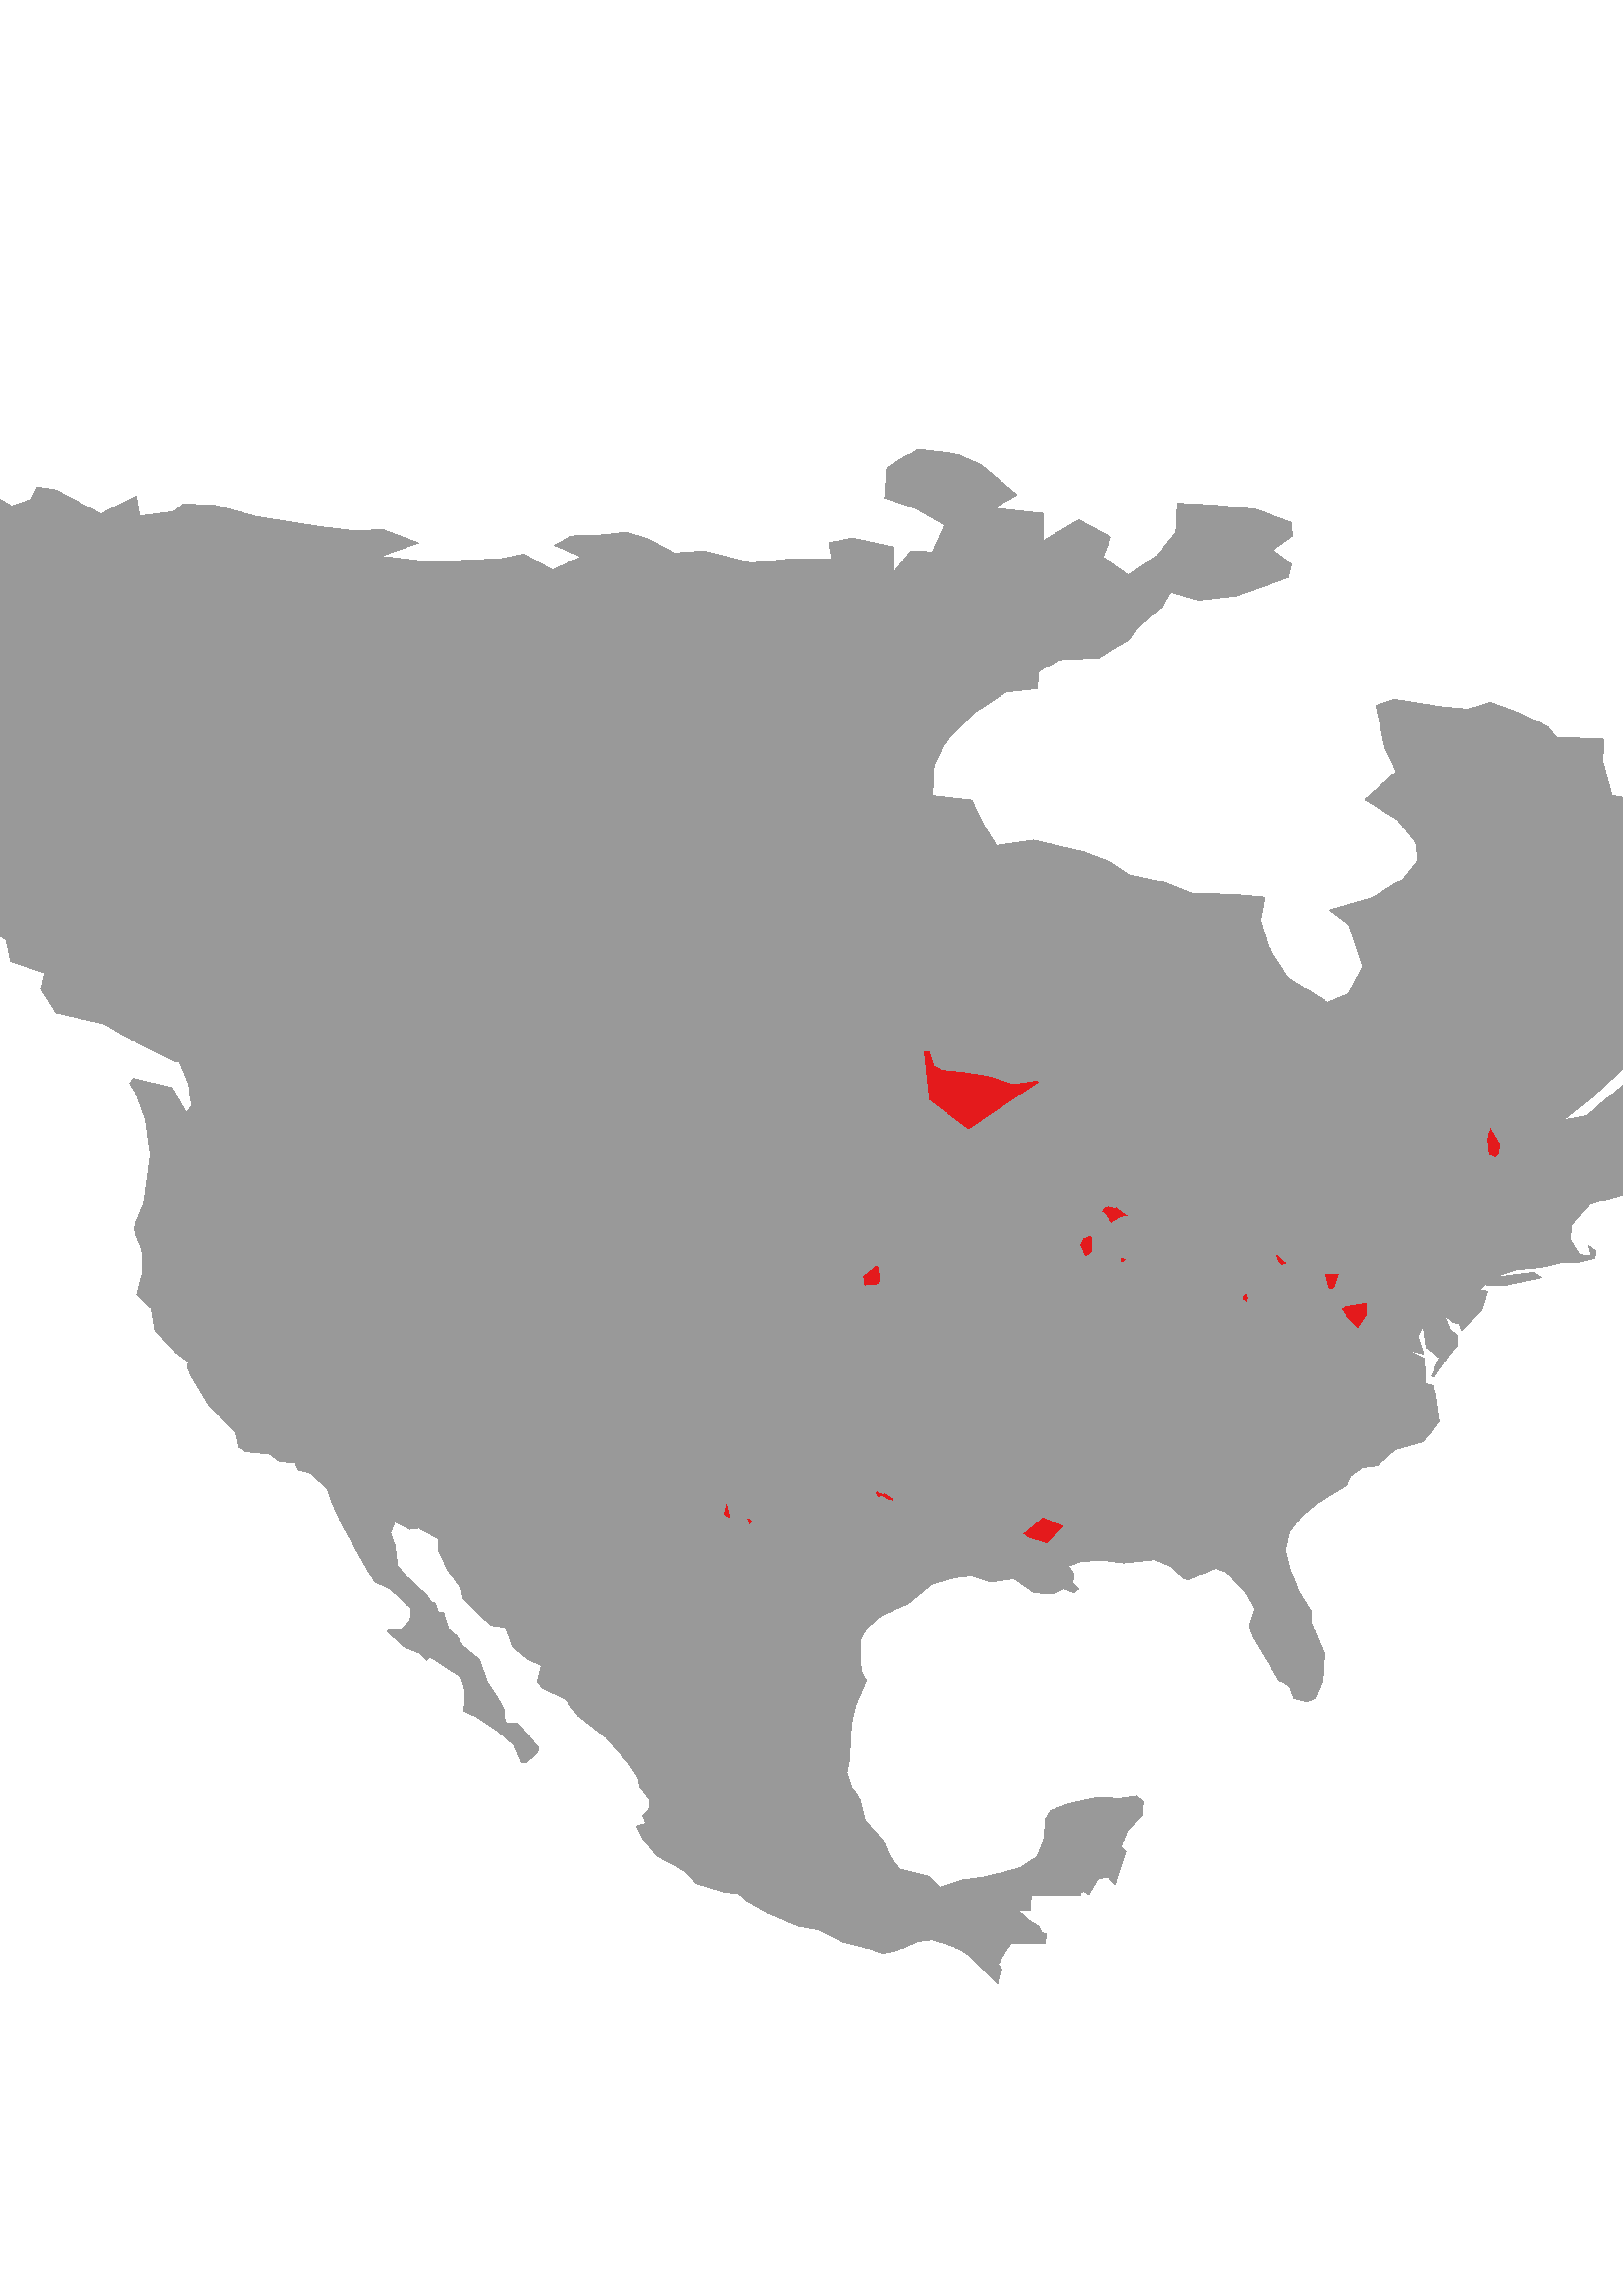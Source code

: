 %!PS-Adobe-3.0 EPSF-3.0
%%Orientation: portrait
%%BoundingBox: -203.4 51.025 815.4 740.975
%%EndComments
%%BeginProlog
/mpldict 7 dict def
mpldict begin
/m { moveto } bind def
/l { lineto } bind def
/r { rlineto } bind def
/c { curveto } bind def
/cl { closepath } bind def
/box {
      m
      1 index 0 r
      0 exch r
      neg 0 r
      cl
    } bind def
/clipbox {
      box
      clip
      newpath
    } bind def
end
%%EndProlog
mpldict begin
-203.4 51.025 translate
1018.8 689.95 0 0 clipbox
gsave
0 0 m
1018.8 0 l
1018.8 689.95 l
0 689.95 l
cl
1.000 setgray
fill
grestore
gsave
1004 675.6 7.2 7.2 clipbox
232.222 426.195 m
257.346 430.83 l
256.834 407.136 l
248.731 411.246 l
241.723 415.484 l
223.955 419.546 l
222.882 421.252 l
232.222 426.195 l
0.600 setgray
fill
grestore
gsave
1004 675.6 7.2 7.2 clipbox
582.316 603.07 m
585.86 602.684 l
585.817 592.651 l
598.928 600.34 l
610.656 594.026 l
607.734 586.749 l
617.224 580.13 l
627.468 587.221 l
634.624 595.688 l
635.16 606.456 l
649.103 605.703 l
663.606 604.26 l
670.509 601.708 l
673.278 591.594 l
670.063 589.291 l
674.918 585.605 l
676.182 580.988 l
675.732 579.267 l
656.523 572.407 l
642.877 570.894 l
632.733 573.847 l
629.807 568.921 l
620.351 560.648 l
617.489 556.358 l
606.111 549.719 l
593.167 549.12 l
582.316 603.07 l
0.600 setgray
fill
grestore
gsave
1004 675.6 7.2 7.2 clipbox
658.763 462.641 m
667.037 461.906 l
665.845 455.586 l
658.763 462.641 l
0.600 setgray
fill
grestore
gsave
1004 675.6 7.2 7.2 clipbox
716.151 435.031 m
700.007 421.554 l
695.885 425.661 l
697.743 426.446 l
703.052 436.533 l
697.927 452.028 l
691.007 457.191 l
706.713 461.79 l
708.517 462.906 l
716.151 435.031 l
0.600 setgray
fill
grestore
gsave
1004 675.6 7.2 7.2 clipbox
572.259 612.858 m
576.319 609.489 l
570.592 606.318 l
572.259 612.858 l
0.600 setgray
fill
grestore
gsave
1004 675.6 7.2 7.2 clipbox
570.103 604.398 m
582.316 603.07 l
593.167 549.12 l
592.067 549.069 l
584.321 544.924 l
583.673 538.547 l
572.259 537.319 l
560.255 529.369 l
549.615 518.321 l
546.61 512.211 l
570.103 604.398 l
0.600 setgray
fill
grestore
gsave
1004 675.6 7.2 7.2 clipbox
545.722 508.728 m
545.268 499.192 l
559.686 497.557 l
564.104 488.37 l
568.692 480.927 l
582.42 482.866 l
598.447 479.131 l
598.376 391.975 l
598.361 391.97 l
595.152 391.874 l
583.085 394.425 l
575.138 393.149 l
565.621 396.191 l
555.606 397.753 l
548.755 398.356 l
545.706 400.017 l
543.963 405.403 l
540.642 405.356 l
540.613 401.587 l
520.308 401.593 l
518.419 401.593 l
545.722 508.728 l
0.600 setgray
fill
grestore
gsave
1004 675.6 7.2 7.2 clipbox
473.603 585.866 m
478.852 584.527 l
494.082 586.085 l
508.393 585.849 l
507.261 591.954 l
515.984 593.668 l
531.186 590.34 l
531.128 581.059 l
537.372 588.881 l
545.264 588.617 l
549.7 598.479 l
539.19 604.529 l
527.739 608.493 l
528.525 619.335 l
540.125 626.455 l
553.064 624.881 l
562.99 620.55 l
572.259 612.858 l
570.592 606.318 l
567.614 604.669 l
570.103 604.398 l
546.61 512.211 l
545.81 510.586 l
545.722 508.728 l
518.419 401.593 l
486.743 401.587 l
453.403 401.585 l
433.99 401.586 l
473.603 585.866 l
0.600 setgray
fill
grestore
gsave
1004 675.6 7.2 7.2 clipbox
668.638 348.428 m
668.295 348.622 l
666.4 356.849 l
664.309 365.753 l
654.087 370.358 l
655.296 372.102 l
653.858 373.301 l
651.164 373.301 l
649.191 374.856 l
648.698 377.18 l
646.789 376.165 l
644.158 376.467 l
644.758 377.439 l
642.447 378.405 l
642.368 378.619 l
658.904 377.3 l
678.436 348.924 l
676.877 348.507 l
668.638 348.428 l
0.600 setgray
fill
grestore
gsave
1004 675.6 7.2 7.2 clipbox
661.221 330.523 m
659.61 331.271 l
658.51 332.673 l
658.726 333.696 l
660.884 337.13 l
665.495 342.526 l
666.513 344.583 l
661.221 330.523 l
0.600 setgray
fill
grestore
gsave
1004 675.6 7.2 7.2 clipbox
666.513 344.583 m
668.363 348.325 l
668.295 348.622 l
668.638 348.428 l
670.328 331.987 l
665.404 329.724 l
662.943 329.724 l
661.221 330.523 l
666.513 344.583 l
0.600 setgray
fill
grestore
gsave
1004 675.6 7.2 7.2 clipbox
674.611 333.956 m
670.328 331.987 l
668.638 348.428 l
676.877 348.507 l
674.611 333.956 l
0.600 setgray
fill
grestore
gsave
1004 675.6 7.2 7.2 clipbox
217.445 571.293 m
246.477 482.754 l
232.222 426.195 l
222.882 421.252 l
222.507 421.847 l
217.445 571.293 l
0.600 setgray
fill
grestore
gsave
1004 675.6 7.2 7.2 clipbox
219.887 434.253 m
207.334 438.43 l
205.613 446.339 l
193.744 453.462 l
193.537 458.516 l
193.537 458.516 l
198.993 463.247 l
198.72 469.436 l
182.042 475.679 l
172.009 486.87 l
165.876 493.909 l
156.894 498.332 l
150.282 502.349 l
145.075 507.423 l
135.226 504.245 l
125.682 498.762 l
116.966 505.209 l
110.117 509.505 l
100.561 512.221 l
90.9 512.511 l
90.952 568.37 l
91.016 604.787 l
91.016 604.787 l
109.317 602.423 l
124.761 597.704 l
134.992 596.802 l
143.604 600.893 l
151.301 602.878 l
155.486 603.957 l
170.058 602.76 l
184.754 607.068 l
200.811 609.513 l
207.551 605.447 l
209.044 605.915 l
217.445 571.293 l
222.507 421.847 l
218.489 428.231 l
219.887 434.253 l
0.600 setgray
fill
grestore
gsave
1004 675.6 7.2 7.2 clipbox
839.895 397.107 m
839.287 402.019 l
844.63 399.06 l
841.309 396.698 l
839.895 397.107 l
0.600 setgray
fill
grestore
gsave
1004 675.6 7.2 7.2 clipbox
915.376 448.968 m
915.602 448.485 l
923.243 447.182 l
927.184 443.482 l
927.9 432.457 l
920.78 428.769 l
913.738 425.326 l
897.571 421.839 l
885.226 413.779 l
868.64 412.187 l
847.656 414.252 l
841.136 414.283 l
915.376 448.968 l
0.600 setgray
fill
grestore
gsave
1004 675.6 7.2 7.2 clipbox
682.548 352.375 m
682.268 375.561 l
658.904 377.3 l
678.436 348.924 l
681.286 349.637 l
682.548 352.375 l
0.600 setgray
fill
grestore
gsave
1004 675.6 7.2 7.2 clipbox
739.696 471.873 m
731.019 438.038 l
720.698 438.271 l
721.834 473.701 l
723.267 475.503 l
722.464 482.061 l
722.116 482.497 l
723.738 533.099 l
731.559 531.858 l
736.451 531.395 l
739.696 471.873 l
0.600 setgray
fill
grestore
gsave
1004 675.6 7.2 7.2 clipbox
722.116 482.497 m
715.802 490.394 l
703.886 497.777 l
715.464 508.059 l
711.187 516.94 l
707.908 532.262 l
714.739 534.528 l
723.738 533.099 l
722.116 482.497 l
0.600 setgray
fill
grestore
gsave
1004 675.6 7.2 7.2 clipbox
720.698 438.271 m
716.151 435.031 l
708.517 462.906 l
717.83 468.667 l
721.834 473.701 l
720.698 438.271 l
0.600 setgray
fill
grestore
gsave
1004 675.6 7.2 7.2 clipbox
674.918 585.605 m
676.981 584.039 l
676.182 580.988 l
674.918 585.605 l
0.600 setgray
fill
grestore
gsave
1004 675.6 7.2 7.2 clipbox
670.509 601.708 m
676.773 599.391 l
677.364 594.522 l
673.278 591.594 l
670.509 601.708 l
0.600 setgray
fill
grestore
gsave
1004 675.6 7.2 7.2 clipbox
838.427 351.618 m
838.104 351.409 l
838.576 363.514 l
842.133 365.209 l
838.639 365.137 l
839.225 380.158 l
841.675 374.494 l
848.503 371.868 l
838.427 351.618 l
0.600 setgray
fill
grestore
gsave
1004 675.6 7.2 7.2 clipbox
839.885 397.102 m
839.895 397.107 l
841.309 396.698 l
839.829 395.646 l
839.885 397.102 l
0.600 setgray
fill
grestore
gsave
1004 675.6 7.2 7.2 clipbox
793.779 449.014 m
806.39 431.141 l
837.158 415.507 l
842.872 432.715 l
801.091 477.587 l
793.779 449.014 l
0.600 setgray
fill
grestore
gsave
1004 675.6 7.2 7.2 clipbox
837.158 415.507 m
842.872 432.715 l
915.127 449.499 l
915.376 448.968 l
841.136 414.283 l
837.511 414.301 l
837.158 415.507 l
0.600 setgray
fill
grestore
gsave
1004 675.6 7.2 7.2 clipbox
801.091 477.587 m
801.832 498.009 l
803.39 497.742 l
810.501 491.964 l
824.706 497.411 l
834.091 508.237 l
840.583 512.797 l
848.223 504.036 l
861.001 491.523 l
871.849 479.753 l
867.904 473.592 l
880.954 468.059 l
889.773 462.453 l
905.417 459.916 l
911.714 456.787 l
915.127 449.499 l
842.872 432.715 l
801.091 477.587 l
0.600 setgray
fill
grestore
gsave
1004 675.6 7.2 7.2 clipbox
793.779 449.014 m
774.14 426.4 l
783.992 408.37 l
795.599 402.444 l
809.988 412.994 l
806.39 431.141 l
793.779 449.014 l
0.600 setgray
fill
grestore
gsave
1004 675.6 7.2 7.2 clipbox
676.877 348.507 m
678.436 348.924 l
681.286 349.637 l
688.286 337.028 l
686.908 336.504 l
676.8 334.962 l
674.611 333.956 l
676.877 348.507 l
0.600 setgray
fill
grestore
gsave
1004 675.6 7.2 7.2 clipbox
855.986 369.731 m
870.631 371.014 l
880.467 382.043 l
881.15 374.927 l
887.485 371.373 l
875.349 364.946 l
856.76 359.951 l
855.986 369.731 l
0.600 setgray
fill
grestore
gsave
1004 675.6 7.2 7.2 clipbox
700.007 421.554 m
703.726 410.459 l
703.724 409.911 l
619.608 389.897 l
616.345 391.187 l
607.139 394.748 l
598.376 391.975 l
598.447 479.131 l
600.65 478.618 l
610.459 474.889 l
617.479 470.253 l
629.772 467.552 l
640.166 463.42 l
656.366 462.854 l
658.763 462.641 l
665.845 455.586 l
665.434 453.41 l
668.487 443.547 l
675.593 432.568 l
690.19 423.253 l
695.885 425.661 l
700.007 421.554 l
0.600 setgray
fill
grestore
gsave
1004 675.6 7.2 7.2 clipbox
703.724 409.911 m
707.983 391.759 l
707.19 386.575 l
705.634 383.821 l
682.268 375.561 l
658.904 377.3 l
642.368 378.619 l
641.497 380.985 l
633.881 384.125 l
625.938 387.394 l
619.608 389.897 l
703.724 409.911 l
0.600 setgray
fill
grestore
gsave
1004 675.6 7.2 7.2 clipbox
271.544 402.758 m
274.866 409.781 l
278.56 401.587 l
271.362 401.587 l
271.544 402.758 l
0.600 setgray
fill
grestore
gsave
1004 675.6 7.2 7.2 clipbox
291.123 402.783 m
300.795 411.84 l
311.866 407.393 l
311.311 401.587 l
296.904 401.587 l
291.058 401.587 l
291.123 402.783 l
0.600 setgray
fill
grestore
gsave
1004 675.6 7.2 7.2 clipbox
856.76 359.951 m
853.619 359.107 l
843.889 355.138 l
838.427 351.618 l
848.503 371.868 l
854.418 369.594 l
855.986 369.731 l
856.76 359.951 l
0.600 setgray
fill
grestore
gsave
1004 675.6 7.2 7.2 clipbox
311.866 407.393 m
315.679 411.152 l
341.367 419.976 l
360.638 405.601 l
364.969 401.587 l
335.675 401.587 l
326.031 401.587 l
311.311 401.587 l
311.866 407.393 l
0.600 setgray
fill
grestore
gsave
1004 675.6 7.2 7.2 clipbox
307.338 424.751 m
296.451 427.792 l
300.795 411.84 l
311.866 407.393 l
315.679 411.152 l
307.338 424.751 l
0.600 setgray
fill
grestore
gsave
1004 675.6 7.2 7.2 clipbox
259.811 453.607 m
283.341 457.04 l
275.399 463.923 l
247.329 481.514 l
259.811 453.607 l
0.600 setgray
fill
grestore
gsave
1004 675.6 7.2 7.2 clipbox
247.329 481.514 m
246.477 482.754 l
217.445 571.293 l
209.044 605.915 l
214.871 607.739 l
217.063 612.36 l
223.842 611.313 l
240.43 602.517 l
253.493 609.167 l
254.819 601.723 l
266.873 603.332 l
270.577 606.195 l
282.46 605.629 l
295.84 601.955 l
275.399 463.923 l
247.329 481.514 l
0.600 setgray
fill
grestore
gsave
1004 675.6 7.2 7.2 clipbox
259.811 453.607 m
257.695 430.914 l
257.346 430.83 l
232.222 426.195 l
246.477 482.754 l
247.329 481.514 l
259.811 453.607 l
0.600 setgray
fill
grestore
gsave
1004 675.6 7.2 7.2 clipbox
265.537 405.455 m
274.753 412.129 l
277.842 423.131 l
277.142 428.116 l
258.653 430.604 l
262.695 404.193 l
265.537 405.455 l
0.600 setgray
fill
grestore
gsave
1004 675.6 7.2 7.2 clipbox
291.123 402.783 m
291.058 401.587 l
278.56 401.587 l
274.866 409.781 l
274.753 412.129 l
277.842 423.131 l
291.123 402.783 l
0.600 setgray
fill
grestore
gsave
1004 675.6 7.2 7.2 clipbox
265.537 405.455 m
271.544 402.758 l
274.866 409.781 l
274.753 412.129 l
265.537 405.455 l
0.600 setgray
fill
grestore
gsave
1004 675.6 7.2 7.2 clipbox
277.142 428.116 m
288.781 435.156 l
296.708 453.198 l
283.341 457.04 l
259.811 453.607 l
257.695 430.914 l
258.653 430.604 l
277.142 428.116 l
0.600 setgray
fill
grestore
gsave
1004 675.6 7.2 7.2 clipbox
262.684 404.169 m
256.834 407.136 l
257.346 430.83 l
257.695 430.914 l
258.653 430.604 l
262.695 404.193 l
262.684 404.169 l
0.600 setgray
fill
grestore
gsave
1004 675.6 7.2 7.2 clipbox
277.142 428.116 m
288.781 435.156 l
296.451 427.792 l
300.795 411.84 l
291.123 402.783 l
277.842 423.131 l
277.142 428.116 l
0.600 setgray
fill
grestore
gsave
1004 675.6 7.2 7.2 clipbox
262.695 404.193 m
265.537 405.455 l
271.544 402.758 l
271.362 401.587 l
269.042 401.587 l
267.725 401.611 l
262.684 404.169 l
262.695 404.193 l
0.600 setgray
fill
grestore
gsave
1004 675.6 7.2 7.2 clipbox
839.895 397.107 m
839.885 397.102 l
829.462 393.114 l
817.739 397.52 l
816.08 400.833 l
821.266 402.892 l
835.945 403.87 l
839.287 402.019 l
839.895 397.107 l
0.600 setgray
fill
grestore
gsave
1004 675.6 7.2 7.2 clipbox
809.988 412.994 m
806.39 431.141 l
837.158 415.507 l
837.511 414.301 l
832.932 414.323 l
822.771 413.644 l
814.557 406.605 l
813.391 406.2 l
809.988 412.994 l
0.600 setgray
fill
grestore
gsave
1004 675.6 7.2 7.2 clipbox
839.885 397.102 m
839.829 395.646 l
835.364 392.471 l
838.473 381.896 l
839.225 380.158 l
838.639 365.137 l
827.295 364.905 l
827.762 389.052 l
829.462 393.114 l
839.885 397.102 l
0.600 setgray
fill
grestore
gsave
1004 675.6 7.2 7.2 clipbox
838.104 351.409 m
832.925 348.071 l
826.981 348.646 l
827.163 358.079 l
838.576 363.514 l
838.104 351.409 l
0.600 setgray
fill
grestore
gsave
1004 675.6 7.2 7.2 clipbox
763.907 388.182 m
756.117 385.513 l
753.405 385.96 l
747.501 397.179 l
763.416 424.759 l
773.788 426.26 l
766.312 389.454 l
763.907 388.182 l
0.600 setgray
fill
grestore
gsave
1004 675.6 7.2 7.2 clipbox
738.307 419.125 m
754.554 427.325 l
749.521 432.211 l
731.105 437.988 l
729.442 418.473 l
738.307 419.125 l
0.600 setgray
fill
grestore
gsave
1004 675.6 7.2 7.2 clipbox
731.105 437.988 m
731.019 438.038 l
739.696 471.873 l
749.521 432.211 l
731.105 437.988 l
0.600 setgray
fill
grestore
gsave
1004 675.6 7.2 7.2 clipbox
801.091 477.587 m
793.779 449.014 l
774.14 426.4 l
773.788 426.26 l
763.416 424.759 l
754.554 427.325 l
749.521 432.211 l
739.696 471.873 l
736.451 531.395 l
741.644 530.903 l
749.771 533.481 l
758.908 530.157 l
770.989 524.47 l
773.966 520.662 l
791.461 519.918 l
791.168 511.676 l
794.429 499.276 l
801.832 498.009 l
801.091 477.587 l
0.600 setgray
fill
grestore
gsave
1004 675.6 7.2 7.2 clipbox
738.307 419.125 m
737.228 398.453 l
747.501 397.179 l
763.416 424.759 l
754.554 427.325 l
738.307 419.125 l
0.600 setgray
fill
grestore
gsave
1004 675.6 7.2 7.2 clipbox
729.442 418.473 m
703.726 410.459 l
700.007 421.554 l
716.151 435.031 l
720.698 438.271 l
731.019 438.038 l
731.105 437.988 l
729.442 418.473 l
0.600 setgray
fill
grestore
gsave
1004 675.6 7.2 7.2 clipbox
738.307 419.125 m
737.228 398.453 l
707.983 391.759 l
703.724 409.911 l
703.726 410.459 l
729.442 418.473 l
738.307 419.125 l
0.600 setgray
fill
grestore
gsave
1004 675.6 7.2 7.2 clipbox
764.432 369.021 m
769.606 372.047 l
776.534 365.296 l
773.659 364.845 l
772.677 362.424 l
765.005 362.42 l
764.432 369.021 l
0.600 setgray
fill
grestore
gsave
1004 675.6 7.2 7.2 clipbox
732.285 377.598 m
750.171 382.188 l
753.405 385.96 l
747.501 397.179 l
737.228 398.453 l
707.983 391.759 l
707.19 386.575 l
726.826 379.313 l
732.285 377.598 l
0.600 setgray
fill
grestore
gsave
1004 675.6 7.2 7.2 clipbox
749.857 377.145 m
750.171 382.188 l
753.405 385.96 l
756.117 385.513 l
760.188 378.388 l
760.979 371.749 l
757.786 368.753 l
753.455 371.176 l
749.857 377.145 l
0.600 setgray
fill
grestore
gsave
1004 675.6 7.2 7.2 clipbox
338.261 425.217 m
341.367 419.976 l
315.679 411.152 l
307.338 424.751 l
332.662 433.977 l
338.261 425.217 l
0.600 setgray
fill
grestore
gsave
1004 675.6 7.2 7.2 clipbox
806.408 395.419 m
812.507 395.893 l
806.85 384.091 l
804.764 385.446 l
802.757 384.938 l
806.408 395.419 l
0.600 setgray
fill
grestore
gsave
1004 675.6 7.2 7.2 clipbox
789.191 381.846 m
800.154 394.282 l
800.687 394.719 l
803.074 395.667 l
806.408 395.419 l
802.757 384.938 l
798.186 383.78 l
794.926 386.358 l
789.46 380.949 l
789.191 381.846 l
0.600 setgray
fill
grestore
gsave
1004 675.6 7.2 7.2 clipbox
817.739 397.52 m
812.507 395.893 l
806.408 395.419 l
803.074 395.667 l
816.08 400.833 l
817.739 397.52 l
0.600 setgray
fill
grestore
gsave
1004 675.6 7.2 7.2 clipbox
795.599 402.444 m
809.988 412.994 l
813.391 406.2 l
802.05 402.257 l
798.577 399.071 l
795.599 402.444 l
0.600 setgray
fill
grestore
gsave
1004 675.6 7.2 7.2 clipbox
812.507 395.893 m
817.739 397.52 l
829.462 393.114 l
827.762 389.052 l
809.115 374.244 l
809.12 382.616 l
806.85 384.091 l
812.507 395.893 l
0.600 setgray
fill
grestore
gsave
1004 675.6 7.2 7.2 clipbox
826.981 348.646 m
825.475 348.792 l
825.099 357.096 l
827.163 358.079 l
826.981 348.646 l
0.600 setgray
fill
grestore
gsave
1004 675.6 7.2 7.2 clipbox
827.762 389.052 m
827.295 364.905 l
826.43 364.887 l
815.527 363.693 l
809.112 369.239 l
809.115 374.244 l
827.762 389.052 l
0.600 setgray
fill
grestore
gsave
1004 675.6 7.2 7.2 clipbox
783.601 387.856 m
771.283 388.083 l
772.901 378.023 l
784.189 387.124 l
783.601 387.856 l
0.600 setgray
fill
grestore
gsave
1004 675.6 7.2 7.2 clipbox
784.634 386.655 m
776.606 380.216 l
784.939 381.828 l
787.343 383.796 l
789.191 381.846 l
789.46 380.949 l
787.443 378.954 l
784.961 372.621 l
772.735 376.998 l
772.901 378.023 l
784.189 387.124 l
784.634 386.655 l
0.600 setgray
fill
grestore
gsave
1004 675.6 7.2 7.2 clipbox
783.601 387.856 m
783.992 408.37 l
774.14 426.4 l
773.788 426.26 l
766.312 389.454 l
771.283 388.083 l
783.601 387.856 l
0.600 setgray
fill
grestore
gsave
1004 675.6 7.2 7.2 clipbox
783.992 408.37 m
795.599 402.444 l
798.577 399.071 l
787.898 389.273 l
784.634 386.655 l
784.189 387.124 l
783.601 387.856 l
783.992 408.37 l
0.600 setgray
fill
grestore
gsave
1004 675.6 7.2 7.2 clipbox
789.191 381.846 m
787.343 383.796 l
800.154 394.282 l
789.191 381.846 l
0.600 setgray
fill
grestore
gsave
1004 675.6 7.2 7.2 clipbox
766.105 375.793 m
768.906 379.465 l
771.416 376.346 l
769.487 373.933 l
766.105 375.793 l
0.600 setgray
fill
grestore
gsave
1004 675.6 7.2 7.2 clipbox
768.906 379.465 m
763.907 388.182 l
766.312 389.454 l
771.283 388.083 l
772.901 378.023 l
772.735 376.998 l
771.416 376.346 l
768.906 379.465 l
0.600 setgray
fill
grestore
gsave
1004 675.6 7.2 7.2 clipbox
769.606 372.047 m
769.487 373.933 l
771.416 376.346 l
772.735 376.998 l
784.961 372.621 l
784.451 371.32 l
780.968 366.856 l
776.8 365.338 l
776.534 365.296 l
769.606 372.047 l
0.600 setgray
fill
grestore
gsave
1004 675.6 7.2 7.2 clipbox
766.105 375.793 m
760.188 378.388 l
756.117 385.513 l
763.907 388.182 l
768.906 379.465 l
766.105 375.793 l
0.600 setgray
fill
grestore
gsave
1004 675.6 7.2 7.2 clipbox
766.105 375.793 m
760.188 378.388 l
760.979 371.749 l
764.432 369.021 l
769.606 372.047 l
769.487 373.933 l
766.105 375.793 l
0.600 setgray
fill
grestore
gsave
1004 675.6 7.2 7.2 clipbox
691.521 349.568 m
696.106 347.262 l
696.159 347.312 l
694.971 354.084 l
689.115 352.09 l
691.521 349.568 l
0.600 setgray
fill
grestore
gsave
1004 675.6 7.2 7.2 clipbox
699.357 360.213 m
700.129 348.235 l
698.206 347.559 l
696.159 347.312 l
694.971 354.084 l
699.357 360.213 l
0.600 setgray
fill
grestore
gsave
1004 675.6 7.2 7.2 clipbox
696.106 347.262 m
696.159 347.312 l
698.206 347.559 l
697.462 347.297 l
699.048 345.371 l
699.931 342.379 l
699.741 341.384 l
691.065 338.085 l
696.106 347.262 l
0.600 setgray
fill
grestore
gsave
1004 675.6 7.2 7.2 clipbox
691.521 349.568 m
696.106 347.262 l
691.065 338.085 l
690.436 337.845 l
691.521 349.568 l
0.600 setgray
fill
grestore
gsave
1004 675.6 7.2 7.2 clipbox
690.436 337.845 m
688.286 337.028 l
681.286 349.637 l
682.548 352.375 l
689.115 352.09 l
691.521 349.568 l
690.436 337.845 l
0.600 setgray
fill
grestore
gsave
1004 675.6 7.2 7.2 clipbox
751.359 366.395 m
752.763 367.746 l
757.39 366.225 l
757.864 362.417 l
754.598 362.416 l
752.772 362.408 l
751.359 366.395 l
0.600 setgray
fill
grestore
gsave
1004 675.6 7.2 7.2 clipbox
757.39 366.225 m
757.786 368.753 l
760.979 371.749 l
764.432 369.021 l
765.005 362.42 l
757.864 362.417 l
757.39 366.225 l
0.600 setgray
fill
grestore
gsave
1004 675.6 7.2 7.2 clipbox
752.763 367.746 m
753.455 371.176 l
757.786 368.753 l
757.39 366.225 l
752.763 367.746 l
0.600 setgray
fill
grestore
gsave
1004 675.6 7.2 7.2 clipbox
740.311 365.274 m
748.452 373.986 l
749.768 367.165 l
741.312 362.355 l
740.688 362.353 l
740.311 365.274 l
0.600 setgray
fill
grestore
gsave
1004 675.6 7.2 7.2 clipbox
749.768 367.165 m
751.359 366.395 l
752.763 367.746 l
753.455 371.176 l
749.857 377.145 l
748.452 373.986 l
749.768 367.165 l
0.894 0.102 0.110 setrgbcolor
fill
grestore
gsave
1004 675.6 7.2 7.2 clipbox
740.311 365.274 m
732.285 377.598 l
750.171 382.188 l
749.857 377.145 l
748.452 373.986 l
740.311 365.274 l
0.600 setgray
fill
grestore
gsave
1004 675.6 7.2 7.2 clipbox
708.794 368.177 m
706.735 377.062 l
706.729 379.274 l
730.636 357.387 l
724.899 353.478 l
723.673 352.714 l
723.632 352.664 l
708.794 368.177 l
0.600 setgray
fill
grestore
gsave
1004 675.6 7.2 7.2 clipbox
706.729 379.274 m
705.634 383.821 l
707.19 386.575 l
726.826 379.313 l
734.164 359.791 l
730.636 357.387 l
706.729 379.274 l
0.600 setgray
fill
grestore
gsave
1004 675.6 7.2 7.2 clipbox
706.735 377.062 m
699.357 360.213 l
694.971 354.084 l
689.115 352.09 l
682.548 352.375 l
682.268 375.561 l
705.634 383.821 l
706.729 379.274 l
706.735 377.062 l
0.600 setgray
fill
grestore
gsave
1004 675.6 7.2 7.2 clipbox
711.595 348.893 m
711.528 348.893 l
701.89 348.854 l
700.129 348.235 l
699.357 360.213 l
706.735 377.062 l
708.794 368.177 l
711.595 348.893 l
0.600 setgray
fill
grestore
gsave
1004 675.6 7.2 7.2 clipbox
708.794 368.177 m
723.632 352.664 l
720.533 348.891 l
711.595 348.893 l
708.794 368.177 l
0.600 setgray
fill
grestore
gsave
1004 675.6 7.2 7.2 clipbox
726.826 379.313 m
732.285 377.598 l
740.311 365.274 l
740.688 362.353 l
739.694 362.348 l
735.267 360.543 l
734.164 359.791 l
726.826 379.313 l
0.600 setgray
fill
grestore
gsave
1004 675.6 7.2 7.2 clipbox
749.768 367.165 m
751.359 366.395 l
752.772 362.408 l
741.312 362.355 l
749.768 367.165 l
0.600 setgray
fill
grestore
gsave
1004 675.6 7.2 7.2 clipbox
356.324 450.692 m
352.714 445.684 l
331.206 438.354 l
319.577 473.241 l
357.201 585.347 l
358.533 585.189 l
356.324 450.692 l
0.600 setgray
fill
grestore
gsave
1004 675.6 7.2 7.2 clipbox
352.714 445.684 m
338.261 425.217 l
341.367 419.976 l
360.638 405.601 l
356.324 450.692 l
352.714 445.684 l
0.600 setgray
fill
grestore
gsave
1004 675.6 7.2 7.2 clipbox
433.99 401.586 m
423.954 401.587 l
394.522 401.587 l
365.58 401.587 l
364.969 401.587 l
360.638 405.601 l
356.324 450.692 l
358.533 585.189 l
360.701 584.932 l
387.183 586.089 l
395.54 587.805 l
405.998 581.923 l
416.67 586.886 l
406.658 591.049 l
412.993 594.407 l
424.935 594.859 l
432.784 595.84 l
440.703 593.497 l
450.562 588.168 l
461.518 588.95 l
473.603 585.866 l
433.99 401.586 l
0.600 setgray
fill
grestore
gsave
1004 675.6 7.2 7.2 clipbox
331.206 438.354 m
332.662 433.977 l
338.261 425.217 l
352.714 445.684 l
331.206 438.354 l
0.600 setgray
fill
grestore
gsave
1004 675.6 7.2 7.2 clipbox
296.708 453.198 m
283.341 457.04 l
275.399 463.923 l
295.84 601.955 l
297.465 601.509 l
320.424 597.913 l
333.926 596.247 l
343.536 596.879 l
356.77 591.905 l
342.967 587.036 l
357.201 585.347 l
319.577 473.241 l
296.708 453.198 l
0.600 setgray
fill
grestore
gsave
1004 675.6 7.2 7.2 clipbox
331.206 438.354 m
332.662 433.977 l
307.338 424.751 l
296.451 427.792 l
288.781 435.156 l
296.708 453.198 l
319.577 473.241 l
331.206 438.354 l
0.600 setgray
fill
grestore
gsave
1004 675.6 7.2 7.2 clipbox
801.868 362.644 m
801.997 384.745 l
804.764 385.446 l
809.12 382.616 l
809.112 369.239 l
815.527 363.693 l
817.222 360.476 l
813.275 358.686 l
801.868 362.644 l
0.600 setgray
fill
grestore
gsave
1004 675.6 7.2 7.2 clipbox
444.579 379.622 m
435.349 401.586 l
453.403 401.585 l
468.226 401.586 l
468.612 383.96 l
444.579 379.622 l
0.600 setgray
fill
grestore
gsave
1004 675.6 7.2 7.2 clipbox
494.757 371.106 m
500.753 364.681 l
515.275 359.996 l
520.535 371.379 l
502.989 385.34 l
500.437 381.442 l
494.757 371.106 l
0.600 setgray
fill
grestore
gsave
1004 675.6 7.2 7.2 clipbox
343.072 401.587 m
365.58 401.587 l
369.817 401.587 l
349.578 368.359 l
346.601 373.301 l
343.072 401.587 l
0.600 setgray
fill
grestore
gsave
1004 675.6 7.2 7.2 clipbox
333.677 401.587 m
335.675 401.587 l
343.072 401.587 l
346.601 373.301 l
331.157 386.252 l
333.677 401.587 l
0.600 setgray
fill
grestore
gsave
1004 675.6 7.2 7.2 clipbox
797.752 352.702 m
796.665 352.336 l
788.355 350.008 l
787.976 351.127 l
787.376 365.121 l
797.752 352.702 l
0.600 setgray
fill
grestore
gsave
1004 675.6 7.2 7.2 clipbox
801.868 362.644 m
785.67 368.18 l
783.73 370.396 l
784.451 371.32 l
787.443 378.954 l
794.926 386.358 l
798.186 383.78 l
801.997 384.745 l
801.868 362.644 l
0.600 setgray
fill
grestore
gsave
1004 675.6 7.2 7.2 clipbox
787.376 365.121 m
785.67 368.18 l
801.868 362.644 l
813.275 358.686 l
806.745 355.723 l
797.752 352.702 l
787.376 365.121 l
0.600 setgray
fill
grestore
gsave
1004 675.6 7.2 7.2 clipbox
676.403 175.037 m
687.781 175.247 l
688.153 175.112 l
688.045 174.141 l
685.597 168.151 l
682.664 166.913 l
677.836 168.103 l
676.287 172.407 l
675.151 173.095 l
676.403 175.037 l
0.600 setgray
fill
grestore
gsave
1004 675.6 7.2 7.2 clipbox
477.702 385.599 m
478.075 382.2 l
481.577 384.168 l
478.395 389.72 l
477.702 385.599 l
0.600 setgray
fill
grestore
gsave
1004 675.6 7.2 7.2 clipbox
478.075 382.2 m
474.072 366.422 l
474.97 359.25 l
494.757 371.106 l
500.437 381.442 l
481.577 384.168 l
478.075 382.2 l
0.600 setgray
fill
grestore
gsave
1004 675.6 7.2 7.2 clipbox
478.351 401.586 m
486.743 401.587 l
504.72 401.59 l
502.989 385.34 l
500.437 381.442 l
481.577 384.168 l
478.395 389.72 l
478.351 401.586 l
0.600 setgray
fill
grestore
gsave
1004 675.6 7.2 7.2 clipbox
477.702 385.599 m
468.964 383.145 l
474.072 366.422 l
478.075 382.2 l
477.702 385.599 l
0.600 setgray
fill
grestore
gsave
1004 675.6 7.2 7.2 clipbox
468.964 383.145 m
468.612 383.96 l
468.226 401.586 l
478.351 401.586 l
478.395 389.72 l
477.702 385.599 l
468.964 383.145 l
0.600 setgray
fill
grestore
gsave
1004 675.6 7.2 7.2 clipbox
276.992 386.629 m
274.701 385.396 l
276.692 379.944 l
277.08 386.478 l
276.992 386.629 l
0.600 setgray
fill
grestore
gsave
1004 675.6 7.2 7.2 clipbox
276.868 388.251 m
276.992 386.629 l
274.701 385.396 l
273.818 386.157 l
273.409 388.257 l
276.868 388.251 l
0.600 setgray
fill
grestore
gsave
1004 675.6 7.2 7.2 clipbox
664.807 323.478 m
667.27 321.673 l
669.312 324.44 l
667.857 328.515 l
664.807 323.478 l
0.600 setgray
fill
grestore
gsave
1004 675.6 7.2 7.2 clipbox
779.376 366.276 m
780.968 366.856 l
783.73 370.396 l
785.67 368.18 l
787.376 365.121 l
787.976 351.127 l
783.479 351.127 l
782.984 351.521 l
777.679 358.438 l
779.376 366.276 l
0.600 setgray
fill
grestore
gsave
1004 675.6 7.2 7.2 clipbox
687.939 186.298 m
688.073 186.306 l
688.781 184.572 l
688.604 180.783 l
682.6 179.848 l
678.877 180.195 l
678.843 181.486 l
687.939 186.298 l
0.600 setgray
fill
grestore
gsave
1004 675.6 7.2 7.2 clipbox
687.781 175.247 m
682.6 179.848 l
688.604 180.783 l
688.472 177.958 l
688.153 175.112 l
687.781 175.247 l
0.600 setgray
fill
grestore
gsave
1004 675.6 7.2 7.2 clipbox
676.803 191.402 m
684.452 195.177 l
688.073 186.306 l
687.939 186.298 l
676.803 191.402 l
0.600 setgray
fill
grestore
gsave
1004 675.6 7.2 7.2 clipbox
678.877 180.195 m
676.403 175.037 l
687.781 175.247 l
682.6 179.848 l
678.877 180.195 l
0.600 setgray
fill
grestore
gsave
1004 675.6 7.2 7.2 clipbox
672.054 256.589 m
676.086 267.582 l
685.121 263.84 l
683.806 252.141 l
672.82 255.947 l
672.054 256.589 l
0.600 setgray
fill
grestore
gsave
1004 675.6 7.2 7.2 clipbox
643.287 233.533 m
647.414 236.219 l
650.649 234.849 l
654.407 215.889 l
652.458 214.75 l
649.111 216.065 l
645.981 214.657 l
643.287 233.533 l
0.600 setgray
fill
grestore
gsave
1004 675.6 7.2 7.2 clipbox
568.558 371.95 m
558.152 376.857 l
584.053 394.22 l
591.87 392.568 l
568.558 371.95 l
0.600 setgray
fill
grestore
gsave
1004 675.6 7.2 7.2 clipbox
558.031 376.871 m
543.864 387.511 l
541.956 405.375 l
543.963 405.403 l
545.706 400.017 l
548.755 398.356 l
555.606 397.753 l
565.621 396.191 l
575.138 393.149 l
583.085 394.425 l
584.053 394.22 l
558.152 376.857 l
558.031 376.871 l
0.894 0.102 0.110 setrgbcolor
fill
grestore
gsave
1004 675.6 7.2 7.2 clipbox
557.831 336.652 m
540.594 338.805 l
545.157 343.151 l
548.526 345.198 l
553.739 346.358 l
555.959 346.244 l
558.891 342.066 l
560.952 338.733 l
557.831 336.652 l
0.600 setgray
fill
grestore
gsave
1004 675.6 7.2 7.2 clipbox
558.891 342.066 m
567.017 349.396 l
557.441 349.313 l
555.959 346.244 l
558.891 342.066 l
0.600 setgray
fill
grestore
gsave
1004 675.6 7.2 7.2 clipbox
559.059 296.994 m
557.813 297.902 l
552.69 295.237 l
550.164 292.233 l
551.63 283.016 l
559.884 289.394 l
559.059 296.994 l
0.600 setgray
fill
grestore
gsave
1004 675.6 7.2 7.2 clipbox
527.125 356.363 m
537.763 365.568 l
535.607 370.15 l
535.57 370.145 l
523.362 357.486 l
527.125 356.363 l
0.600 setgray
fill
grestore
gsave
1004 675.6 7.2 7.2 clipbox
520.535 371.379 m
502.989 385.34 l
504.72 401.59 l
520.308 401.593 l
540.613 401.587 l
540.642 405.356 l
541.956 405.375 l
543.864 387.511 l
535.607 370.15 l
535.57 370.145 l
520.535 371.379 l
0.600 setgray
fill
grestore
gsave
1004 675.6 7.2 7.2 clipbox
523.362 357.486 m
517.761 351.804 l
515.275 359.996 l
520.535 371.379 l
535.57 370.145 l
523.362 357.486 l
0.600 setgray
fill
grestore
gsave
1004 675.6 7.2 7.2 clipbox
548.991 303.57 m
557.626 300.421 l
558.332 305.001 l
556.898 310.819 l
548.322 308.997 l
548.991 303.57 l
0.600 setgray
fill
grestore
gsave
1004 675.6 7.2 7.2 clipbox
519.136 346.402 m
530.002 347.806 l
527.125 356.363 l
523.362 357.486 l
517.761 351.804 l
517.534 346.969 l
519.136 346.402 l
0.600 setgray
fill
grestore
gsave
1004 675.6 7.2 7.2 clipbox
507.953 342.818 m
500.753 364.681 l
515.275 359.996 l
517.761 351.804 l
517.534 346.969 l
507.953 342.818 l
0.600 setgray
fill
grestore
gsave
1004 675.6 7.2 7.2 clipbox
302.672 291.071 m
309.866 290.184 l
316.138 289.063 l
314.064 285.601 l
290.068 263.673 l
289.602 265.775 l
283.408 272.188 l
302.672 291.071 l
0.600 setgray
fill
grestore
gsave
1004 675.6 7.2 7.2 clipbox
562.01 226.112 m
568.293 229.277 l
569.486 211.186 l
566.71 210.79 l
564.447 211.51 l
562.01 226.112 l
0.600 setgray
fill
grestore
gsave
1004 675.6 7.2 7.2 clipbox
575.446 211.887 m
575.268 212.013 l
573.441 211.752 l
573.532 222.336 l
579.187 220.177 l
575.446 211.887 l
0.600 setgray
fill
grestore
gsave
1004 675.6 7.2 7.2 clipbox
516.08 199.138 m
510.77 196.719 l
508.574 194.528 l
508.755 194.047 l
518.587 192.198 l
516.08 199.138 l
0.600 setgray
fill
grestore
gsave
1004 675.6 7.2 7.2 clipbox
278.227 398.248 m
277.141 389.531 l
272.485 392.99 l
272.377 393.542 l
271.837 394.845 l
278.227 398.248 l
0.600 setgray
fill
grestore
gsave
1004 675.6 7.2 7.2 clipbox
277.367 388.74 m
276.868 388.251 l
273.409 388.257 l
272.485 392.99 l
277.141 389.531 l
277.367 388.74 l
0.600 setgray
fill
grestore
gsave
1004 675.6 7.2 7.2 clipbox
265.214 392.039 m
265.816 392.281 l
266.295 392.168 l
267.674 389.724 l
265.214 392.039 l
0.600 setgray
fill
grestore
gsave
1004 675.6 7.2 7.2 clipbox
306.65 391.435 m
303.426 385.249 l
303.227 385.334 l
303.733 401.587 l
309.546 401.587 l
306.65 391.435 l
0.600 setgray
fill
grestore
gsave
1004 675.6 7.2 7.2 clipbox
264.819 392.106 m
262.757 392.999 l
265.816 392.281 l
265.214 392.039 l
264.819 392.106 l
0.600 setgray
fill
grestore
gsave
1004 675.6 7.2 7.2 clipbox
278.227 398.248 m
271.837 394.845 l
269.042 401.587 l
282.796 401.587 l
278.227 398.248 l
0.600 setgray
fill
grestore
gsave
1004 675.6 7.2 7.2 clipbox
294.771 382.128 m
302.004 384.518 l
299.049 379.283 l
292.786 377.475 l
294.771 382.128 l
0.600 setgray
fill
grestore
gsave
1004 675.6 7.2 7.2 clipbox
415.804 351.614 m
398.779 351.369 l
392.425 356.588 l
385.336 365.03 l
389.541 401.587 l
394.522 401.587 l
419.383 401.587 l
415.804 351.614 l
0.600 setgray
fill
grestore
gsave
1004 675.6 7.2 7.2 clipbox
353.797 299.035 m
370.55 288.729 l
368.544 279.719 l
364.883 277.101 l
358.162 277.327 l
345.946 292.881 l
353.797 299.035 l
0.600 setgray
fill
grestore
gsave
1004 675.6 7.2 7.2 clipbox
622.823 277.405 m
627.2 273.521 l
622.603 273.363 l
622.823 277.405 l
0.600 setgray
fill
grestore
gsave
1004 675.6 7.2 7.2 clipbox
667.857 328.515 m
664.807 323.478 l
662.466 325.178 l
663.388 329.724 l
665.404 329.724 l
667.168 330.535 l
667.857 328.515 l
0.600 setgray
fill
grestore
gsave
1004 675.6 7.2 7.2 clipbox
676.02 320.363 m
674.336 322.046 l
672.426 320.202 l
676.024 320.357 l
676.02 320.363 l
0.600 setgray
fill
grestore
gsave
1004 675.6 7.2 7.2 clipbox
690.583 283.72 m
686.556 280.61 l
681.16 290.45 l
684.702 295.026 l
688.188 288.43 l
690.583 283.72 l
0.600 setgray
fill
grestore
gsave
1004 675.6 7.2 7.2 clipbox
685.917 277.684 m
686.334 277.275 l
688.712 268.062 l
685.788 265.221 l
679.788 272.098 l
685.531 277.61 l
685.917 277.684 l
0.600 setgray
fill
grestore
gsave
1004 675.6 7.2 7.2 clipbox
685.788 265.221 m
685.121 263.84 l
676.086 267.582 l
675.124 271.538 l
679.788 272.098 l
685.788 265.221 l
0.600 setgray
fill
grestore
gsave
1004 675.6 7.2 7.2 clipbox
685.917 277.684 m
686.556 280.61 l
681.16 290.45 l
680.341 290.081 l
677.247 286.687 l
676.927 280.222 l
685.531 277.61 l
685.917 277.684 l
0.600 setgray
fill
grestore
gsave
1004 675.6 7.2 7.2 clipbox
685.591 250.02 m
683.806 252.141 l
685.121 263.84 l
685.788 265.221 l
688.712 268.062 l
695.359 268.11 l
696.388 267.294 l
697.176 246.232 l
697.149 246.168 l
694.738 244.743 l
685.591 250.02 l
0.600 setgray
fill
grestore
gsave
1004 675.6 7.2 7.2 clipbox
678.843 181.486 m
678.877 180.195 l
676.403 175.037 l
675.151 173.095 l
672.559 174.663 l
667.359 183.101 l
664.706 187.464 l
668.301 189.762 l
675.816 191.01 l
678.843 181.486 l
0.600 setgray
fill
grestore
gsave
1004 675.6 7.2 7.2 clipbox
675.947 191.173 m
676.803 191.402 l
687.939 186.298 l
678.843 181.486 l
675.816 191.01 l
675.947 191.173 l
0.600 setgray
fill
grestore
gsave
1004 675.6 7.2 7.2 clipbox
590.209 277.863 m
590.779 281.63 l
586.584 286.754 l
576.432 280.141 l
583.958 273.635 l
590.209 277.863 l
0.600 setgray
fill
grestore
gsave
1004 675.6 7.2 7.2 clipbox
573.532 222.336 m
573.441 211.752 l
569.486 211.186 l
568.293 229.277 l
570.254 230.622 l
570.558 230.606 l
573.532 222.336 l
0.600 setgray
fill
grestore
gsave
1004 675.6 7.2 7.2 clipbox
675.303 216.6 m
664.132 212.774 l
657.071 216.789 l
663.117 224.79 l
663.731 224.936 l
674.804 221.986 l
676.063 217.038 l
675.303 216.6 l
0.600 setgray
fill
grestore
gsave
1004 675.6 7.2 7.2 clipbox
657.071 216.789 m
654.407 215.889 l
650.649 234.849 l
659.149 235.246 l
663.117 224.79 l
657.071 216.789 l
0.600 setgray
fill
grestore
gsave
1004 675.6 7.2 7.2 clipbox
594.188 388.408 m
593.998 381.386 l
585.862 366.727 l
585.353 366.128 l
570.842 365.857 l
570.159 366.848 l
568.558 371.95 l
591.87 392.568 l
593.561 392.21 l
594.188 388.408 l
0.600 setgray
fill
grestore
gsave
1004 675.6 7.2 7.2 clipbox
593.648 358.966 m
586.069 366.523 l
596.874 359.438 l
593.648 358.966 l
0.600 setgray
fill
grestore
gsave
1004 675.6 7.2 7.2 clipbox
593.648 358.966 m
592.424 351.798 l
585.449 348.364 l
582.334 349.404 l
585.353 366.128 l
585.862 366.727 l
586.069 366.523 l
593.648 358.966 l
0.600 setgray
fill
grestore
gsave
1004 675.6 7.2 7.2 clipbox
596.874 359.438 m
599.376 359.738 l
600.755 369.386 l
593.998 381.386 l
585.862 366.727 l
586.069 366.523 l
596.874 359.438 l
0.600 setgray
fill
grestore
gsave
1004 675.6 7.2 7.2 clipbox
551.882 364.217 m
545.675 362.161 l
557.433 370.708 l
551.882 364.217 l
0.600 setgray
fill
grestore
gsave
1004 675.6 7.2 7.2 clipbox
551.882 364.217 m
555.444 364.801 l
555.6 362.912 l
555.041 361.239 l
554.404 360.275 l
553.224 358.88 l
546.199 360.406 l
544.241 361.445 l
545.675 362.161 l
551.882 364.217 l
0.600 setgray
fill
grestore
gsave
1004 675.6 7.2 7.2 clipbox
551.882 364.217 m
555.444 364.801 l
557.655 369.21 l
557.444 370.717 l
557.433 370.708 l
551.882 364.217 l
0.600 setgray
fill
grestore
gsave
1004 675.6 7.2 7.2 clipbox
558.173 368.325 m
557.655 369.21 l
555.444 364.801 l
555.6 362.912 l
558.116 363.031 l
558.173 368.325 l
0.600 setgray
fill
grestore
gsave
1004 675.6 7.2 7.2 clipbox
561.002 365.082 m
562.71 364.578 l
570.159 366.848 l
568.558 371.95 l
558.152 376.857 l
558.031 376.871 l
557.444 370.717 l
557.655 369.21 l
558.173 368.325 l
561.002 365.082 l
0.600 setgray
fill
grestore
gsave
1004 675.6 7.2 7.2 clipbox
558.538 361.823 m
555.041 361.239 l
554.404 360.275 l
559.124 360.797 l
558.538 361.823 l
0.600 setgray
fill
grestore
gsave
1004 675.6 7.2 7.2 clipbox
558.537 362.529 m
558.116 363.031 l
558.173 368.325 l
561.002 365.082 l
560.339 363.498 l
558.537 362.529 l
0.600 setgray
fill
grestore
gsave
1004 675.6 7.2 7.2 clipbox
558.537 362.529 m
558.116 363.031 l
555.6 362.912 l
555.041 361.239 l
558.538 361.823 l
558.537 362.529 l
0.600 setgray
fill
grestore
gsave
1004 675.6 7.2 7.2 clipbox
540.447 354.124 m
548.367 345.573 l
541.352 362.118 l
538.863 363.246 l
537.813 360.233 l
540.447 354.124 l
0.600 setgray
fill
grestore
gsave
1004 675.6 7.2 7.2 clipbox
548.367 345.573 m
548.526 345.198 l
553.739 346.358 l
546.199 360.406 l
544.241 361.445 l
541.352 362.118 l
548.367 345.573 l
0.600 setgray
fill
grestore
gsave
1004 675.6 7.2 7.2 clipbox
538.863 363.246 m
537.763 365.568 l
535.607 370.15 l
543.864 387.511 l
558.031 376.871 l
557.444 370.717 l
557.433 370.708 l
545.675 362.161 l
544.241 361.445 l
541.352 362.118 l
538.863 363.246 l
0.600 setgray
fill
grestore
gsave
1004 675.6 7.2 7.2 clipbox
540.447 354.124 m
545.157 343.151 l
548.526 345.198 l
548.367 345.573 l
540.447 354.124 l
0.600 setgray
fill
grestore
gsave
1004 675.6 7.2 7.2 clipbox
537.813 360.233 m
531.457 347.988 l
530.002 347.806 l
527.125 356.363 l
537.763 365.568 l
538.863 363.246 l
537.813 360.233 l
0.600 setgray
fill
grestore
gsave
1004 675.6 7.2 7.2 clipbox
540.447 354.124 m
545.157 343.151 l
540.594 338.805 l
540.183 338.48 l
531.457 347.988 l
537.813 360.233 l
540.447 354.124 l
0.600 setgray
fill
grestore
gsave
1004 675.6 7.2 7.2 clipbox
565.289 296.121 m
559.059 296.994 l
557.813 297.902 l
557.626 300.421 l
558.332 305.001 l
568.596 306.095 l
569.024 301.497 l
565.289 296.121 l
0.600 setgray
fill
grestore
gsave
1004 675.6 7.2 7.2 clipbox
537.865 311.435 m
538.72 307.991 l
538.651 304.609 l
533.319 303.518 l
533.45 311.573 l
537.865 311.435 l
0.600 setgray
fill
grestore
gsave
1004 675.6 7.2 7.2 clipbox
537.865 311.435 m
538.614 311.986 l
546.222 308.475 l
544.749 306.187 l
538.72 307.991 l
537.865 311.435 l
0.600 setgray
fill
grestore
gsave
1004 675.6 7.2 7.2 clipbox
539.046 298.484 m
539.497 303.485 l
541.866 303.705 l
543.927 301.162 l
543.9 299.168 l
540.565 296.535 l
539.046 298.484 l
0.600 setgray
fill
grestore
gsave
1004 675.6 7.2 7.2 clipbox
543.927 301.162 m
545.953 303.29 l
544.597 305.55 l
541.866 303.705 l
543.927 301.162 l
0.600 setgray
fill
grestore
gsave
1004 675.6 7.2 7.2 clipbox
539.497 303.485 m
538.651 304.609 l
538.72 307.991 l
544.749 306.187 l
544.597 305.55 l
541.866 303.705 l
539.497 303.485 l
0.600 setgray
fill
grestore
gsave
1004 675.6 7.2 7.2 clipbox
539.046 298.484 m
534.722 299.183 l
532.204 302.186 l
533.319 303.518 l
538.651 304.609 l
539.497 303.485 l
539.046 298.484 l
0.600 setgray
fill
grestore
gsave
1004 675.6 7.2 7.2 clipbox
531.231 292.643 m
534.722 299.183 l
532.204 302.186 l
531.348 302.132 l
527.551 294.617 l
531.231 292.643 l
0.600 setgray
fill
grestore
gsave
1004 675.6 7.2 7.2 clipbox
534.184 288.992 m
540.911 293.08 l
540.565 296.535 l
539.046 298.484 l
534.722 299.183 l
531.231 292.643 l
534.184 288.992 l
0.600 setgray
fill
grestore
gsave
1004 675.6 7.2 7.2 clipbox
546.724 302.905 m
545.928 299.225 l
548.834 298.165 l
547.688 302.869 l
546.724 302.905 l
0.600 setgray
fill
grestore
gsave
1004 675.6 7.2 7.2 clipbox
545.928 299.225 m
543.9 299.168 l
540.565 296.535 l
540.911 293.08 l
543.24 292.018 l
550.164 292.233 l
552.69 295.237 l
548.834 298.165 l
545.928 299.225 l
0.600 setgray
fill
grestore
gsave
1004 675.6 7.2 7.2 clipbox
547.688 302.869 m
548.991 303.57 l
557.626 300.421 l
557.813 297.902 l
552.69 295.237 l
548.834 298.165 l
547.688 302.869 l
0.600 setgray
fill
grestore
gsave
1004 675.6 7.2 7.2 clipbox
546.724 302.905 m
545.953 303.29 l
543.927 301.162 l
543.9 299.168 l
545.928 299.225 l
546.724 302.905 l
0.600 setgray
fill
grestore
gsave
1004 675.6 7.2 7.2 clipbox
546.724 302.905 m
545.953 303.29 l
544.597 305.55 l
544.749 306.187 l
546.222 308.475 l
547.647 309.103 l
548.322 308.997 l
548.991 303.57 l
547.688 302.869 l
546.724 302.905 l
0.600 setgray
fill
grestore
gsave
1004 675.6 7.2 7.2 clipbox
510.524 274.987 m
508.423 271.011 l
505.083 274.07 l
509.866 276.719 l
510.524 274.987 l
0.600 setgray
fill
grestore
gsave
1004 675.6 7.2 7.2 clipbox
549.656 282.075 m
543.807 281.63 l
543.24 292.018 l
550.164 292.233 l
551.63 283.016 l
551.579 282.624 l
549.656 282.075 l
0.600 setgray
fill
grestore
gsave
1004 675.6 7.2 7.2 clipbox
544.472 317.943 m
547.647 309.103 l
546.222 308.475 l
538.614 311.986 l
539.657 313.703 l
544.472 317.943 l
0.600 setgray
fill
grestore
gsave
1004 675.6 7.2 7.2 clipbox
314.064 285.601 m
308.447 267.735 l
303.464 258.458 l
302.607 257.695 l
302.41 257.844 l
293.296 258.811 l
290.794 260.395 l
290.068 263.673 l
314.064 285.601 l
0.600 setgray
fill
grestore
gsave
1004 675.6 7.2 7.2 clipbox
279.363 375.557 m
277.397 376.077 l
276.692 379.944 l
277.08 386.478 l
284.803 383.494 l
283.929 377.716 l
279.363 375.557 l
0.600 setgray
fill
grestore
gsave
1004 675.6 7.2 7.2 clipbox
280.255 329.956 m
287.558 337.272 l
282.415 339.662 l
280.255 329.956 l
0.600 setgray
fill
grestore
gsave
1004 675.6 7.2 7.2 clipbox
344.007 245.387 m
347.074 258.244 l
353.45 257.341 l
352.877 247.591 l
344.886 244.472 l
344.007 245.387 l
0.600 setgray
fill
grestore
gsave
1004 675.6 7.2 7.2 clipbox
538.308 205.288 m
539.163 205.151 l
538.816 204.869 l
538.308 205.288 l
0.600 setgray
fill
grestore
gsave
1004 675.6 7.2 7.2 clipbox
551.975 217.541 m
556.718 217.946 l
556.418 226.371 l
553.831 226.618 l
552.571 225.784 l
551.975 217.541 l
0.600 setgray
fill
grestore
gsave
1004 675.6 7.2 7.2 clipbox
556.718 217.946 m
556.418 226.371 l
556.866 226.441 l
562.01 226.112 l
564.447 211.51 l
559.574 213.06 l
556.978 212.768 l
556.718 217.946 l
0.600 setgray
fill
grestore
gsave
1004 675.6 7.2 7.2 clipbox
551.975 217.541 m
556.718 217.946 l
556.978 212.768 l
553.472 212.372 l
551.491 211.822 l
551.975 217.541 l
0.600 setgray
fill
grestore
gsave
1004 675.6 7.2 7.2 clipbox
525.478 203.426 m
531.849 205.469 l
532.093 205.307 l
528.443 199.405 l
526.535 198.577 l
526.316 198.385 l
525.478 203.426 l
0.600 setgray
fill
grestore
gsave
1004 675.6 7.2 7.2 clipbox
531.849 205.469 m
530.948 206.886 l
527.008 209.517 l
524.263 207.216 l
525.478 203.426 l
531.849 205.469 l
0.600 setgray
fill
grestore
gsave
1004 675.6 7.2 7.2 clipbox
516.394 199.396 m
516.588 206.257 l
519.044 208.833 l
524.263 207.216 l
525.478 203.426 l
526.316 198.385 l
525.499 197.671 l
516.394 199.396 l
0.600 setgray
fill
grestore
gsave
1004 675.6 7.2 7.2 clipbox
518.587 192.198 m
516.08 199.138 l
516.394 199.396 l
525.499 197.671 l
521.179 193.893 l
519.802 191.2 l
518.587 192.198 l
0.600 setgray
fill
grestore
gsave
1004 675.6 7.2 7.2 clipbox
534.989 204.871 m
535.552 202.489 l
528.443 199.405 l
532.093 205.307 l
534.989 204.871 l
0.600 setgray
fill
grestore
gsave
1004 675.6 7.2 7.2 clipbox
516.407 186.643 m
517.545 187.594 l
517.234 186.198 l
516.407 186.643 l
0.600 setgray
fill
grestore
gsave
1004 675.6 7.2 7.2 clipbox
517.234 186.198 m
517.545 187.594 l
518.912 188.746 l
518.862 185.306 l
517.234 186.198 l
0.600 setgray
fill
grestore
gsave
1004 675.6 7.2 7.2 clipbox
519.158 189.94 m
518.922 189.478 l
518.912 188.746 l
517.545 187.594 l
516.407 186.643 l
516.077 186.618 l
514.788 189.105 l
519.158 189.94 l
0.600 setgray
fill
grestore
gsave
1004 675.6 7.2 7.2 clipbox
509.428 190.312 m
508.755 194.047 l
508.574 194.528 l
506.398 195.352 l
500.93 189.455 l
500.843 183.775 l
508.792 186.923 l
508.793 186.923 l
509.428 190.312 l
0.600 setgray
fill
grestore
gsave
1004 675.6 7.2 7.2 clipbox
514.788 189.105 m
509.428 190.312 l
508.755 194.047 l
518.587 192.198 l
519.802 191.2 l
519.158 189.94 l
514.788 189.105 l
0.600 setgray
fill
grestore
gsave
1004 675.6 7.2 7.2 clipbox
510.117 204.928 m
510.77 196.719 l
508.574 194.528 l
506.398 195.352 l
496.5 202.402 l
505.885 205.616 l
510.117 204.928 l
0.600 setgray
fill
grestore
gsave
1004 675.6 7.2 7.2 clipbox
377.817 268.951 m
387.792 269.759 l
394.325 278.286 l
373.113 277.53 l
377.817 268.951 l
0.600 setgray
fill
grestore
gsave
1004 675.6 7.2 7.2 clipbox
361.926 258.142 m
355.172 258.241 l
353.45 257.341 l
352.877 247.591 l
355.458 245.09 l
361.264 247.722 l
361.926 258.142 l
0.600 setgray
fill
grestore
gsave
1004 675.6 7.2 7.2 clipbox
363.615 352.629 m
370.927 333.562 l
373.42 334.382 l
374.661 340.94 l
363.615 352.629 l
0.600 setgray
fill
grestore
gsave
1004 675.6 7.2 7.2 clipbox
374.661 340.94 m
392.425 356.588 l
398.779 351.369 l
390.871 328.637 l
373.42 334.382 l
374.661 340.94 l
0.600 setgray
fill
grestore
gsave
1004 675.6 7.2 7.2 clipbox
356.941 308.621 m
369.737 308.387 l
362.541 305.839 l
356.977 307.96 l
356.941 308.621 l
0.600 setgray
fill
grestore
gsave
1004 675.6 7.2 7.2 clipbox
373.558 291.408 m
370.114 302.944 l
374.497 306.885 l
378.782 306.496 l
379.745 304.875 l
383.485 294.04 l
373.558 291.408 l
0.600 setgray
fill
grestore
gsave
1004 675.6 7.2 7.2 clipbox
370.114 302.944 m
362.541 305.839 l
369.737 308.387 l
373.51 308.935 l
374.497 306.885 l
370.114 302.944 l
0.600 setgray
fill
grestore
gsave
1004 675.6 7.2 7.2 clipbox
378.782 306.496 m
380.532 309.745 l
376.323 314.734 l
370.923 314.361 l
373.51 308.935 l
374.497 306.885 l
378.782 306.496 l
0.600 setgray
fill
grestore
gsave
1004 675.6 7.2 7.2 clipbox
378.782 306.496 m
380.532 309.745 l
390.719 316.942 l
393.909 308.792 l
379.745 304.875 l
378.782 306.496 l
0.600 setgray
fill
grestore
gsave
1004 675.6 7.2 7.2 clipbox
373.558 291.408 m
370.55 288.729 l
353.797 299.035 l
356.977 307.96 l
362.541 305.839 l
370.114 302.944 l
373.558 291.408 l
0.600 setgray
fill
grestore
gsave
1004 675.6 7.2 7.2 clipbox
425.997 251.548 m
423.775 251.697 l
429.051 267.969 l
429.893 268.962 l
445.247 259.877 l
444.948 258.543 l
440.276 253.761 l
425.997 251.548 l
0.600 setgray
fill
grestore
gsave
1004 675.6 7.2 7.2 clipbox
471.28 311.918 m
470.431 309.522 l
474.9 303.0 l
491.1 302.046 l
492.952 309.731 l
475.217 313.485 l
471.28 311.918 l
0.600 setgray
fill
grestore
gsave
1004 675.6 7.2 7.2 clipbox
431.925 325.937 m
447.798 326.719 l
453.407 322.709 l
450.713 313.355 l
432.45 314.861 l
432.15 321.017 l
431.925 325.937 l
0.600 setgray
fill
grestore
gsave
1004 675.6 7.2 7.2 clipbox
432.15 321.017 m
414.96 317.133 l
419.76 313.112 l
431.42 312.033 l
432.45 314.861 l
432.15 321.017 l
0.600 setgray
fill
grestore
gsave
1004 675.6 7.2 7.2 clipbox
300.908 376.104 m
306.754 383.384 l
307.556 374.301 l
300.761 374.025 l
300.908 376.104 l
0.600 setgray
fill
grestore
gsave
1004 675.6 7.2 7.2 clipbox
300.908 376.104 m
299.049 379.283 l
302.004 384.518 l
302.994 385.319 l
303.227 385.334 l
303.426 385.249 l
306.796 383.747 l
306.754 383.384 l
300.908 376.104 l
0.600 setgray
fill
grestore
gsave
1004 675.6 7.2 7.2 clipbox
313.066 385.77 m
306.796 383.747 l
303.426 385.249 l
306.65 391.435 l
313.357 385.97 l
313.066 385.77 l
0.600 setgray
fill
grestore
gsave
1004 675.6 7.2 7.2 clipbox
314.229 386.567 m
313.357 385.97 l
306.65 391.435 l
309.546 401.587 l
316.174 401.587 l
314.229 386.567 l
0.600 setgray
fill
grestore
gsave
1004 675.6 7.2 7.2 clipbox
286.247 388.777 m
284.803 383.494 l
277.08 386.478 l
276.992 386.629 l
276.868 388.251 l
277.367 388.74 l
286.239 389.112 l
286.247 388.777 l
0.600 setgray
fill
grestore
gsave
1004 675.6 7.2 7.2 clipbox
314.299 366.869 m
313.066 385.77 l
306.796 383.747 l
306.754 383.384 l
307.556 374.301 l
310.365 370.855 l
314.299 366.869 l
0.600 setgray
fill
grestore
gsave
1004 675.6 7.2 7.2 clipbox
330.267 352.686 m
319.951 360.557 l
320.472 365.818 l
326.901 383.744 l
329.063 384.526 l
332.384 354.133 l
330.267 352.686 l
0.600 setgray
fill
grestore
gsave
1004 675.6 7.2 7.2 clipbox
331.157 386.252 m
329.063 384.526 l
326.901 383.744 l
318.463 384.101 l
314.229 386.567 l
316.174 401.587 l
326.031 401.587 l
333.677 401.587 l
331.157 386.252 l
0.600 setgray
fill
grestore
gsave
1004 675.6 7.2 7.2 clipbox
320.472 365.818 m
318.463 384.101 l
326.901 383.744 l
320.472 365.818 l
0.600 setgray
fill
grestore
gsave
1004 675.6 7.2 7.2 clipbox
332.384 354.133 m
347.641 362.15 l
349.559 363.161 l
349.578 368.359 l
346.601 373.301 l
331.157 386.252 l
329.063 384.526 l
332.384 354.133 l
0.600 setgray
fill
grestore
gsave
1004 675.6 7.2 7.2 clipbox
319.951 360.557 m
317.792 361.294 l
314.299 366.869 l
313.066 385.77 l
313.357 385.97 l
314.229 386.567 l
318.463 384.101 l
320.472 365.818 l
319.951 360.557 l
0.600 setgray
fill
grestore
gsave
1004 675.6 7.2 7.2 clipbox
647.935 347.712 m
650.303 347.12 l
649.289 353.424 l
647.935 347.712 l
0.600 setgray
fill
grestore
gsave
1004 675.6 7.2 7.2 clipbox
652.27 338.266 m
651.983 335.743 l
649.275 337.291 l
652.27 338.266 l
0.600 setgray
fill
grestore
gsave
1004 675.6 7.2 7.2 clipbox
656.408 338.862 m
656.159 340.916 l
652.745 340.97 l
652.312 340.297 l
652.429 339.868 l
655.396 338.796 l
656.408 338.862 l
0.600 setgray
fill
grestore
gsave
1004 675.6 7.2 7.2 clipbox
652.312 340.297 m
646.939 341.234 l
646.59 340.964 l
647.814 336.925 l
649.275 337.291 l
652.27 338.266 l
652.298 338.322 l
652.429 339.868 l
652.312 340.297 l
0.600 setgray
fill
grestore
gsave
1004 675.6 7.2 7.2 clipbox
655.396 338.796 m
654.898 336.907 l
654.755 336.863 l
652.298 338.322 l
652.429 339.868 l
655.396 338.796 l
0.600 setgray
fill
grestore
gsave
1004 675.6 7.2 7.2 clipbox
656.408 338.862 m
657.762 337.971 l
657.71 336.55 l
654.898 336.907 l
655.396 338.796 l
656.408 338.862 l
0.600 setgray
fill
grestore
gsave
1004 675.6 7.2 7.2 clipbox
624.149 267.233 m
624.19 267.237 l
629.717 272.632 l
627.2 273.521 l
622.603 273.363 l
622.154 272.639 l
624.149 267.233 l
0.600 setgray
fill
grestore
gsave
1004 675.6 7.2 7.2 clipbox
624.149 267.233 m
624.19 267.237 l
628.569 263.953 l
627.705 257.978 l
624.382 259.229 l
622.684 266.403 l
624.149 267.233 l
0.600 setgray
fill
grestore
gsave
1004 675.6 7.2 7.2 clipbox
637.068 382.811 m
641.497 380.985 l
642.447 378.405 l
644.758 377.439 l
644.158 376.467 l
646.789 376.165 l
648.698 377.18 l
649.191 374.856 l
651.164 373.301 l
653.858 373.301 l
655.296 372.102 l
654.087 370.358 l
659.298 368.01 l
658.842 367.303 l
654.733 361.851 l
652.087 358.845 l
648.895 356.773 l
641.188 354.065 l
632.988 375.762 l
637.068 382.811 l
0.600 setgray
fill
grestore
gsave
1004 675.6 7.2 7.2 clipbox
594.188 388.408 m
593.561 392.21 l
595.152 391.874 l
598.361 391.97 l
607.139 394.748 l
616.345 391.187 l
625.938 387.394 l
633.881 384.125 l
637.068 382.811 l
632.988 375.762 l
623.655 366.878 l
594.188 388.408 l
0.600 setgray
fill
grestore
gsave
1004 675.6 7.2 7.2 clipbox
623.258 366.034 m
616.458 364.012 l
604.993 366.639 l
600.755 369.386 l
593.998 381.386 l
594.188 388.408 l
623.655 366.878 l
623.258 366.034 l
0.600 setgray
fill
grestore
gsave
1004 675.6 7.2 7.2 clipbox
661.744 338.153 m
657.924 338.152 l
658.43 339.212 l
660.629 339.422 l
661.744 338.153 l
0.600 setgray
fill
grestore
gsave
1004 675.6 7.2 7.2 clipbox
657.924 338.152 m
657.762 337.971 l
656.408 338.862 l
656.159 340.916 l
658.622 343.096 l
658.43 339.212 l
657.924 338.152 l
0.600 setgray
fill
grestore
gsave
1004 675.6 7.2 7.2 clipbox
701.723 333.379 m
688.654 329.349 l
685.842 336.341 l
686.908 336.504 l
695.893 339.921 l
701.723 333.379 l
0.600 setgray
fill
grestore
gsave
1004 675.6 7.2 7.2 clipbox
660.131 348.465 m
658.705 347.397 l
657.891 350.4 l
659.944 351.098 l
660.131 348.465 l
0.600 setgray
fill
grestore
gsave
1004 675.6 7.2 7.2 clipbox
659.944 351.098 m
658.842 367.303 l
654.733 361.851 l
657.891 350.4 l
659.944 351.098 l
0.600 setgray
fill
grestore
gsave
1004 675.6 7.2 7.2 clipbox
660.131 348.465 m
659.944 351.098 l
658.842 367.303 l
659.298 368.01 l
664.309 365.753 l
666.4 356.849 l
668.045 349.706 l
660.131 348.465 l
0.600 setgray
fill
grestore
gsave
1004 675.6 7.2 7.2 clipbox
694.564 288.167 m
694.761 284.786 l
691.009 283.833 l
690.343 287.555 l
692.965 289.702 l
694.564 288.167 l
0.600 setgray
fill
grestore
gsave
1004 675.6 7.2 7.2 clipbox
690.343 287.555 m
688.188 288.43 l
690.583 283.72 l
691.009 283.833 l
690.343 287.555 l
0.600 setgray
fill
grestore
gsave
1004 675.6 7.2 7.2 clipbox
692.965 289.702 m
685.683 296.84 l
684.702 295.026 l
688.188 288.43 l
690.343 287.555 l
692.965 289.702 l
0.600 setgray
fill
grestore
gsave
1004 675.6 7.2 7.2 clipbox
674.328 313.825 m
672.031 306.044 l
673.013 305.576 l
673.111 305.533 l
676.967 311.196 l
676.417 312.965 l
675.64 314.454 l
675.316 314.522 l
674.328 313.825 l
0.600 setgray
fill
grestore
gsave
1004 675.6 7.2 7.2 clipbox
676.417 312.965 m
681.778 312.584 l
679.826 308.371 l
676.967 311.196 l
676.417 312.965 l
0.600 setgray
fill
grestore
gsave
1004 675.6 7.2 7.2 clipbox
675.316 314.522 m
670.935 318.782 l
672.426 320.202 l
676.024 320.357 l
678.356 316.842 l
675.64 314.454 l
675.316 314.522 l
0.600 setgray
fill
grestore
gsave
1004 675.6 7.2 7.2 clipbox
653.575 302.514 m
655.743 293.972 l
651.173 297.365 l
653.575 302.514 l
0.600 setgray
fill
grestore
gsave
1004 675.6 7.2 7.2 clipbox
680.153 234.255 m
677.902 231.423 l
672.195 233.743 l
670.346 239.534 l
674.218 241.671 l
680.153 234.255 l
0.600 setgray
fill
grestore
gsave
1004 675.6 7.2 7.2 clipbox
663.731 224.936 m
672.195 233.743 l
677.902 231.423 l
676.225 229.314 l
674.713 222.344 l
674.804 221.986 l
663.731 224.936 l
0.600 setgray
fill
grestore
gsave
1004 675.6 7.2 7.2 clipbox
685.591 250.02 m
694.738 244.743 l
686.379 239.801 l
680.849 235.13 l
680.153 234.255 l
674.218 241.671 l
685.591 250.02 l
0.600 setgray
fill
grestore
gsave
1004 675.6 7.2 7.2 clipbox
668.301 189.762 m
664.706 187.464 l
662.796 190.606 l
661.323 194.444 l
662.751 199.064 l
666.077 198.058 l
668.301 189.762 l
0.600 setgray
fill
grestore
gsave
1004 675.6 7.2 7.2 clipbox
700.196 276.204 m
698.248 283.406 l
696.359 283.435 l
694.772 276.675 l
695.956 275.13 l
699.548 275.837 l
700.196 276.204 l
0.600 setgray
fill
grestore
gsave
1004 675.6 7.2 7.2 clipbox
694.772 276.675 m
686.334 277.275 l
685.917 277.684 l
686.556 280.61 l
690.583 283.72 l
691.009 283.833 l
694.761 284.786 l
696.359 283.435 l
694.772 276.675 l
0.600 setgray
fill
grestore
gsave
1004 675.6 7.2 7.2 clipbox
700.196 276.204 m
705.791 277.556 l
706.491 277.966 l
705.896 280.898 l
704.602 284.449 l
698.248 283.406 l
700.196 276.204 l
0.600 setgray
fill
grestore
gsave
1004 675.6 7.2 7.2 clipbox
695.956 275.13 m
695.359 268.11 l
688.712 268.062 l
686.334 277.275 l
694.772 276.675 l
695.956 275.13 l
0.600 setgray
fill
grestore
gsave
1004 675.6 7.2 7.2 clipbox
699.548 275.837 m
701.845 270.587 l
701.369 268.04 l
696.388 267.294 l
695.359 268.11 l
695.956 275.13 l
699.548 275.837 l
0.600 setgray
fill
grestore
gsave
1004 675.6 7.2 7.2 clipbox
700.196 276.204 m
705.791 277.556 l
701.845 270.587 l
699.548 275.837 l
700.196 276.204 l
0.600 setgray
fill
grestore
gsave
1004 675.6 7.2 7.2 clipbox
701.566 290.864 m
698.604 291.679 l
694.564 288.167 l
694.761 284.786 l
696.359 283.435 l
698.248 283.406 l
704.602 284.449 l
705.066 285.661 l
701.566 290.864 l
0.600 setgray
fill
grestore
gsave
1004 675.6 7.2 7.2 clipbox
700.102 305.241 m
696.793 308.639 l
696.725 305.473 l
700.102 305.241 l
0.600 setgray
fill
grestore
gsave
1004 675.6 7.2 7.2 clipbox
701.567 303.741 m
700.102 305.241 l
696.725 305.473 l
696.525 300.627 l
701.307 301.981 l
701.567 303.741 l
0.600 setgray
fill
grestore
gsave
1004 675.6 7.2 7.2 clipbox
704.847 298.568 m
697.524 294.26 l
692.543 299.279 l
696.525 300.627 l
701.307 301.981 l
704.847 298.568 l
0.600 setgray
fill
grestore
gsave
1004 675.6 7.2 7.2 clipbox
733.18 338.137 m
724.875 334.29 l
725.046 329.568 l
727.296 329.209 l
733.801 332.997 l
733.18 338.137 l
0.600 setgray
fill
grestore
gsave
1004 675.6 7.2 7.2 clipbox
782.39 347.757 m
782.984 351.521 l
783.479 351.127 l
785.222 348.22 l
783.842 346.671 l
782.39 347.757 l
0.600 setgray
fill
grestore
gsave
1004 675.6 7.2 7.2 clipbox
783.479 351.127 m
787.976 351.127 l
788.355 350.008 l
786.303 349.433 l
785.222 348.22 l
783.479 351.127 l
0.600 setgray
fill
grestore
gsave
1004 675.6 7.2 7.2 clipbox
613.632 266.738 m
620.606 266.028 l
622.684 266.403 l
624.149 267.233 l
622.154 272.639 l
616.005 273.177 l
615.966 273.142 l
613.632 266.738 l
0.600 setgray
fill
grestore
gsave
1004 675.6 7.2 7.2 clipbox
622.453 278.797 m
622.823 277.405 l
622.603 273.363 l
622.154 272.639 l
616.005 273.177 l
617.506 276.286 l
622.453 278.797 l
0.600 setgray
fill
grestore
gsave
1004 675.6 7.2 7.2 clipbox
672.332 273.628 m
665.207 270.507 l
664.677 270.733 l
664.118 271.013 l
664.344 277.474 l
666.866 284.551 l
673.02 276.848 l
672.332 273.628 l
0.600 setgray
fill
grestore
gsave
1004 675.6 7.2 7.2 clipbox
673.02 276.848 m
676.927 280.222 l
677.247 286.687 l
666.161 286.718 l
666.866 284.551 l
673.02 276.848 l
0.600 setgray
fill
grestore
gsave
1004 675.6 7.2 7.2 clipbox
672.332 273.628 m
675.124 271.538 l
679.788 272.098 l
685.531 277.61 l
676.927 280.222 l
673.02 276.848 l
672.332 273.628 l
0.600 setgray
fill
grestore
gsave
1004 675.6 7.2 7.2 clipbox
666.782 263.758 m
665.207 270.507 l
672.332 273.628 l
675.124 271.538 l
676.086 267.582 l
672.054 256.589 l
669.071 257.711 l
666.782 263.758 l
0.600 setgray
fill
grestore
gsave
1004 675.6 7.2 7.2 clipbox
666.768 241.26 m
660.904 238.729 l
656.676 244.37 l
656.273 250.854 l
659.085 253.268 l
666.725 243.088 l
666.768 241.26 l
0.600 setgray
fill
grestore
gsave
1004 675.6 7.2 7.2 clipbox
666.725 243.088 m
672.82 255.947 l
672.054 256.589 l
669.071 257.711 l
659.674 254.336 l
659.085 253.268 l
666.725 243.088 l
0.600 setgray
fill
grestore
gsave
1004 675.6 7.2 7.2 clipbox
656.676 244.37 m
647.56 240.454 l
646.325 243.479 l
649.364 247.475 l
655.614 250.859 l
656.273 250.854 l
656.676 244.37 l
0.600 setgray
fill
grestore
gsave
1004 675.6 7.2 7.2 clipbox
660.904 238.729 m
659.149 235.246 l
650.649 234.849 l
647.414 236.219 l
647.56 240.454 l
656.676 244.37 l
660.904 238.729 l
0.600 setgray
fill
grestore
gsave
1004 675.6 7.2 7.2 clipbox
666.768 241.26 m
670.346 239.534 l
672.195 233.743 l
663.731 224.936 l
663.117 224.79 l
659.149 235.246 l
660.904 238.729 l
666.768 241.26 l
0.600 setgray
fill
grestore
gsave
1004 675.6 7.2 7.2 clipbox
666.768 241.26 m
670.346 239.534 l
674.218 241.671 l
685.591 250.02 l
683.806 252.141 l
672.82 255.947 l
666.725 243.088 l
666.768 241.26 l
0.600 setgray
fill
grestore
gsave
1004 675.6 7.2 7.2 clipbox
635.729 234.626 m
643.287 233.533 l
645.981 214.657 l
639.214 211.612 l
637.457 212.102 l
632.697 216.679 l
626.546 219.106 l
621.613 218.558 l
635.729 234.626 l
0.600 setgray
fill
grestore
gsave
1004 675.6 7.2 7.2 clipbox
644.324 246.748 m
646.737 251.581 l
649.364 247.475 l
646.325 243.479 l
644.899 244.377 l
644.324 246.748 l
0.600 setgray
fill
grestore
gsave
1004 675.6 7.2 7.2 clipbox
620.834 261.525 m
613.391 256.742 l
614.298 255.602 l
617.894 255.6 l
622.255 258.831 l
620.834 261.525 l
0.600 setgray
fill
grestore
gsave
1004 675.6 7.2 7.2 clipbox
617.894 255.6 m
622.124 253.292 l
623.13 248.731 l
614.181 248.891 l
614.298 255.602 l
617.894 255.6 l
0.600 setgray
fill
grestore
gsave
1004 675.6 7.2 7.2 clipbox
622.255 258.831 m
624.382 259.229 l
627.705 257.978 l
628.876 256.119 l
622.124 253.292 l
617.894 255.6 l
622.255 258.831 l
0.600 setgray
fill
grestore
gsave
1004 675.6 7.2 7.2 clipbox
620.834 261.525 m
620.606 266.028 l
622.684 266.403 l
624.382 259.229 l
622.255 258.831 l
620.834 261.525 l
0.600 setgray
fill
grestore
gsave
1004 675.6 7.2 7.2 clipbox
647.561 255.751 m
646.748 251.806 l
651.383 253.2 l
649.24 256.277 l
647.561 255.751 l
0.600 setgray
fill
grestore
gsave
1004 675.6 7.2 7.2 clipbox
646.748 251.806 m
646.697 251.766 l
646.737 251.581 l
649.364 247.475 l
655.614 250.859 l
651.383 253.2 l
646.748 251.806 l
0.600 setgray
fill
grestore
gsave
1004 675.6 7.2 7.2 clipbox
571.789 280.981 m
571.927 283.026 l
576.565 292.08 l
580.374 293.764 l
581.617 293.511 l
582.736 292.024 l
575.534 280.304 l
571.789 280.981 l
0.600 setgray
fill
grestore
gsave
1004 675.6 7.2 7.2 clipbox
575.534 280.304 m
576.432 280.141 l
586.584 286.754 l
586.608 286.898 l
582.736 292.024 l
575.534 280.304 l
0.600 setgray
fill
grestore
gsave
1004 675.6 7.2 7.2 clipbox
571.927 283.026 m
565.354 296.073 l
570.716 296.124 l
574.055 295.181 l
576.565 292.08 l
571.927 283.026 l
0.600 setgray
fill
grestore
gsave
1004 675.6 7.2 7.2 clipbox
571.789 280.981 m
567.561 277.98 l
559.884 289.394 l
559.059 296.994 l
565.289 296.121 l
565.354 296.073 l
571.927 283.026 l
571.789 280.981 l
0.600 setgray
fill
grestore
gsave
1004 675.6 7.2 7.2 clipbox
591.266 306.49 m
592.828 305.465 l
595.747 306.538 l
595.645 311.386 l
593.233 313.789 l
585.933 313.081 l
585.814 312.128 l
591.266 306.49 l
0.600 setgray
fill
grestore
gsave
1004 675.6 7.2 7.2 clipbox
574.516 304.468 m
569.225 301.471 l
569.024 301.497 l
568.596 306.095 l
571.018 308.928 l
574.804 307.033 l
574.516 304.468 l
0.600 setgray
fill
grestore
gsave
1004 675.6 7.2 7.2 clipbox
476.09 295.113 m
474.737 287.907 l
481.272 285.973 l
484.58 286.033 l
487.147 286.236 l
489.178 291.222 l
476.09 295.113 l
0.600 setgray
fill
grestore
gsave
1004 675.6 7.2 7.2 clipbox
476.201 295.731 m
474.9 303.0 l
470.431 309.522 l
458.285 303.243 l
458.238 281.996 l
465.212 281.561 l
474.737 287.907 l
476.09 295.113 l
476.201 295.731 l
0.600 setgray
fill
grestore
gsave
1004 675.6 7.2 7.2 clipbox
504.038 281.652 m
498.305 270.774 l
500.116 268.929 l
503.955 274.022 l
505.184 281.133 l
504.038 281.652 l
0.600 setgray
fill
grestore
gsave
1004 675.6 7.2 7.2 clipbox
505.184 281.133 m
508.941 280.225 l
509.866 276.719 l
505.083 274.07 l
503.955 274.022 l
505.184 281.133 l
0.600 setgray
fill
grestore
gsave
1004 675.6 7.2 7.2 clipbox
491.778 276.737 m
492.348 280.806 l
500.88 284.557 l
504.038 281.652 l
498.305 270.774 l
494.014 272.944 l
491.778 276.737 l
0.600 setgray
fill
grestore
gsave
1004 675.6 7.2 7.2 clipbox
505.291 266.133 m
502.439 265.19 l
500.116 268.929 l
503.955 274.022 l
505.083 274.07 l
508.423 271.011 l
507.366 268.516 l
505.291 266.133 l
0.600 setgray
fill
grestore
gsave
1004 675.6 7.2 7.2 clipbox
522.312 297.5 m
523.009 306.664 l
531.348 302.132 l
527.551 294.617 l
525.63 294.76 l
522.312 297.5 l
0.600 setgray
fill
grestore
gsave
1004 675.6 7.2 7.2 clipbox
543.041 281.201 m
543.807 281.63 l
543.24 292.018 l
540.911 293.08 l
534.184 288.992 l
534.177 288.95 l
541.431 281.404 l
543.041 281.201 l
0.600 setgray
fill
grestore
gsave
1004 675.6 7.2 7.2 clipbox
543.521 273.425 m
548.048 276.324 l
550.662 271.157 l
544.471 271.129 l
543.521 273.425 l
0.600 setgray
fill
grestore
gsave
1004 675.6 7.2 7.2 clipbox
543.521 273.425 m
543.365 273.661 l
543.041 281.201 l
543.807 281.63 l
549.656 282.075 l
548.048 276.324 l
543.521 273.425 l
0.600 setgray
fill
grestore
gsave
1004 675.6 7.2 7.2 clipbox
529.436 313.329 m
533.45 311.573 l
533.319 303.518 l
532.204 302.186 l
531.348 302.132 l
523.009 306.664 l
521.942 309.4 l
529.436 313.329 l
0.600 setgray
fill
grestore
gsave
1004 675.6 7.2 7.2 clipbox
518.849 310.668 m
516.401 310.571 l
508.888 306.924 l
508.214 300.97 l
519.494 296.381 l
522.312 297.5 l
523.009 306.664 l
521.942 309.4 l
518.849 310.668 l
0.600 setgray
fill
grestore
gsave
1004 675.6 7.2 7.2 clipbox
523.836 335.258 m
522.934 338.813 l
532.974 336.639 l
523.836 335.258 l
0.600 setgray
fill
grestore
gsave
1004 675.6 7.2 7.2 clipbox
532.974 336.639 m
539.205 335.499 l
539.993 336.676 l
540.183 338.48 l
531.457 347.988 l
530.002 347.806 l
519.136 346.402 l
522.934 338.813 l
532.974 336.639 l
0.600 setgray
fill
grestore
gsave
1004 675.6 7.2 7.2 clipbox
560.954 318.612 m
562.039 319.094 l
561.4 328.046 l
561.13 328.106 l
555.564 328.576 l
560.954 318.612 l
0.600 setgray
fill
grestore
gsave
1004 675.6 7.2 7.2 clipbox
536.364 318.713 m
539.657 313.703 l
544.472 317.943 l
544.72 318.445 l
539.371 323.518 l
537.194 322.168 l
536.364 318.713 l
0.600 setgray
fill
grestore
gsave
1004 675.6 7.2 7.2 clipbox
290.611 292.89 m
283.834 287.293 l
275.795 290.253 l
290.611 292.89 l
0.600 setgray
fill
grestore
gsave
1004 675.6 7.2 7.2 clipbox
294.262 295.633 m
302.672 291.071 l
283.408 272.188 l
280.864 274.823 l
283.834 287.293 l
290.611 292.89 l
294.262 295.633 l
0.600 setgray
fill
grestore
gsave
1004 675.6 7.2 7.2 clipbox
268.952 326.246 m
279.548 315.119 l
275.556 311.566 l
259.144 310.056 l
258.984 311.004 l
253.756 316.362 l
255.711 323.756 l
268.952 326.246 l
0.600 setgray
fill
grestore
gsave
1004 675.6 7.2 7.2 clipbox
273.054 328.405 m
276.528 345.606 l
276.556 345.644 l
282.415 339.662 l
280.255 329.956 l
279.538 327.826 l
273.054 328.405 l
0.600 setgray
fill
grestore
gsave
1004 675.6 7.2 7.2 clipbox
276.528 345.606 m
273.054 328.405 l
268.952 326.246 l
255.711 323.756 l
255.907 324.494 l
255.565 332.908 l
255.176 333.841 l
276.528 345.606 l
0.600 setgray
fill
grestore
gsave
1004 675.6 7.2 7.2 clipbox
279.764 303.205 m
289.338 300.929 l
289.782 300.248 l
273.167 291.006 l
272.155 290.857 l
272.26 291.543 l
267.931 294.784 l
265.732 297.164 l
279.764 303.205 l
0.600 setgray
fill
grestore
gsave
1004 675.6 7.2 7.2 clipbox
273.167 291.006 m
275.795 290.253 l
290.611 292.89 l
294.262 295.633 l
291.3 298.961 l
289.782 300.248 l
273.167 291.006 l
0.600 setgray
fill
grestore
gsave
1004 675.6 7.2 7.2 clipbox
275.556 311.566 m
279.764 303.205 l
265.732 297.164 l
260.338 303.005 l
259.144 310.056 l
275.556 311.566 l
0.600 setgray
fill
grestore
gsave
1004 675.6 7.2 7.2 clipbox
273.167 291.006 m
275.795 290.253 l
283.834 287.293 l
280.864 274.823 l
280.083 275.631 l
271.912 289.27 l
272.155 290.857 l
273.167 291.006 l
0.600 setgray
fill
grestore
gsave
1004 675.6 7.2 7.2 clipbox
309.375 259.129 m
313.975 262.853 l
317.292 262.691 l
312.84 258.71 l
309.375 259.129 l
0.600 setgray
fill
grestore
gsave
1004 675.6 7.2 7.2 clipbox
312.84 258.71 m
316.609 255.789 l
317.587 256.279 l
318.865 257.762 l
318.364 263.007 l
317.292 262.691 l
312.84 258.71 l
0.600 setgray
fill
grestore
gsave
1004 675.6 7.2 7.2 clipbox
313.975 262.853 m
308.447 267.735 l
314.064 285.601 l
316.138 289.063 l
319.827 290.07 l
325.647 276.854 l
321.675 268.778 l
318.364 263.007 l
317.292 262.691 l
313.975 262.853 l
0.600 setgray
fill
grestore
gsave
1004 675.6 7.2 7.2 clipbox
309.375 259.129 m
303.464 258.458 l
308.447 267.735 l
313.975 262.853 l
309.375 259.129 l
0.600 setgray
fill
grestore
gsave
1004 675.6 7.2 7.2 clipbox
303.464 258.458 m
309.375 259.129 l
312.84 258.71 l
316.609 255.789 l
313.997 251.499 l
312.498 251.883 l
311.425 254.698 l
305.92 255.19 l
302.607 257.695 l
303.464 258.458 l
0.600 setgray
fill
grestore
gsave
1004 675.6 7.2 7.2 clipbox
286.271 376.781 m
283.929 377.716 l
284.803 383.494 l
286.247 388.777 l
293.719 384.755 l
294.771 382.128 l
292.786 377.475 l
291.439 375.969 l
286.271 376.781 l
0.600 setgray
fill
grestore
gsave
1004 675.6 7.2 7.2 clipbox
278.093 349.092 m
281.799 349.821 l
288.1 362.862 l
280.166 364.095 l
277.725 360.434 l
276.798 352.836 l
278.093 349.092 l
0.600 setgray
fill
grestore
gsave
1004 675.6 7.2 7.2 clipbox
265.301 348.947 m
276.581 345.924 l
276.556 345.644 l
276.528 345.606 l
255.176 333.841 l
252.434 340.426 l
255.935 348.871 l
265.301 348.947 l
0.600 setgray
fill
grestore
gsave
1004 675.6 7.2 7.2 clipbox
267.447 357.004 m
276.798 352.836 l
278.093 349.092 l
276.581 345.924 l
265.301 348.947 l
267.326 357.052 l
267.447 357.004 l
0.600 setgray
fill
grestore
gsave
1004 675.6 7.2 7.2 clipbox
340.943 272.733 m
345.988 272.182 l
347.017 272.313 l
345.242 275.2 l
344.994 275.239 l
340.943 272.733 l
0.600 setgray
fill
grestore
gsave
1004 675.6 7.2 7.2 clipbox
345.242 275.2 m
349.639 276.042 l
356.677 275.986 l
353.661 271.012 l
349.054 269.6 l
347.017 272.313 l
345.242 275.2 l
0.600 setgray
fill
grestore
gsave
1004 675.6 7.2 7.2 clipbox
340.553 261.475 m
347.074 258.244 l
344.007 245.387 l
342.263 246.103 l
340.553 261.475 l
0.600 setgray
fill
grestore
gsave
1004 675.6 7.2 7.2 clipbox
340.553 261.475 m
347.074 258.244 l
353.45 257.341 l
355.172 258.241 l
353.661 271.012 l
349.054 269.6 l
338.439 262.856 l
340.553 261.475 l
0.600 setgray
fill
grestore
gsave
1004 675.6 7.2 7.2 clipbox
530.147 226.194 m
529.823 226.801 l
526.38 226.805 l
527.47 224.335 l
530.147 226.194 l
0.600 setgray
fill
grestore
gsave
1004 675.6 7.2 7.2 clipbox
522.481 215.654 m
523.328 217.565 l
525.522 214.239 l
523.469 214.663 l
522.481 215.654 l
0.600 setgray
fill
grestore
gsave
1004 675.6 7.2 7.2 clipbox
523.469 214.663 m
527.569 210.415 l
527.961 210.849 l
525.522 214.239 l
523.469 214.663 l
0.600 setgray
fill
grestore
gsave
1004 675.6 7.2 7.2 clipbox
533.938 209.005 m
535.694 206.762 l
536.183 206.99 l
537.476 207.693 l
537.625 210.292 l
533.647 209.693 l
533.938 209.005 l
0.600 setgray
fill
grestore
gsave
1004 675.6 7.2 7.2 clipbox
538.308 205.288 m
536.183 206.99 l
537.476 207.693 l
539.591 207.469 l
541.282 207.112 l
541.432 206.999 l
539.163 205.151 l
538.308 205.288 l
0.600 setgray
fill
grestore
gsave
1004 675.6 7.2 7.2 clipbox
534.989 204.871 m
535.694 206.762 l
536.183 206.99 l
538.308 205.288 l
538.816 204.869 l
536.285 202.807 l
535.552 202.489 l
534.989 204.871 l
0.600 setgray
fill
grestore
gsave
1004 675.6 7.2 7.2 clipbox
533.938 209.005 m
530.948 206.886 l
531.849 205.469 l
532.093 205.307 l
534.989 204.871 l
535.694 206.762 l
533.938 209.005 l
0.600 setgray
fill
grestore
gsave
1004 675.6 7.2 7.2 clipbox
526.903 219.603 m
526.676 219.712 l
523.339 217.6 l
523.328 217.565 l
525.522 214.239 l
527.961 210.849 l
529.974 212.706 l
530.198 216.575 l
526.903 219.603 l
0.600 setgray
fill
grestore
gsave
1004 675.6 7.2 7.2 clipbox
531.524 223.072 m
533.169 225.451 l
530.147 226.194 l
527.47 224.335 l
526.019 221.622 l
526.676 219.712 l
526.903 219.603 l
531.524 223.072 l
0.600 setgray
fill
grestore
gsave
1004 675.6 7.2 7.2 clipbox
531.091 212.191 m
529.974 212.706 l
527.961 210.849 l
527.569 210.415 l
527.008 209.517 l
530.948 206.886 l
533.938 209.005 l
533.647 209.693 l
533.505 210.018 l
531.091 212.191 l
0.600 setgray
fill
grestore
gsave
1004 675.6 7.2 7.2 clipbox
500.843 183.775 m
508.792 186.923 l
507.559 182.658 l
506.165 180.788 l
500.873 182.693 l
500.448 183.406 l
500.843 183.775 l
0.600 setgray
fill
grestore
gsave
1004 675.6 7.2 7.2 clipbox
516.077 186.618 m
516.407 186.643 l
517.234 186.198 l
518.862 185.306 l
518.846 184.233 l
515.985 186.42 l
516.077 186.618 l
0.600 setgray
fill
grestore
gsave
1004 675.6 7.2 7.2 clipbox
511.691 183.665 m
514.069 182.346 l
514.095 182.322 l
513.668 178.63 l
512.654 175.825 l
510.387 176.527 l
508.115 177.43 l
511.691 183.665 l
0.600 setgray
fill
grestore
gsave
1004 675.6 7.2 7.2 clipbox
514.069 182.346 m
515.985 186.42 l
516.077 186.618 l
514.788 189.105 l
509.428 190.312 l
508.793 186.923 l
511.691 183.665 l
514.069 182.346 l
0.600 setgray
fill
grestore
gsave
1004 675.6 7.2 7.2 clipbox
507.559 182.658 m
508.792 186.923 l
508.793 186.923 l
511.691 183.665 l
508.115 177.43 l
507.737 177.581 l
507.559 182.658 l
0.600 setgray
fill
grestore
gsave
1004 675.6 7.2 7.2 clipbox
513.668 178.63 m
518.174 177.619 l
516.361 174.676 l
512.654 175.825 l
513.668 178.63 l
0.600 setgray
fill
grestore
gsave
1004 675.6 7.2 7.2 clipbox
518.884 182.129 m
519.264 178.487 l
518.174 177.619 l
513.668 178.63 l
514.095 182.322 l
518.884 182.129 l
0.600 setgray
fill
grestore
gsave
1004 675.6 7.2 7.2 clipbox
515.985 186.42 m
518.846 184.233 l
518.824 182.708 l
518.884 182.129 l
514.095 182.322 l
514.069 182.346 l
515.985 186.42 l
0.600 setgray
fill
grestore
gsave
1004 675.6 7.2 7.2 clipbox
518.174 177.619 m
519.264 178.487 l
519.315 177.999 l
521.179 174.663 l
517.352 174.369 l
516.361 174.676 l
518.174 177.619 l
0.600 setgray
fill
grestore
gsave
1004 675.6 7.2 7.2 clipbox
506.165 180.788 m
507.559 182.658 l
507.737 177.581 l
506.754 177.971 l
506.165 180.788 l
0.600 setgray
fill
grestore
gsave
1004 675.6 7.2 7.2 clipbox
551.084 232.967 m
553.831 226.618 l
556.418 226.371 l
556.866 226.441 l
558.854 240.231 l
551.067 234.01 l
551.084 232.967 l
0.600 setgray
fill
grestore
gsave
1004 675.6 7.2 7.2 clipbox
547.948 232.896 m
544.421 232.791 l
543.023 231.283 l
551.077 225.37 l
552.571 225.784 l
553.831 226.618 l
551.084 232.967 l
547.948 232.896 l
0.600 setgray
fill
grestore
gsave
1004 675.6 7.2 7.2 clipbox
549.565 240.353 m
549.233 241.675 l
546.85 241.227 l
544.521 239.406 l
546.609 238.435 l
549.565 240.353 l
0.600 setgray
fill
grestore
gsave
1004 675.6 7.2 7.2 clipbox
549.565 240.353 m
549.233 241.675 l
550.759 244.897 l
554.443 245.64 l
557.156 242.863 l
550.527 238.121 l
549.565 240.353 l
0.600 setgray
fill
grestore
gsave
1004 675.6 7.2 7.2 clipbox
531.12 248.749 m
528.156 248.501 l
524.723 251.586 l
528.838 250.677 l
531.12 248.749 l
0.600 setgray
fill
grestore
gsave
1004 675.6 7.2 7.2 clipbox
528.838 250.677 m
526.475 256.657 l
523.761 252.421 l
524.723 251.586 l
528.838 250.677 l
0.600 setgray
fill
grestore
gsave
1004 675.6 7.2 7.2 clipbox
518.884 209.379 m
519.044 208.833 l
524.263 207.216 l
527.008 209.517 l
527.569 210.415 l
523.469 214.663 l
522.481 215.654 l
519.278 212.067 l
518.754 210.082 l
518.884 209.379 l
0.600 setgray
fill
grestore
gsave
1004 675.6 7.2 7.2 clipbox
366.155 265.227 m
364.883 277.101 l
368.544 279.719 l
373.113 277.53 l
377.817 268.951 l
376.705 264.98 l
366.155 265.227 l
0.600 setgray
fill
grestore
gsave
1004 675.6 7.2 7.2 clipbox
364.183 259.288 m
362.95 258.491 l
361.926 258.142 l
355.172 258.241 l
353.661 271.012 l
356.677 275.986 l
358.162 277.327 l
364.883 277.101 l
366.155 265.227 l
364.183 259.288 l
0.600 setgray
fill
grestore
gsave
1004 675.6 7.2 7.2 clipbox
388.847 292.949 m
383.485 294.04 l
373.558 291.408 l
370.55 288.729 l
368.544 279.719 l
373.113 277.53 l
394.325 278.286 l
394.374 278.315 l
394.798 279.16 l
388.847 292.949 l
0.600 setgray
fill
grestore
gsave
1004 675.6 7.2 7.2 clipbox
396.772 303.315 m
393.909 308.792 l
379.745 304.875 l
383.485 294.04 l
388.847 292.949 l
396.772 303.315 l
0.600 setgray
fill
grestore
gsave
1004 675.6 7.2 7.2 clipbox
430.713 327.954 m
451.041 336.428 l
457.587 355.856 l
450.192 358.698 l
424.589 347.014 l
425.61 336.422 l
430.713 327.954 l
0.600 setgray
fill
grestore
gsave
1004 675.6 7.2 7.2 clipbox
450.192 358.698 m
444.579 379.622 l
468.612 383.96 l
468.964 383.145 l
474.072 366.422 l
474.97 359.25 l
470.708 353.536 l
457.587 355.856 l
450.192 358.698 l
0.600 setgray
fill
grestore
gsave
1004 675.6 7.2 7.2 clipbox
430.713 327.954 m
431.925 325.937 l
447.798 326.719 l
451.041 336.428 l
430.713 327.954 l
0.600 setgray
fill
grestore
gsave
1004 675.6 7.2 7.2 clipbox
415.804 351.614 m
419.383 401.587 l
423.954 401.587 l
435.349 401.586 l
444.579 379.622 l
450.192 358.698 l
424.589 347.014 l
415.804 351.614 l
0.600 setgray
fill
grestore
gsave
1004 675.6 7.2 7.2 clipbox
430.713 327.954 m
431.925 325.937 l
432.15 321.017 l
414.96 317.133 l
409.815 321.35 l
425.61 336.422 l
430.713 327.954 l
0.600 setgray
fill
grestore
gsave
1004 675.6 7.2 7.2 clipbox
431.445 293.581 m
454.953 279.893 l
458.238 281.996 l
458.285 303.243 l
455.874 304.41 l
431.757 298.224 l
431.445 293.581 l
0.600 setgray
fill
grestore
gsave
1004 675.6 7.2 7.2 clipbox
431.301 299.539 m
431.42 312.033 l
432.45 314.861 l
450.713 313.355 l
455.874 304.41 l
431.757 298.224 l
431.301 299.539 l
0.600 setgray
fill
grestore
gsave
1004 675.6 7.2 7.2 clipbox
379.309 317.612 m
376.323 314.734 l
370.923 314.361 l
370.707 314.503 l
375.74 318.559 l
379.309 317.612 l
0.600 setgray
fill
grestore
gsave
1004 675.6 7.2 7.2 clipbox
430.144 232.999 m
433.048 236.385 l
430.462 237.818 l
427.373 235.358 l
430.144 232.999 l
0.600 setgray
fill
grestore
gsave
1004 675.6 7.2 7.2 clipbox
433.048 236.385 m
443.235 234.734 l
440.276 253.761 l
425.997 251.548 l
430.462 237.818 l
433.048 236.385 l
0.600 setgray
fill
grestore
gsave
1004 675.6 7.2 7.2 clipbox
427.373 235.358 m
422.14 234.12 l
421.65 251.688 l
423.775 251.697 l
425.997 251.548 l
430.462 237.818 l
427.373 235.358 l
0.600 setgray
fill
grestore
gsave
1004 675.6 7.2 7.2 clipbox
469.805 315.072 m
455.595 323.24 l
470.541 345.726 l
469.805 315.072 l
0.600 setgray
fill
grestore
gsave
1004 675.6 7.2 7.2 clipbox
469.805 315.072 m
471.28 311.918 l
470.431 309.522 l
458.285 303.243 l
455.874 304.41 l
450.713 313.355 l
453.407 322.709 l
455.595 323.24 l
469.805 315.072 l
0.600 setgray
fill
grestore
gsave
1004 675.6 7.2 7.2 clipbox
470.541 345.726 m
472.009 351.01 l
470.708 353.536 l
457.587 355.856 l
451.041 336.428 l
447.798 326.719 l
453.407 322.709 l
455.595 323.24 l
470.541 345.726 l
0.600 setgray
fill
grestore
gsave
1004 675.6 7.2 7.2 clipbox
288.047 396.98 m
294.933 385.859 l
297.972 388.409 l
288.952 401.023 l
288.047 396.98 l
0.600 setgray
fill
grestore
gsave
1004 675.6 7.2 7.2 clipbox
288.929 401.587 m
296.904 401.587 l
303.733 401.587 l
303.227 385.334 l
302.994 385.319 l
297.972 388.409 l
288.952 401.023 l
288.929 401.587 l
0.600 setgray
fill
grestore
gsave
1004 675.6 7.2 7.2 clipbox
294.933 385.859 m
293.719 384.755 l
294.771 382.128 l
302.004 384.518 l
302.994 385.319 l
297.972 388.409 l
294.933 385.859 l
0.600 setgray
fill
grestore
gsave
1004 675.6 7.2 7.2 clipbox
288.047 396.98 m
286.239 389.112 l
286.247 388.777 l
293.719 384.755 l
294.933 385.859 l
288.047 396.98 l
0.600 setgray
fill
grestore
gsave
1004 675.6 7.2 7.2 clipbox
286.239 389.112 m
277.367 388.74 l
277.141 389.531 l
278.227 398.248 l
282.796 401.587 l
288.929 401.587 l
288.952 401.023 l
288.047 396.98 l
286.239 389.112 l
0.600 setgray
fill
grestore
gsave
1004 675.6 7.2 7.2 clipbox
353.609 330.531 m
358.608 359.392 l
360.297 359.046 l
361.714 355.396 l
363.322 328.8 l
360.109 324.986 l
356.655 321.501 l
356.234 321.358 l
354.75 322.023 l
352.697 325.178 l
353.609 330.531 l
0.600 setgray
fill
grestore
gsave
1004 675.6 7.2 7.2 clipbox
361.714 355.396 m
363.615 352.629 l
374.661 340.94 l
392.425 356.588 l
385.336 365.03 l
360.297 359.046 l
361.714 355.396 l
0.600 setgray
fill
grestore
gsave
1004 675.6 7.2 7.2 clipbox
349.559 363.161 m
349.578 368.359 l
369.817 401.587 l
389.541 401.587 l
385.336 365.03 l
360.297 359.046 l
358.608 359.392 l
349.559 363.161 l
0.600 setgray
fill
grestore
gsave
1004 675.6 7.2 7.2 clipbox
353.609 330.531 m
347.641 362.15 l
349.559 363.161 l
358.608 359.392 l
353.609 330.531 l
0.600 setgray
fill
grestore
gsave
1004 675.6 7.2 7.2 clipbox
363.322 328.8 m
370.927 333.562 l
363.615 352.629 l
361.714 355.396 l
363.322 328.8 l
0.600 setgray
fill
grestore
gsave
1004 675.6 7.2 7.2 clipbox
356.655 321.501 m
358.192 320.982 l
370.707 314.503 l
370.923 314.361 l
373.51 308.935 l
369.737 308.387 l
356.941 308.621 l
356.234 321.358 l
356.655 321.501 l
0.600 setgray
fill
grestore
gsave
1004 675.6 7.2 7.2 clipbox
353.609 330.531 m
347.641 362.15 l
332.384 354.133 l
330.267 352.686 l
329.282 347.223 l
352.697 325.178 l
353.609 330.531 l
0.600 setgray
fill
grestore
gsave
1004 675.6 7.2 7.2 clipbox
283.774 325.637 m
279.538 327.826 l
280.255 329.956 l
287.558 337.272 l
291.241 335.953 l
283.774 325.637 l
0.600 setgray
fill
grestore
gsave
1004 675.6 7.2 7.2 clipbox
299.728 337.769 m
295.394 350.42 l
281.799 349.821 l
278.093 349.092 l
276.581 345.924 l
276.556 345.644 l
282.415 339.662 l
287.558 337.272 l
291.241 335.953 l
299.728 337.769 l
0.600 setgray
fill
grestore
gsave
1004 675.6 7.2 7.2 clipbox
339.593 315.778 m
326.365 303.755 l
328.247 323.537 l
335.167 321.753 l
339.593 315.778 l
0.600 setgray
fill
grestore
gsave
1004 675.6 7.2 7.2 clipbox
335.167 321.753 m
328.467 346.185 l
323.145 340.757 l
328.247 323.537 l
335.167 321.753 l
0.600 setgray
fill
grestore
gsave
1004 675.6 7.2 7.2 clipbox
339.593 315.778 m
354.75 322.023 l
356.234 321.358 l
356.941 308.621 l
356.977 307.96 l
353.797 299.035 l
345.946 292.881 l
340.961 292.292 l
322.301 293.282 l
322.554 298.787 l
326.365 303.755 l
339.593 315.778 l
0.600 setgray
fill
grestore
gsave
1004 675.6 7.2 7.2 clipbox
339.593 315.778 m
354.75 322.023 l
352.697 325.178 l
329.282 347.223 l
328.467 346.185 l
335.167 321.753 l
339.593 315.778 l
0.600 setgray
fill
grestore
gsave
1004 675.6 7.2 7.2 clipbox
657.71 336.55 m
657.762 337.971 l
657.924 338.152 l
661.744 338.153 l
661.754 338.148 l
660.884 337.13 l
659.636 335.145 l
657.732 336.486 l
657.71 336.55 l
0.600 setgray
fill
grestore
gsave
1004 675.6 7.2 7.2 clipbox
655.479 333.974 m
657.732 336.486 l
657.71 336.55 l
654.898 336.907 l
654.755 336.863 l
654.277 335.11 l
655.479 333.974 l
0.600 setgray
fill
grestore
gsave
1004 675.6 7.2 7.2 clipbox
651.959 335.399 m
651.983 335.743 l
652.27 338.266 l
652.298 338.322 l
654.755 336.863 l
654.277 335.11 l
651.959 335.399 l
0.600 setgray
fill
grestore
gsave
1004 675.6 7.2 7.2 clipbox
651.959 335.399 m
651.983 335.743 l
649.275 337.291 l
647.814 336.925 l
647.483 332.48 l
650.566 333.687 l
651.959 335.399 l
0.600 setgray
fill
grestore
gsave
1004 675.6 7.2 7.2 clipbox
645.658 347.586 m
647.935 347.712 l
650.303 347.12 l
650.542 346.65 l
650.428 345.712 l
647.881 344.01 l
645.658 347.586 l
0.600 setgray
fill
grestore
gsave
1004 675.6 7.2 7.2 clipbox
651.673 344.804 m
650.428 345.712 l
647.881 344.01 l
647.625 343.399 l
646.939 341.234 l
652.312 340.297 l
652.745 340.97 l
652.931 341.875 l
651.673 344.804 l
0.600 setgray
fill
grestore
gsave
1004 675.6 7.2 7.2 clipbox
668.149 309.741 m
674.328 313.825 l
672.031 306.044 l
669.336 307.186 l
667.908 309.027 l
668.149 309.741 l
0.600 setgray
fill
grestore
gsave
1004 675.6 7.2 7.2 clipbox
676.606 322.631 m
676.02 320.363 l
674.336 322.046 l
675.115 323.198 l
676.606 322.631 l
0.600 setgray
fill
grestore
gsave
1004 675.6 7.2 7.2 clipbox
685.225 312.593 m
681.778 312.584 l
676.417 312.965 l
675.64 314.454 l
678.356 316.842 l
678.637 317.038 l
685.225 312.593 l
0.600 setgray
fill
grestore
gsave
1004 675.6 7.2 7.2 clipbox
679.58 318.269 m
680.566 320.616 l
679.681 321.722 l
676.606 322.631 l
676.02 320.363 l
676.024 320.357 l
678.356 316.842 l
678.637 317.038 l
679.58 318.269 l
0.600 setgray
fill
grestore
gsave
1004 675.6 7.2 7.2 clipbox
682.792 321.955 m
683.501 328.267 l
683.946 328.452 l
687.349 328.181 l
688.33 324.161 l
682.792 321.955 l
0.600 setgray
fill
grestore
gsave
1004 675.6 7.2 7.2 clipbox
688.654 329.349 m
687.349 328.181 l
683.946 328.452 l
683.405 335.969 l
685.842 336.341 l
688.654 329.349 l
0.600 setgray
fill
grestore
gsave
1004 675.6 7.2 7.2 clipbox
680.784 328.476 m
678.863 335.277 l
683.405 335.969 l
683.946 328.452 l
683.501 328.267 l
680.784 328.476 l
0.600 setgray
fill
grestore
gsave
1004 675.6 7.2 7.2 clipbox
682.792 321.955 m
682.648 321.739 l
681.543 320.96 l
680.566 320.616 l
679.681 321.722 l
678.853 327.473 l
680.784 328.476 l
683.501 328.267 l
682.792 321.955 l
0.600 setgray
fill
grestore
gsave
1004 675.6 7.2 7.2 clipbox
681.517 300.723 m
676.179 301.247 l
675.509 301.643 l
673.111 305.533 l
676.967 311.196 l
679.826 308.371 l
681.294 306.861 l
681.517 300.723 l
0.600 setgray
fill
grestore
gsave
1004 675.6 7.2 7.2 clipbox
685.189 310.933 m
685.382 312.535 l
685.225 312.593 l
681.778 312.584 l
679.826 308.371 l
681.294 306.861 l
685.189 310.933 l
0.600 setgray
fill
grestore
gsave
1004 675.6 7.2 7.2 clipbox
685.687 296.86 m
685.683 296.84 l
684.702 295.026 l
681.16 290.45 l
680.341 290.081 l
671.599 294.188 l
676.179 301.247 l
681.517 300.723 l
685.687 296.86 l
0.600 setgray
fill
grestore
gsave
1004 675.6 7.2 7.2 clipbox
696.369 312.282 m
695.456 311.243 l
695.223 310.6 l
695.21 310.538 l
696.793 308.639 l
700.102 305.241 l
701.567 303.741 l
704.863 308.684 l
704.783 313.63 l
696.369 312.282 l
0.894 0.102 0.110 setrgbcolor
fill
grestore
gsave
1004 675.6 7.2 7.2 clipbox
646.587 291.148 m
648.194 287.778 l
637.586 286.192 l
637.618 287.481 l
645.477 292.009 l
646.587 291.148 l
0.600 setgray
fill
grestore
gsave
1004 675.6 7.2 7.2 clipbox
666.548 204.502 m
668.16 200.878 l
674.686 200.087 l
676.858 205.308 l
670.881 208.062 l
667.379 208.797 l
666.548 204.502 l
0.600 setgray
fill
grestore
gsave
1004 675.6 7.2 7.2 clipbox
666.548 204.502 m
668.16 200.878 l
666.077 198.058 l
662.751 199.064 l
663.337 200.956 l
662.582 202.438 l
666.548 204.502 l
0.600 setgray
fill
grestore
gsave
1004 675.6 7.2 7.2 clipbox
674.686 200.087 m
675.947 191.173 l
675.816 191.01 l
668.301 189.762 l
666.077 198.058 l
668.16 200.878 l
674.686 200.087 l
0.600 setgray
fill
grestore
gsave
1004 675.6 7.2 7.2 clipbox
676.803 191.402 m
675.947 191.173 l
674.686 200.087 l
676.858 205.308 l
679.86 206.915 l
684.081 200.192 l
684.136 195.953 l
684.452 195.177 l
676.803 191.402 l
0.600 setgray
fill
grestore
gsave
1004 675.6 7.2 7.2 clipbox
675.303 216.6 m
676.063 217.038 l
676.447 215.53 l
679.721 207.137 l
679.86 206.915 l
676.858 205.308 l
670.881 208.062 l
675.303 216.6 l
0.600 setgray
fill
grestore
gsave
1004 675.6 7.2 7.2 clipbox
667.379 208.797 m
664.132 212.774 l
675.303 216.6 l
670.881 208.062 l
667.379 208.797 l
0.600 setgray
fill
grestore
gsave
1004 675.6 7.2 7.2 clipbox
662.582 202.438 m
660.59 206.352 l
652.941 214.559 l
652.458 214.75 l
654.407 215.889 l
657.071 216.789 l
664.132 212.774 l
667.379 208.797 l
666.548 204.502 l
662.582 202.438 l
0.600 setgray
fill
grestore
gsave
1004 675.6 7.2 7.2 clipbox
707.583 277.144 m
712.962 282.758 l
713.054 282.783 l
708.662 276.328 l
707.583 277.144 l
0.600 setgray
fill
grestore
gsave
1004 675.6 7.2 7.2 clipbox
712.962 282.758 m
705.896 280.898 l
704.602 284.449 l
705.066 285.661 l
706.356 286.521 l
712.216 285.952 l
713.467 282.983 l
713.054 282.783 l
712.962 282.758 l
0.600 setgray
fill
grestore
gsave
1004 675.6 7.2 7.2 clipbox
707.583 277.144 m
706.491 277.966 l
705.896 280.898 l
712.962 282.758 l
707.583 277.144 l
0.600 setgray
fill
grestore
gsave
1004 675.6 7.2 7.2 clipbox
705.327 298.268 m
705.615 298.239 l
707.4 295.471 l
708.857 291.104 l
706.528 286.838 l
704.355 296.332 l
705.327 298.268 l
0.600 setgray
fill
grestore
gsave
1004 675.6 7.2 7.2 clipbox
704.355 296.332 m
701.566 290.864 l
705.066 285.661 l
706.356 286.521 l
706.528 286.838 l
704.355 296.332 l
0.600 setgray
fill
grestore
gsave
1004 675.6 7.2 7.2 clipbox
705.327 298.268 m
704.847 298.568 l
697.524 294.26 l
698.604 291.679 l
701.566 290.864 l
704.355 296.332 l
705.327 298.268 l
0.600 setgray
fill
grestore
gsave
1004 675.6 7.2 7.2 clipbox
717.467 268.874 m
708.662 276.328 l
713.054 282.783 l
713.467 282.983 l
717.6 280.137 l
717.467 268.874 l
0.600 setgray
fill
grestore
gsave
1004 675.6 7.2 7.2 clipbox
701.369 268.04 m
701.845 270.587 l
705.791 277.556 l
706.491 277.966 l
707.583 277.144 l
708.662 276.328 l
717.467 268.874 l
721.237 261.274 l
720.475 261.056 l
701.369 268.04 l
0.600 setgray
fill
grestore
gsave
1004 675.6 7.2 7.2 clipbox
696.388 267.294 m
701.369 268.04 l
720.475 261.056 l
714.866 259.448 l
708.418 253.694 l
703.518 253.064 l
698.551 249.46 l
697.176 246.232 l
696.388 267.294 l
0.600 setgray
fill
grestore
gsave
1004 675.6 7.2 7.2 clipbox
712.211 295.103 m
707.4 295.471 l
708.857 291.104 l
711.359 291.521 l
712.035 292.102 l
712.211 295.103 l
0.600 setgray
fill
grestore
gsave
1004 675.6 7.2 7.2 clipbox
713.607 296.699 m
713.551 296.733 l
706.561 298.791 l
705.615 298.239 l
707.4 295.471 l
712.211 295.103 l
713.607 296.699 l
0.600 setgray
fill
grestore
gsave
1004 675.6 7.2 7.2 clipbox
714.48 288.007 m
711.359 291.521 l
712.035 292.102 l
718.762 293.367 l
714.48 288.007 l
0.600 setgray
fill
grestore
gsave
1004 675.6 7.2 7.2 clipbox
714.48 288.007 m
711.359 291.521 l
708.857 291.104 l
706.528 286.838 l
706.356 286.521 l
712.216 285.952 l
714.423 287.528 l
714.48 288.007 l
0.600 setgray
fill
grestore
gsave
1004 675.6 7.2 7.2 clipbox
720.377 311.727 m
719.589 309.001 l
716.664 308.44 l
713.364 310.441 l
711.35 314.718 l
718.501 314.759 l
720.377 311.727 l
0.600 setgray
fill
grestore
gsave
1004 675.6 7.2 7.2 clipbox
724.661 318.737 m
725.067 319.269 l
721.947 327.68 l
708.354 328.283 l
720.501 318.041 l
724.661 318.737 l
0.600 setgray
fill
grestore
gsave
1004 675.6 7.2 7.2 clipbox
736.098 331.142 m
733.801 332.997 l
733.18 338.137 l
733.296 338.831 l
739.721 340.462 l
742.036 333.542 l
736.098 331.142 l
0.600 setgray
fill
grestore
gsave
1004 675.6 7.2 7.2 clipbox
595.636 274.756 m
595.158 283.11 l
590.779 281.63 l
590.209 277.863 l
595.057 274.628 l
595.636 274.756 l
0.600 setgray
fill
grestore
gsave
1004 675.6 7.2 7.2 clipbox
602.791 266.04 m
597.552 266.068 l
594.556 261.34 l
593.445 255.685 l
594.262 255.571 l
604.725 265.132 l
602.791 266.04 l
0.600 setgray
fill
grestore
gsave
1004 675.6 7.2 7.2 clipbox
602.791 266.04 m
599.953 273.277 l
596.611 267.467 l
597.552 266.068 l
602.791 266.04 l
0.600 setgray
fill
grestore
gsave
1004 675.6 7.2 7.2 clipbox
591.491 266.349 m
594.556 261.34 l
597.552 266.068 l
596.611 267.467 l
596.226 267.746 l
591.458 266.44 l
591.464 266.396 l
591.491 266.349 l
0.600 setgray
fill
grestore
gsave
1004 675.6 7.2 7.2 clipbox
611.056 259.271 m
607.666 256.466 l
605.939 255.184 l
599.958 253.528 l
594.791 255.359 l
594.715 255.398 l
610.364 262.948 l
611.056 259.271 l
0.600 setgray
fill
grestore
gsave
1004 675.6 7.2 7.2 clipbox
610.364 262.948 m
610.23 264.434 l
604.725 265.132 l
594.262 255.571 l
594.715 255.398 l
610.364 262.948 l
0.600 setgray
fill
grestore
gsave
1004 675.6 7.2 7.2 clipbox
605.939 255.184 m
606.518 238.906 l
599.958 253.528 l
605.939 255.184 l
0.600 setgray
fill
grestore
gsave
1004 675.6 7.2 7.2 clipbox
611.056 259.271 m
613.391 256.742 l
620.834 261.525 l
620.606 266.028 l
613.632 266.738 l
610.302 264.554 l
610.23 264.434 l
610.364 262.948 l
611.056 259.271 l
0.600 setgray
fill
grestore
gsave
1004 675.6 7.2 7.2 clipbox
554.04 257.604 m
553.117 258.869 l
549.693 258.388 l
547.119 253.875 l
547.841 246.609 l
550.759 244.897 l
554.443 245.64 l
555.877 254.641 l
554.04 257.604 l
0.600 setgray
fill
grestore
gsave
1004 675.6 7.2 7.2 clipbox
558.369 276.376 m
551.579 282.624 l
549.656 282.075 l
548.048 276.324 l
550.662 271.157 l
553.63 270.659 l
558.369 276.376 l
0.600 setgray
fill
grestore
gsave
1004 675.6 7.2 7.2 clipbox
566.852 277.047 m
567.561 277.98 l
559.884 289.394 l
551.63 283.016 l
551.579 282.624 l
558.369 276.376 l
566.852 277.047 l
0.600 setgray
fill
grestore
gsave
1004 675.6 7.2 7.2 clipbox
558.971 240.417 m
558.854 240.231 l
556.866 226.441 l
562.01 226.112 l
568.293 229.277 l
570.254 230.622 l
569.832 231.315 l
558.971 240.417 l
0.600 setgray
fill
grestore
gsave
1004 675.6 7.2 7.2 clipbox
558.776 241.75 m
557.156 242.863 l
554.443 245.64 l
555.877 254.641 l
562.977 252.026 l
562.753 248.442 l
562.443 244.344 l
558.776 241.75 l
0.600 setgray
fill
grestore
gsave
1004 675.6 7.2 7.2 clipbox
579.868 220.499 m
580.395 221.389 l
580.335 227.377 l
578.615 228.893 l
573.698 230.013 l
579.222 220.197 l
579.868 220.499 l
0.600 setgray
fill
grestore
gsave
1004 675.6 7.2 7.2 clipbox
579.222 220.197 m
579.187 220.177 l
573.532 222.336 l
570.558 230.606 l
570.902 230.72 l
573.698 230.013 l
579.222 220.197 l
0.600 setgray
fill
grestore
gsave
1004 675.6 7.2 7.2 clipbox
580.395 221.389 m
587.433 220.936 l
587.286 225.264 l
580.335 227.377 l
580.395 221.389 l
0.600 setgray
fill
grestore
gsave
1004 675.6 7.2 7.2 clipbox
579.868 220.499 m
591.005 208.953 l
587.433 220.936 l
580.395 221.389 l
579.868 220.499 l
0.600 setgray
fill
grestore
gsave
1004 675.6 7.2 7.2 clipbox
591.005 208.953 m
591.617 207.487 l
589.71 206.523 l
582.592 206.828 l
575.446 211.887 l
579.187 220.177 l
579.222 220.197 l
579.868 220.499 l
591.005 208.953 l
0.600 setgray
fill
grestore
gsave
1004 675.6 7.2 7.2 clipbox
599.603 358.778 m
599.376 359.738 l
600.755 369.386 l
604.993 366.639 l
606.908 358.874 l
605.794 357.861 l
599.603 358.778 l
0.600 setgray
fill
grestore
gsave
1004 675.6 7.2 7.2 clipbox
608.814 358.225 m
606.908 358.874 l
604.993 366.639 l
616.458 364.012 l
612.014 358.142 l
608.814 358.225 l
0.600 setgray
fill
grestore
gsave
1004 675.6 7.2 7.2 clipbox
655.718 260.594 m
665.284 263.565 l
659.55 262.846 l
655.513 260.916 l
655.718 260.594 l
0.600 setgray
fill
grestore
gsave
1004 675.6 7.2 7.2 clipbox
665.284 263.565 m
666.782 263.758 l
665.207 270.507 l
664.677 270.733 l
659.55 262.846 l
665.284 263.565 l
0.600 setgray
fill
grestore
gsave
1004 675.6 7.2 7.2 clipbox
655.718 260.594 m
659.674 254.336 l
669.071 257.711 l
666.782 263.758 l
665.284 263.565 l
655.718 260.594 l
0.600 setgray
fill
grestore
gsave
1004 675.6 7.2 7.2 clipbox
655.718 260.594 m
659.674 254.336 l
659.085 253.268 l
656.273 250.854 l
655.614 250.859 l
651.383 253.2 l
649.24 256.277 l
651.092 265.433 l
655.513 260.916 l
655.718 260.594 l
0.600 setgray
fill
grestore
gsave
1004 675.6 7.2 7.2 clipbox
623.251 241.186 m
623.469 245.032 l
625.641 246.294 l
631.212 245.4 l
628.375 242.227 l
623.914 239.797 l
623.251 241.186 l
0.600 setgray
fill
grestore
gsave
1004 675.6 7.2 7.2 clipbox
623.469 245.032 m
613.928 239.59 l
610.037 237.379 l
610.859 239.699 l
614.181 248.891 l
623.13 248.731 l
625.641 246.294 l
623.469 245.032 l
0.600 setgray
fill
grestore
gsave
1004 675.6 7.2 7.2 clipbox
623.251 241.186 m
613.928 239.59 l
623.469 245.032 l
623.251 241.186 l
0.600 setgray
fill
grestore
gsave
1004 675.6 7.2 7.2 clipbox
608.344 230.896 m
623.914 239.797 l
628.375 242.227 l
617.263 218.074 l
615.457 217.873 l
614.541 217.987 l
608.344 230.896 l
0.600 setgray
fill
grestore
gsave
1004 675.6 7.2 7.2 clipbox
633.187 243.592 m
635.729 234.626 l
643.287 233.533 l
647.414 236.219 l
647.56 240.454 l
646.325 243.479 l
644.899 244.377 l
640.74 244.432 l
633.187 243.592 l
0.600 setgray
fill
grestore
gsave
1004 675.6 7.2 7.2 clipbox
628.375 242.227 m
631.212 245.4 l
631.411 245.439 l
633.186 243.593 l
633.187 243.592 l
635.729 234.626 l
621.613 218.558 l
617.263 218.074 l
628.375 242.227 l
0.600 setgray
fill
grestore
gsave
1004 675.6 7.2 7.2 clipbox
608.244 251.016 m
607.838 253.882 l
607.963 250.866 l
608.244 251.016 l
0.600 setgray
fill
grestore
gsave
1004 675.6 7.2 7.2 clipbox
608.244 251.016 m
610.859 239.699 l
614.181 248.891 l
614.298 255.602 l
613.391 256.742 l
611.056 259.271 l
607.666 256.466 l
607.838 253.882 l
608.244 251.016 l
0.600 setgray
fill
grestore
gsave
1004 675.6 7.2 7.2 clipbox
607.963 250.866 m
608.206 234.57 l
607.92 234.12 l
606.518 238.906 l
605.939 255.184 l
607.666 256.466 l
607.838 253.882 l
607.963 250.866 l
0.600 setgray
fill
grestore
gsave
1004 675.6 7.2 7.2 clipbox
608.244 251.016 m
610.859 239.699 l
610.037 237.379 l
608.206 234.57 l
607.963 250.866 l
608.244 251.016 l
0.600 setgray
fill
grestore
gsave
1004 675.6 7.2 7.2 clipbox
634.983 273.093 m
642.23 267.169 l
648.474 265.265 l
649.607 265.667 l
638.978 278.018 l
636.088 278.52 l
634.679 274.615 l
634.983 273.093 l
0.600 setgray
fill
grestore
gsave
1004 675.6 7.2 7.2 clipbox
638.978 278.018 m
645.787 278.942 l
650.033 265.681 l
649.607 265.667 l
638.978 278.018 l
0.600 setgray
fill
grestore
gsave
1004 675.6 7.2 7.2 clipbox
634.983 273.093 m
634.77 271.075 l
638.575 264.504 l
642.23 267.169 l
634.983 273.093 l
0.600 setgray
fill
grestore
gsave
1004 675.6 7.2 7.2 clipbox
638.978 278.018 m
645.787 278.942 l
647.53 279.587 l
649.879 286.908 l
648.194 287.778 l
637.586 286.192 l
635.109 280.762 l
636.088 278.52 l
638.978 278.018 l
0.600 setgray
fill
grestore
gsave
1004 675.6 7.2 7.2 clipbox
634.679 274.615 m
629.717 272.632 l
627.2 273.521 l
622.823 277.405 l
622.453 278.797 l
623.743 281.398 l
628.033 283.483 l
635.109 280.762 l
636.088 278.52 l
634.679 274.615 l
0.600 setgray
fill
grestore
gsave
1004 675.6 7.2 7.2 clipbox
634.983 273.093 m
634.77 271.075 l
633.247 267.066 l
629.902 264.355 l
628.569 263.953 l
624.19 267.237 l
629.717 272.632 l
634.679 274.615 l
634.983 273.093 l
0.600 setgray
fill
grestore
gsave
1004 675.6 7.2 7.2 clipbox
633.128 253.285 m
631.411 245.439 l
631.212 245.4 l
625.641 246.294 l
623.13 248.731 l
622.124 253.292 l
628.876 256.119 l
633.107 253.376 l
633.128 253.285 l
0.600 setgray
fill
grestore
gsave
1004 675.6 7.2 7.2 clipbox
652.48 267.253 m
651.019 265.576 l
650.033 265.681 l
645.787 278.942 l
647.53 279.587 l
648.976 278.838 l
652.48 267.253 l
0.600 setgray
fill
grestore
gsave
1004 675.6 7.2 7.2 clipbox
652.48 267.253 m
651.019 265.576 l
651.092 265.433 l
655.513 260.916 l
659.55 262.846 l
664.677 270.733 l
664.118 271.013 l
658.574 271.734 l
652.48 267.253 l
0.600 setgray
fill
grestore
gsave
1004 675.6 7.2 7.2 clipbox
564.413 360.562 m
570.373 362.723 l
570.842 365.857 l
570.159 366.848 l
562.71 364.578 l
562.67 362.156 l
564.413 360.562 l
0.600 setgray
fill
grestore
gsave
1004 675.6 7.2 7.2 clipbox
560.88 361.292 m
560.339 363.498 l
561.002 365.082 l
562.71 364.578 l
562.67 362.156 l
560.88 361.292 l
0.600 setgray
fill
grestore
gsave
1004 675.6 7.2 7.2 clipbox
576.94 349.285 m
574.725 351.097 l
567.017 349.396 l
558.891 342.066 l
560.952 338.733 l
562.099 338.171 l
562.963 338.193 l
576.94 349.285 l
0.600 setgray
fill
grestore
gsave
1004 675.6 7.2 7.2 clipbox
604.976 340.134 m
604.435 339.681 l
596.58 340.917 l
600.662 346.376 l
601.864 347.26 l
604.794 345.14 l
604.976 340.134 l
0.600 setgray
fill
grestore
gsave
1004 675.6 7.2 7.2 clipbox
610.885 342.146 m
614.69 344.439 l
608.229 345.752 l
610.885 342.146 l
0.894 0.102 0.110 setrgbcolor
fill
grestore
gsave
1004 675.6 7.2 7.2 clipbox
595.574 314.981 m
593.233 313.789 l
585.933 313.081 l
584.486 316.914 l
585.042 317.707 l
589.507 322.394 l
592.885 324.683 l
592.99 324.685 l
594.179 324.61 l
595.574 314.981 l
0.600 setgray
fill
grestore
gsave
1004 675.6 7.2 7.2 clipbox
585.028 311.056 m
585.814 312.128 l
585.933 313.081 l
584.486 316.914 l
583.871 317.188 l
577.896 319.04 l
568.639 319.017 l
568.359 318.857 l
571.018 308.928 l
574.804 307.033 l
580.485 307.599 l
585.028 311.056 l
0.600 setgray
fill
grestore
gsave
1004 675.6 7.2 7.2 clipbox
571.838 300.87 m
574.508 303.51 l
576.213 300.113 l
574.942 299.124 l
572.625 299.922 l
571.838 300.87 l
0.600 setgray
fill
grestore
gsave
1004 675.6 7.2 7.2 clipbox
576.213 300.113 m
579.225 299.922 l
580.374 293.764 l
576.565 292.08 l
574.055 295.181 l
574.942 299.124 l
576.213 300.113 l
0.600 setgray
fill
grestore
gsave
1004 675.6 7.2 7.2 clipbox
572.625 299.922 m
570.716 296.124 l
574.055 295.181 l
574.942 299.124 l
572.625 299.922 l
0.600 setgray
fill
grestore
gsave
1004 675.6 7.2 7.2 clipbox
574.508 303.51 m
574.516 304.468 l
574.804 307.033 l
580.485 307.599 l
579.94 300.908 l
579.225 299.922 l
576.213 300.113 l
574.508 303.51 l
0.600 setgray
fill
grestore
gsave
1004 675.6 7.2 7.2 clipbox
571.838 300.87 m
569.225 301.471 l
574.516 304.468 l
574.508 303.51 l
571.838 300.87 l
0.600 setgray
fill
grestore
gsave
1004 675.6 7.2 7.2 clipbox
571.838 300.87 m
569.225 301.471 l
569.024 301.497 l
565.289 296.121 l
565.354 296.073 l
570.716 296.124 l
572.625 299.922 l
571.838 300.87 l
0.600 setgray
fill
grestore
gsave
1004 675.6 7.2 7.2 clipbox
481.601 279.555 m
481.272 285.973 l
474.737 287.907 l
465.212 281.561 l
467.62 278.93 l
469.138 277.439 l
469.963 276.734 l
479.258 278.89 l
481.601 279.555 l
0.600 setgray
fill
grestore
gsave
1004 675.6 7.2 7.2 clipbox
489.705 295.658 m
476.201 295.731 l
476.09 295.113 l
489.178 291.222 l
489.519 292.036 l
489.705 295.658 l
0.600 setgray
fill
grestore
gsave
1004 675.6 7.2 7.2 clipbox
491.762 299.671 m
491.1 302.046 l
474.9 303.0 l
476.201 295.731 l
489.705 295.658 l
491.762 299.671 l
0.600 setgray
fill
grestore
gsave
1004 675.6 7.2 7.2 clipbox
422.041 277.722 m
428.552 288.994 l
436.657 273.97 l
427.711 272.688 l
422.041 277.722 l
0.600 setgray
fill
grestore
gsave
1004 675.6 7.2 7.2 clipbox
428.552 288.994 m
429.245 291.086 l
431.445 293.581 l
454.953 279.893 l
450.705 268.581 l
448.01 265.416 l
436.657 273.97 l
428.552 288.994 l
0.600 setgray
fill
grestore
gsave
1004 675.6 7.2 7.2 clipbox
427.711 272.688 m
429.893 268.962 l
445.247 259.877 l
448.01 265.416 l
436.657 273.97 l
427.711 272.688 l
0.600 setgray
fill
grestore
gsave
1004 675.6 7.2 7.2 clipbox
461.105 263.731 m
450.705 268.581 l
454.953 279.893 l
458.238 281.996 l
465.212 281.561 l
467.62 278.93 l
467.041 264.175 l
461.105 263.731 l
0.600 setgray
fill
grestore
gsave
1004 675.6 7.2 7.2 clipbox
488.967 262.921 m
496.347 261.521 l
502.189 264.515 l
502.439 265.19 l
500.116 268.929 l
498.305 270.774 l
494.014 272.944 l
489.108 265.784 l
488.895 264.865 l
488.967 262.921 l
0.600 setgray
fill
grestore
gsave
1004 675.6 7.2 7.2 clipbox
486.844 274.962 m
491.778 276.737 l
494.014 272.944 l
489.108 265.784 l
483.568 273.044 l
486.844 274.962 l
0.600 setgray
fill
grestore
gsave
1004 675.6 7.2 7.2 clipbox
481.601 279.554 m
481.601 279.555 l
481.272 285.973 l
484.58 286.033 l
484.171 278.335 l
481.601 279.554 l
0.600 setgray
fill
grestore
gsave
1004 675.6 7.2 7.2 clipbox
486.844 274.962 m
491.778 276.737 l
492.348 280.806 l
487.147 286.236 l
484.58 286.033 l
484.171 278.335 l
486.844 274.962 l
0.600 setgray
fill
grestore
gsave
1004 675.6 7.2 7.2 clipbox
481.601 279.554 m
481.601 279.555 l
479.258 278.89 l
481.495 279.073 l
481.601 279.554 l
0.600 setgray
fill
grestore
gsave
1004 675.6 7.2 7.2 clipbox
462.949 246.718 m
465.23 258.266 l
461.105 263.731 l
450.705 268.581 l
448.01 265.416 l
445.247 259.877 l
444.948 258.543 l
461.749 246.495 l
462.949 246.718 l
0.600 setgray
fill
grestore
gsave
1004 675.6 7.2 7.2 clipbox
430.144 232.999 m
433.048 236.385 l
443.235 234.734 l
449.668 221.651 l
448.027 214.001 l
446.953 216.376 l
443.699 221.5 l
437.87 225.815 l
432.853 228.916 l
430.241 231.456 l
430.144 232.999 l
0.600 setgray
fill
grestore
gsave
1004 675.6 7.2 7.2 clipbox
498.276 234.65 m
505.372 223.232 l
500.851 222.327 l
498.276 234.65 l
0.600 setgray
fill
grestore
gsave
1004 675.6 7.2 7.2 clipbox
512.366 263.231 m
512.512 268.826 l
513.052 268.862 l
515.979 265.597 l
516.155 261.666 l
512.366 263.231 l
0.600 setgray
fill
grestore
gsave
1004 675.6 7.2 7.2 clipbox
512.512 268.826 m
507.366 268.516 l
508.423 271.011 l
510.524 274.987 l
512.251 274.346 l
513.743 270.314 l
513.052 268.862 l
512.512 268.826 l
0.600 setgray
fill
grestore
gsave
1004 675.6 7.2 7.2 clipbox
515.979 265.597 m
516.966 268.148 l
515.116 270.315 l
513.743 270.314 l
513.052 268.862 l
515.979 265.597 l
0.600 setgray
fill
grestore
gsave
1004 675.6 7.2 7.2 clipbox
512.366 263.231 m
505.291 266.133 l
507.366 268.516 l
512.512 268.826 l
512.366 263.231 l
0.600 setgray
fill
grestore
gsave
1004 675.6 7.2 7.2 clipbox
516.155 261.666 m
516.206 261.598 l
519.917 261.882 l
523.73 268.108 l
519.83 269.232 l
518.071 269.298 l
516.966 268.148 l
515.979 265.597 l
516.155 261.666 l
0.600 setgray
fill
grestore
gsave
1004 675.6 7.2 7.2 clipbox
514.04 256.038 m
516.206 261.598 l
516.155 261.666 l
512.366 263.231 l
505.291 266.133 l
502.439 265.19 l
502.189 264.515 l
502.857 262.491 l
506.108 257.308 l
514.04 256.038 l
0.600 setgray
fill
grestore
gsave
1004 675.6 7.2 7.2 clipbox
498.26 253.828 m
495.417 257.16 l
496.347 261.521 l
502.189 264.515 l
502.857 262.491 l
500.903 257.689 l
500.471 256.95 l
498.62 253.836 l
498.26 253.828 l
0.600 setgray
fill
grestore
gsave
1004 675.6 7.2 7.2 clipbox
524.425 291.646 m
525.63 294.76 l
527.551 294.617 l
531.231 292.643 l
534.184 288.992 l
534.177 288.95 l
532.689 287.098 l
524.3 289.883 l
524.425 291.646 l
0.600 setgray
fill
grestore
gsave
1004 675.6 7.2 7.2 clipbox
523.353 284.106 m
525.596 283.05 l
529.954 283.386 l
532.689 287.098 l
524.3 289.883 l
523.353 284.106 l
0.600 setgray
fill
grestore
gsave
1004 675.6 7.2 7.2 clipbox
517.447 283.854 m
518.796 275.38 l
520.03 274.958 l
524.268 274.009 l
525.596 283.05 l
523.353 284.106 l
517.447 283.854 l
0.600 setgray
fill
grestore
gsave
1004 675.6 7.2 7.2 clipbox
515.152 274.334 m
515.513 270.951 l
517.776 271.123 l
518.398 275.085 l
515.152 274.334 l
0.600 setgray
fill
grestore
gsave
1004 675.6 7.2 7.2 clipbox
518.398 275.085 m
518.796 275.38 l
520.03 274.958 l
519.83 269.232 l
518.071 269.298 l
517.776 271.123 l
518.398 275.085 l
0.600 setgray
fill
grestore
gsave
1004 675.6 7.2 7.2 clipbox
515.513 270.951 m
515.116 270.315 l
516.966 268.148 l
518.071 269.298 l
517.776 271.123 l
515.513 270.951 l
0.600 setgray
fill
grestore
gsave
1004 675.6 7.2 7.2 clipbox
515.152 274.334 m
512.251 274.346 l
513.743 270.314 l
515.116 270.315 l
515.513 270.951 l
515.152 274.334 l
0.600 setgray
fill
grestore
gsave
1004 675.6 7.2 7.2 clipbox
540.593 263.831 m
544.471 271.129 l
550.662 271.157 l
553.63 270.659 l
553.731 259.971 l
553.117 258.869 l
549.693 258.388 l
541.345 262.334 l
541.147 262.47 l
540.593 263.831 l
0.600 setgray
fill
grestore
gsave
1004 675.6 7.2 7.2 clipbox
540.738 250.056 m
547.119 253.875 l
549.693 258.388 l
541.345 262.334 l
539.995 251.187 l
540.738 250.056 l
0.600 setgray
fill
grestore
gsave
1004 675.6 7.2 7.2 clipbox
491.24 338.307 m
491.022 324.024 l
478.245 316.839 l
482.247 343.357 l
491.24 338.307 l
0.600 setgray
fill
grestore
gsave
1004 675.6 7.2 7.2 clipbox
482.247 343.357 m
472.009 351.01 l
470.541 345.726 l
469.805 315.072 l
471.28 311.918 l
475.217 313.485 l
478.245 316.839 l
482.247 343.357 l
0.600 setgray
fill
grestore
gsave
1004 675.6 7.2 7.2 clipbox
491.24 338.307 m
504.136 338.949 l
507.953 342.818 l
500.753 364.681 l
494.757 371.106 l
474.97 359.25 l
470.708 353.536 l
472.009 351.01 l
482.247 343.357 l
491.24 338.307 l
0.600 setgray
fill
grestore
gsave
1004 675.6 7.2 7.2 clipbox
494.841 311.589 m
492.952 309.731 l
491.1 302.046 l
491.762 299.671 l
498.37 297.242 l
504.431 295.14 l
505.469 295.708 l
508.214 300.97 l
508.888 306.924 l
504.089 310.205 l
494.841 311.589 l
0.600 setgray
fill
grestore
gsave
1004 675.6 7.2 7.2 clipbox
493.734 318.851 m
491.022 324.024 l
478.245 316.839 l
475.217 313.485 l
492.952 309.731 l
494.841 311.589 l
493.734 318.851 l
0.600 setgray
fill
grestore
gsave
1004 675.6 7.2 7.2 clipbox
505.949 320.45 m
504.089 310.205 l
508.888 306.924 l
516.401 310.571 l
512.699 319.206 l
505.949 320.45 l
0.600 setgray
fill
grestore
gsave
1004 675.6 7.2 7.2 clipbox
505.949 320.45 m
504.089 310.205 l
494.841 311.589 l
493.734 318.851 l
505.102 322.435 l
505.949 320.45 l
0.600 setgray
fill
grestore
gsave
1004 675.6 7.2 7.2 clipbox
506.711 334.112 m
504.136 338.949 l
491.24 338.307 l
491.022 324.024 l
493.734 318.851 l
505.102 322.435 l
506.711 334.112 l
0.600 setgray
fill
grestore
gsave
1004 675.6 7.2 7.2 clipbox
514.56 325.493 m
511.057 330.73 l
524.755 331.176 l
525.078 330.768 l
514.968 325.35 l
514.56 325.493 l
0.600 setgray
fill
grestore
gsave
1004 675.6 7.2 7.2 clipbox
525.078 330.768 m
525.481 330.345 l
539.066 335.207 l
539.205 335.499 l
532.974 336.639 l
523.836 335.258 l
524.755 331.176 l
525.078 330.768 l
0.600 setgray
fill
grestore
gsave
1004 675.6 7.2 7.2 clipbox
511.057 330.73 m
506.711 334.112 l
504.136 338.949 l
507.953 342.818 l
517.534 346.969 l
519.136 346.402 l
522.934 338.813 l
523.836 335.258 l
524.755 331.176 l
511.057 330.73 l
0.600 setgray
fill
grestore
gsave
1004 675.6 7.2 7.2 clipbox
514.56 325.493 m
512.699 319.206 l
505.949 320.45 l
505.102 322.435 l
506.711 334.112 l
511.057 330.73 l
514.56 325.493 l
0.600 setgray
fill
grestore
gsave
1004 675.6 7.2 7.2 clipbox
525.215 326.807 m
525.52 329.84 l
525.481 330.345 l
525.078 330.768 l
514.968 325.35 l
520.171 322.842 l
525.215 326.807 l
0.600 setgray
fill
grestore
gsave
1004 675.6 7.2 7.2 clipbox
520.583 319.771 m
518.849 310.668 l
516.401 310.571 l
512.699 319.206 l
514.56 325.493 l
514.968 325.35 l
520.171 322.842 l
520.583 319.771 l
0.600 setgray
fill
grestore
gsave
1004 675.6 7.2 7.2 clipbox
549.454 327.007 m
553.831 327.315 l
559.059 317.583 l
558.656 317.298 l
549.609 320.249 l
548.912 324.08 l
549.454 327.007 l
0.600 setgray
fill
grestore
gsave
1004 675.6 7.2 7.2 clipbox
558.656 317.298 m
556.898 310.819 l
548.322 308.997 l
547.647 309.103 l
544.472 317.943 l
544.72 318.445 l
549.609 320.249 l
558.656 317.298 l
0.600 setgray
fill
grestore
gsave
1004 675.6 7.2 7.2 clipbox
559.059 317.583 m
560.954 318.612 l
562.039 319.094 l
568.359 318.857 l
571.018 308.928 l
568.596 306.095 l
558.332 305.001 l
556.898 310.819 l
558.656 317.298 l
559.059 317.583 l
0.600 setgray
fill
grestore
gsave
1004 675.6 7.2 7.2 clipbox
549.244 331.742 m
554.035 328.302 l
555.24 329.089 l
555.379 329.471 l
555.151 334.271 l
549.244 331.742 l
0.600 setgray
fill
grestore
gsave
1004 675.6 7.2 7.2 clipbox
555.24 329.089 m
555.564 328.576 l
561.13 328.106 l
555.379 329.471 l
555.24 329.089 l
0.600 setgray
fill
grestore
gsave
1004 675.6 7.2 7.2 clipbox
555.151 334.271 m
557.831 336.652 l
560.952 338.733 l
562.099 338.171 l
561.4 328.046 l
561.13 328.106 l
555.379 329.471 l
555.151 334.271 l
0.600 setgray
fill
grestore
gsave
1004 675.6 7.2 7.2 clipbox
554.035 328.302 m
553.831 327.315 l
559.059 317.583 l
560.954 318.612 l
555.564 328.576 l
555.24 329.089 l
554.035 328.302 l
0.600 setgray
fill
grestore
gsave
1004 675.6 7.2 7.2 clipbox
549.244 331.742 m
549.157 331.722 l
549.454 327.007 l
553.831 327.315 l
554.035 328.302 l
549.244 331.742 l
0.600 setgray
fill
grestore
gsave
1004 675.6 7.2 7.2 clipbox
549.244 331.742 m
549.157 331.722 l
539.993 336.676 l
540.183 338.48 l
540.594 338.805 l
557.831 336.652 l
555.151 334.271 l
549.244 331.742 l
0.600 setgray
fill
grestore
gsave
1004 675.6 7.2 7.2 clipbox
530.055 315.4 m
536.364 318.713 l
537.194 322.168 l
535.643 322.121 l
530.509 319.229 l
530.055 315.4 l
0.600 setgray
fill
grestore
gsave
1004 675.6 7.2 7.2 clipbox
529.579 314.136 m
529.436 313.329 l
521.942 309.4 l
518.849 310.668 l
520.583 319.771 l
525.173 320.187 l
529.579 314.136 l
0.600 setgray
fill
grestore
gsave
1004 675.6 7.2 7.2 clipbox
530.055 315.4 m
536.364 318.713 l
539.657 313.703 l
538.614 311.986 l
537.865 311.435 l
533.45 311.573 l
529.436 313.329 l
529.579 314.136 l
530.055 315.4 l
0.600 setgray
fill
grestore
gsave
1004 675.6 7.2 7.2 clipbox
301.172 307.448 m
309.866 290.184 l
302.672 291.071 l
294.262 295.633 l
291.3 298.961 l
295.922 305.574 l
300.164 309.255 l
301.172 307.448 l
0.600 setgray
fill
grestore
gsave
1004 675.6 7.2 7.2 clipbox
301.589 308.943 m
312.96 315.943 l
322.554 298.787 l
322.301 293.282 l
319.827 290.07 l
316.138 289.063 l
309.866 290.184 l
301.172 307.448 l
301.589 308.943 l
0.600 setgray
fill
grestore
gsave
1004 675.6 7.2 7.2 clipbox
298.96 372.439 m
300.761 374.025 l
300.908 376.104 l
299.049 379.283 l
292.786 377.475 l
291.439 375.969 l
292.281 375.061 l
298.96 372.439 l
0.600 setgray
fill
grestore
gsave
1004 675.6 7.2 7.2 clipbox
299.415 370.715 m
310.365 370.855 l
307.556 374.301 l
300.761 374.025 l
298.96 372.439 l
299.415 370.715 l
0.600 setgray
fill
grestore
gsave
1004 675.6 7.2 7.2 clipbox
300.664 359.168 m
317.792 361.294 l
314.299 366.869 l
310.365 370.855 l
299.415 370.715 l
300.664 359.168 l
0.600 setgray
fill
grestore
gsave
1004 675.6 7.2 7.2 clipbox
298.526 358.006 m
295.394 350.42 l
299.728 337.769 l
308.855 331.047 l
323.145 340.757 l
328.467 346.185 l
329.282 347.223 l
330.267 352.686 l
319.951 360.557 l
317.792 361.294 l
300.664 359.168 l
298.526 358.006 l
0.600 setgray
fill
grestore
gsave
1004 675.6 7.2 7.2 clipbox
285.984 368.241 m
279.675 367.082 l
279.363 375.557 l
283.929 377.716 l
286.271 376.781 l
287.204 371.851 l
285.984 368.241 l
0.600 setgray
fill
grestore
gsave
1004 675.6 7.2 7.2 clipbox
268.746 379.55 m
272.916 380.356 l
271.392 381.862 l
268.634 380.856 l
268.746 379.55 l
0.600 setgray
fill
grestore
gsave
1004 675.6 7.2 7.2 clipbox
265.538 379.867 m
264.819 392.106 l
265.214 392.039 l
267.674 389.724 l
268.753 387.812 l
271.392 381.862 l
268.634 380.856 l
265.538 379.867 l
0.600 setgray
fill
grestore
gsave
1004 675.6 7.2 7.2 clipbox
274.701 385.396 m
276.692 379.944 l
277.397 376.077 l
277.262 376.08 l
272.916 380.356 l
271.392 381.862 l
268.753 387.812 l
271.52 382.907 l
273.947 385.497 l
273.818 386.157 l
274.701 385.396 l
0.600 setgray
fill
grestore
gsave
1004 675.6 7.2 7.2 clipbox
268.746 379.55 m
268.703 378.842 l
276.384 375.741 l
277.262 376.08 l
272.916 380.356 l
268.746 379.55 l
0.600 setgray
fill
grestore
gsave
1004 675.6 7.2 7.2 clipbox
268.746 379.55 m
268.703 378.842 l
265.532 379.85 l
265.538 379.867 l
268.634 380.856 l
268.746 379.55 l
0.600 setgray
fill
grestore
gsave
1004 675.6 7.2 7.2 clipbox
346.57 277.989 m
344.929 275.796 l
344.209 279.238 l
346.57 277.989 l
0.600 setgray
fill
grestore
gsave
1004 675.6 7.2 7.2 clipbox
344.209 279.238 m
342.445 287.273 l
340.961 292.292 l
322.301 293.282 l
319.827 290.07 l
325.647 276.854 l
333.346 268.193 l
340.943 272.733 l
344.994 275.239 l
344.929 275.796 l
344.209 279.238 l
0.600 setgray
fill
grestore
gsave
1004 675.6 7.2 7.2 clipbox
346.57 277.989 m
346.639 278.065 l
346.034 280.31 l
342.445 287.273 l
344.209 279.238 l
346.57 277.989 l
0.600 setgray
fill
grestore
gsave
1004 675.6 7.2 7.2 clipbox
338.207 262.916 m
338.439 262.856 l
340.553 261.475 l
342.263 246.103 l
334.668 247.35 l
334.263 247.877 l
338.207 262.916 l
0.600 setgray
fill
grestore
gsave
1004 675.6 7.2 7.2 clipbox
335.571 265.141 m
345.988 272.182 l
347.017 272.313 l
349.054 269.6 l
338.439 262.856 l
338.207 262.916 l
335.571 265.141 l
0.600 setgray
fill
grestore
gsave
1004 675.6 7.2 7.2 clipbox
334.506 266.034 m
333.346 268.193 l
340.943 272.733 l
345.988 272.182 l
335.571 265.141 l
334.506 266.034 l
0.600 setgray
fill
grestore
gsave
1004 675.6 7.2 7.2 clipbox
541.303 211.725 m
544.085 217.96 l
549.623 211.304 l
546.781 210.515 l
541.303 211.725 l
0.600 setgray
fill
grestore
gsave
1004 675.6 7.2 7.2 clipbox
542.694 221.35 m
551.077 225.37 l
552.571 225.784 l
551.975 217.541 l
551.491 211.822 l
549.623 211.304 l
544.085 217.96 l
544.01 218.099 l
542.694 221.35 l
0.600 setgray
fill
grestore
gsave
1004 675.6 7.2 7.2 clipbox
539.746 222.178 m
535.189 225.341 l
534.65 225.784 l
534.693 230.286 l
536.668 233.158 l
537.82 233.097 l
541.35 230.62 l
541.429 222.053 l
539.746 222.178 l
0.600 setgray
fill
grestore
gsave
1004 675.6 7.2 7.2 clipbox
542.653 221.363 m
542.694 221.35 l
551.077 225.37 l
543.023 231.283 l
541.35 230.62 l
541.429 222.053 l
542.653 221.363 l
0.600 setgray
fill
grestore
gsave
1004 675.6 7.2 7.2 clipbox
550.579 234.966 m
549.497 235.51 l
543.582 236.692 l
543.822 235.664 l
545.824 235.013 l
550.612 234.899 l
550.579 234.966 l
0.600 setgray
fill
grestore
gsave
1004 675.6 7.2 7.2 clipbox
545.824 235.013 m
547.948 232.896 l
544.421 232.791 l
543.822 235.664 l
545.824 235.013 l
0.600 setgray
fill
grestore
gsave
1004 675.6 7.2 7.2 clipbox
550.612 234.899 m
551.067 234.01 l
551.084 232.967 l
547.948 232.896 l
545.824 235.013 l
550.612 234.899 l
0.600 setgray
fill
grestore
gsave
1004 675.6 7.2 7.2 clipbox
550.579 234.966 m
550.527 238.121 l
549.565 240.353 l
546.609 238.435 l
549.497 235.51 l
550.579 234.966 l
0.600 setgray
fill
grestore
gsave
1004 675.6 7.2 7.2 clipbox
550.579 234.966 m
550.527 238.121 l
557.156 242.863 l
558.776 241.75 l
558.971 240.417 l
558.854 240.231 l
551.067 234.01 l
550.612 234.899 l
550.579 234.966 l
0.600 setgray
fill
grestore
gsave
1004 675.6 7.2 7.2 clipbox
539.128 234.447 m
542.997 237.459 l
543.017 238.124 l
539.229 238.238 l
539.128 234.447 l
0.600 setgray
fill
grestore
gsave
1004 675.6 7.2 7.2 clipbox
539.229 238.238 m
535.567 240.668 l
535.51 240.883 l
539.841 243.244 l
541.399 242.244 l
543.247 239.083 l
543.017 238.124 l
539.229 238.238 l
0.600 setgray
fill
grestore
gsave
1004 675.6 7.2 7.2 clipbox
542.997 237.459 m
543.582 236.692 l
549.497 235.51 l
546.609 238.435 l
544.521 239.406 l
543.247 239.083 l
543.017 238.124 l
542.997 237.459 l
0.600 setgray
fill
grestore
gsave
1004 675.6 7.2 7.2 clipbox
539.128 234.447 m
537.82 233.097 l
541.35 230.62 l
543.023 231.283 l
544.421 232.791 l
543.822 235.664 l
543.582 236.692 l
542.997 237.459 l
539.128 234.447 l
0.600 setgray
fill
grestore
gsave
1004 675.6 7.2 7.2 clipbox
539.128 234.447 m
537.82 233.097 l
536.668 233.158 l
536.06 234.098 l
535.567 240.668 l
539.229 238.238 l
539.128 234.447 l
0.600 setgray
fill
grestore
gsave
1004 675.6 7.2 7.2 clipbox
529.667 227.096 m
529.823 226.801 l
530.147 226.194 l
533.169 225.451 l
534.65 225.784 l
534.693 230.286 l
531.4 230.839 l
529.667 227.096 l
0.600 setgray
fill
grestore
gsave
1004 675.6 7.2 7.2 clipbox
526.499 230.248 m
525.541 228.665 l
526.38 226.805 l
529.823 226.801 l
529.667 227.096 l
526.499 230.248 l
0.600 setgray
fill
grestore
gsave
1004 675.6 7.2 7.2 clipbox
529.479 231.76 m
533.331 234.809 l
529.712 236.532 l
528.873 231.934 l
529.479 231.76 l
0.600 setgray
fill
grestore
gsave
1004 675.6 7.2 7.2 clipbox
529.479 231.76 m
531.4 230.839 l
534.693 230.286 l
536.668 233.158 l
536.06 234.098 l
533.331 234.809 l
529.479 231.76 l
0.600 setgray
fill
grestore
gsave
1004 675.6 7.2 7.2 clipbox
529.479 231.76 m
531.4 230.839 l
529.667 227.096 l
526.499 230.248 l
526.501 230.277 l
526.61 230.798 l
528.873 231.934 l
529.479 231.76 l
0.600 setgray
fill
grestore
gsave
1004 675.6 7.2 7.2 clipbox
515.313 252.386 m
514.847 252.83 l
514.04 256.038 l
516.206 261.598 l
519.917 261.882 l
526.894 257.326 l
526.475 256.657 l
523.761 252.421 l
522.837 251.781 l
515.313 252.386 l
0.600 setgray
fill
grestore
gsave
1004 675.6 7.2 7.2 clipbox
393.12 262.287 m
387.754 269.579 l
385.123 257.833 l
393.12 262.287 l
0.600 setgray
fill
grestore
gsave
1004 675.6 7.2 7.2 clipbox
415.751 259.747 m
429.051 267.969 l
429.893 268.962 l
427.711 272.688 l
422.041 277.722 l
419.338 276.034 l
416.866 273.373 l
415.192 261.016 l
415.751 259.747 l
0.600 setgray
fill
grestore
gsave
1004 675.6 7.2 7.2 clipbox
417.945 253.079 m
421.65 251.688 l
423.775 251.697 l
429.051 267.969 l
415.751 259.747 l
417.945 253.079 l
0.600 setgray
fill
grestore
gsave
1004 675.6 7.2 7.2 clipbox
380.148 258.228 m
376.705 264.98 l
377.817 268.951 l
387.792 269.759 l
387.754 269.579 l
385.123 257.833 l
384.907 257.336 l
383.382 257.041 l
380.148 258.228 l
0.600 setgray
fill
grestore
gsave
1004 675.6 7.2 7.2 clipbox
364.822 246.933 m
364.135 245.653 l
361.264 247.722 l
361.926 258.142 l
362.95 258.491 l
364.607 254.668 l
364.953 247.188 l
364.822 246.933 l
0.600 setgray
fill
grestore
gsave
1004 675.6 7.2 7.2 clipbox
365.748 248.219 m
366.89 250.298 l
364.607 254.668 l
364.953 247.188 l
365.748 248.219 l
0.600 setgray
fill
grestore
gsave
1004 675.6 7.2 7.2 clipbox
411.943 308.997 m
415.939 303.314 l
417.518 303.007 l
417.445 311.685 l
411.943 308.997 l
0.600 setgray
fill
grestore
gsave
1004 675.6 7.2 7.2 clipbox
415.939 303.314 m
407.644 297.009 l
409.705 292.075 l
429.245 291.086 l
431.445 293.581 l
431.757 298.224 l
431.301 299.539 l
417.518 303.007 l
415.939 303.314 l
0.600 setgray
fill
grestore
gsave
1004 675.6 7.2 7.2 clipbox
417.445 311.685 m
419.76 313.112 l
431.42 312.033 l
431.301 299.539 l
417.518 303.007 l
417.445 311.685 l
0.600 setgray
fill
grestore
gsave
1004 675.6 7.2 7.2 clipbox
411.943 308.997 m
408.219 310.679 l
399.442 303.283 l
407.644 297.009 l
415.939 303.314 l
411.943 308.997 l
0.600 setgray
fill
grestore
gsave
1004 675.6 7.2 7.2 clipbox
411.943 308.997 m
408.219 310.679 l
408.823 320.885 l
409.815 321.35 l
414.96 317.133 l
419.76 313.112 l
417.445 311.685 l
411.943 308.997 l
0.600 setgray
fill
grestore
gsave
1004 675.6 7.2 7.2 clipbox
391.165 326.245 m
390.738 324.429 l
383.604 320.458 l
375.538 319.584 l
375.256 319.786 l
377.107 322.597 l
386.702 325.43 l
391.158 326.265 l
391.165 326.245 l
0.600 setgray
fill
grestore
gsave
1004 675.6 7.2 7.2 clipbox
375.538 319.584 m
375.74 318.559 l
370.707 314.503 l
358.192 320.982 l
364.064 321.143 l
375.256 319.786 l
375.538 319.584 l
0.600 setgray
fill
grestore
gsave
1004 675.6 7.2 7.2 clipbox
377.107 322.597 m
364.064 321.143 l
375.256 319.786 l
377.107 322.597 l
0.600 setgray
fill
grestore
gsave
1004 675.6 7.2 7.2 clipbox
383.604 320.458 m
379.309 317.612 l
375.74 318.559 l
375.538 319.584 l
383.604 320.458 l
0.600 setgray
fill
grestore
gsave
1004 675.6 7.2 7.2 clipbox
386.702 325.43 m
360.109 324.986 l
356.655 321.501 l
358.192 320.982 l
364.064 321.143 l
377.107 322.597 l
386.702 325.43 l
0.600 setgray
fill
grestore
gsave
1004 675.6 7.2 7.2 clipbox
391.158 326.265 m
390.871 328.637 l
373.42 334.382 l
370.927 333.562 l
363.322 328.8 l
360.109 324.986 l
386.702 325.43 l
391.158 326.265 l
0.600 setgray
fill
grestore
gsave
1004 675.6 7.2 7.2 clipbox
391.165 326.245 m
408.823 320.885 l
408.219 310.679 l
399.442 303.283 l
396.772 303.315 l
393.909 308.792 l
390.719 316.942 l
390.738 324.429 l
391.165 326.245 l
0.600 setgray
fill
grestore
gsave
1004 675.6 7.2 7.2 clipbox
383.604 320.458 m
379.309 317.612 l
376.323 314.734 l
380.532 309.745 l
390.719 316.942 l
390.738 324.429 l
383.604 320.458 l
0.600 setgray
fill
grestore
gsave
1004 675.6 7.2 7.2 clipbox
391.165 326.245 m
408.823 320.885 l
409.815 321.35 l
425.61 336.422 l
424.589 347.014 l
415.804 351.614 l
398.779 351.369 l
390.871 328.637 l
391.158 326.265 l
391.165 326.245 l
0.600 setgray
fill
grestore
gsave
1004 675.6 7.2 7.2 clipbox
287.271 316.912 m
287.774 318.256 l
308.238 327.656 l
310.118 321.056 l
300.767 312.738 l
300.135 312.189 l
299.015 311.826 l
288.622 312.572 l
287.271 316.912 l
0.600 setgray
fill
grestore
gsave
1004 675.6 7.2 7.2 clipbox
308.238 327.656 m
308.855 331.047 l
323.145 340.757 l
328.247 323.537 l
326.365 303.755 l
322.554 298.787 l
312.96 315.943 l
310.118 321.056 l
308.238 327.656 l
0.600 setgray
fill
grestore
gsave
1004 675.6 7.2 7.2 clipbox
300.767 312.738 m
301.589 308.943 l
312.96 315.943 l
310.118 321.056 l
300.767 312.738 l
0.600 setgray
fill
grestore
gsave
1004 675.6 7.2 7.2 clipbox
287.774 318.256 m
283.774 325.637 l
291.241 335.953 l
299.728 337.769 l
308.855 331.047 l
308.238 327.656 l
287.774 318.256 l
0.600 setgray
fill
grestore
gsave
1004 675.6 7.2 7.2 clipbox
300.135 312.189 m
300.164 309.255 l
301.172 307.448 l
301.589 308.943 l
300.767 312.738 l
300.135 312.189 l
0.600 setgray
fill
grestore
gsave
1004 675.6 7.2 7.2 clipbox
287.271 316.912 m
279.548 315.119 l
268.952 326.246 l
273.054 328.405 l
279.538 327.826 l
283.774 325.637 l
287.774 318.256 l
287.271 316.912 l
0.600 setgray
fill
grestore
gsave
1004 675.6 7.2 7.2 clipbox
300.135 312.189 m
300.164 309.255 l
295.922 305.574 l
299.015 311.826 l
300.135 312.189 l
0.600 setgray
fill
grestore
gsave
1004 675.6 7.2 7.2 clipbox
288.622 312.572 m
289.338 300.929 l
289.782 300.248 l
291.3 298.961 l
295.922 305.574 l
299.015 311.826 l
288.622 312.572 l
0.600 setgray
fill
grestore
gsave
1004 675.6 7.2 7.2 clipbox
287.271 316.912 m
279.548 315.119 l
275.556 311.566 l
279.764 303.205 l
289.338 300.929 l
288.622 312.572 l
287.271 316.912 l
0.600 setgray
fill
grestore
gsave
1004 675.6 7.2 7.2 clipbox
656.028 346.091 m
657.747 345.607 l
657.779 345.491 l
653.638 342.408 l
653.784 345.416 l
656.028 346.091 l
0.600 setgray
fill
grestore
gsave
1004 675.6 7.2 7.2 clipbox
658.073 346.569 m
658.705 347.397 l
660.131 348.465 l
668.045 349.706 l
668.363 348.325 l
667.688 346.96 l
658.884 343.928 l
657.779 345.491 l
657.747 345.607 l
658.073 346.569 l
0.600 setgray
fill
grestore
gsave
1004 675.6 7.2 7.2 clipbox
653.638 342.408 m
652.931 341.875 l
652.745 340.97 l
656.159 340.916 l
658.622 343.096 l
658.926 343.754 l
658.884 343.928 l
657.779 345.491 l
653.638 342.408 l
0.600 setgray
fill
grestore
gsave
1004 675.6 7.2 7.2 clipbox
653.784 345.416 m
651.673 344.804 l
652.931 341.875 l
653.638 342.408 l
653.784 345.416 l
0.600 setgray
fill
grestore
gsave
1004 675.6 7.2 7.2 clipbox
615.819 284.686 m
623.743 281.398 l
628.033 283.483 l
626.151 288.422 l
622.685 288.707 l
615.819 284.686 l
0.600 setgray
fill
grestore
gsave
1004 675.6 7.2 7.2 clipbox
615.663 284.716 m
613.53 284.196 l
617.506 276.286 l
622.453 278.797 l
623.743 281.398 l
615.819 284.686 l
615.663 284.716 l
0.600 setgray
fill
grestore
gsave
1004 675.6 7.2 7.2 clipbox
666.289 314.645 m
662.525 311.762 l
661.992 312.882 l
665.952 316.666 l
666.289 314.645 l
0.600 setgray
fill
grestore
gsave
1004 675.6 7.2 7.2 clipbox
666.289 314.645 m
668.149 309.741 l
667.908 309.027 l
663.445 307.702 l
662.685 308.525 l
662.525 311.762 l
666.289 314.645 l
0.600 setgray
fill
grestore
gsave
1004 675.6 7.2 7.2 clipbox
666.289 314.645 m
668.149 309.741 l
674.328 313.825 l
675.316 314.522 l
670.935 318.782 l
667.783 319.889 l
665.951 317.495 l
665.952 316.666 l
666.289 314.645 l
0.600 setgray
fill
grestore
gsave
1004 675.6 7.2 7.2 clipbox
651.75 324.226 m
653.182 326.175 l
657.755 326.046 l
653.847 320.702 l
651.75 324.226 l
0.600 setgray
fill
grestore
gsave
1004 675.6 7.2 7.2 clipbox
658.045 319.603 m
661.484 324.862 l
658.002 326.129 l
657.755 326.046 l
653.847 320.702 l
653.943 320.384 l
658.045 319.603 l
0.600 setgray
fill
grestore
gsave
1004 675.6 7.2 7.2 clipbox
654.48 309.702 m
660.395 309.731 l
660.911 309.273 l
655.217 306.624 l
654.48 309.702 l
0.600 setgray
fill
grestore
gsave
1004 675.6 7.2 7.2 clipbox
657.394 312.148 m
654.321 311.999 l
654.205 310.295 l
654.48 309.702 l
660.395 309.731 l
659.222 311.773 l
657.394 312.148 l
0.600 setgray
fill
grestore
gsave
1004 675.6 7.2 7.2 clipbox
648.722 298.492 m
651.173 297.365 l
653.575 302.514 l
653.579 302.885 l
650.194 302.062 l
648.722 298.492 l
0.600 setgray
fill
grestore
gsave
1004 675.6 7.2 7.2 clipbox
646.802 298.132 m
648.324 293.732 l
656.599 292.962 l
656.593 293.086 l
655.743 293.972 l
651.173 297.365 l
648.722 298.492 l
646.802 298.132 l
0.600 setgray
fill
grestore
gsave
1004 675.6 7.2 7.2 clipbox
627.065 292.242 m
632.262 292.312 l
637.4 289.555 l
637.618 287.481 l
637.586 286.192 l
635.109 280.762 l
628.033 283.483 l
626.151 288.422 l
626.254 289.637 l
627.065 292.242 l
0.600 setgray
fill
grestore
gsave
1004 675.6 7.2 7.2 clipbox
618.147 290.109 m
615.663 284.716 l
615.819 284.686 l
622.685 288.707 l
620.219 289.929 l
618.147 290.109 l
0.600 setgray
fill
grestore
gsave
1004 675.6 7.2 7.2 clipbox
677.877 327.587 m
678.853 327.473 l
679.681 321.722 l
676.606 322.631 l
675.115 323.198 l
674.996 323.712 l
677.877 327.587 l
0.600 setgray
fill
grestore
gsave
1004 675.6 7.2 7.2 clipbox
665.626 342.79 m
665.495 342.526 l
663.366 340.035 l
660.513 342.147 l
660.033 342.872 l
665.626 342.79 l
0.600 setgray
fill
grestore
gsave
1004 675.6 7.2 7.2 clipbox
680.784 328.476 m
678.853 327.473 l
677.877 327.587 l
677.815 327.628 l
674.984 334.127 l
676.8 334.962 l
678.863 335.277 l
680.784 328.476 l
0.600 setgray
fill
grestore
gsave
1004 675.6 7.2 7.2 clipbox
658.926 343.754 m
658.884 343.928 l
667.688 346.96 l
665.626 342.79 l
660.033 342.872 l
658.926 343.754 l
0.600 setgray
fill
grestore
gsave
1004 675.6 7.2 7.2 clipbox
661.744 338.153 m
660.629 339.422 l
660.513 342.147 l
663.366 340.035 l
661.754 338.148 l
661.744 338.153 l
0.600 setgray
fill
grestore
gsave
1004 675.6 7.2 7.2 clipbox
671.476 331.451 m
671.432 330.644 l
669.921 324.882 l
669.312 324.44 l
667.857 328.515 l
667.168 330.535 l
671.215 332.395 l
671.476 331.451 l
0.600 setgray
fill
grestore
gsave
1004 675.6 7.2 7.2 clipbox
660.033 342.872 m
658.926 343.754 l
658.622 343.096 l
658.43 339.212 l
660.629 339.422 l
660.513 342.147 l
660.033 342.872 l
0.600 setgray
fill
grestore
gsave
1004 675.6 7.2 7.2 clipbox
689.702 314.402 m
695.456 311.243 l
695.223 310.6 l
690.178 311.211 l
689.702 314.402 l
0.600 setgray
fill
grestore
gsave
1004 675.6 7.2 7.2 clipbox
686.315 297.239 m
685.687 296.86 l
681.517 300.723 l
681.294 306.861 l
685.189 310.933 l
687.595 308.936 l
686.315 297.239 l
0.600 setgray
fill
grestore
gsave
1004 675.6 7.2 7.2 clipbox
691.326 299.415 m
692.543 299.279 l
696.525 300.627 l
696.725 305.473 l
696.793 308.639 l
695.21 310.538 l
692.829 307.478 l
691.326 299.415 l
0.600 setgray
fill
grestore
gsave
1004 675.6 7.2 7.2 clipbox
686.315 297.239 m
685.687 296.86 l
685.683 296.84 l
692.965 289.702 l
694.564 288.167 l
698.604 291.679 l
697.524 294.26 l
692.543 299.279 l
691.326 299.415 l
686.315 297.239 l
0.600 setgray
fill
grestore
gsave
1004 675.6 7.2 7.2 clipbox
668.111 292.538 m
665.302 287.538 l
666.161 286.718 l
677.247 286.687 l
680.341 290.081 l
671.599 294.188 l
671.004 294.079 l
668.111 292.538 l
0.600 setgray
fill
grestore
gsave
1004 675.6 7.2 7.2 clipbox
656.708 277.293 m
660.96 280.389 l
664.949 287.557 l
657.194 289.96 l
656.097 288.902 l
655.926 278.207 l
656.708 277.293 l
0.600 setgray
fill
grestore
gsave
1004 675.6 7.2 7.2 clipbox
660.96 280.389 m
664.344 277.474 l
666.866 284.551 l
666.161 286.718 l
665.302 287.538 l
664.949 287.557 l
660.96 280.389 l
0.600 setgray
fill
grestore
gsave
1004 675.6 7.2 7.2 clipbox
656.708 277.293 m
658.574 271.734 l
664.118 271.013 l
664.344 277.474 l
660.96 280.389 l
656.708 277.293 l
0.600 setgray
fill
grestore
gsave
1004 675.6 7.2 7.2 clipbox
657.194 289.96 m
656.599 292.962 l
648.324 293.732 l
646.587 291.148 l
648.194 287.778 l
649.879 286.908 l
656.097 288.902 l
657.194 289.96 l
0.600 setgray
fill
grestore
gsave
1004 675.6 7.2 7.2 clipbox
655.926 278.207 m
648.976 278.838 l
647.53 279.587 l
649.879 286.908 l
656.097 288.902 l
655.926 278.207 l
0.600 setgray
fill
grestore
gsave
1004 675.6 7.2 7.2 clipbox
656.708 277.293 m
658.574 271.734 l
652.48 267.253 l
648.976 278.838 l
655.926 278.207 l
656.708 277.293 l
0.600 setgray
fill
grestore
gsave
1004 675.6 7.2 7.2 clipbox
724.668 278.373 m
723.814 262.013 l
721.237 261.274 l
717.467 268.874 l
717.6 280.137 l
717.615 280.17 l
723.531 283.249 l
724.668 278.373 l
0.600 setgray
fill
grestore
gsave
1004 675.6 7.2 7.2 clipbox
718.12 284.929 m
714.423 287.528 l
712.216 285.952 l
713.467 282.983 l
717.6 280.137 l
717.615 280.17 l
718.12 284.929 l
0.600 setgray
fill
grestore
gsave
1004 675.6 7.2 7.2 clipbox
718.012 300.048 m
717.921 302.625 l
716.594 303.35 l
714.769 299.85 l
718.012 300.048 l
0.600 setgray
fill
grestore
gsave
1004 675.6 7.2 7.2 clipbox
714.397 296.769 m
714.502 299.709 l
714.769 299.85 l
718.012 300.048 l
718.946 298.011 l
718.975 295.997 l
718.866 296.023 l
718.976 295.971 l
719.0 294.289 l
714.397 296.769 l
0.600 setgray
fill
grestore
gsave
1004 675.6 7.2 7.2 clipbox
719.332 293.733 m
718.762 293.367 l
712.035 292.102 l
712.211 295.103 l
713.607 296.699 l
714.397 296.769 l
719.0 294.289 l
719.332 293.733 l
0.600 setgray
fill
grestore
gsave
1004 675.6 7.2 7.2 clipbox
719.648 303.264 m
717.921 302.625 l
716.594 303.35 l
716.232 303.673 l
715.905 305.16 l
716.664 308.44 l
719.589 309.001 l
721.242 307.366 l
719.648 303.264 l
0.600 setgray
fill
grestore
gsave
1004 675.6 7.2 7.2 clipbox
722.389 301.535 m
718.946 298.011 l
718.012 300.048 l
717.921 302.625 l
719.648 303.264 l
722.389 301.535 l
0.600 setgray
fill
grestore
gsave
1004 675.6 7.2 7.2 clipbox
746.817 318.969 m
745.681 317.935 l
747.952 317.581 l
748.424 317.004 l
748.273 316.504 l
744.603 316.605 l
743.06 319.589 l
743.089 319.749 l
746.351 319.539 l
746.817 318.969 l
0.600 setgray
fill
grestore
gsave
1004 675.6 7.2 7.2 clipbox
725.311 306.501 m
721.242 307.366 l
719.589 309.001 l
720.377 311.727 l
723.867 313.028 l
725.311 306.501 l
0.600 setgray
fill
grestore
gsave
1004 675.6 7.2 7.2 clipbox
723.905 313.066 m
725.077 314.377 l
727.499 312.975 l
725.787 310.756 l
723.905 313.066 l
0.600 setgray
fill
grestore
gsave
1004 675.6 7.2 7.2 clipbox
723.905 313.066 m
723.867 313.028 l
720.377 311.727 l
718.501 314.759 l
720.501 318.041 l
724.661 318.737 l
725.077 314.377 l
723.905 313.066 l
0.600 setgray
fill
grestore
gsave
1004 675.6 7.2 7.2 clipbox
751.273 321.931 m
750.626 319.458 l
749.887 319.455 l
749.038 320.922 l
749.391 322.041 l
751.273 321.931 l
0.600 setgray
fill
grestore
gsave
1004 675.6 7.2 7.2 clipbox
780.452 332.623 m
780.011 329.001 l
781.735 331.222 l
780.452 332.623 l
0.600 setgray
fill
grestore
gsave
1004 675.6 7.2 7.2 clipbox
777.205 328.005 m
778.733 332.728 l
780.357 334.403 l
780.452 332.623 l
780.011 329.001 l
779.467 327.829 l
777.232 327.92 l
777.205 328.005 l
0.600 setgray
fill
grestore
gsave
1004 675.6 7.2 7.2 clipbox
780.011 329.001 m
781.735 331.222 l
782.199 331.621 l
782.587 330.998 l
786.658 330.753 l
785.628 334.334 l
788.571 332.154 l
787.786 329.351 l
781.164 327.76 l
779.467 327.829 l
780.011 329.001 l
0.600 setgray
fill
grestore
gsave
1004 675.6 7.2 7.2 clipbox
598.695 309.482 m
595.645 311.386 l
595.747 306.538 l
597.53 306.861 l
598.695 309.482 l
0.600 setgray
fill
grestore
gsave
1004 675.6 7.2 7.2 clipbox
600.187 310.343 m
596.148 315.144 l
595.574 314.981 l
593.233 313.789 l
595.645 311.386 l
598.695 309.482 l
600.187 310.343 l
0.600 setgray
fill
grestore
gsave
1004 675.6 7.2 7.2 clipbox
609.237 279.063 m
607.033 272.779 l
603.402 273.976 l
604.318 280.719 l
609.191 279.361 l
609.237 279.063 l
0.600 setgray
fill
grestore
gsave
1004 675.6 7.2 7.2 clipbox
609.237 279.063 m
615.966 273.142 l
613.632 266.738 l
610.302 264.554 l
607.033 272.779 l
609.237 279.063 l
0.600 setgray
fill
grestore
gsave
1004 675.6 7.2 7.2 clipbox
603.402 273.976 m
599.921 273.71 l
599.953 273.277 l
602.791 266.04 l
604.725 265.132 l
610.23 264.434 l
610.302 264.554 l
607.033 272.779 l
603.402 273.976 l
0.600 setgray
fill
grestore
gsave
1004 675.6 7.2 7.2 clipbox
609.237 279.063 m
615.966 273.142 l
616.005 273.177 l
617.506 276.286 l
613.53 284.196 l
613.36 284.216 l
609.191 279.361 l
609.237 279.063 l
0.600 setgray
fill
grestore
gsave
1004 675.6 7.2 7.2 clipbox
605.667 289.175 m
597.767 289.294 l
597.532 283.967 l
599.703 281.769 l
605.667 289.175 l
0.600 setgray
fill
grestore
gsave
1004 675.6 7.2 7.2 clipbox
600.146 281.215 m
598.198 275.272 l
595.636 274.756 l
595.158 283.11 l
597.532 283.967 l
599.703 281.769 l
600.146 281.215 l
0.600 setgray
fill
grestore
gsave
1004 675.6 7.2 7.2 clipbox
603.89 280.97 m
604.318 280.719 l
603.402 273.976 l
599.921 273.71 l
598.198 275.272 l
600.146 281.215 l
603.89 280.97 l
0.600 setgray
fill
grestore
gsave
1004 675.6 7.2 7.2 clipbox
601.91 306.719 m
598.53 305.935 l
600.136 301.055 l
601.413 301.144 l
602.51 302.251 l
602.068 305.57 l
601.91 306.719 l
0.600 setgray
fill
grestore
gsave
1004 675.6 7.2 7.2 clipbox
601.91 306.719 m
603.336 309.179 l
600.2 310.345 l
600.187 310.343 l
598.695 309.482 l
597.53 306.861 l
598.53 305.935 l
601.91 306.719 l
0.600 setgray
fill
grestore
gsave
1004 675.6 7.2 7.2 clipbox
612.225 301.527 m
611.521 300.889 l
608.548 299.854 l
605.29 303.429 l
606.717 305.875 l
606.718 305.878 l
612.016 302.787 l
612.225 301.527 l
0.600 setgray
fill
grestore
gsave
1004 675.6 7.2 7.2 clipbox
606.717 305.875 m
602.068 305.57 l
602.51 302.251 l
605.29 303.429 l
606.717 305.875 l
0.600 setgray
fill
grestore
gsave
1004 675.6 7.2 7.2 clipbox
606.387 289.246 m
604.731 295.445 l
605.246 296.625 l
606.592 297.15 l
611.087 294.412 l
609.829 288.774 l
606.548 289.155 l
606.387 289.246 l
0.600 setgray
fill
grestore
gsave
1004 675.6 7.2 7.2 clipbox
606.387 289.246 m
605.667 289.175 l
597.767 289.294 l
596.785 290.855 l
598.17 293.719 l
604.731 295.445 l
606.387 289.246 l
0.600 setgray
fill
grestore
gsave
1004 675.6 7.2 7.2 clipbox
606.592 297.15 m
608.548 299.854 l
605.29 303.429 l
602.51 302.251 l
601.413 301.144 l
605.246 296.625 l
606.592 297.15 l
0.600 setgray
fill
grestore
gsave
1004 675.6 7.2 7.2 clipbox
611.087 294.412 m
611.722 294.903 l
611.521 300.889 l
608.548 299.854 l
606.592 297.15 l
611.087 294.412 l
0.600 setgray
fill
grestore
gsave
1004 675.6 7.2 7.2 clipbox
606.548 289.155 m
603.89 280.97 l
604.318 280.719 l
609.191 279.361 l
613.36 284.216 l
610.584 288.198 l
609.829 288.774 l
606.548 289.155 l
0.600 setgray
fill
grestore
gsave
1004 675.6 7.2 7.2 clipbox
606.387 289.246 m
605.667 289.175 l
599.703 281.769 l
600.146 281.215 l
603.89 280.97 l
606.548 289.155 l
606.387 289.246 l
0.600 setgray
fill
grestore
gsave
1004 675.6 7.2 7.2 clipbox
594.36 270.562 m
594.346 272.446 l
589.856 271.294 l
593.261 269.888 l
594.36 270.562 l
0.600 setgray
fill
grestore
gsave
1004 675.6 7.2 7.2 clipbox
593.261 269.888 m
590.357 268.016 l
585.09 270.188 l
589.856 271.294 l
593.261 269.888 l
0.600 setgray
fill
grestore
gsave
1004 675.6 7.2 7.2 clipbox
594.346 272.446 m
595.057 274.628 l
590.209 277.863 l
583.958 273.635 l
584.386 270.347 l
585.09 270.188 l
589.856 271.294 l
594.346 272.446 l
0.600 setgray
fill
grestore
gsave
1004 675.6 7.2 7.2 clipbox
594.36 270.562 m
596.226 267.746 l
596.611 267.467 l
599.953 273.277 l
599.921 273.71 l
598.198 275.272 l
595.636 274.756 l
595.057 274.628 l
594.346 272.446 l
594.36 270.562 l
0.600 setgray
fill
grestore
gsave
1004 675.6 7.2 7.2 clipbox
594.36 270.562 m
596.226 267.746 l
591.458 266.44 l
590.357 268.016 l
593.261 269.888 l
594.36 270.562 l
0.600 setgray
fill
grestore
gsave
1004 675.6 7.2 7.2 clipbox
584.331 252.957 m
590.874 265.719 l
591.464 266.396 l
591.491 266.349 l
587.353 253.517 l
584.331 252.957 l
0.600 setgray
fill
grestore
gsave
1004 675.6 7.2 7.2 clipbox
607.523 232.789 m
607.92 234.12 l
608.206 234.57 l
610.037 237.379 l
613.928 239.59 l
623.251 241.186 l
623.914 239.797 l
608.344 230.896 l
607.472 232.377 l
607.523 232.789 l
0.600 setgray
fill
grestore
gsave
1004 675.6 7.2 7.2 clipbox
580.849 260.75 m
590.874 265.719 l
591.464 266.396 l
591.458 266.44 l
590.357 268.016 l
585.09 270.188 l
584.386 270.347 l
580.538 261.963 l
580.849 260.75 l
0.600 setgray
fill
grestore
gsave
1004 675.6 7.2 7.2 clipbox
571.072 241.212 m
569.551 245.654 l
567.329 243.688 l
569.522 233.108 l
571.072 241.212 l
0.600 setgray
fill
grestore
gsave
1004 675.6 7.2 7.2 clipbox
569.522 233.108 m
569.832 231.315 l
558.971 240.417 l
558.776 241.75 l
562.443 244.344 l
567.329 243.688 l
569.522 233.108 l
0.600 setgray
fill
grestore
gsave
1004 675.6 7.2 7.2 clipbox
569.551 245.654 m
570.103 246.149 l
562.753 248.442 l
562.443 244.344 l
567.329 243.688 l
569.551 245.654 l
0.600 setgray
fill
grestore
gsave
1004 675.6 7.2 7.2 clipbox
571.072 241.212 m
572.838 248.552 l
570.103 246.149 l
569.551 245.654 l
571.072 241.212 l
0.600 setgray
fill
grestore
gsave
1004 675.6 7.2 7.2 clipbox
599.127 353.499 m
599.603 358.778 l
605.794 357.861 l
605.34 354.715 l
599.127 353.499 l
0.600 setgray
fill
grestore
gsave
1004 675.6 7.2 7.2 clipbox
598.856 352.992 m
592.424 351.798 l
585.449 348.364 l
587.21 346.34 l
600.662 346.376 l
601.864 347.26 l
601.416 348.925 l
598.856 352.992 l
0.600 setgray
fill
grestore
gsave
1004 675.6 7.2 7.2 clipbox
599.127 353.499 m
599.603 358.778 l
599.376 359.738 l
596.874 359.438 l
593.648 358.966 l
592.424 351.798 l
598.856 352.992 l
599.127 353.499 l
0.600 setgray
fill
grestore
gsave
1004 675.6 7.2 7.2 clipbox
613.523 352.818 m
619.884 350.91 l
620.705 344.959 l
620.408 344.394 l
616.759 344.924 l
612.481 348.057 l
613.523 352.818 l
0.600 setgray
fill
grestore
gsave
1004 675.6 7.2 7.2 clipbox
641.37 249.983 m
640.846 248.884 l
640.751 247.724 l
640.74 244.432 l
644.899 244.377 l
644.324 246.748 l
642.767 249.802 l
641.37 249.983 l
0.600 setgray
fill
grestore
gsave
1004 675.6 7.2 7.2 clipbox
638.507 262.62 m
638.575 264.504 l
642.23 267.169 l
648.474 265.265 l
646.888 263.885 l
638.507 262.62 l
0.600 setgray
fill
grestore
gsave
1004 675.6 7.2 7.2 clipbox
636.539 259.963 m
633.247 267.066 l
634.77 271.075 l
638.575 264.504 l
638.507 262.62 l
636.539 259.963 l
0.600 setgray
fill
grestore
gsave
1004 675.6 7.2 7.2 clipbox
573.163 353.339 m
571.585 356.305 l
570.373 362.723 l
570.842 365.857 l
585.353 366.128 l
582.334 349.404 l
580.267 348.694 l
576.94 349.285 l
574.725 351.097 l
574.637 351.198 l
573.163 353.339 l
0.600 setgray
fill
grestore
gsave
1004 675.6 7.2 7.2 clipbox
558.274 352.082 m
557.441 349.313 l
567.017 349.396 l
574.725 351.097 l
574.637 351.198 l
558.274 352.082 l
0.600 setgray
fill
grestore
gsave
1004 675.6 7.2 7.2 clipbox
558.399 353.103 m
560.188 354.074 l
563.532 356.799 l
563.629 359.454 l
560.285 360.236 l
559.877 359.995 l
557.895 354.262 l
558.399 353.103 l
0.600 setgray
fill
grestore
gsave
1004 675.6 7.2 7.2 clipbox
560.188 354.074 m
573.163 353.339 l
571.585 356.305 l
563.532 356.799 l
560.188 354.074 l
0.600 setgray
fill
grestore
gsave
1004 675.6 7.2 7.2 clipbox
563.629 359.454 m
564.413 360.562 l
570.373 362.723 l
571.585 356.305 l
563.532 356.799 l
563.629 359.454 l
0.600 setgray
fill
grestore
gsave
1004 675.6 7.2 7.2 clipbox
560.285 360.236 m
560.88 361.292 l
562.67 362.156 l
564.413 360.562 l
563.629 359.454 l
560.285 360.236 l
0.600 setgray
fill
grestore
gsave
1004 675.6 7.2 7.2 clipbox
558.399 353.103 m
558.274 352.082 l
574.637 351.198 l
573.163 353.339 l
560.188 354.074 l
558.399 353.103 l
0.600 setgray
fill
grestore
gsave
1004 675.6 7.2 7.2 clipbox
560.285 360.236 m
560.88 361.292 l
560.339 363.498 l
558.537 362.529 l
558.538 361.823 l
559.124 360.797 l
559.877 359.995 l
560.285 360.236 l
0.600 setgray
fill
grestore
gsave
1004 675.6 7.2 7.2 clipbox
557.895 354.262 m
553.224 358.88 l
554.404 360.275 l
559.124 360.797 l
559.877 359.995 l
557.895 354.262 l
0.600 setgray
fill
grestore
gsave
1004 675.6 7.2 7.2 clipbox
558.399 353.103 m
558.274 352.082 l
557.441 349.313 l
555.959 346.244 l
553.739 346.358 l
546.199 360.406 l
553.224 358.88 l
557.895 354.262 l
558.399 353.103 l
0.600 setgray
fill
grestore
gsave
1004 675.6 7.2 7.2 clipbox
581.2 328.08 m
583.871 317.188 l
577.896 319.04 l
578.244 326.489 l
581.2 328.08 l
0.600 setgray
fill
grestore
gsave
1004 675.6 7.2 7.2 clipbox
581.2 328.08 m
583.871 317.188 l
584.486 316.914 l
585.042 317.707 l
584.044 327.326 l
581.816 329.251 l
581.2 328.08 l
0.600 setgray
fill
grestore
gsave
1004 675.6 7.2 7.2 clipbox
578.624 337.627 m
580.267 348.694 l
576.94 349.285 l
562.963 338.193 l
567.757 334.939 l
578.624 337.627 l
0.600 setgray
fill
grestore
gsave
1004 675.6 7.2 7.2 clipbox
582.905 332.852 m
581.68 332.891 l
581.816 329.251 l
584.044 327.326 l
585.83 328.38 l
582.905 332.852 l
0.600 setgray
fill
grestore
gsave
1004 675.6 7.2 7.2 clipbox
586.251 328.294 m
589.507 322.394 l
585.042 317.707 l
584.044 327.326 l
585.83 328.38 l
586.251 328.294 l
0.600 setgray
fill
grestore
gsave
1004 675.6 7.2 7.2 clipbox
630.239 336.475 m
630.371 337.724 l
628.335 338.935 l
627.457 339.088 l
627.526 336.032 l
630.239 336.475 l
0.600 setgray
fill
grestore
gsave
1004 675.6 7.2 7.2 clipbox
595.576 332.75 m
600.258 327.818 l
597.995 324.925 l
596.192 330.432 l
595.576 332.75 l
0.600 setgray
fill
grestore
gsave
1004 675.6 7.2 7.2 clipbox
596.192 330.432 m
594.569 330.713 l
592.99 324.685 l
594.179 324.61 l
597.946 324.835 l
597.995 324.925 l
596.192 330.432 l
0.600 setgray
fill
grestore
gsave
1004 675.6 7.2 7.2 clipbox
595.576 332.75 m
595.36 333.542 l
601.486 330.544 l
601.583 330.436 l
601.403 329.276 l
600.258 327.818 l
595.576 332.75 l
0.600 setgray
fill
grestore
gsave
1004 675.6 7.2 7.2 clipbox
595.576 332.75 m
595.36 333.542 l
594.996 333.931 l
594.569 330.713 l
596.192 330.432 l
595.576 332.75 l
0.600 setgray
fill
grestore
gsave
1004 675.6 7.2 7.2 clipbox
593.654 339.68 m
600.816 336.692 l
599.615 334.631 l
592.944 336.964 l
591.983 337.86 l
592.041 339.285 l
593.654 339.68 l
0.600 setgray
fill
grestore
gsave
1004 675.6 7.2 7.2 clipbox
592.944 336.964 m
594.996 333.931 l
595.36 333.542 l
601.486 330.544 l
599.615 334.631 l
592.944 336.964 l
0.600 setgray
fill
grestore
gsave
1004 675.6 7.2 7.2 clipbox
593.654 339.68 m
596.58 340.917 l
604.435 339.681 l
603.702 337.918 l
600.816 336.692 l
593.654 339.68 l
0.600 setgray
fill
grestore
gsave
1004 675.6 7.2 7.2 clipbox
592.041 339.285 m
587.21 346.34 l
585.449 348.364 l
582.334 349.404 l
580.267 348.694 l
578.624 337.627 l
579.519 334.319 l
581.68 332.891 l
582.905 332.852 l
585.742 333.389 l
591.236 336.702 l
591.983 337.86 l
592.041 339.285 l
0.600 setgray
fill
grestore
gsave
1004 675.6 7.2 7.2 clipbox
593.654 339.68 m
596.58 340.917 l
600.662 346.376 l
587.21 346.34 l
592.041 339.285 l
593.654 339.68 l
0.600 setgray
fill
grestore
gsave
1004 675.6 7.2 7.2 clipbox
628.824 326.419 m
625.787 327.126 l
623.358 325.768 l
623.478 323.853 l
625.225 322.255 l
626.462 322.6 l
629.024 325.09 l
628.824 326.419 l
0.600 setgray
fill
grestore
gsave
1004 675.6 7.2 7.2 clipbox
606.288 309.625 m
606.504 309.097 l
606.718 305.878 l
606.717 305.875 l
602.068 305.57 l
601.91 306.719 l
603.336 309.179 l
605.977 309.68 l
606.288 309.625 l
0.600 setgray
fill
grestore
gsave
1004 675.6 7.2 7.2 clipbox
607.036 310.462 m
605.948 316.067 l
610.338 319.707 l
610.868 319.492 l
611.136 318.883 l
607.205 310.563 l
607.036 310.462 l
0.600 setgray
fill
grestore
gsave
1004 675.6 7.2 7.2 clipbox
607.205 310.563 m
611.883 311.376 l
612.41 317.384 l
611.136 318.883 l
607.205 310.563 l
0.600 setgray
fill
grestore
gsave
1004 675.6 7.2 7.2 clipbox
605.948 316.067 m
604.583 316.1 l
604.41 319.685 l
610.259 319.78 l
610.338 319.707 l
605.948 316.067 l
0.600 setgray
fill
grestore
gsave
1004 675.6 7.2 7.2 clipbox
608.138 326.132 m
606.482 324.199 l
605.607 326.842 l
607.949 326.463 l
608.138 326.132 l
0.600 setgray
fill
grestore
gsave
1004 675.6 7.2 7.2 clipbox
606.995 328.263 m
605.347 327.605 l
605.607 326.842 l
607.949 326.463 l
606.995 328.263 l
0.600 setgray
fill
grestore
gsave
1004 675.6 7.2 7.2 clipbox
613.745 328.199 m
614.688 328.416 l
615.607 328.083 l
616.044 323.231 l
615.546 323.091 l
613.146 326.255 l
613.745 328.199 l
0.600 setgray
fill
grestore
gsave
1004 675.6 7.2 7.2 clipbox
598.1 316.279 m
596.148 315.144 l
595.574 314.981 l
594.179 324.61 l
597.946 324.835 l
599.335 323.059 l
598.1 316.279 l
0.600 setgray
fill
grestore
gsave
1004 675.6 7.2 7.2 clipbox
600.047 322.768 m
606.482 323.826 l
606.482 324.199 l
605.607 326.842 l
605.347 327.605 l
601.403 329.276 l
600.258 327.818 l
597.995 324.925 l
597.946 324.835 l
599.335 323.059 l
600.047 322.768 l
0.600 setgray
fill
grestore
gsave
1004 675.6 7.2 7.2 clipbox
601.824 320.957 m
603.906 319.82 l
604.41 319.685 l
610.259 319.78 l
609.684 320.856 l
606.482 323.826 l
600.047 322.768 l
601.824 320.957 l
0.600 setgray
fill
grestore
gsave
1004 675.6 7.2 7.2 clipbox
588.875 299.012 m
585.938 299.551 l
585.366 300.797 l
586.415 302.348 l
588.592 300.632 l
588.735 300.244 l
588.875 299.012 l
0.600 setgray
fill
grestore
gsave
1004 675.6 7.2 7.2 clipbox
586.415 302.348 m
585.404 306.774 l
585.028 311.056 l
585.814 312.128 l
591.266 306.49 l
588.592 300.632 l
586.415 302.348 l
0.600 setgray
fill
grestore
gsave
1004 675.6 7.2 7.2 clipbox
588.735 300.244 m
593.614 303.163 l
592.828 305.465 l
591.266 306.49 l
588.592 300.632 l
588.735 300.244 l
0.600 setgray
fill
grestore
gsave
1004 675.6 7.2 7.2 clipbox
594.781 300.872 m
593.614 303.163 l
588.735 300.244 l
588.875 299.012 l
588.96 298.847 l
594.781 300.872 l
0.600 setgray
fill
grestore
gsave
1004 675.6 7.2 7.2 clipbox
583.475 300.674 m
580.002 300.897 l
584.324 297.81 l
583.694 300.545 l
583.475 300.674 l
0.600 setgray
fill
grestore
gsave
1004 675.6 7.2 7.2 clipbox
583.694 300.545 m
585.366 300.797 l
585.938 299.551 l
584.402 297.64 l
584.324 297.81 l
583.694 300.545 l
0.600 setgray
fill
grestore
gsave
1004 675.6 7.2 7.2 clipbox
580.002 300.897 m
579.94 300.908 l
579.225 299.922 l
580.374 293.764 l
581.617 293.511 l
582.918 294.51 l
584.389 296.711 l
584.402 297.64 l
584.324 297.81 l
580.002 300.897 l
0.600 setgray
fill
grestore
gsave
1004 675.6 7.2 7.2 clipbox
583.475 300.674 m
585.404 306.774 l
585.028 311.056 l
580.485 307.599 l
579.94 300.908 l
580.002 300.897 l
583.475 300.674 l
0.600 setgray
fill
grestore
gsave
1004 675.6 7.2 7.2 clipbox
583.475 300.674 m
585.404 306.774 l
586.415 302.348 l
585.366 300.797 l
583.694 300.545 l
583.475 300.674 l
0.600 setgray
fill
grestore
gsave
1004 675.6 7.2 7.2 clipbox
494.523 290.512 m
495.806 290.052 l
495.683 292.42 l
494.523 290.512 l
0.600 setgray
fill
grestore
gsave
1004 675.6 7.2 7.2 clipbox
494.523 290.512 m
489.519 292.036 l
489.178 291.222 l
487.147 286.236 l
492.348 280.806 l
500.88 284.557 l
501.312 288.06 l
495.806 290.052 l
494.523 290.512 l
0.600 setgray
fill
grestore
gsave
1004 675.6 7.2 7.2 clipbox
495.683 292.42 m
498.37 297.242 l
504.431 295.14 l
501.312 288.06 l
495.806 290.052 l
495.683 292.42 l
0.600 setgray
fill
grestore
gsave
1004 675.6 7.2 7.2 clipbox
494.523 290.512 m
489.519 292.036 l
489.705 295.658 l
491.762 299.671 l
498.37 297.242 l
495.683 292.42 l
494.523 290.512 l
0.600 setgray
fill
grestore
gsave
1004 675.6 7.2 7.2 clipbox
482.545 265.889 m
481.319 262.552 l
482.731 261.743 l
488.159 262.049 l
488.967 262.921 l
488.895 264.865 l
487.029 265.785 l
482.545 265.889 l
0.600 setgray
fill
grestore
gsave
1004 675.6 7.2 7.2 clipbox
479.956 257.29 m
482.484 259.764 l
482.683 261.489 l
479.185 257.552 l
479.956 257.29 l
0.600 setgray
fill
grestore
gsave
1004 675.6 7.2 7.2 clipbox
479.185 257.552 m
476.286 257.823 l
476.852 262.211 l
481.014 262.617 l
481.319 262.552 l
482.731 261.743 l
482.683 261.489 l
479.185 257.552 l
0.600 setgray
fill
grestore
gsave
1004 675.6 7.2 7.2 clipbox
475.568 273.669 m
473.812 274.457 l
470.394 276.363 l
469.963 276.734 l
479.258 278.89 l
481.495 279.073 l
480.343 273.754 l
475.568 273.669 l
0.600 setgray
fill
grestore
gsave
1004 675.6 7.2 7.2 clipbox
476.923 268.054 m
475.86 263.084 l
476.852 262.211 l
481.014 262.617 l
480.623 264.635 l
478.7 267.588 l
476.923 268.054 l
0.600 setgray
fill
grestore
gsave
1004 675.6 7.2 7.2 clipbox
520.896 231.925 m
525.029 232.612 l
524.484 236.705 l
524.454 236.713 l
520.387 236.306 l
520.896 231.925 l
0.600 setgray
fill
grestore
gsave
1004 675.6 7.2 7.2 clipbox
519.515 230.0 m
526.501 230.277 l
526.61 230.798 l
525.029 232.612 l
520.896 231.925 l
519.515 230.0 l
0.600 setgray
fill
grestore
gsave
1004 675.6 7.2 7.2 clipbox
510.362 236.529 m
511.243 229.303 l
507.454 225.513 l
502.993 234.166 l
510.362 236.529 l
0.600 setgray
fill
grestore
gsave
1004 675.6 7.2 7.2 clipbox
488.411 255.147 m
488.159 262.049 l
488.967 262.921 l
496.347 261.521 l
495.417 257.16 l
489.915 253.15 l
488.411 255.147 l
0.600 setgray
fill
grestore
gsave
1004 675.6 7.2 7.2 clipbox
484.327 255.022 m
482.73 256.621 l
482.484 259.764 l
482.683 261.489 l
482.731 261.743 l
488.159 262.049 l
488.411 255.147 l
484.327 255.022 l
0.600 setgray
fill
grestore
gsave
1004 675.6 7.2 7.2 clipbox
509.09 249.782 m
505.957 256.833 l
503.357 252.291 l
502.9 251.385 l
502.984 250.962 l
503.318 249.313 l
508.512 249.246 l
509.09 249.782 l
0.600 setgray
fill
grestore
gsave
1004 675.6 7.2 7.2 clipbox
509.09 249.782 m
514.847 252.83 l
514.04 256.038 l
506.108 257.308 l
505.957 256.833 l
509.09 249.782 l
0.600 setgray
fill
grestore
gsave
1004 675.6 7.2 7.2 clipbox
503.357 252.291 m
501.348 255.923 l
500.903 257.689 l
502.857 262.491 l
506.108 257.308 l
505.957 256.833 l
503.357 252.291 l
0.600 setgray
fill
grestore
gsave
1004 675.6 7.2 7.2 clipbox
509.09 249.782 m
514.847 252.83 l
515.313 252.386 l
515.504 249.172 l
512.857 246.838 l
509.888 244.263 l
508.512 249.246 l
509.09 249.782 l
0.600 setgray
fill
grestore
gsave
1004 675.6 7.2 7.2 clipbox
501.331 255.249 m
501.585 252.21 l
499.27 253.484 l
501.15 255.251 l
501.331 255.249 l
0.600 setgray
fill
grestore
gsave
1004 675.6 7.2 7.2 clipbox
501.585 252.21 m
502.9 251.385 l
502.984 250.962 l
498.8 250.946 l
496.518 251.763 l
498.26 253.828 l
498.62 253.836 l
499.27 253.484 l
501.585 252.21 l
0.600 setgray
fill
grestore
gsave
1004 675.6 7.2 7.2 clipbox
501.15 255.251 m
500.471 256.95 l
498.62 253.836 l
499.27 253.484 l
501.15 255.251 l
0.600 setgray
fill
grestore
gsave
1004 675.6 7.2 7.2 clipbox
501.331 255.249 m
501.348 255.923 l
503.357 252.291 l
502.9 251.385 l
501.585 252.21 l
501.331 255.249 l
0.600 setgray
fill
grestore
gsave
1004 675.6 7.2 7.2 clipbox
501.331 255.249 m
501.348 255.923 l
500.903 257.689 l
500.471 256.95 l
501.15 255.251 l
501.331 255.249 l
0.600 setgray
fill
grestore
gsave
1004 675.6 7.2 7.2 clipbox
519.166 289.984 m
516.428 284.409 l
515.223 284.631 l
512.37 290.033 l
519.196 295.807 l
519.166 289.984 l
0.600 setgray
fill
grestore
gsave
1004 675.6 7.2 7.2 clipbox
516.428 284.409 m
517.447 283.854 l
518.796 275.38 l
518.398 275.085 l
515.152 274.334 l
512.251 274.346 l
510.524 274.987 l
509.866 276.719 l
508.941 280.225 l
515.223 284.631 l
516.428 284.409 l
0.600 setgray
fill
grestore
gsave
1004 675.6 7.2 7.2 clipbox
512.37 290.033 m
505.469 295.708 l
504.431 295.14 l
501.312 288.06 l
500.88 284.557 l
504.038 281.652 l
505.184 281.133 l
508.941 280.225 l
515.223 284.631 l
512.37 290.033 l
0.600 setgray
fill
grestore
gsave
1004 675.6 7.2 7.2 clipbox
519.166 289.984 m
524.425 291.646 l
524.3 289.883 l
523.353 284.106 l
517.447 283.854 l
516.428 284.409 l
519.166 289.984 l
0.600 setgray
fill
grestore
gsave
1004 675.6 7.2 7.2 clipbox
519.196 295.807 m
519.494 296.381 l
508.214 300.97 l
505.469 295.708 l
512.37 290.033 l
519.196 295.807 l
0.600 setgray
fill
grestore
gsave
1004 675.6 7.2 7.2 clipbox
519.166 289.984 m
524.425 291.646 l
525.63 294.76 l
522.312 297.5 l
519.494 296.381 l
519.196 295.807 l
519.166 289.984 l
0.600 setgray
fill
grestore
gsave
1004 675.6 7.2 7.2 clipbox
533.687 255.65 m
532.625 255.293 l
527.313 257.443 l
529.856 264.636 l
536.113 257.913 l
533.687 255.65 l
0.600 setgray
fill
grestore
gsave
1004 675.6 7.2 7.2 clipbox
533.687 255.65 m
539.995 251.187 l
541.345 262.334 l
541.147 262.47 l
536.113 257.913 l
533.687 255.65 l
0.600 setgray
fill
grestore
gsave
1004 675.6 7.2 7.2 clipbox
542.607 242.805 m
544.581 246.942 l
546.709 246.282 l
544.97 243.863 l
542.607 242.805 l
0.600 setgray
fill
grestore
gsave
1004 675.6 7.2 7.2 clipbox
544.581 246.942 m
540.331 248.345 l
540.738 250.056 l
547.119 253.875 l
547.841 246.609 l
546.709 246.282 l
544.581 246.942 l
0.600 setgray
fill
grestore
gsave
1004 675.6 7.2 7.2 clipbox
544.97 243.863 m
546.85 241.227 l
549.233 241.675 l
550.759 244.897 l
547.841 246.609 l
546.709 246.282 l
544.97 243.863 l
0.600 setgray
fill
grestore
gsave
1004 675.6 7.2 7.2 clipbox
542.607 242.805 m
541.399 242.244 l
539.841 243.244 l
540.007 247.934 l
540.331 248.345 l
544.581 246.942 l
542.607 242.805 l
0.600 setgray
fill
grestore
gsave
1004 675.6 7.2 7.2 clipbox
542.607 242.805 m
541.399 242.244 l
543.247 239.083 l
544.521 239.406 l
546.85 241.227 l
544.97 243.863 l
542.607 242.805 l
0.600 setgray
fill
grestore
gsave
1004 675.6 7.2 7.2 clipbox
532.635 254.114 m
539.813 247.946 l
532.926 248.307 l
532.627 248.816 l
532.635 254.114 l
0.600 setgray
fill
grestore
gsave
1004 675.6 7.2 7.2 clipbox
532.635 254.114 m
532.625 255.293 l
533.687 255.65 l
539.995 251.187 l
540.738 250.056 l
540.331 248.345 l
540.007 247.934 l
539.813 247.946 l
532.635 254.114 l
0.600 setgray
fill
grestore
gsave
1004 675.6 7.2 7.2 clipbox
532.635 254.114 m
532.625 255.293 l
527.313 257.443 l
526.894 257.326 l
526.475 256.657 l
528.838 250.677 l
531.12 248.749 l
532.627 248.816 l
532.635 254.114 l
0.600 setgray
fill
grestore
gsave
1004 675.6 7.2 7.2 clipbox
539.369 324.083 m
534.172 324.855 l
534.097 327.459 l
538.931 331.48 l
539.361 329.701 l
539.369 324.083 l
0.600 setgray
fill
grestore
gsave
1004 675.6 7.2 7.2 clipbox
534.172 324.855 m
534.111 323.263 l
533.379 323.688 l
533.245 326.437 l
533.49 327.022 l
534.097 327.459 l
534.172 324.855 l
0.600 setgray
fill
grestore
gsave
1004 675.6 7.2 7.2 clipbox
538.931 331.48 m
539.066 335.207 l
525.481 330.345 l
525.52 329.84 l
531.456 327.014 l
533.49 327.022 l
534.097 327.459 l
538.931 331.48 l
0.600 setgray
fill
grestore
gsave
1004 675.6 7.2 7.2 clipbox
539.369 324.083 m
539.371 323.518 l
537.194 322.168 l
535.643 322.121 l
534.111 323.263 l
534.172 324.855 l
539.369 324.083 l
0.600 setgray
fill
grestore
gsave
1004 675.6 7.2 7.2 clipbox
539.361 329.701 m
548.912 324.08 l
549.454 327.007 l
549.157 331.722 l
539.993 336.676 l
539.205 335.499 l
539.066 335.207 l
538.931 331.48 l
539.361 329.701 l
0.600 setgray
fill
grestore
gsave
1004 675.6 7.2 7.2 clipbox
539.369 324.083 m
539.371 323.518 l
544.72 318.445 l
549.609 320.249 l
548.912 324.08 l
539.361 329.701 l
539.369 324.083 l
0.600 setgray
fill
grestore
gsave
1004 675.6 7.2 7.2 clipbox
525.511 326.419 m
525.701 321.224 l
530.236 319.946 l
529.873 321.901 l
527.326 324.605 l
525.877 326.134 l
525.511 326.419 l
0.600 setgray
fill
grestore
gsave
1004 675.6 7.2 7.2 clipbox
525.701 321.224 m
525.173 320.187 l
529.579 314.136 l
530.055 315.4 l
530.509 319.229 l
530.236 319.946 l
525.701 321.224 l
0.600 setgray
fill
grestore
gsave
1004 675.6 7.2 7.2 clipbox
525.511 326.419 m
525.215 326.807 l
520.171 322.842 l
520.583 319.771 l
525.173 320.187 l
525.701 321.224 l
525.511 326.419 l
0.894 0.102 0.110 setrgbcolor
fill
grestore
gsave
1004 675.6 7.2 7.2 clipbox
525.511 326.419 m
525.215 326.807 l
525.52 329.84 l
531.456 327.014 l
530.884 325.426 l
525.877 326.134 l
525.511 326.419 l
0.600 setgray
fill
grestore
gsave
1004 675.6 7.2 7.2 clipbox
288.251 366.611 m
289.032 362.94 l
292.865 362.026 l
292.42 371.749 l
288.099 367.395 l
288.251 366.611 l
0.600 setgray
fill
grestore
gsave
1004 675.6 7.2 7.2 clipbox
292.42 371.749 m
292.281 375.061 l
298.96 372.439 l
299.415 370.715 l
300.664 359.168 l
298.526 358.006 l
292.865 362.026 l
292.42 371.749 l
0.600 setgray
fill
grestore
gsave
1004 675.6 7.2 7.2 clipbox
289.032 362.94 m
288.1 362.862 l
281.799 349.821 l
295.394 350.42 l
298.526 358.006 l
292.865 362.026 l
289.032 362.94 l
0.600 setgray
fill
grestore
gsave
1004 675.6 7.2 7.2 clipbox
288.099 367.395 m
287.204 371.851 l
286.271 376.781 l
291.439 375.969 l
292.281 375.061 l
292.42 371.749 l
288.099 367.395 l
0.600 setgray
fill
grestore
gsave
1004 675.6 7.2 7.2 clipbox
288.251 366.611 m
285.984 368.241 l
279.675 367.082 l
279.685 366.751 l
280.166 364.095 l
288.1 362.862 l
289.032 362.94 l
288.251 366.611 l
0.600 setgray
fill
grestore
gsave
1004 675.6 7.2 7.2 clipbox
288.251 366.611 m
285.984 368.241 l
287.204 371.851 l
288.099 367.395 l
288.251 366.611 l
0.600 setgray
fill
grestore
gsave
1004 675.6 7.2 7.2 clipbox
264.819 392.106 m
265.538 379.867 l
265.532 379.85 l
263.531 376.685 l
257.799 373.82 l
256.88 380.638 l
253.779 389.03 l
250.919 393.585 l
252.107 395.501 l
262.757 392.999 l
264.819 392.106 l
0.600 setgray
fill
grestore
gsave
1004 675.6 7.2 7.2 clipbox
273.021 362.54 m
277.725 360.434 l
280.166 364.095 l
279.685 366.751 l
272.382 366.871 l
273.021 362.54 l
0.600 setgray
fill
grestore
gsave
1004 675.6 7.2 7.2 clipbox
272.815 362.581 m
267.447 357.004 l
276.798 352.836 l
277.725 360.434 l
273.021 362.54 l
272.815 362.581 l
0.600 setgray
fill
grestore
gsave
1004 675.6 7.2 7.2 clipbox
346.722 278.044 m
348.013 277.523 l
347.169 278.618 l
346.722 278.044 l
0.600 setgray
fill
grestore
gsave
1004 675.6 7.2 7.2 clipbox
346.722 278.044 m
346.639 278.065 l
346.57 277.989 l
344.929 275.796 l
344.994 275.239 l
345.242 275.2 l
349.639 276.042 l
348.013 277.523 l
346.722 278.044 l
0.600 setgray
fill
grestore
gsave
1004 675.6 7.2 7.2 clipbox
347.169 278.618 m
346.034 280.31 l
342.445 287.273 l
340.961 292.292 l
345.946 292.881 l
358.162 277.327 l
356.677 275.986 l
349.639 276.042 l
348.013 277.523 l
347.169 278.618 l
0.600 setgray
fill
grestore
gsave
1004 675.6 7.2 7.2 clipbox
346.722 278.044 m
346.639 278.065 l
346.034 280.31 l
347.169 278.618 l
346.722 278.044 l
0.600 setgray
fill
grestore
gsave
1004 675.6 7.2 7.2 clipbox
325.969 246.714 m
329.19 248.352 l
334.263 247.877 l
334.668 247.35 l
334.038 240.663 l
328.756 240.305 l
325.969 246.714 l
0.600 setgray
fill
grestore
gsave
1004 675.6 7.2 7.2 clipbox
540.87 211.55 m
541.303 211.725 l
544.085 217.96 l
544.01 218.099 l
540.425 213.868 l
540.87 211.55 l
0.600 setgray
fill
grestore
gsave
1004 675.6 7.2 7.2 clipbox
539.203 213.893 m
539.667 216.705 l
542.653 221.363 l
542.694 221.35 l
544.01 218.099 l
540.425 213.868 l
539.203 213.893 l
0.600 setgray
fill
grestore
gsave
1004 675.6 7.2 7.2 clipbox
540.845 211.532 m
541.282 207.112 l
539.591 207.469 l
539.246 211.709 l
540.845 211.532 l
0.600 setgray
fill
grestore
gsave
1004 675.6 7.2 7.2 clipbox
541.303 211.725 m
546.781 210.515 l
545.215 210.08 l
541.432 206.999 l
541.282 207.112 l
540.845 211.532 l
540.87 211.55 l
541.303 211.725 l
0.600 setgray
fill
grestore
gsave
1004 675.6 7.2 7.2 clipbox
535.909 212.646 m
535.284 213.25 l
531.091 212.191 l
533.505 210.018 l
536.236 211.344 l
535.909 212.646 l
0.600 setgray
fill
grestore
gsave
1004 675.6 7.2 7.2 clipbox
537.666 210.819 m
537.625 210.292 l
533.647 209.693 l
533.505 210.018 l
536.236 211.344 l
537.666 210.819 l
0.600 setgray
fill
grestore
gsave
1004 675.6 7.2 7.2 clipbox
531.663 217.2 m
530.198 216.575 l
529.974 212.706 l
531.091 212.191 l
535.284 213.25 l
535.756 214.356 l
535.69 214.895 l
532.981 217.473 l
531.663 217.2 l
0.600 setgray
fill
grestore
gsave
1004 675.6 7.2 7.2 clipbox
532.311 220.874 m
531.524 223.072 l
526.903 219.603 l
530.198 216.575 l
531.663 217.2 l
532.311 220.874 l
0.600 setgray
fill
grestore
gsave
1004 675.6 7.2 7.2 clipbox
532.819 221.281 m
535.189 225.341 l
534.65 225.784 l
533.169 225.451 l
531.524 223.072 l
532.311 220.874 l
532.819 221.281 l
0.600 setgray
fill
grestore
gsave
1004 675.6 7.2 7.2 clipbox
532.474 245.197 m
532.926 248.307 l
532.627 248.816 l
531.12 248.749 l
528.156 248.501 l
527.324 246.529 l
528.332 245.437 l
532.474 245.197 l
0.600 setgray
fill
grestore
gsave
1004 675.6 7.2 7.2 clipbox
533.003 241.863 m
535.51 240.883 l
539.841 243.244 l
540.007 247.934 l
539.813 247.946 l
532.926 248.307 l
532.474 245.197 l
533.003 241.863 l
0.600 setgray
fill
grestore
gsave
1004 675.6 7.2 7.2 clipbox
513.522 212.013 m
516.728 211.56 l
513.612 215.246 l
512.876 212.372 l
513.522 212.013 l
0.600 setgray
fill
grestore
gsave
1004 675.6 7.2 7.2 clipbox
507.545 209.635 m
504.201 212.046 l
508.903 216.098 l
509.002 215.746 l
507.545 209.635 l
0.600 setgray
fill
grestore
gsave
1004 675.6 7.2 7.2 clipbox
510.187 210.089 m
510.943 209.667 l
512.526 206.391 l
511.323 205.767 l
508.211 209.437 l
510.187 210.089 l
0.600 setgray
fill
grestore
gsave
1004 675.6 7.2 7.2 clipbox
511.323 205.767 m
510.117 204.928 l
510.77 196.719 l
516.08 199.138 l
516.394 199.396 l
516.588 206.257 l
512.526 206.391 l
511.323 205.767 l
0.600 setgray
fill
grestore
gsave
1004 675.6 7.2 7.2 clipbox
508.211 209.437 m
507.672 209.396 l
505.885 205.616 l
510.117 204.928 l
511.323 205.767 l
508.211 209.437 l
0.600 setgray
fill
grestore
gsave
1004 675.6 7.2 7.2 clipbox
510.187 210.089 m
509.466 214.787 l
509.002 215.746 l
507.545 209.635 l
507.672 209.396 l
508.211 209.437 l
510.187 210.089 l
0.600 setgray
fill
grestore
gsave
1004 675.6 7.2 7.2 clipbox
398.205 264.842 m
397.634 256.571 l
410.571 262.255 l
399.149 267.426 l
398.205 264.842 l
0.600 setgray
fill
grestore
gsave
1004 675.6 7.2 7.2 clipbox
399.149 267.426 m
394.374 278.315 l
394.798 279.16 l
396.01 279.426 l
411.052 275.177 l
416.866 273.373 l
415.192 261.016 l
410.571 262.255 l
399.149 267.426 l
0.600 setgray
fill
grestore
gsave
1004 675.6 7.2 7.2 clipbox
398.205 264.842 m
393.12 262.287 l
387.754 269.579 l
387.792 269.759 l
394.325 278.286 l
394.374 278.315 l
399.149 267.426 l
398.205 264.842 l
0.600 setgray
fill
grestore
gsave
1004 675.6 7.2 7.2 clipbox
396.096 251.953 m
397.634 256.571 l
410.571 262.255 l
415.192 261.016 l
415.751 259.747 l
417.945 253.079 l
414.683 250.835 l
405.018 250.895 l
396.096 251.953 l
0.600 setgray
fill
grestore
gsave
1004 675.6 7.2 7.2 clipbox
394.104 250.935 m
384.907 257.336 l
385.123 257.833 l
393.12 262.287 l
398.205 264.842 l
397.634 256.571 l
396.096 251.953 l
394.104 250.935 l
0.600 setgray
fill
grestore
gsave
1004 675.6 7.2 7.2 clipbox
364.679 244.756 m
364.135 245.653 l
361.264 247.722 l
355.458 245.09 l
355.575 244.535 l
364.7 243.904 l
364.679 244.756 l
0.600 setgray
fill
grestore
gsave
1004 675.6 7.2 7.2 clipbox
414.197 249.824 m
414.683 250.835 l
417.945 253.079 l
421.65 251.688 l
422.14 234.12 l
421.42 232.397 l
412.279 232.398 l
412.26 228.35 l
411.56 228.35 l
414.197 249.824 l
0.600 setgray
fill
grestore
gsave
1004 675.6 7.2 7.2 clipbox
367.007 248.201 m
366.991 247.99 l
367.079 247.926 l
367.062 248.211 l
367.007 248.201 l
0.600 setgray
fill
grestore
gsave
1004 675.6 7.2 7.2 clipbox
366.991 247.99 m
364.822 246.933 l
364.135 245.653 l
364.679 244.756 l
367.507 246.032 l
367.755 246.567 l
367.079 247.926 l
366.991 247.99 l
0.600 setgray
fill
grestore
gsave
1004 675.6 7.2 7.2 clipbox
367.007 248.201 m
365.748 248.219 l
364.953 247.188 l
364.822 246.933 l
366.991 247.99 l
367.007 248.201 l
0.600 setgray
fill
grestore
gsave
1004 675.6 7.2 7.2 clipbox
410.418 281.986 m
410.082 282.038 l
406.807 287.884 l
408.041 288.909 l
414.05 281.935 l
410.418 281.986 l
0.600 setgray
fill
grestore
gsave
1004 675.6 7.2 7.2 clipbox
406.807 287.884 m
396.01 279.426 l
394.798 279.16 l
388.847 292.949 l
396.772 303.315 l
399.442 303.283 l
407.644 297.009 l
409.705 292.075 l
408.041 288.909 l
406.807 287.884 l
0.600 setgray
fill
grestore
gsave
1004 675.6 7.2 7.2 clipbox
414.05 281.935 m
419.338 276.034 l
422.041 277.722 l
428.552 288.994 l
429.245 291.086 l
409.705 292.075 l
408.041 288.909 l
414.05 281.935 l
0.600 setgray
fill
grestore
gsave
1004 675.6 7.2 7.2 clipbox
410.082 282.038 m
410.125 281.868 l
411.052 275.177 l
396.01 279.426 l
406.807 287.884 l
410.082 282.038 l
0.600 setgray
fill
grestore
gsave
1004 675.6 7.2 7.2 clipbox
410.418 281.986 m
410.125 281.868 l
410.082 282.038 l
410.418 281.986 l
0.600 setgray
fill
grestore
gsave
1004 675.6 7.2 7.2 clipbox
410.418 281.986 m
410.125 281.868 l
411.052 275.177 l
416.866 273.373 l
419.338 276.034 l
414.05 281.935 l
410.418 281.986 l
0.600 setgray
fill
grestore
gsave
1004 675.6 7.2 7.2 clipbox
657.16 328.622 m
658.002 326.129 l
657.755 326.046 l
653.182 326.175 l
653.183 328.066 l
653.73 328.79 l
657.16 328.622 l
0.600 setgray
fill
grestore
gsave
1004 675.6 7.2 7.2 clipbox
654.72 351.39 m
654.993 346.883 l
653.239 348.025 l
653.422 353.507 l
654.72 351.39 l
0.600 setgray
fill
grestore
gsave
1004 675.6 7.2 7.2 clipbox
654.993 346.883 m
656.028 346.091 l
653.784 345.416 l
651.673 344.804 l
650.428 345.712 l
650.542 346.65 l
653.239 348.025 l
654.993 346.883 l
0.600 setgray
fill
grestore
gsave
1004 675.6 7.2 7.2 clipbox
653.422 353.507 m
652.087 358.845 l
648.895 356.773 l
649.289 353.424 l
650.303 347.12 l
650.542 346.65 l
653.239 348.025 l
653.422 353.507 l
0.600 setgray
fill
grestore
gsave
1004 675.6 7.2 7.2 clipbox
654.72 351.39 m
658.073 346.569 l
657.747 345.607 l
656.028 346.091 l
654.993 346.883 l
654.72 351.39 l
0.600 setgray
fill
grestore
gsave
1004 675.6 7.2 7.2 clipbox
654.72 351.39 m
658.073 346.569 l
658.705 347.397 l
657.891 350.4 l
654.733 361.851 l
652.087 358.845 l
653.422 353.507 l
654.72 351.39 l
0.600 setgray
fill
grestore
gsave
1004 675.6 7.2 7.2 clipbox
657.185 315.526 m
654.029 312.774 l
654.321 311.999 l
657.394 312.148 l
658.868 314.377 l
657.185 315.526 l
0.600 setgray
fill
grestore
gsave
1004 675.6 7.2 7.2 clipbox
657.278 315.785 m
658.083 319.536 l
658.045 319.603 l
653.943 320.384 l
652.33 318.321 l
652.613 314.146 l
654.029 312.774 l
657.185 315.526 l
657.278 315.785 l
0.600 setgray
fill
grestore
gsave
1004 675.6 7.2 7.2 clipbox
660.611 317.931 m
665.394 317.447 l
665.951 317.495 l
667.783 319.889 l
667.27 321.673 l
664.807 323.478 l
662.466 325.178 l
661.484 324.862 l
658.045 319.603 l
658.083 319.536 l
660.493 317.944 l
660.611 317.931 l
0.600 setgray
fill
grestore
gsave
1004 675.6 7.2 7.2 clipbox
638.415 303.321 m
641.232 298.245 l
641.297 298.254 l
639.055 303.526 l
639.03 303.538 l
638.415 303.321 l
0.600 setgray
fill
grestore
gsave
1004 675.6 7.2 7.2 clipbox
649.162 303.615 m
650.194 302.062 l
653.579 302.885 l
655.333 304.854 l
655.216 305.152 l
649.786 306.049 l
648.908 304.741 l
649.162 303.615 l
0.600 setgray
fill
grestore
gsave
1004 675.6 7.2 7.2 clipbox
642.373 303.494 m
640.716 306.844 l
639.03 303.538 l
639.055 303.526 l
639.547 303.316 l
642.373 303.494 l
0.600 setgray
fill
grestore
gsave
1004 675.6 7.2 7.2 clipbox
645.218 292.442 m
645.477 292.009 l
646.587 291.148 l
648.324 293.732 l
646.802 298.132 l
646.064 298.217 l
645.218 292.442 l
0.600 setgray
fill
grestore
gsave
1004 675.6 7.2 7.2 clipbox
641.989 293.545 m
637.683 290.689 l
637.4 289.555 l
637.618 287.481 l
645.477 292.009 l
645.218 292.442 l
641.989 293.545 l
0.600 setgray
fill
grestore
gsave
1004 675.6 7.2 7.2 clipbox
643.259 298.383 m
641.297 298.254 l
641.232 298.245 l
639.184 297.85 l
637.932 295.376 l
637.52 291.664 l
637.683 290.689 l
641.989 293.545 l
643.259 298.383 l
0.600 setgray
fill
grestore
gsave
1004 675.6 7.2 7.2 clipbox
644.035 298.813 m
639.547 303.316 l
639.055 303.526 l
641.297 298.254 l
643.259 298.383 l
644.035 298.813 l
0.600 setgray
fill
grestore
gsave
1004 675.6 7.2 7.2 clipbox
621.962 300.605 m
618.088 303.924 l
618.069 305.458 l
618.193 305.86 l
620.138 308.687 l
621.878 307.636 l
623.418 304.249 l
621.962 300.605 l
0.600 setgray
fill
grestore
gsave
1004 675.6 7.2 7.2 clipbox
621.475 292.476 m
626.254 289.637 l
627.065 292.242 l
627.022 292.631 l
624.727 296.583 l
624.467 296.713 l
621.201 294.839 l
621.475 292.476 l
0.600 setgray
fill
grestore
gsave
1004 675.6 7.2 7.2 clipbox
620.899 292.165 m
620.219 289.929 l
622.685 288.707 l
626.151 288.422 l
626.254 289.637 l
621.475 292.476 l
620.899 292.165 l
0.600 setgray
fill
grestore
gsave
1004 675.6 7.2 7.2 clipbox
617.189 292.959 m
618.147 290.109 l
620.219 289.929 l
620.899 292.165 l
617.189 292.959 l
0.600 setgray
fill
grestore
gsave
1004 675.6 7.2 7.2 clipbox
617.189 292.959 m
618.147 290.109 l
615.663 284.716 l
613.53 284.196 l
613.36 284.216 l
610.584 288.198 l
616.959 293.342 l
617.189 292.959 l
0.600 setgray
fill
grestore
gsave
1004 675.6 7.2 7.2 clipbox
616.957 293.417 m
616.959 293.342 l
610.584 288.198 l
609.829 288.774 l
611.087 294.412 l
611.722 294.903 l
614.54 295.156 l
616.957 293.417 l
0.600 setgray
fill
grestore
gsave
1004 675.6 7.2 7.2 clipbox
618.416 294.88 m
621.201 294.839 l
621.475 292.476 l
620.899 292.165 l
617.189 292.959 l
616.959 293.342 l
616.957 293.417 l
618.416 294.88 l
0.600 setgray
fill
grestore
gsave
1004 675.6 7.2 7.2 clipbox
639.612 341.81 m
638.791 340.164 l
642.059 336.316 l
646.233 340.945 l
643.533 342.262 l
639.612 341.81 l
0.600 setgray
fill
grestore
gsave
1004 675.6 7.2 7.2 clipbox
629.217 347.999 m
622.342 357.527 l
621.594 355.715 l
619.884 350.91 l
620.705 344.959 l
627.833 346.791 l
629.217 347.999 l
0.600 setgray
fill
grestore
gsave
1004 675.6 7.2 7.2 clipbox
634.522 351.745 m
623.946 362.287 l
622.342 357.527 l
629.217 347.999 l
634.522 351.745 l
0.600 setgray
fill
grestore
gsave
1004 675.6 7.2 7.2 clipbox
675.287 327.863 m
673.501 324.854 l
672.433 325.238 l
672.688 325.991 l
673.676 327.231 l
675.154 327.919 l
675.287 327.863 l
0.600 setgray
fill
grestore
gsave
1004 675.6 7.2 7.2 clipbox
675.287 327.863 m
677.815 327.628 l
677.877 327.587 l
674.996 323.712 l
673.501 324.854 l
675.287 327.863 l
0.600 setgray
fill
grestore
gsave
1004 675.6 7.2 7.2 clipbox
672.433 325.238 m
669.921 324.882 l
669.312 324.44 l
667.27 321.673 l
667.783 319.889 l
670.935 318.782 l
672.426 320.202 l
674.336 322.046 l
675.115 323.198 l
674.996 323.712 l
673.501 324.854 l
672.433 325.238 l
0.600 setgray
fill
grestore
gsave
1004 675.6 7.2 7.2 clipbox
672.688 325.991 m
672.514 328.074 l
671.432 330.644 l
669.921 324.882 l
672.433 325.238 l
672.688 325.991 l
0.600 setgray
fill
grestore
gsave
1004 675.6 7.2 7.2 clipbox
673.676 327.231 m
672.514 328.074 l
672.688 325.991 l
673.676 327.231 l
0.600 setgray
fill
grestore
gsave
1004 675.6 7.2 7.2 clipbox
675.154 327.919 m
671.476 331.451 l
671.432 330.644 l
672.514 328.074 l
673.676 327.231 l
675.154 327.919 l
0.894 0.102 0.110 setrgbcolor
fill
grestore
gsave
1004 675.6 7.2 7.2 clipbox
677.815 327.628 m
675.287 327.863 l
675.154 327.919 l
671.476 331.451 l
671.215 332.395 l
674.984 334.127 l
677.815 327.628 l
0.600 setgray
fill
grestore
gsave
1004 675.6 7.2 7.2 clipbox
690.089 311.211 m
690.178 311.211 l
689.702 314.402 l
689.281 314.652 l
686.642 313.741 l
689.484 311.337 l
690.089 311.211 l
0.600 setgray
fill
grestore
gsave
1004 675.6 7.2 7.2 clipbox
689.141 323.504 m
694.584 323.639 l
704.611 331.07 l
703.612 332.28 l
701.723 333.379 l
688.654 329.349 l
687.349 328.181 l
688.33 324.161 l
688.685 323.737 l
689.141 323.504 l
0.600 setgray
fill
grestore
gsave
1004 675.6 7.2 7.2 clipbox
693.732 320.932 m
694.584 323.639 l
689.141 323.504 l
690.401 318.664 l
691.005 318.169 l
692.801 318.386 l
693.732 320.932 l
0.894 0.102 0.110 setrgbcolor
fill
grestore
gsave
1004 675.6 7.2 7.2 clipbox
707.628 328.456 m
708.354 328.283 l
721.947 327.68 l
725.046 329.568 l
724.875 334.29 l
722.602 338.665 l
718.44 340.376 l
706.976 329.448 l
707.628 328.456 l
0.600 setgray
fill
grestore
gsave
1004 675.6 7.2 7.2 clipbox
704.611 331.07 m
703.612 332.28 l
708.906 348.883 l
711.528 348.893 l
716.473 348.892 l
718.47 343.211 l
718.44 340.376 l
706.976 329.448 l
706.735 329.593 l
704.611 331.07 l
0.600 setgray
fill
grestore
gsave
1004 675.6 7.2 7.2 clipbox
707.607 327.956 m
707.822 317.6 l
711.35 314.718 l
718.501 314.759 l
720.501 318.041 l
708.354 328.283 l
707.628 328.456 l
707.607 327.956 l
0.600 setgray
fill
grestore
gsave
1004 675.6 7.2 7.2 clipbox
695.562 315.267 m
696.369 312.282 l
704.783 313.63 l
707.822 317.6 l
707.607 327.956 l
695.562 315.267 l
0.600 setgray
fill
grestore
gsave
1004 675.6 7.2 7.2 clipbox
694.734 316.699 m
692.801 318.386 l
691.005 318.169 l
689.281 314.652 l
689.702 314.402 l
695.456 311.243 l
696.369 312.282 l
695.562 315.267 l
694.734 316.699 l
0.600 setgray
fill
grestore
gsave
1004 675.6 7.2 7.2 clipbox
662.954 306.038 m
659.793 303.626 l
660.337 305.769 l
662.919 306.403 l
662.954 306.038 l
0.600 setgray
fill
grestore
gsave
1004 675.6 7.2 7.2 clipbox
659.793 303.626 m
657.872 301.565 l
655.699 304.658 l
660.337 305.769 l
659.793 303.626 l
0.600 setgray
fill
grestore
gsave
1004 675.6 7.2 7.2 clipbox
662.919 306.403 m
663.445 307.702 l
662.685 308.525 l
660.911 309.273 l
655.217 306.624 l
655.216 305.152 l
655.333 304.854 l
655.699 304.658 l
660.337 305.769 l
662.919 306.403 l
0.600 setgray
fill
grestore
gsave
1004 675.6 7.2 7.2 clipbox
637.935 303.189 m
638.415 303.321 l
641.232 298.245 l
639.184 297.85 l
638.647 298.398 l
637.842 300.296 l
637.935 303.189 l
0.600 setgray
fill
grestore
gsave
1004 675.6 7.2 7.2 clipbox
636.028 300.125 m
637.842 300.296 l
637.935 303.189 l
636.866 303.601 l
635.809 300.109 l
636.028 300.125 l
0.600 setgray
fill
grestore
gsave
1004 675.6 7.2 7.2 clipbox
636.547 298.439 m
638.647 298.398 l
637.842 300.296 l
636.028 300.125 l
636.547 298.439 l
0.600 setgray
fill
grestore
gsave
1004 675.6 7.2 7.2 clipbox
711.226 300.971 m
713.551 296.733 l
713.607 296.699 l
714.397 296.769 l
714.502 299.709 l
713.292 300.801 l
711.226 300.971 l
0.600 setgray
fill
grestore
gsave
1004 675.6 7.2 7.2 clipbox
714.798 303.041 m
716.232 303.673 l
716.594 303.35 l
714.769 299.85 l
714.502 299.709 l
713.292 300.801 l
714.798 303.041 l
0.600 setgray
fill
grestore
gsave
1004 675.6 7.2 7.2 clipbox
709.439 301.608 m
706.561 298.791 l
713.551 296.733 l
711.226 300.971 l
709.439 301.608 l
0.600 setgray
fill
grestore
gsave
1004 675.6 7.2 7.2 clipbox
732.761 292.257 m
729.224 288.47 l
730.948 292.265 l
732.761 292.257 l
0.600 setgray
fill
grestore
gsave
1004 675.6 7.2 7.2 clipbox
724.018 283.992 m
718.746 285.551 l
722.754 292.301 l
725.645 292.289 l
725.945 285.635 l
724.018 283.992 l
0.600 setgray
fill
grestore
gsave
1004 675.6 7.2 7.2 clipbox
724.018 283.992 m
723.531 283.249 l
717.615 280.17 l
718.12 284.929 l
718.746 285.551 l
724.018 283.992 l
0.600 setgray
fill
grestore
gsave
1004 675.6 7.2 7.2 clipbox
722.754 292.301 m
719.332 293.733 l
718.762 293.367 l
714.48 288.007 l
714.423 287.528 l
718.12 284.929 l
718.746 285.551 l
722.754 292.301 l
0.600 setgray
fill
grestore
gsave
1004 675.6 7.2 7.2 clipbox
732.761 292.257 m
730.948 292.265 l
731.305 293.05 l
726.294 296.8 l
725.637 301.456 l
729.231 301.368 l
734.911 294.094 l
734.686 293.82 l
733.775 292.527 l
732.761 292.257 l
0.600 setgray
fill
grestore
gsave
1004 675.6 7.2 7.2 clipbox
718.946 298.011 m
722.389 301.535 l
723.609 301.505 l
723.254 300.708 l
725.347 294.485 l
718.975 295.997 l
718.946 298.011 l
0.600 setgray
fill
grestore
gsave
1004 675.6 7.2 7.2 clipbox
722.754 292.301 m
719.332 293.733 l
719.0 294.289 l
718.976 295.971 l
725.619 292.863 l
725.645 292.289 l
722.754 292.301 l
0.600 setgray
fill
grestore
gsave
1004 675.6 7.2 7.2 clipbox
724.668 278.373 m
723.531 283.249 l
724.018 283.992 l
725.945 285.635 l
726.04 283.528 l
726.859 283.33 l
724.668 278.373 l
0.600 setgray
fill
grestore
gsave
1004 675.6 7.2 7.2 clipbox
733.775 292.527 m
729.165 285.985 l
728.272 286.375 l
729.224 288.47 l
732.761 292.257 l
733.775 292.527 l
0.600 setgray
fill
grestore
gsave
1004 675.6 7.2 7.2 clipbox
724.668 278.373 m
726.859 283.33 l
728.855 282.849 l
729.873 279.455 l
731.252 269.639 l
725.015 262.357 l
723.814 262.013 l
724.668 278.373 l
0.600 setgray
fill
grestore
gsave
1004 675.6 7.2 7.2 clipbox
722.389 301.535 m
719.648 303.264 l
721.242 307.366 l
725.311 306.501 l
727.499 305.328 l
728.198 304.202 l
729.231 301.368 l
725.637 301.456 l
725.145 304.95 l
723.609 301.505 l
722.389 301.535 l
0.600 setgray
fill
grestore
gsave
1004 675.6 7.2 7.2 clipbox
727.499 305.328 m
725.311 306.501 l
723.867 313.028 l
723.905 313.066 l
725.787 310.756 l
727.568 305.702 l
727.499 305.328 l
0.600 setgray
fill
grestore
gsave
1004 675.6 7.2 7.2 clipbox
729.007 312.154 m
727.499 312.975 l
725.787 310.756 l
727.568 305.702 l
729.007 312.154 l
0.600 setgray
fill
grestore
gsave
1004 675.6 7.2 7.2 clipbox
744.603 316.605 m
748.273 316.504 l
746.45 310.437 l
744.915 308.813 l
742.896 311.453 l
744.094 316.294 l
744.603 316.605 l
0.600 setgray
fill
grestore
gsave
1004 675.6 7.2 7.2 clipbox
741.559 316.804 m
743.06 319.589 l
744.603 316.605 l
744.094 316.294 l
741.559 316.804 l
0.600 setgray
fill
grestore
gsave
1004 675.6 7.2 7.2 clipbox
746.485 322.196 m
744.322 323.705 l
742.548 320.557 l
743.089 319.749 l
746.351 319.539 l
746.541 320.72 l
746.485 322.196 l
0.600 setgray
fill
grestore
gsave
1004 675.6 7.2 7.2 clipbox
749.038 320.922 m
749.887 319.455 l
748.376 319.451 l
748.668 320.655 l
746.817 318.969 l
746.351 319.539 l
746.541 320.72 l
748.637 321.25 l
749.038 320.922 l
0.600 setgray
fill
grestore
gsave
1004 675.6 7.2 7.2 clipbox
747.952 317.581 m
748.568 317.485 l
748.424 317.004 l
747.952 317.581 l
0.600 setgray
fill
grestore
gsave
1004 675.6 7.2 7.2 clipbox
736.748 324.662 m
737.224 325.577 l
742.758 326.605 l
743.673 325.762 l
744.283 323.913 l
744.322 323.705 l
742.548 320.557 l
738.475 321.535 l
736.748 324.662 l
0.600 setgray
fill
grestore
gsave
1004 675.6 7.2 7.2 clipbox
734.125 309.691 m
734.626 308.477 l
733.502 308.146 l
733.208 308.369 l
733.316 308.091 l
730.932 307.389 l
731.322 307.852 l
734.125 309.691 l
0.600 setgray
fill
grestore
gsave
1004 675.6 7.2 7.2 clipbox
729.231 301.368 m
728.198 304.202 l
730.932 307.389 l
733.316 308.091 l
735.25 303.086 l
737.684 301.34 l
737.833 297.633 l
734.911 294.094 l
729.231 301.368 l
0.600 setgray
fill
grestore
gsave
1004 675.6 7.2 7.2 clipbox
734.626 308.477 m
735.386 306.71 l
733.502 308.146 l
734.626 308.477 l
0.600 setgray
fill
grestore
gsave
1004 675.6 7.2 7.2 clipbox
731.322 307.852 m
732.425 312.452 l
730.577 312.918 l
729.007 312.154 l
727.568 305.702 l
727.499 305.328 l
728.198 304.202 l
730.932 307.389 l
731.322 307.852 l
0.600 setgray
fill
grestore
gsave
1004 675.6 7.2 7.2 clipbox
723.699 345.024 m
718.47 343.211 l
716.473 348.892 l
720.533 348.891 l
722.043 350.729 l
724.178 346.63 l
723.699 345.024 l
0.600 setgray
fill
grestore
gsave
1004 675.6 7.2 7.2 clipbox
703.612 332.28 m
701.723 333.379 l
695.893 339.921 l
699.741 341.384 l
699.931 342.379 l
699.048 345.371 l
697.462 347.297 l
701.89 348.854 l
708.906 348.883 l
703.612 332.28 l
0.600 setgray
fill
grestore
gsave
1004 675.6 7.2 7.2 clipbox
726.151 343.455 m
725.114 339.775 l
722.602 338.665 l
718.44 340.376 l
718.47 343.211 l
723.699 345.024 l
725.126 344.865 l
726.151 343.455 l
0.600 setgray
fill
grestore
gsave
1004 675.6 7.2 7.2 clipbox
748.123 322.965 m
748.637 321.25 l
746.541 320.72 l
746.485 322.196 l
748.069 323.033 l
748.123 322.965 l
0.600 setgray
fill
grestore
gsave
1004 675.6 7.2 7.2 clipbox
748.123 322.965 m
748.637 321.25 l
749.038 320.922 l
749.391 322.041 l
748.536 322.698 l
748.123 322.965 l
0.600 setgray
fill
grestore
gsave
1004 675.6 7.2 7.2 clipbox
751.273 321.931 m
749.391 322.041 l
748.536 322.698 l
751.106 322.445 l
751.045 322.424 l
751.164 322.44 l
751.548 322.402 l
751.273 321.931 l
0.600 setgray
fill
grestore
gsave
1004 675.6 7.2 7.2 clipbox
731.607 347.406 m
731.667 350.407 l
732.774 354.205 l
745.226 351.433 l
746.08 349.564 l
744.225 345.276 l
742.166 343.118 l
731.951 345.261 l
731.607 347.406 l
0.600 setgray
fill
grestore
gsave
1004 675.6 7.2 7.2 clipbox
731.951 345.261 m
732.716 339.562 l
733.296 338.831 l
739.721 340.462 l
742.166 343.118 l
731.951 345.261 l
0.600 setgray
fill
grestore
gsave
1004 675.6 7.2 7.2 clipbox
750.483 362.397 m
754.598 362.416 l
760.816 362.419 l
762.436 352.93 l
761.682 352.378 l
746.992 349.118 l
746.08 349.564 l
745.226 351.433 l
750.483 362.397 l
0.600 setgray
fill
grestore
gsave
1004 675.6 7.2 7.2 clipbox
730.199 357.089 m
735.267 360.543 l
739.694 362.348 l
750.483 362.397 l
745.226 351.433 l
732.774 354.205 l
730.199 357.089 l
0.600 setgray
fill
grestore
gsave
1004 675.6 7.2 7.2 clipbox
731.607 347.406 m
727.098 343.564 l
726.151 343.455 l
725.126 344.865 l
730.659 349.697 l
731.667 350.407 l
731.607 347.406 l
0.600 setgray
fill
grestore
gsave
1004 675.6 7.2 7.2 clipbox
743.494 332.949 m
742.036 333.542 l
736.098 331.142 l
737.224 325.577 l
742.758 326.605 l
744.278 330.856 l
743.494 332.949 l
0.600 setgray
fill
grestore
gsave
1004 675.6 7.2 7.2 clipbox
773.26 333.191 m
773.697 331.429 l
775.566 330.629 l
775.908 332.902 l
775.903 332.912 l
774.106 333.993 l
773.26 333.191 l
0.600 setgray
fill
grestore
gsave
1004 675.6 7.2 7.2 clipbox
775.908 332.902 m
776.988 333.436 l
778.733 332.728 l
777.205 328.005 l
775.566 330.629 l
775.908 332.902 l
0.600 setgray
fill
grestore
gsave
1004 675.6 7.2 7.2 clipbox
766.302 337.287 m
766.757 337.389 l
768.929 335.315 l
769.366 333.401 l
769.338 333.323 l
766.491 332.189 l
765.394 332.8 l
766.015 337.006 l
766.302 337.287 l
0.600 setgray
fill
grestore
gsave
1004 675.6 7.2 7.2 clipbox
767.879 329.467 m
769.871 328.537 l
770.667 326.587 l
769.195 326.24 l
767.75 326.074 l
764.896 327.611 l
764.968 328.079 l
767.879 329.467 l
0.600 setgray
fill
grestore
gsave
1004 675.6 7.2 7.2 clipbox
762.682 323.434 m
762.957 323.952 l
765.454 324.273 l
768.361 322.414 l
762.767 321.215 l
762.682 323.434 l
0.600 setgray
fill
grestore
gsave
1004 675.6 7.2 7.2 clipbox
764.896 327.611 m
767.75 326.074 l
764.927 325.749 l
763.861 325.659 l
764.896 327.611 l
0.600 setgray
fill
grestore
gsave
1004 675.6 7.2 7.2 clipbox
755.966 343.563 m
757.677 344.605 l
761.682 352.378 l
746.992 349.118 l
747.388 348.791 l
754.27 344.281 l
755.966 343.563 l
0.600 setgray
fill
grestore
gsave
1004 675.6 7.2 7.2 clipbox
751.822 338.196 m
749.722 340.836 l
747.388 348.791 l
754.27 344.281 l
751.822 338.196 l
0.600 setgray
fill
grestore
gsave
1004 675.6 7.2 7.2 clipbox
770.731 331.035 m
771.21 334.062 l
771.775 334.278 l
772.024 333.853 l
771.114 330.89 l
770.894 330.762 l
770.731 331.035 l
0.600 setgray
fill
grestore
gsave
1004 675.6 7.2 7.2 clipbox
771.21 334.062 m
769.366 333.401 l
768.929 335.315 l
772.069 336.015 l
771.775 334.278 l
771.21 334.062 l
0.600 setgray
fill
grestore
gsave
1004 675.6 7.2 7.2 clipbox
770.731 331.035 m
769.338 333.323 l
769.366 333.401 l
771.21 334.062 l
770.731 331.035 l
0.600 setgray
fill
grestore
gsave
1004 675.6 7.2 7.2 clipbox
771.114 330.89 m
773.697 331.429 l
773.26 333.191 l
772.024 333.853 l
771.114 330.89 l
0.600 setgray
fill
grestore
gsave
1004 675.6 7.2 7.2 clipbox
769.871 328.537 m
770.894 330.762 l
771.114 330.89 l
773.697 331.429 l
775.566 330.629 l
777.205 328.005 l
777.232 327.92 l
776.451 327.951 l
770.667 326.587 l
769.871 328.537 l
0.600 setgray
fill
grestore
gsave
1004 675.6 7.2 7.2 clipbox
770.731 331.035 m
769.338 333.323 l
766.491 332.189 l
767.879 329.467 l
769.871 328.537 l
770.894 330.762 l
770.731 331.035 l
0.600 setgray
fill
grestore
gsave
1004 675.6 7.2 7.2 clipbox
773.042 336.422 m
774.182 335.744 l
774.106 333.993 l
773.26 333.191 l
772.024 333.853 l
771.775 334.278 l
772.069 336.015 l
772.24 336.269 l
773.042 336.422 l
0.600 setgray
fill
grestore
gsave
1004 675.6 7.2 7.2 clipbox
776.939 349.065 m
782.39 347.757 l
782.984 351.521 l
777.679 358.438 l
774.664 351.819 l
776.939 349.065 l
0.600 setgray
fill
grestore
gsave
1004 675.6 7.2 7.2 clipbox
781.331 344.679 m
777.342 348.168 l
776.939 349.065 l
782.39 347.757 l
783.842 346.671 l
781.813 344.396 l
781.331 344.679 l
0.600 setgray
fill
grestore
gsave
1004 675.6 7.2 7.2 clipbox
595.248 300.426 m
594.781 300.872 l
593.614 303.163 l
592.828 305.465 l
595.747 306.538 l
597.53 306.861 l
598.53 305.935 l
600.136 301.055 l
597.681 299.605 l
595.248 300.426 l
0.600 setgray
fill
grestore
gsave
1004 675.6 7.2 7.2 clipbox
598.06 295.002 m
598.17 293.719 l
604.731 295.445 l
605.246 296.625 l
601.413 301.144 l
600.136 301.055 l
597.681 299.605 l
598.06 295.002 l
0.600 setgray
fill
grestore
gsave
1004 675.6 7.2 7.2 clipbox
601.112 240.931 m
587.715 253.582 l
590.311 254.525 l
599.231 245.084 l
601.112 240.931 l
0.600 setgray
fill
grestore
gsave
1004 675.6 7.2 7.2 clipbox
587.715 253.582 m
587.353 253.517 l
591.491 266.349 l
594.556 261.34 l
593.445 255.685 l
590.311 254.525 l
587.715 253.582 l
0.600 setgray
fill
grestore
gsave
1004 675.6 7.2 7.2 clipbox
599.231 245.084 m
594.791 255.359 l
594.715 255.398 l
594.262 255.571 l
593.445 255.685 l
590.311 254.525 l
599.231 245.084 l
0.600 setgray
fill
grestore
gsave
1004 675.6 7.2 7.2 clipbox
601.112 240.931 m
607.523 232.789 l
607.92 234.12 l
606.518 238.906 l
599.958 253.528 l
594.791 255.359 l
599.231 245.084 l
601.112 240.931 l
0.600 setgray
fill
grestore
gsave
1004 675.6 7.2 7.2 clipbox
607.472 232.377 m
608.344 230.896 l
614.541 217.987 l
606.75 218.958 l
599.268 218.282 l
595.212 216.752 l
596.979 214.144 l
596.82 210.165 l
598.903 208.227 l
597.033 206.937 l
593.393 208.384 l
591.617 207.487 l
591.005 208.953 l
587.433 220.936 l
587.286 225.264 l
593.264 231.212 l
602.109 232.917 l
607.472 232.377 l
0.600 setgray
fill
grestore
gsave
1004 675.6 7.2 7.2 clipbox
567.476 273.973 m
566.852 277.047 l
558.369 276.376 l
553.63 270.659 l
553.731 259.971 l
562.496 263.477 l
567.476 273.973 l
0.600 setgray
fill
grestore
gsave
1004 675.6 7.2 7.2 clipbox
572.706 266.752 m
580.538 261.963 l
584.386 270.347 l
583.958 273.635 l
576.432 280.141 l
575.534 280.304 l
571.789 280.981 l
567.561 277.98 l
566.852 277.047 l
567.476 273.973 l
572.706 266.752 l
0.600 setgray
fill
grestore
gsave
1004 675.6 7.2 7.2 clipbox
606.357 351.721 m
601.416 348.925 l
598.856 352.992 l
599.127 353.499 l
605.34 354.715 l
606.848 353.631 l
606.357 351.721 l
0.600 setgray
fill
grestore
gsave
1004 675.6 7.2 7.2 clipbox
608.728 348.304 m
607.35 346.27 l
604.794 345.14 l
601.864 347.26 l
601.416 348.925 l
606.357 351.721 l
608.728 348.304 l
0.600 setgray
fill
grestore
gsave
1004 675.6 7.2 7.2 clipbox
609.414 348.724 m
612.481 348.057 l
616.759 344.924 l
614.69 344.439 l
608.229 345.752 l
607.35 346.27 l
608.728 348.304 l
609.414 348.724 l
0.894 0.102 0.110 setrgbcolor
fill
grestore
gsave
1004 675.6 7.2 7.2 clipbox
640.335 248.091 m
640.506 248.635 l
640.137 248.375 l
640.01 248.265 l
640.335 248.091 l
0.600 setgray
fill
grestore
gsave
1004 675.6 7.2 7.2 clipbox
640.506 248.635 m
640.846 248.884 l
641.37 249.983 l
637.457 252.062 l
640.137 248.375 l
640.506 248.635 l
0.600 setgray
fill
grestore
gsave
1004 675.6 7.2 7.2 clipbox
640.01 248.265 m
633.186 243.593 l
631.411 245.439 l
633.128 253.285 l
636.061 252.817 l
637.457 252.062 l
640.137 248.375 l
640.01 248.265 l
0.600 setgray
fill
grestore
gsave
1004 675.6 7.2 7.2 clipbox
640.335 248.091 m
640.751 247.724 l
640.846 248.884 l
640.506 248.635 l
640.335 248.091 l
0.600 setgray
fill
grestore
gsave
1004 675.6 7.2 7.2 clipbox
640.335 248.091 m
640.751 247.724 l
640.74 244.432 l
633.187 243.592 l
633.186 243.593 l
640.01 248.265 l
640.335 248.091 l
0.600 setgray
fill
grestore
gsave
1004 675.6 7.2 7.2 clipbox
644.013 252.1 m
642.767 249.802 l
641.37 249.983 l
637.457 252.062 l
636.061 252.817 l
642.393 253.931 l
644.013 252.1 l
0.600 setgray
fill
grestore
gsave
1004 675.6 7.2 7.2 clipbox
645.152 252.254 m
646.697 251.766 l
646.748 251.806 l
647.561 255.751 l
645.694 255.968 l
645.152 252.254 l
0.600 setgray
fill
grestore
gsave
1004 675.6 7.2 7.2 clipbox
644.013 252.1 m
642.767 249.802 l
644.324 246.748 l
646.737 251.581 l
646.697 251.766 l
645.152 252.254 l
644.013 252.1 l
0.600 setgray
fill
grestore
gsave
1004 675.6 7.2 7.2 clipbox
635.665 257.753 m
643.35 256.588 l
644.027 257.132 l
644.331 260.005 l
636.409 259.365 l
635.883 258.452 l
635.665 257.753 l
0.600 setgray
fill
grestore
gsave
1004 675.6 7.2 7.2 clipbox
636.409 259.365 m
636.539 259.963 l
638.507 262.62 l
646.888 263.885 l
644.331 260.005 l
636.409 259.365 l
0.600 setgray
fill
grestore
gsave
1004 675.6 7.2 7.2 clipbox
644.027 257.132 m
645.694 255.968 l
647.561 255.751 l
649.24 256.277 l
651.092 265.433 l
651.019 265.576 l
650.033 265.681 l
649.607 265.667 l
648.474 265.265 l
646.888 263.885 l
644.331 260.005 l
644.027 257.132 l
0.600 setgray
fill
grestore
gsave
1004 675.6 7.2 7.2 clipbox
643.35 256.588 m
642.393 253.931 l
644.013 252.1 l
645.152 252.254 l
645.694 255.968 l
644.027 257.132 l
643.35 256.588 l
0.600 setgray
fill
grestore
gsave
1004 675.6 7.2 7.2 clipbox
635.665 257.753 m
633.107 253.376 l
633.128 253.285 l
636.061 252.817 l
642.393 253.931 l
643.35 256.588 l
635.665 257.753 l
0.600 setgray
fill
grestore
gsave
1004 675.6 7.2 7.2 clipbox
635.883 258.452 m
629.902 264.355 l
633.247 267.066 l
636.539 259.963 l
636.409 259.365 l
635.883 258.452 l
0.600 setgray
fill
grestore
gsave
1004 675.6 7.2 7.2 clipbox
635.665 257.753 m
633.107 253.376 l
628.876 256.119 l
627.705 257.978 l
628.569 263.953 l
629.902 264.355 l
635.883 258.452 l
635.665 257.753 l
0.600 setgray
fill
grestore
gsave
1004 675.6 7.2 7.2 clipbox
570.246 330.961 m
567.757 334.939 l
562.963 338.193 l
562.099 338.171 l
561.4 328.046 l
562.039 319.094 l
568.359 318.857 l
568.639 319.017 l
570.721 326.631 l
570.246 330.961 l
0.600 setgray
fill
grestore
gsave
1004 675.6 7.2 7.2 clipbox
578.19 332.959 m
579.519 334.319 l
578.624 337.627 l
567.757 334.939 l
570.246 330.961 l
578.19 332.959 l
0.600 setgray
fill
grestore
gsave
1004 675.6 7.2 7.2 clipbox
591.442 329.178 m
591.627 327.779 l
592.885 324.683 l
592.99 324.685 l
594.569 330.713 l
594.996 333.931 l
592.944 336.964 l
591.983 337.86 l
591.236 336.702 l
591.2 331.093 l
591.442 329.178 l
0.600 setgray
fill
grestore
gsave
1004 675.6 7.2 7.2 clipbox
587.258 329.417 m
586.251 328.294 l
585.83 328.38 l
582.905 332.852 l
585.742 333.389 l
586.983 330.763 l
587.258 329.417 l
0.600 setgray
fill
grestore
gsave
1004 675.6 7.2 7.2 clipbox
588.496 330.507 m
591.2 331.093 l
591.236 336.702 l
585.742 333.389 l
586.983 330.763 l
588.496 330.507 l
0.600 setgray
fill
grestore
gsave
1004 675.6 7.2 7.2 clipbox
587.868 329.272 m
591.627 327.779 l
592.885 324.683 l
589.507 322.394 l
586.251 328.294 l
587.258 329.417 l
587.868 329.272 l
0.600 setgray
fill
grestore
gsave
1004 675.6 7.2 7.2 clipbox
622.232 327.35 m
623.358 325.768 l
625.787 327.126 l
625.9 328.844 l
622.695 330.634 l
622.214 330.659 l
622.232 327.35 l
0.600 setgray
fill
grestore
gsave
1004 675.6 7.2 7.2 clipbox
630.05 334.534 m
630.239 336.475 l
630.371 337.724 l
631.55 338.211 l
636.085 333.96 l
636.297 332.701 l
634.823 332.344 l
630.242 333.122 l
630.05 334.534 l
0.600 setgray
fill
grestore
gsave
1004 675.6 7.2 7.2 clipbox
627.323 335.415 m
627.526 336.032 l
630.239 336.475 l
630.05 334.534 l
627.323 335.415 l
0.600 setgray
fill
grestore
gsave
1004 675.6 7.2 7.2 clipbox
620.374 339.812 m
620.583 340.426 l
620.408 344.394 l
616.759 344.924 l
614.69 344.439 l
610.885 342.146 l
610.318 340.991 l
616.395 339.516 l
620.374 339.812 l
0.600 setgray
fill
grestore
gsave
1004 675.6 7.2 7.2 clipbox
620.276 338.649 m
623.712 336.181 l
627.323 335.415 l
627.526 336.032 l
627.457 339.088 l
620.583 340.426 l
620.374 339.812 l
620.276 338.649 l
0.600 setgray
fill
grestore
gsave
1004 675.6 7.2 7.2 clipbox
630.046 332.93 m
630.242 333.122 l
634.823 332.344 l
632.467 328.131 l
630.684 328.314 l
630.046 332.93 l
0.600 setgray
fill
grestore
gsave
1004 675.6 7.2 7.2 clipbox
627.724 332.048 m
623.712 336.181 l
627.323 335.415 l
630.05 334.534 l
630.242 333.122 l
630.046 332.93 l
627.724 332.048 l
0.600 setgray
fill
grestore
gsave
1004 675.6 7.2 7.2 clipbox
614.723 329.713 m
614.688 328.416 l
613.745 328.199 l
612.817 329.235 l
612.814 329.31 l
613.952 330.214 l
614.48 330.087 l
614.723 329.713 l
0.600 setgray
fill
grestore
gsave
1004 675.6 7.2 7.2 clipbox
612.609 306.653 m
606.504 309.097 l
606.718 305.878 l
612.016 302.787 l
612.388 303.841 l
612.609 306.653 l
0.600 setgray
fill
grestore
gsave
1004 675.6 7.2 7.2 clipbox
621.488 320.358 m
621.393 320.414 l
620.221 322.72 l
623.478 323.853 l
625.225 322.255 l
624.659 318.581 l
621.488 320.358 l
0.600 setgray
fill
grestore
gsave
1004 675.6 7.2 7.2 clipbox
621.091 318.953 m
621.488 320.358 l
621.393 320.414 l
620.829 319.765 l
621.091 318.953 l
0.600 setgray
fill
grestore
gsave
1004 675.6 7.2 7.2 clipbox
600.11 315.43 m
601.398 316.122 l
602.834 316.496 l
603.193 316.455 l
604.205 315.992 l
603.476 313.488 l
600.864 314.091 l
600.11 315.43 l
0.600 setgray
fill
grestore
gsave
1004 675.6 7.2 7.2 clipbox
603.476 313.488 m
605.977 309.68 l
606.288 309.625 l
607.036 310.462 l
605.948 316.067 l
604.583 316.1 l
604.205 315.992 l
603.476 313.488 l
0.600 setgray
fill
grestore
gsave
1004 675.6 7.2 7.2 clipbox
603.193 316.455 m
603.906 319.82 l
604.41 319.685 l
604.583 316.1 l
604.205 315.992 l
603.193 316.455 l
0.600 setgray
fill
grestore
gsave
1004 675.6 7.2 7.2 clipbox
601.398 316.122 m
601.868 320.471 l
602.834 316.496 l
601.398 316.122 l
0.600 setgray
fill
grestore
gsave
1004 675.6 7.2 7.2 clipbox
603.193 316.455 m
603.906 319.82 l
601.824 320.957 l
601.868 320.471 l
602.834 316.496 l
603.193 316.455 l
0.600 setgray
fill
grestore
gsave
1004 675.6 7.2 7.2 clipbox
600.864 314.091 m
600.2 310.345 l
603.336 309.179 l
605.977 309.68 l
603.476 313.488 l
600.864 314.091 l
0.600 setgray
fill
grestore
gsave
1004 675.6 7.2 7.2 clipbox
600.11 315.43 m
598.1 316.279 l
599.335 323.059 l
600.047 322.768 l
601.824 320.957 l
601.868 320.471 l
601.398 316.122 l
600.11 315.43 l
0.600 setgray
fill
grestore
gsave
1004 675.6 7.2 7.2 clipbox
600.11 315.43 m
598.1 316.279 l
596.148 315.144 l
600.187 310.343 l
600.2 310.345 l
600.864 314.091 l
600.11 315.43 l
0.600 setgray
fill
grestore
gsave
1004 675.6 7.2 7.2 clipbox
619.196 320.207 m
620.829 319.765 l
621.393 320.414 l
620.221 322.72 l
618.314 322.618 l
619.196 320.207 l
0.600 setgray
fill
grestore
gsave
1004 675.6 7.2 7.2 clipbox
610.676 327.861 m
608.825 327.534 l
609.142 326.472 l
610.187 325.881 l
610.676 327.861 l
0.600 setgray
fill
grestore
gsave
1004 675.6 7.2 7.2 clipbox
610.187 325.881 m
610.233 325.799 l
609.684 320.856 l
606.482 323.826 l
606.482 324.199 l
608.138 326.132 l
609.142 326.472 l
610.187 325.881 l
0.600 setgray
fill
grestore
gsave
1004 675.6 7.2 7.2 clipbox
611.011 328.155 m
611.588 326.099 l
612.832 326.349 l
611.464 328.122 l
611.011 328.155 l
0.600 setgray
fill
grestore
gsave
1004 675.6 7.2 7.2 clipbox
611.464 328.122 m
612.817 329.235 l
613.745 328.199 l
613.146 326.255 l
612.832 326.349 l
611.464 328.122 l
0.600 setgray
fill
grestore
gsave
1004 675.6 7.2 7.2 clipbox
611.588 326.099 m
610.233 325.799 l
609.684 320.856 l
610.259 319.78 l
610.338 319.707 l
610.868 319.492 l
615.234 322.829 l
615.546 323.091 l
613.146 326.255 l
612.832 326.349 l
611.588 326.099 l
0.600 setgray
fill
grestore
gsave
1004 675.6 7.2 7.2 clipbox
611.011 328.155 m
610.849 328.169 l
610.676 327.861 l
610.187 325.881 l
610.233 325.799 l
611.588 326.099 l
611.011 328.155 l
0.600 setgray
fill
grestore
gsave
1004 675.6 7.2 7.2 clipbox
587.31 294.449 m
582.918 294.51 l
584.389 296.711 l
588.678 297.588 l
587.31 294.449 l
0.600 setgray
fill
grestore
gsave
1004 675.6 7.2 7.2 clipbox
588.933 297.76 m
588.96 298.847 l
588.875 299.012 l
585.938 299.551 l
584.402 297.64 l
584.389 296.711 l
588.678 297.588 l
588.933 297.76 l
0.600 setgray
fill
grestore
gsave
1004 675.6 7.2 7.2 clipbox
474.598 263.268 m
475.86 263.084 l
476.923 268.054 l
475.568 273.669 l
473.812 274.457 l
473.543 263.862 l
474.598 263.268 l
0.600 setgray
fill
grestore
gsave
1004 675.6 7.2 7.2 clipbox
477.59 254.652 m
480.829 256.272 l
479.956 257.29 l
479.185 257.552 l
476.286 257.823 l
475.909 257.058 l
477.59 254.652 l
0.600 setgray
fill
grestore
gsave
1004 675.6 7.2 7.2 clipbox
480.496 253.045 m
480.961 256.226 l
481.766 256.392 l
481.199 253.368 l
480.496 253.045 l
0.600 setgray
fill
grestore
gsave
1004 675.6 7.2 7.2 clipbox
480.961 256.226 m
480.829 256.272 l
479.956 257.29 l
482.484 259.764 l
482.73 256.621 l
481.766 256.392 l
480.961 256.226 l
0.600 setgray
fill
grestore
gsave
1004 675.6 7.2 7.2 clipbox
481.199 253.368 m
483.844 254.5 l
484.327 255.022 l
482.73 256.621 l
481.766 256.392 l
481.199 253.368 l
0.600 setgray
fill
grestore
gsave
1004 675.6 7.2 7.2 clipbox
480.496 253.045 m
478.796 251.489 l
477.59 254.652 l
480.829 256.272 l
480.961 256.226 l
480.496 253.045 l
0.600 setgray
fill
grestore
gsave
1004 675.6 7.2 7.2 clipbox
480.496 253.045 m
478.796 251.489 l
478.634 250.164 l
478.562 249.291 l
480.712 247.724 l
482.999 247.872 l
483.844 254.5 l
481.199 253.368 l
480.496 253.045 l
0.600 setgray
fill
grestore
gsave
1004 675.6 7.2 7.2 clipbox
482.811 266.636 m
482.545 265.889 l
487.029 265.785 l
483.527 267.532 l
482.811 266.636 l
0.600 setgray
fill
grestore
gsave
1004 675.6 7.2 7.2 clipbox
483.442 267.919 m
483.527 267.532 l
487.029 265.785 l
488.895 264.865 l
489.108 265.784 l
483.568 273.044 l
483.36 273.006 l
483.442 267.919 l
0.600 setgray
fill
grestore
gsave
1004 675.6 7.2 7.2 clipbox
519.335 229.813 m
519.515 230.0 l
520.896 231.925 l
520.387 236.306 l
520.325 236.337 l
517.224 229.529 l
519.335 229.813 l
0.600 setgray
fill
grestore
gsave
1004 675.6 7.2 7.2 clipbox
522.821 226.766 m
525.541 228.665 l
526.499 230.248 l
526.501 230.277 l
519.515 230.0 l
519.335 229.813 l
522.821 226.766 l
0.600 setgray
fill
grestore
gsave
1004 675.6 7.2 7.2 clipbox
518.57 236.848 m
516.798 235.479 l
515.798 230.022 l
517.003 229.497 l
517.224 229.529 l
520.325 236.337 l
518.901 237.051 l
518.57 236.848 l
0.600 setgray
fill
grestore
gsave
1004 675.6 7.2 7.2 clipbox
516.638 235.536 m
516.798 235.479 l
515.798 230.022 l
511.243 229.303 l
510.362 236.529 l
510.5 236.911 l
516.638 235.536 l
0.600 setgray
fill
grestore
gsave
1004 675.6 7.2 7.2 clipbox
514.343 239.047 m
518.57 236.848 l
516.798 235.479 l
516.638 235.536 l
514.343 239.047 l
0.600 setgray
fill
grestore
gsave
1004 675.6 7.2 7.2 clipbox
501.846 246.64 m
500.951 246.263 l
490.033 246.747 l
489.82 247.045 l
490.508 249.214 l
495.8 250.918 l
498.563 249.231 l
501.965 247.145 l
501.846 246.64 l
0.600 setgray
fill
grestore
gsave
1004 675.6 7.2 7.2 clipbox
490.508 249.214 m
489.915 253.15 l
488.411 255.147 l
484.327 255.022 l
483.844 254.5 l
482.999 247.872 l
489.296 246.965 l
489.82 247.045 l
490.508 249.214 l
0.600 setgray
fill
grestore
gsave
1004 675.6 7.2 7.2 clipbox
495.8 250.918 m
496.518 251.763 l
498.26 253.828 l
495.417 257.16 l
489.915 253.15 l
490.508 249.214 l
495.8 250.918 l
0.600 setgray
fill
grestore
gsave
1004 675.6 7.2 7.2 clipbox
498.563 249.231 m
498.8 250.946 l
496.518 251.763 l
495.8 250.918 l
498.563 249.231 l
0.600 setgray
fill
grestore
gsave
1004 675.6 7.2 7.2 clipbox
501.965 247.145 m
503.318 249.313 l
502.984 250.962 l
498.8 250.946 l
498.563 249.231 l
501.965 247.145 l
0.600 setgray
fill
grestore
gsave
1004 675.6 7.2 7.2 clipbox
472.806 255.946 m
471.906 255.675 l
468.302 247.289 l
471.527 247.926 l
475.164 253.278 l
472.806 255.946 l
0.600 setgray
fill
grestore
gsave
1004 675.6 7.2 7.2 clipbox
475.164 253.278 m
478.634 250.164 l
478.562 249.291 l
471.527 247.926 l
475.164 253.278 l
0.600 setgray
fill
grestore
gsave
1004 675.6 7.2 7.2 clipbox
471.906 255.675 m
470.151 258.432 l
469.172 259.004 l
465.23 258.266 l
462.949 246.718 l
466.991 246.302 l
468.302 247.289 l
471.906 255.675 l
0.600 setgray
fill
grestore
gsave
1004 675.6 7.2 7.2 clipbox
472.806 255.946 m
475.909 257.058 l
476.286 257.823 l
476.852 262.211 l
475.86 263.084 l
474.598 263.268 l
470.151 258.432 l
471.906 255.675 l
472.806 255.946 l
0.600 setgray
fill
grestore
gsave
1004 675.6 7.2 7.2 clipbox
472.806 255.946 m
475.909 257.058 l
477.59 254.652 l
478.796 251.489 l
478.634 250.164 l
475.164 253.278 l
472.806 255.946 l
0.600 setgray
fill
grestore
gsave
1004 675.6 7.2 7.2 clipbox
479.754 212.16 m
489.155 227.693 l
493.408 225.753 l
495.797 220.063 l
489.495 210.214 l
487.497 207.099 l
486.233 205.685 l
483.725 209.106 l
479.787 211.333 l
479.754 212.16 l
0.600 setgray
fill
grestore
gsave
1004 675.6 7.2 7.2 clipbox
496.5 202.402 m
506.398 195.352 l
500.93 189.455 l
497.631 191.238 l
492.041 196.64 l
488.648 202.39 l
486.39 205.469 l
496.5 202.402 l
0.600 setgray
fill
grestore
gsave
1004 675.6 7.2 7.2 clipbox
489.155 227.693 m
488.734 227.887 l
481.88 227.084 l
479.414 223.84 l
479.331 222.531 l
479.754 212.16 l
489.155 227.693 l
0.600 setgray
fill
grestore
gsave
1004 675.6 7.2 7.2 clipbox
504.201 212.046 m
507.545 209.635 l
507.672 209.396 l
505.885 205.616 l
496.5 202.402 l
486.39 205.469 l
486.233 205.685 l
487.497 207.099 l
504.201 212.046 l
0.600 setgray
fill
grestore
gsave
1004 675.6 7.2 7.2 clipbox
489.495 210.214 m
509.042 216.713 l
508.903 216.098 l
504.201 212.046 l
487.497 207.099 l
489.495 210.214 l
0.600 setgray
fill
grestore
gsave
1004 675.6 7.2 7.2 clipbox
495.797 220.063 m
500.851 222.327 l
505.372 223.232 l
506.776 223.511 l
509.324 220.687 l
509.368 220.584 l
509.694 219.57 l
509.042 216.713 l
489.495 210.214 l
495.797 220.063 l
0.600 setgray
fill
grestore
gsave
1004 675.6 7.2 7.2 clipbox
451.663 223.783 m
455.814 225.506 l
465.712 227.976 l
472.448 225.087 l
450.123 222.133 l
451.663 223.783 l
0.600 setgray
fill
grestore
gsave
1004 675.6 7.2 7.2 clipbox
449.668 221.651 m
450.123 222.133 l
472.448 225.087 l
479.331 222.531 l
479.754 212.16 l
479.787 211.333 l
476.81 213.017 l
468.789 212.827 l
462.608 205.077 l
454.465 208.02 l
449.394 210.982 l
448.027 214.001 l
449.668 221.651 l
0.600 setgray
fill
grestore
gsave
1004 675.6 7.2 7.2 clipbox
451.663 223.783 m
455.848 233.195 l
461.749 246.495 l
444.948 258.543 l
440.276 253.761 l
443.235 234.734 l
449.668 221.651 l
450.123 222.133 l
451.663 223.783 l
0.600 setgray
fill
grestore
gsave
1004 675.6 7.2 7.2 clipbox
526.724 270.164 m
523.73 268.108 l
519.83 269.232 l
520.03 274.958 l
524.268 274.009 l
525.622 272.499 l
526.724 270.164 l
0.600 setgray
fill
grestore
gsave
1004 675.6 7.2 7.2 clipbox
530.308 278.298 m
525.622 272.499 l
526.724 270.164 l
527.352 269.897 l
531.497 275.941 l
530.308 278.298 l
0.600 setgray
fill
grestore
gsave
1004 675.6 7.2 7.2 clipbox
530.856 281.697 m
529.954 283.386 l
525.596 283.05 l
524.268 274.009 l
525.622 272.499 l
530.308 278.298 l
530.856 281.697 l
0.600 setgray
fill
grestore
gsave
1004 675.6 7.2 7.2 clipbox
532.2 280.803 m
538.528 279.56 l
541.431 281.404 l
534.177 288.95 l
532.689 287.098 l
529.954 283.386 l
530.856 281.697 l
532.2 280.803 l
0.600 setgray
fill
grestore
gsave
1004 675.6 7.2 7.2 clipbox
532.084 323.668 m
532.077 325.26 l
530.962 325.341 l
530.957 324.788 l
530.97 323.056 l
532.084 323.668 l
0.600 setgray
fill
grestore
gsave
1004 675.6 7.2 7.2 clipbox
530.962 325.341 m
530.884 325.426 l
525.877 326.134 l
527.326 324.605 l
530.957 324.788 l
530.962 325.341 l
0.600 setgray
fill
grestore
gsave
1004 675.6 7.2 7.2 clipbox
530.97 323.056 m
529.873 321.901 l
527.326 324.605 l
530.957 324.788 l
530.97 323.056 l
0.600 setgray
fill
grestore
gsave
1004 675.6 7.2 7.2 clipbox
532.077 325.26 m
533.245 326.437 l
533.49 327.022 l
531.456 327.014 l
530.884 325.426 l
530.962 325.341 l
532.077 325.26 l
0.600 setgray
fill
grestore
gsave
1004 675.6 7.2 7.2 clipbox
532.084 323.668 m
533.379 323.688 l
533.245 326.437 l
532.077 325.26 l
532.084 323.668 l
0.600 setgray
fill
grestore
gsave
1004 675.6 7.2 7.2 clipbox
532.084 323.668 m
533.379 323.688 l
534.111 323.263 l
535.643 322.121 l
530.509 319.229 l
530.236 319.946 l
529.873 321.901 l
530.97 323.056 l
532.084 323.668 l
0.600 setgray
fill
grestore
gsave
1004 675.6 7.2 7.2 clipbox
263.531 376.685 m
273.129 374.51 l
268.578 370.665 l
258.56 368.169 l
257.799 373.82 l
263.531 376.685 l
0.600 setgray
fill
grestore
gsave
1004 675.6 7.2 7.2 clipbox
274.742 374.948 m
276.384 375.741 l
277.262 376.08 l
277.397 376.077 l
279.363 375.557 l
279.675 367.082 l
279.685 366.751 l
272.382 366.871 l
271.697 367.353 l
274.742 374.948 l
0.600 setgray
fill
grestore
gsave
1004 675.6 7.2 7.2 clipbox
273.129 374.51 m
263.531 376.685 l
265.532 379.85 l
268.703 378.842 l
276.384 375.741 l
274.742 374.948 l
273.129 374.51 l
0.600 setgray
fill
grestore
gsave
1004 675.6 7.2 7.2 clipbox
270.667 367.043 m
270.837 363.093 l
260.914 361.619 l
260.165 361.885 l
270.155 367.231 l
270.667 367.043 l
0.600 setgray
fill
grestore
gsave
1004 675.6 7.2 7.2 clipbox
270.667 367.043 m
271.697 367.353 l
272.382 366.871 l
273.021 362.54 l
272.815 362.581 l
270.837 363.093 l
270.667 367.043 l
0.600 setgray
fill
grestore
gsave
1004 675.6 7.2 7.2 clipbox
260.914 361.619 m
267.326 357.052 l
267.447 357.004 l
272.815 362.581 l
270.837 363.093 l
260.914 361.619 l
0.600 setgray
fill
grestore
gsave
1004 675.6 7.2 7.2 clipbox
260.165 361.885 m
260.914 361.619 l
267.326 357.052 l
265.301 348.947 l
255.935 348.871 l
256.267 349.672 l
257.46 358.575 l
257.969 362.378 l
260.165 361.885 l
0.600 setgray
fill
grestore
gsave
1004 675.6 7.2 7.2 clipbox
268.578 370.665 m
270.155 367.231 l
260.165 361.885 l
257.969 362.378 l
258.653 367.478 l
258.56 368.169 l
268.578 370.665 l
0.600 setgray
fill
grestore
gsave
1004 675.6 7.2 7.2 clipbox
270.667 367.043 m
271.697 367.353 l
274.742 374.948 l
273.129 374.51 l
268.578 370.665 l
270.155 367.231 l
270.667 367.043 l
0.600 setgray
fill
grestore
gsave
1004 675.6 7.2 7.2 clipbox
326.59 255.901 m
329.19 248.352 l
334.263 247.877 l
338.207 262.916 l
335.571 265.141 l
334.506 266.034 l
327.657 257.873 l
326.59 255.901 l
0.600 setgray
fill
grestore
gsave
1004 675.6 7.2 7.2 clipbox
322.696 259.047 m
321.675 268.778 l
325.647 276.854 l
333.346 268.193 l
334.506 266.034 l
327.657 257.873 l
322.696 259.047 l
0.600 setgray
fill
grestore
gsave
1004 675.6 7.2 7.2 clipbox
322.696 259.047 m
321.675 268.778 l
318.364 263.007 l
318.865 257.762 l
319.113 257.705 l
322.696 259.047 l
0.600 setgray
fill
grestore
gsave
1004 675.6 7.2 7.2 clipbox
324.875 246.535 m
322.289 246.083 l
320.914 247.303 l
321.501 251.351 l
324.005 255.038 l
324.664 255.249 l
324.875 246.535 l
0.600 setgray
fill
grestore
gsave
1004 675.6 7.2 7.2 clipbox
316.609 255.789 m
317.587 256.279 l
321.501 251.351 l
320.914 247.303 l
317.075 250.709 l
313.997 251.499 l
316.609 255.789 l
0.600 setgray
fill
grestore
gsave
1004 675.6 7.2 7.2 clipbox
324.664 255.249 m
326.59 255.901 l
329.19 248.352 l
325.969 246.714 l
324.875 246.535 l
324.664 255.249 l
0.600 setgray
fill
grestore
gsave
1004 675.6 7.2 7.2 clipbox
324.005 255.038 m
319.113 257.705 l
318.865 257.762 l
317.587 256.279 l
321.501 251.351 l
324.005 255.038 l
0.600 setgray
fill
grestore
gsave
1004 675.6 7.2 7.2 clipbox
324.664 255.249 m
326.59 255.901 l
327.657 257.873 l
322.696 259.047 l
319.113 257.705 l
324.005 255.038 l
324.664 255.249 l
0.600 setgray
fill
grestore
gsave
1004 675.6 7.2 7.2 clipbox
536.91 219.953 m
536.671 219.767 l
536.607 215.34 l
537.222 215.313 l
536.998 220.016 l
536.91 219.953 l
0.600 setgray
fill
grestore
gsave
1004 675.6 7.2 7.2 clipbox
536.671 219.767 m
532.981 217.473 l
535.69 214.895 l
536.607 215.34 l
536.671 219.767 l
0.600 setgray
fill
grestore
gsave
1004 675.6 7.2 7.2 clipbox
536.998 220.016 m
539.746 222.178 l
541.429 222.053 l
542.653 221.363 l
539.667 216.705 l
537.742 215.164 l
537.222 215.313 l
536.998 220.016 l
0.600 setgray
fill
grestore
gsave
1004 675.6 7.2 7.2 clipbox
536.91 219.953 m
532.819 221.281 l
532.311 220.874 l
531.663 217.2 l
532.981 217.473 l
536.671 219.767 l
536.91 219.953 l
0.600 setgray
fill
grestore
gsave
1004 675.6 7.2 7.2 clipbox
536.91 219.953 m
532.819 221.281 l
535.189 225.341 l
539.746 222.178 l
536.998 220.016 l
536.91 219.953 l
0.600 setgray
fill
grestore
gsave
1004 675.6 7.2 7.2 clipbox
537.254 213.845 m
537.213 213.102 l
538.603 211.634 l
538.994 211.772 l
538.967 213.6 l
537.746 214.233 l
537.254 213.845 l
0.600 setgray
fill
grestore
gsave
1004 675.6 7.2 7.2 clipbox
538.994 211.772 m
539.246 211.709 l
540.845 211.532 l
540.87 211.55 l
540.425 213.868 l
539.203 213.893 l
538.967 213.6 l
538.994 211.772 l
0.600 setgray
fill
grestore
gsave
1004 675.6 7.2 7.2 clipbox
537.746 214.233 m
537.742 215.164 l
539.667 216.705 l
539.203 213.893 l
538.967 213.6 l
537.746 214.233 l
0.600 setgray
fill
grestore
gsave
1004 675.6 7.2 7.2 clipbox
538.603 211.634 m
537.666 210.819 l
536.236 211.344 l
535.909 212.646 l
537.213 213.102 l
538.603 211.634 l
0.600 setgray
fill
grestore
gsave
1004 675.6 7.2 7.2 clipbox
537.254 213.845 m
535.756 214.356 l
535.284 213.25 l
535.909 212.646 l
537.213 213.102 l
537.254 213.845 l
0.600 setgray
fill
grestore
gsave
1004 675.6 7.2 7.2 clipbox
538.603 211.634 m
537.666 210.819 l
537.625 210.292 l
537.476 207.693 l
539.591 207.469 l
539.246 211.709 l
538.994 211.772 l
538.603 211.634 l
0.600 setgray
fill
grestore
gsave
1004 675.6 7.2 7.2 clipbox
537.254 213.845 m
535.756 214.356 l
535.69 214.895 l
536.607 215.34 l
537.222 215.313 l
537.742 215.164 l
537.746 214.233 l
537.254 213.845 l
0.600 setgray
fill
grestore
gsave
1004 675.6 7.2 7.2 clipbox
525.504 244.338 m
524.004 246.778 l
524.006 246.89 l
526.648 246.265 l
526.381 245.095 l
525.504 244.338 l
0.600 setgray
fill
grestore
gsave
1004 675.6 7.2 7.2 clipbox
526.088 237.306 m
526.177 240.759 l
525.805 241.341 l
524.658 241.016 l
524.685 236.815 l
526.088 237.306 l
0.600 setgray
fill
grestore
gsave
1004 675.6 7.2 7.2 clipbox
524.685 236.815 m
524.484 236.705 l
524.454 236.713 l
522.805 240.034 l
523.964 241.299 l
524.658 241.016 l
524.685 236.815 l
0.600 setgray
fill
grestore
gsave
1004 675.6 7.2 7.2 clipbox
526.088 237.306 m
529.293 237.412 l
529.712 236.532 l
528.873 231.934 l
526.61 230.798 l
525.029 232.612 l
524.484 236.705 l
524.685 236.815 l
526.088 237.306 l
0.600 setgray
fill
grestore
gsave
1004 675.6 7.2 7.2 clipbox
522.873 248.556 m
524.006 246.89 l
526.648 246.265 l
527.324 246.529 l
528.156 248.501 l
524.723 251.586 l
523.761 252.421 l
522.837 251.781 l
522.808 248.823 l
522.873 248.556 l
0.600 setgray
fill
grestore
gsave
1004 675.6 7.2 7.2 clipbox
523.499 243.66 m
522.353 244.466 l
523.755 245.69 l
524.099 243.73 l
523.499 243.66 l
0.600 setgray
fill
grestore
gsave
1004 675.6 7.2 7.2 clipbox
511.744 212.603 m
512.109 210.988 l
512.063 210.732 l
511.699 210.402 l
510.504 213.774 l
511.744 212.603 l
0.600 setgray
fill
grestore
gsave
1004 675.6 7.2 7.2 clipbox
511.744 212.603 m
512.876 212.372 l
513.522 212.013 l
512.109 210.988 l
511.744 212.603 l
0.600 setgray
fill
grestore
gsave
1004 675.6 7.2 7.2 clipbox
512.063 210.732 m
518.884 209.379 l
518.754 210.082 l
516.728 211.56 l
513.522 212.013 l
512.109 210.988 l
512.063 210.732 l
0.600 setgray
fill
grestore
gsave
1004 675.6 7.2 7.2 clipbox
511.699 210.402 m
510.943 209.667 l
512.526 206.391 l
516.588 206.257 l
519.044 208.833 l
518.884 209.379 l
512.063 210.732 l
511.699 210.402 l
0.600 setgray
fill
grestore
gsave
1004 675.6 7.2 7.2 clipbox
510.504 213.774 m
509.466 214.787 l
510.187 210.089 l
510.943 209.667 l
511.699 210.402 l
510.504 213.774 l
0.600 setgray
fill
grestore
gsave
1004 675.6 7.2 7.2 clipbox
511.744 212.603 m
512.876 212.372 l
513.612 215.246 l
511.336 218.48 l
509.694 219.57 l
509.042 216.713 l
508.903 216.098 l
509.002 215.746 l
509.466 214.787 l
510.504 213.774 l
511.744 212.603 l
0.600 setgray
fill
grestore
gsave
1004 675.6 7.2 7.2 clipbox
406.22 241.808 m
414.197 249.824 l
414.683 250.835 l
405.018 250.895 l
402.535 244.807 l
406.22 241.808 l
0.600 setgray
fill
grestore
gsave
1004 675.6 7.2 7.2 clipbox
401.04 236.538 m
406.22 241.808 l
414.197 249.824 l
411.56 228.35 l
404.479 228.347 l
402.133 228.339 l
401.04 236.538 l
0.600 setgray
fill
grestore
gsave
1004 675.6 7.2 7.2 clipbox
373.523 233.054 m
386.117 243.258 l
383.669 244.069 l
376.296 237.829 l
373.523 233.054 l
0.600 setgray
fill
grestore
gsave
1004 675.6 7.2 7.2 clipbox
376.296 237.829 m
377.952 245.605 l
382.025 245.908 l
383.669 244.069 l
376.296 237.829 l
0.600 setgray
fill
grestore
gsave
1004 675.6 7.2 7.2 clipbox
393.098 245.337 m
394.104 250.935 l
384.907 257.336 l
383.382 257.041 l
382.267 254.287 l
382.025 245.908 l
383.669 244.069 l
386.117 243.258 l
388.994 242.359 l
393.098 245.337 l
0.600 setgray
fill
grestore
gsave
1004 675.6 7.2 7.2 clipbox
399.669 238.357 m
402.535 244.807 l
405.018 250.895 l
396.096 251.953 l
394.104 250.935 l
393.098 245.337 l
399.669 238.357 l
0.600 setgray
fill
grestore
gsave
1004 675.6 7.2 7.2 clipbox
399.669 238.357 m
402.535 244.807 l
406.22 241.808 l
401.04 236.538 l
399.895 238.057 l
399.669 238.357 l
0.600 setgray
fill
grestore
gsave
1004 675.6 7.2 7.2 clipbox
334.668 247.35 m
342.263 246.103 l
344.007 245.387 l
344.886 244.472 l
344.953 241.556 l
336.232 240.811 l
334.038 240.663 l
334.668 247.35 l
0.600 setgray
fill
grestore
gsave
1004 675.6 7.2 7.2 clipbox
344.886 244.472 m
352.877 247.591 l
355.458 245.09 l
355.575 244.535 l
357.155 236.936 l
347.773 239.957 l
348.692 241.875 l
344.953 241.556 l
344.886 244.472 l
0.600 setgray
fill
grestore
gsave
1004 675.6 7.2 7.2 clipbox
355.575 244.535 m
364.7 243.904 l
364.955 234.457 l
362.588 235.187 l
357.155 236.936 l
355.575 244.535 l
0.600 setgray
fill
grestore
gsave
1004 675.6 7.2 7.2 clipbox
324.875 246.535 m
325.969 246.714 l
328.756 240.305 l
325.083 240.056 l
323.433 245.068 l
322.289 246.083 l
324.875 246.535 l
0.600 setgray
fill
grestore
gsave
1004 675.6 7.2 7.2 clipbox
506.165 180.788 m
506.754 177.971 l
502.734 179.569 l
500.873 182.693 l
506.165 180.788 l
0.600 setgray
fill
grestore
gsave
1004 675.6 7.2 7.2 clipbox
500.93 189.455 m
500.843 183.775 l
500.448 183.406 l
499.987 184.18 l
497.829 191.047 l
497.631 191.238 l
500.93 189.455 l
0.600 setgray
fill
grestore
gsave
1004 675.6 7.2 7.2 clipbox
422.14 234.12 m
427.373 235.358 l
430.144 232.999 l
430.241 231.456 l
429.275 232.395 l
421.42 232.397 l
422.14 234.12 l
0.600 setgray
fill
grestore
gsave
1004 675.6 7.2 7.2 clipbox
653.806 329.258 m
653.73 328.79 l
653.183 328.066 l
647.799 331.106 l
654.002 330.634 l
653.971 330.303 l
653.806 329.258 l
0.600 setgray
fill
grestore
gsave
1004 675.6 7.2 7.2 clipbox
659.523 331.382 m
659.61 331.271 l
662.943 329.724 l
663.388 329.724 l
662.466 325.178 l
661.484 324.862 l
658.002 326.129 l
657.16 328.622 l
657.289 329.269 l
657.549 330.225 l
658.135 330.733 l
659.523 331.382 l
0.600 setgray
fill
grestore
gsave
1004 675.6 7.2 7.2 clipbox
659.37 315.146 m
658.62 315.64 l
657.278 315.785 l
657.185 315.526 l
658.868 314.377 l
659.079 314.352 l
659.37 315.146 l
0.600 setgray
fill
grestore
gsave
1004 675.6 7.2 7.2 clipbox
659.561 315.588 m
658.62 315.64 l
659.37 315.146 l
659.561 315.588 l
0.600 setgray
fill
grestore
gsave
1004 675.6 7.2 7.2 clipbox
659.561 315.588 m
658.62 315.64 l
657.278 315.785 l
658.083 319.536 l
660.493 317.944 l
660.277 316.286 l
659.561 315.588 l
0.600 setgray
fill
grestore
gsave
1004 675.6 7.2 7.2 clipbox
660.216 313.658 m
660.669 314.968 l
661.543 315.032 l
662.094 315.039 l
661.552 313.18 l
660.303 313.452 l
660.216 313.658 l
0.600 setgray
fill
grestore
gsave
1004 675.6 7.2 7.2 clipbox
661.543 315.032 m
660.611 317.931 l
665.394 317.447 l
662.094 315.039 l
661.543 315.032 l
0.600 setgray
fill
grestore
gsave
1004 675.6 7.2 7.2 clipbox
661.552 313.18 m
661.992 312.882 l
665.952 316.666 l
665.951 317.495 l
665.394 317.447 l
662.094 315.039 l
661.552 313.18 l
0.600 setgray
fill
grestore
gsave
1004 675.6 7.2 7.2 clipbox
660.669 314.968 m
660.277 316.286 l
660.493 317.944 l
660.611 317.931 l
661.543 315.032 l
660.669 314.968 l
0.600 setgray
fill
grestore
gsave
1004 675.6 7.2 7.2 clipbox
660.216 313.658 m
659.079 314.352 l
659.37 315.146 l
659.561 315.588 l
660.277 316.286 l
660.669 314.968 l
660.216 313.658 l
0.894 0.102 0.110 setrgbcolor
fill
grestore
gsave
1004 675.6 7.2 7.2 clipbox
660.303 313.452 m
659.222 311.773 l
660.395 309.731 l
660.911 309.273 l
662.685 308.525 l
662.525 311.762 l
661.992 312.882 l
661.552 313.18 l
660.303 313.452 l
0.600 setgray
fill
grestore
gsave
1004 675.6 7.2 7.2 clipbox
660.216 313.658 m
659.079 314.352 l
658.868 314.377 l
657.394 312.148 l
659.222 311.773 l
660.303 313.452 l
660.216 313.658 l
0.600 setgray
fill
grestore
gsave
1004 675.6 7.2 7.2 clipbox
642.788 303.403 m
644.191 298.856 l
644.801 298.848 l
645.71 301.8 l
645.668 303.867 l
643.807 304.971 l
642.788 303.403 l
0.600 setgray
fill
grestore
gsave
1004 675.6 7.2 7.2 clipbox
644.191 298.856 m
644.035 298.813 l
643.259 298.383 l
641.989 293.545 l
645.218 292.442 l
646.064 298.217 l
644.801 298.848 l
644.191 298.856 l
0.600 setgray
fill
grestore
gsave
1004 675.6 7.2 7.2 clipbox
645.71 301.8 m
649.162 303.615 l
650.194 302.062 l
648.722 298.492 l
646.802 298.132 l
646.064 298.217 l
644.801 298.848 l
645.71 301.8 l
0.600 setgray
fill
grestore
gsave
1004 675.6 7.2 7.2 clipbox
642.788 303.403 m
642.373 303.494 l
639.547 303.316 l
644.035 298.813 l
644.191 298.856 l
642.788 303.403 l
0.600 setgray
fill
grestore
gsave
1004 675.6 7.2 7.2 clipbox
645.668 303.867 m
646.962 304.996 l
648.908 304.741 l
649.162 303.615 l
645.71 301.8 l
645.668 303.867 l
0.600 setgray
fill
grestore
gsave
1004 675.6 7.2 7.2 clipbox
643.807 304.971 m
643.35 306.601 l
646.585 305.849 l
646.962 304.996 l
645.668 303.867 l
643.807 304.971 l
0.600 setgray
fill
grestore
gsave
1004 675.6 7.2 7.2 clipbox
642.788 303.403 m
642.373 303.494 l
640.716 306.844 l
641.672 309.395 l
643.35 306.601 l
643.807 304.971 l
642.788 303.403 l
0.600 setgray
fill
grestore
gsave
1004 675.6 7.2 7.2 clipbox
643.726 317.078 m
647.399 322.605 l
650.683 318.505 l
644.41 316.94 l
643.726 317.078 l
0.600 setgray
fill
grestore
gsave
1004 675.6 7.2 7.2 clipbox
647.399 322.605 m
647.937 324.85 l
651.75 324.226 l
653.847 320.702 l
653.943 320.384 l
652.33 318.321 l
650.683 318.505 l
647.399 322.605 l
0.600 setgray
fill
grestore
gsave
1004 675.6 7.2 7.2 clipbox
644.41 316.94 m
647.573 314.724 l
651.188 313.852 l
652.613 314.146 l
652.33 318.321 l
650.683 318.505 l
644.41 316.94 l
0.600 setgray
fill
grestore
gsave
1004 675.6 7.2 7.2 clipbox
645.982 327.147 m
647.937 324.85 l
647.399 322.605 l
643.726 317.078 l
643.711 317.074 l
643.718 325.294 l
645.982 327.147 l
0.600 setgray
fill
grestore
gsave
1004 675.6 7.2 7.2 clipbox
645.589 330.855 m
646.728 331.541 l
647.483 332.48 l
647.814 336.925 l
646.59 340.964 l
646.233 340.945 l
642.059 336.316 l
642.344 332.207 l
645.589 330.855 l
0.600 setgray
fill
grestore
gsave
1004 675.6 7.2 7.2 clipbox
645.982 327.147 m
647.937 324.85 l
651.75 324.226 l
653.182 326.175 l
653.183 328.066 l
647.799 331.106 l
646.728 331.541 l
645.589 330.855 l
645.982 327.147 l
0.600 setgray
fill
grestore
gsave
1004 675.6 7.2 7.2 clipbox
632.518 323.392 m
629.024 325.09 l
626.462 322.6 l
630.311 320.123 l
632.99 321.218 l
632.518 323.392 l
0.600 setgray
fill
grestore
gsave
1004 675.6 7.2 7.2 clipbox
625.176 301.131 m
626.094 304.314 l
628.295 304.387 l
629.25 302.39 l
625.176 301.131 l
0.600 setgray
fill
grestore
gsave
1004 675.6 7.2 7.2 clipbox
625.176 301.131 m
622.199 300.155 l
621.988 300.349 l
621.962 300.605 l
623.418 304.249 l
626.094 304.314 l
625.176 301.131 l
0.600 setgray
fill
grestore
gsave
1004 675.6 7.2 7.2 clipbox
614.223 300.798 m
612.225 301.527 l
611.521 300.889 l
611.722 294.903 l
614.54 295.156 l
615.175 299.289 l
614.223 300.798 l
0.600 setgray
fill
grestore
gsave
1004 675.6 7.2 7.2 clipbox
615.723 301.636 m
618.088 303.924 l
618.069 305.458 l
615.456 304.953 l
612.388 303.841 l
612.016 302.787 l
612.225 301.527 l
614.223 300.798 l
615.723 301.636 l
0.600 setgray
fill
grestore
gsave
1004 675.6 7.2 7.2 clipbox
636.803 338.744 m
636.085 333.96 l
636.297 332.701 l
638.777 331.361 l
642.344 332.207 l
642.059 336.316 l
638.791 340.164 l
638.096 339.881 l
636.803 338.744 l
0.600 setgray
fill
grestore
gsave
1004 675.6 7.2 7.2 clipbox
636.925 349.732 m
636.871 351.428 l
640.701 353.456 l
642.883 349.918 l
643.428 346.02 l
643.419 343.839 l
637.982 346.796 l
636.925 349.732 l
0.600 setgray
fill
grestore
gsave
1004 675.6 7.2 7.2 clipbox
642.883 349.918 m
645.658 347.586 l
647.881 344.01 l
647.625 343.399 l
643.428 346.02 l
642.883 349.918 l
0.600 setgray
fill
grestore
gsave
1004 675.6 7.2 7.2 clipbox
643.419 343.839 m
643.533 342.262 l
646.233 340.945 l
646.59 340.964 l
646.939 341.234 l
647.625 343.399 l
643.428 346.02 l
643.419 343.839 l
0.600 setgray
fill
grestore
gsave
1004 675.6 7.2 7.2 clipbox
637.982 346.796 m
639.612 341.81 l
643.533 342.262 l
643.419 343.839 l
637.982 346.796 l
0.600 setgray
fill
grestore
gsave
1004 675.6 7.2 7.2 clipbox
640.701 353.456 m
641.188 354.065 l
648.895 356.773 l
649.289 353.424 l
647.935 347.712 l
645.658 347.586 l
642.883 349.918 l
640.701 353.456 l
0.600 setgray
fill
grestore
gsave
1004 675.6 7.2 7.2 clipbox
636.871 351.428 m
634.522 351.745 l
623.946 362.287 l
623.258 366.034 l
623.655 366.878 l
632.988 375.762 l
641.188 354.065 l
640.701 353.456 l
636.871 351.428 l
0.600 setgray
fill
grestore
gsave
1004 675.6 7.2 7.2 clipbox
636.925 349.732 m
633.957 343.019 l
638.096 339.881 l
638.791 340.164 l
639.612 341.81 l
637.982 346.796 l
636.925 349.732 l
0.600 setgray
fill
grestore
gsave
1004 675.6 7.2 7.2 clipbox
689.32 310.407 m
689.845 310.542 l
691.081 308.102 l
688.651 308.85 l
689.32 310.407 l
0.600 setgray
fill
grestore
gsave
1004 675.6 7.2 7.2 clipbox
688.651 308.85 m
687.595 308.936 l
686.315 297.239 l
691.326 299.415 l
692.829 307.478 l
691.081 308.102 l
688.651 308.85 l
0.600 setgray
fill
grestore
gsave
1004 675.6 7.2 7.2 clipbox
689.845 310.542 m
690.089 311.211 l
690.178 311.211 l
695.223 310.6 l
695.21 310.538 l
692.829 307.478 l
691.081 308.102 l
689.845 310.542 l
0.600 setgray
fill
grestore
gsave
1004 675.6 7.2 7.2 clipbox
689.32 310.407 m
689.484 311.337 l
690.089 311.211 l
689.845 310.542 l
689.32 310.407 l
0.600 setgray
fill
grestore
gsave
1004 675.6 7.2 7.2 clipbox
689.32 310.407 m
689.484 311.337 l
686.642 313.741 l
686.351 313.703 l
685.382 312.535 l
685.189 310.933 l
687.595 308.936 l
688.651 308.85 l
689.32 310.407 l
0.600 setgray
fill
grestore
gsave
1004 675.6 7.2 7.2 clipbox
686.855 320.351 m
688.685 323.737 l
689.141 323.504 l
690.401 318.664 l
688.634 318.792 l
686.855 320.351 l
0.600 setgray
fill
grestore
gsave
1004 675.6 7.2 7.2 clipbox
696.288 318.712 m
695.616 319.743 l
696.713 319.235 l
696.288 318.712 l
0.600 setgray
fill
grestore
gsave
1004 675.6 7.2 7.2 clipbox
696.288 318.712 m
694.734 316.699 l
692.801 318.386 l
693.732 320.932 l
695.616 319.743 l
696.288 318.712 l
0.600 setgray
fill
grestore
gsave
1004 675.6 7.2 7.2 clipbox
696.713 319.235 m
706.735 329.593 l
704.611 331.07 l
694.584 323.639 l
693.732 320.932 l
695.616 319.743 l
696.713 319.235 l
0.600 setgray
fill
grestore
gsave
1004 675.6 7.2 7.2 clipbox
696.288 318.712 m
694.734 316.699 l
695.562 315.267 l
707.607 327.956 l
707.628 328.456 l
706.976 329.448 l
706.735 329.593 l
696.713 319.235 l
696.288 318.712 l
0.600 setgray
fill
grestore
gsave
1004 675.6 7.2 7.2 clipbox
669.66 300.392 m
667.823 300.251 l
665.952 301.356 l
668.906 305.664 l
669.527 302.439 l
669.739 300.441 l
669.66 300.392 l
0.600 setgray
fill
grestore
gsave
1004 675.6 7.2 7.2 clipbox
669.527 302.439 m
673.013 305.576 l
672.031 306.044 l
669.336 307.186 l
668.906 305.664 l
669.527 302.439 l
0.600 setgray
fill
grestore
gsave
1004 675.6 7.2 7.2 clipbox
669.739 300.441 m
675.509 301.643 l
673.111 305.533 l
673.013 305.576 l
669.527 302.439 l
669.739 300.441 l
0.600 setgray
fill
grestore
gsave
1004 675.6 7.2 7.2 clipbox
669.66 300.392 m
671.004 294.079 l
668.111 292.538 l
667.057 294.933 l
666.936 295.806 l
667.823 300.251 l
669.66 300.392 l
0.600 setgray
fill
grestore
gsave
1004 675.6 7.2 7.2 clipbox
669.66 300.392 m
671.004 294.079 l
671.599 294.188 l
676.179 301.247 l
675.509 301.643 l
669.739 300.441 l
669.66 300.392 l
0.600 setgray
fill
grestore
gsave
1004 675.6 7.2 7.2 clipbox
632.496 295.941 m
632.262 292.312 l
627.065 292.242 l
627.022 292.631 l
631.083 296.498 l
632.496 295.941 l
0.600 setgray
fill
grestore
gsave
1004 675.6 7.2 7.2 clipbox
629.98 300.655 m
624.727 296.583 l
627.022 292.631 l
631.083 296.498 l
629.98 300.655 l
0.600 setgray
fill
grestore
gsave
1004 675.6 7.2 7.2 clipbox
632.398 301.601 m
635.129 304.326 l
636.866 303.601 l
635.809 300.109 l
634.091 299.822 l
632.398 301.601 l
0.600 setgray
fill
grestore
gsave
1004 675.6 7.2 7.2 clipbox
633.272 296.041 m
637.52 291.664 l
637.683 290.689 l
637.4 289.555 l
632.262 292.312 l
632.496 295.941 l
633.272 296.041 l
0.600 setgray
fill
grestore
gsave
1004 675.6 7.2 7.2 clipbox
630.195 301.257 m
629.25 302.39 l
625.176 301.131 l
622.199 300.155 l
624.467 296.713 l
624.727 296.583 l
629.98 300.655 l
630.195 301.257 l
0.600 setgray
fill
grestore
gsave
1004 675.6 7.2 7.2 clipbox
712.603 305.381 m
714.496 303.105 l
710.011 304.017 l
709.989 304.914 l
710.688 305.526 l
712.603 305.381 l
0.600 setgray
fill
grestore
gsave
1004 675.6 7.2 7.2 clipbox
714.496 303.105 m
714.798 303.041 l
713.292 300.801 l
711.226 300.971 l
709.439 301.608 l
710.011 304.017 l
714.496 303.105 l
0.600 setgray
fill
grestore
gsave
1004 675.6 7.2 7.2 clipbox
709.989 304.914 m
704.863 308.684 l
701.567 303.741 l
701.307 301.981 l
704.847 298.568 l
705.327 298.268 l
705.615 298.239 l
706.561 298.791 l
709.439 301.608 l
710.011 304.017 l
709.989 304.914 l
0.600 setgray
fill
grestore
gsave
1004 675.6 7.2 7.2 clipbox
712.603 305.381 m
715.905 305.16 l
716.232 303.673 l
714.798 303.041 l
714.496 303.105 l
712.603 305.381 l
0.600 setgray
fill
grestore
gsave
1004 675.6 7.2 7.2 clipbox
710.688 305.526 m
713.364 310.441 l
711.35 314.718 l
707.822 317.6 l
704.783 313.63 l
704.863 308.684 l
709.989 304.914 l
710.688 305.526 l
0.600 setgray
fill
grestore
gsave
1004 675.6 7.2 7.2 clipbox
712.603 305.381 m
715.905 305.16 l
716.664 308.44 l
713.364 310.441 l
710.688 305.526 l
712.603 305.381 l
0.600 setgray
fill
grestore
gsave
1004 675.6 7.2 7.2 clipbox
739.249 315.099 m
741.559 316.804 l
744.094 316.294 l
742.896 311.453 l
739.287 314.664 l
739.249 315.099 l
0.600 setgray
fill
grestore
gsave
1004 675.6 7.2 7.2 clipbox
736.176 312.155 m
739.287 314.664 l
742.896 311.453 l
744.915 308.813 l
740.529 304.174 l
736.176 312.155 l
0.600 setgray
fill
grestore
gsave
1004 675.6 7.2 7.2 clipbox
734.626 308.477 m
734.125 309.691 l
734.259 311.95 l
736.176 312.155 l
740.529 304.174 l
739.311 302.886 l
738.581 305.406 l
736.427 305.916 l
735.386 306.71 l
734.626 308.477 l
0.600 setgray
fill
grestore
gsave
1004 675.6 7.2 7.2 clipbox
733.498 312.377 m
732.425 312.452 l
731.322 307.852 l
734.125 309.691 l
734.259 311.95 l
733.498 312.377 l
0.600 setgray
fill
grestore
gsave
1004 675.6 7.2 7.2 clipbox
724.613 347.806 m
724.38 347.708 l
724.608 347.062 l
725.172 347.358 l
724.613 347.806 l
0.600 setgray
fill
grestore
gsave
1004 675.6 7.2 7.2 clipbox
724.38 347.708 m
724.608 347.062 l
724.178 346.63 l
722.043 350.729 l
722.446 351.22 l
724.38 347.708 l
0.600 setgray
fill
grestore
gsave
1004 675.6 7.2 7.2 clipbox
725.172 347.358 m
730.659 349.697 l
725.126 344.865 l
723.699 345.024 l
724.178 346.63 l
724.608 347.062 l
725.172 347.358 l
0.600 setgray
fill
grestore
gsave
1004 675.6 7.2 7.2 clipbox
724.613 347.806 m
724.38 347.708 l
722.446 351.22 l
723.375 352.351 l
724.613 347.806 l
0.600 setgray
fill
grestore
gsave
1004 675.6 7.2 7.2 clipbox
723.375 352.351 m
723.673 352.714 l
724.899 353.478 l
730.199 357.089 l
732.774 354.205 l
731.667 350.407 l
730.659 349.697 l
725.172 347.358 l
724.613 347.806 l
723.375 352.351 l
0.600 setgray
fill
grestore
gsave
1004 675.6 7.2 7.2 clipbox
747.24 324.334 m
744.644 323.962 l
747.802 323.929 l
747.24 324.334 l
0.600 setgray
fill
grestore
gsave
1004 675.6 7.2 7.2 clipbox
747.24 324.334 m
746.467 326.129 l
743.673 325.762 l
744.283 323.913 l
744.644 323.962 l
747.24 324.334 l
0.600 setgray
fill
grestore
gsave
1004 675.6 7.2 7.2 clipbox
747.802 323.929 m
748.135 323.694 l
748.277 323.509 l
748.069 323.033 l
746.485 322.196 l
744.322 323.705 l
744.283 323.913 l
744.644 323.962 l
747.802 323.929 l
0.600 setgray
fill
grestore
gsave
1004 675.6 7.2 7.2 clipbox
747.24 324.334 m
746.467 326.129 l
747.336 326.499 l
747.634 326.023 l
748.135 323.694 l
747.802 323.929 l
747.24 324.334 l
0.600 setgray
fill
grestore
gsave
1004 675.6 7.2 7.2 clipbox
751.831 322.842 m
752.276 323.111 l
752.663 322.986 l
751.711 322.656 l
751.831 322.842 l
0.600 setgray
fill
grestore
gsave
1004 675.6 7.2 7.2 clipbox
751.273 321.931 m
751.548 322.402 l
751.609 322.497 l
753.449 322.733 l
757.271 321.501 l
758.282 320.254 l
754.626 319.47 l
750.626 319.458 l
751.273 321.931 l
0.600 setgray
fill
grestore
gsave
1004 675.6 7.2 7.2 clipbox
750.059 337.333 m
749.722 340.836 l
747.388 348.791 l
746.992 349.118 l
746.08 349.564 l
744.225 345.276 l
746.857 336.822 l
750.059 337.333 l
0.600 setgray
fill
grestore
gsave
1004 675.6 7.2 7.2 clipbox
746.42 335.277 m
743.494 332.949 l
742.036 333.542 l
739.721 340.462 l
742.166 343.118 l
744.225 345.276 l
746.857 336.822 l
746.42 335.277 l
0.600 setgray
fill
grestore
gsave
1004 675.6 7.2 7.2 clipbox
751.675 336.868 m
751.822 338.196 l
749.722 340.836 l
750.059 337.333 l
751.675 336.868 l
0.600 setgray
fill
grestore
gsave
1004 675.6 7.2 7.2 clipbox
780.357 334.403 m
778.733 332.728 l
776.988 333.436 l
777.257 333.974 l
780.227 334.788 l
780.405 334.501 l
780.357 334.403 l
0.600 setgray
fill
grestore
gsave
1004 675.6 7.2 7.2 clipbox
776.998 335.015 m
777.257 333.974 l
776.988 333.436 l
775.908 332.902 l
775.903 332.912 l
775.785 334.834 l
776.998 335.015 l
0.600 setgray
fill
grestore
gsave
1004 675.6 7.2 7.2 clipbox
774.914 335.74 m
774.182 335.744 l
774.106 333.993 l
775.903 332.912 l
775.785 334.834 l
774.914 335.74 l
0.600 setgray
fill
grestore
gsave
1004 675.6 7.2 7.2 clipbox
763.768 329.527 m
764.968 328.079 l
767.879 329.467 l
766.491 332.189 l
765.394 332.8 l
765.076 332.663 l
763.985 330.557 l
763.768 329.527 l
0.600 setgray
fill
grestore
gsave
1004 675.6 7.2 7.2 clipbox
777.661 343.652 m
777.342 348.168 l
781.331 344.679 l
778.185 343.529 l
777.661 343.652 l
0.600 setgray
fill
grestore
gsave
1004 675.6 7.2 7.2 clipbox
594.498 296.366 m
594.766 299.748 l
593.065 297.365 l
593.528 296.174 l
594.498 296.366 l
0.600 setgray
fill
grestore
gsave
1004 675.6 7.2 7.2 clipbox
594.766 299.748 m
595.248 300.426 l
594.781 300.872 l
588.96 298.847 l
588.933 297.76 l
590.466 296.396 l
593.065 297.365 l
594.766 299.748 l
0.600 setgray
fill
grestore
gsave
1004 675.6 7.2 7.2 clipbox
594.498 296.366 m
598.06 295.002 l
597.681 299.605 l
595.248 300.426 l
594.766 299.748 l
594.498 296.366 l
0.600 setgray
fill
grestore
gsave
1004 675.6 7.2 7.2 clipbox
594.498 296.366 m
598.06 295.002 l
598.17 293.719 l
596.785 290.855 l
595.447 291.077 l
593.528 296.174 l
594.498 296.366 l
0.600 setgray
fill
grestore
gsave
1004 675.6 7.2 7.2 clipbox
585.206 234.682 m
584.722 244.442 l
592.678 231.506 l
585.303 234.457 l
585.206 234.682 l
0.600 setgray
fill
grestore
gsave
1004 675.6 7.2 7.2 clipbox
584.722 244.442 m
584.225 247.979 l
602.109 232.917 l
593.264 231.212 l
592.678 231.506 l
584.722 244.442 l
0.600 setgray
fill
grestore
gsave
1004 675.6 7.2 7.2 clipbox
585.303 234.457 m
578.615 228.893 l
580.335 227.377 l
587.286 225.264 l
593.264 231.212 l
592.678 231.506 l
585.303 234.457 l
0.894 0.102 0.110 setrgbcolor
fill
grestore
gsave
1004 675.6 7.2 7.2 clipbox
585.206 234.682 m
576.326 238.39 l
570.902 230.72 l
573.698 230.013 l
578.615 228.893 l
585.303 234.457 l
585.206 234.682 l
0.600 setgray
fill
grestore
gsave
1004 675.6 7.2 7.2 clipbox
574.771 250.385 m
572.838 248.552 l
570.103 246.149 l
562.753 248.442 l
562.977 252.026 l
565.763 252.809 l
570.497 252.073 l
574.771 250.385 l
0.600 setgray
fill
grestore
gsave
1004 675.6 7.2 7.2 clipbox
581.038 250.845 m
576.326 238.39 l
570.902 230.72 l
570.558 230.606 l
570.254 230.622 l
569.832 231.315 l
569.522 233.108 l
571.072 241.212 l
572.838 248.552 l
574.771 250.385 l
581.038 250.845 l
0.600 setgray
fill
grestore
gsave
1004 675.6 7.2 7.2 clipbox
582.164 251.484 m
584.225 247.979 l
584.722 244.442 l
585.206 234.682 l
576.326 238.39 l
581.038 250.845 l
582.164 251.484 l
0.600 setgray
fill
grestore
gsave
1004 675.6 7.2 7.2 clipbox
582.805 252.603 m
584.331 252.957 l
587.353 253.517 l
587.715 253.582 l
601.112 240.931 l
607.523 232.789 l
607.472 232.377 l
602.109 232.917 l
584.225 247.979 l
582.164 251.484 l
582.805 252.603 l
0.600 setgray
fill
grestore
gsave
1004 675.6 7.2 7.2 clipbox
582.195 254.538 m
580.849 260.75 l
590.874 265.719 l
584.331 252.957 l
582.805 252.603 l
582.195 254.538 l
0.600 setgray
fill
grestore
gsave
1004 675.6 7.2 7.2 clipbox
563.173 258.028 m
554.04 257.604 l
553.117 258.869 l
553.731 259.971 l
562.496 263.477 l
563.589 262.523 l
563.173 258.028 l
0.600 setgray
fill
grestore
gsave
1004 675.6 7.2 7.2 clipbox
565.266 257.389 m
565.763 252.809 l
562.977 252.026 l
555.877 254.641 l
554.04 257.604 l
563.173 258.028 l
565.266 257.389 l
0.600 setgray
fill
grestore
gsave
1004 675.6 7.2 7.2 clipbox
612.04 357.337 m
607.463 353.902 l
607.339 353.714 l
610.635 352.304 l
612.628 353.39 l
612.412 355.531 l
612.04 357.337 l
0.600 setgray
fill
grestore
gsave
1004 675.6 7.2 7.2 clipbox
612.04 357.337 m
612.014 358.142 l
608.814 358.225 l
607.463 353.902 l
612.04 357.337 l
0.600 setgray
fill
grestore
gsave
1004 675.6 7.2 7.2 clipbox
607.339 353.714 m
606.848 353.631 l
605.34 354.715 l
605.794 357.861 l
606.908 358.874 l
608.814 358.225 l
607.463 353.902 l
607.339 353.714 l
0.600 setgray
fill
grestore
gsave
1004 675.6 7.2 7.2 clipbox
610.635 352.304 m
609.414 348.724 l
608.728 348.304 l
606.357 351.721 l
606.848 353.631 l
607.339 353.714 l
610.635 352.304 l
0.600 setgray
fill
grestore
gsave
1004 675.6 7.2 7.2 clipbox
612.628 353.39 m
613.523 352.818 l
612.481 348.057 l
609.414 348.724 l
610.635 352.304 l
612.628 353.39 l
0.600 setgray
fill
grestore
gsave
1004 675.6 7.2 7.2 clipbox
612.412 355.531 m
621.594 355.715 l
619.884 350.91 l
613.523 352.818 l
612.628 353.39 l
612.412 355.531 l
0.600 setgray
fill
grestore
gsave
1004 675.6 7.2 7.2 clipbox
612.04 357.337 m
612.014 358.142 l
616.458 364.012 l
623.258 366.034 l
623.946 362.287 l
622.342 357.527 l
621.594 355.715 l
612.412 355.531 l
612.04 357.337 l
0.600 setgray
fill
grestore
gsave
1004 675.6 7.2 7.2 clipbox
577.859 331.965 m
577.63 327.414 l
573.903 327.718 l
577.859 331.965 l
0.600 setgray
fill
grestore
gsave
1004 675.6 7.2 7.2 clipbox
577.859 331.965 m
578.19 332.959 l
579.519 334.319 l
581.68 332.891 l
581.816 329.251 l
581.2 328.08 l
578.244 326.489 l
577.63 327.414 l
577.859 331.965 l
0.600 setgray
fill
grestore
gsave
1004 675.6 7.2 7.2 clipbox
573.903 327.718 m
570.721 326.631 l
568.639 319.017 l
577.896 319.04 l
578.244 326.489 l
577.63 327.414 l
573.903 327.718 l
0.600 setgray
fill
grestore
gsave
1004 675.6 7.2 7.2 clipbox
577.859 331.965 m
578.19 332.959 l
570.246 330.961 l
570.721 326.631 l
573.903 327.718 l
577.859 331.965 l
0.600 setgray
fill
grestore
gsave
1004 675.6 7.2 7.2 clipbox
588.365 330.191 m
588.512 330.094 l
588.324 330.106 l
588.365 330.191 l
0.600 setgray
fill
grestore
gsave
1004 675.6 7.2 7.2 clipbox
588.365 330.191 m
588.496 330.507 l
591.2 331.093 l
591.442 329.178 l
588.512 330.094 l
588.365 330.191 l
0.600 setgray
fill
grestore
gsave
1004 675.6 7.2 7.2 clipbox
588.324 330.106 m
587.868 329.272 l
591.627 327.779 l
591.442 329.178 l
588.512 330.094 l
588.324 330.106 l
0.600 setgray
fill
grestore
gsave
1004 675.6 7.2 7.2 clipbox
588.365 330.191 m
588.496 330.507 l
586.983 330.763 l
587.258 329.417 l
587.868 329.272 l
588.324 330.106 l
588.365 330.191 l
0.600 setgray
fill
grestore
gsave
1004 675.6 7.2 7.2 clipbox
616.614 328.893 m
615.607 328.083 l
614.688 328.416 l
614.723 329.713 l
615.323 329.717 l
616.703 329.138 l
616.614 328.893 l
0.894 0.102 0.110 setrgbcolor
fill
grestore
gsave
1004 675.6 7.2 7.2 clipbox
627.64 331.799 m
629.339 327.36 l
629.07 327.026 l
626.77 329.427 l
627.64 331.799 l
0.600 setgray
fill
grestore
gsave
1004 675.6 7.2 7.2 clipbox
629.339 327.36 m
630.684 328.314 l
632.467 328.131 l
634.091 325.894 l
632.518 323.392 l
629.024 325.09 l
628.824 326.419 l
629.07 327.026 l
629.339 327.36 l
0.600 setgray
fill
grestore
gsave
1004 675.6 7.2 7.2 clipbox
626.77 329.427 m
625.9 328.844 l
625.787 327.126 l
628.824 326.419 l
629.07 327.026 l
626.77 329.427 l
0.600 setgray
fill
grestore
gsave
1004 675.6 7.2 7.2 clipbox
627.64 331.799 m
627.658 331.958 l
627.724 332.048 l
630.046 332.93 l
630.684 328.314 l
629.339 327.36 l
627.64 331.799 l
0.600 setgray
fill
grestore
gsave
1004 675.6 7.2 7.2 clipbox
627.64 331.799 m
627.658 331.958 l
622.695 330.634 l
625.9 328.844 l
626.77 329.427 l
627.64 331.799 l
0.600 setgray
fill
grestore
gsave
1004 675.6 7.2 7.2 clipbox
615.798 331.427 m
614.067 331.232 l
613.917 331.557 l
619.471 334.724 l
619.531 334.103 l
615.98 331.533 l
615.798 331.427 l
0.600 setgray
fill
grestore
gsave
1004 675.6 7.2 7.2 clipbox
615.798 331.427 m
614.48 330.087 l
613.952 330.214 l
613.855 330.606 l
614.067 331.232 l
615.798 331.427 l
0.600 setgray
fill
grestore
gsave
1004 675.6 7.2 7.2 clipbox
619.531 334.103 m
619.58 333.929 l
622.214 330.659 l
622.695 330.634 l
627.658 331.958 l
627.724 332.048 l
623.712 336.181 l
620.276 338.649 l
619.369 336.247 l
619.471 334.724 l
619.531 334.103 l
0.600 setgray
fill
grestore
gsave
1004 675.6 7.2 7.2 clipbox
615.98 331.533 m
615.323 329.717 l
616.703 329.138 l
618.846 332.143 l
619.58 333.929 l
619.531 334.103 l
615.98 331.533 l
0.600 setgray
fill
grestore
gsave
1004 675.6 7.2 7.2 clipbox
615.798 331.427 m
614.48 330.087 l
614.723 329.713 l
615.323 329.717 l
615.98 331.533 l
615.798 331.427 l
0.600 setgray
fill
grestore
gsave
1004 675.6 7.2 7.2 clipbox
619.439 318.646 m
621.176 318.679 l
621.652 318.47 l
618.484 316.331 l
619.439 318.646 l
0.600 setgray
fill
grestore
gsave
1004 675.6 7.2 7.2 clipbox
621.176 318.679 m
621.091 318.953 l
621.488 320.358 l
624.659 318.581 l
624.696 317.555 l
621.652 318.47 l
621.176 318.679 l
0.600 setgray
fill
grestore
gsave
1004 675.6 7.2 7.2 clipbox
619.439 318.646 m
619.264 319.371 l
619.196 320.207 l
620.829 319.765 l
621.091 318.953 l
621.176 318.679 l
619.439 318.646 l
0.600 setgray
fill
grestore
gsave
1004 675.6 7.2 7.2 clipbox
617.128 317.895 m
617.185 320.324 l
617.768 318.972 l
617.426 315.983 l
617.128 317.895 l
0.600 setgray
fill
grestore
gsave
1004 675.6 7.2 7.2 clipbox
617.185 320.324 m
616.472 323.239 l
616.67 323.27 l
618.314 322.618 l
619.196 320.207 l
619.264 319.371 l
617.768 318.972 l
617.185 320.324 l
0.600 setgray
fill
grestore
gsave
1004 675.6 7.2 7.2 clipbox
617.426 315.983 m
617.434 315.68 l
618.086 315.508 l
618.484 316.331 l
619.439 318.646 l
619.264 319.371 l
617.768 318.972 l
617.426 315.983 l
0.600 setgray
fill
grestore
gsave
1004 675.6 7.2 7.2 clipbox
617.128 317.895 m
615.234 322.829 l
615.546 323.091 l
616.044 323.231 l
616.472 323.239 l
617.185 320.324 l
617.128 317.895 l
0.600 setgray
fill
grestore
gsave
1004 675.6 7.2 7.2 clipbox
616.817 315.689 m
617.434 315.68 l
617.426 315.983 l
617.128 317.895 l
615.234 322.829 l
610.868 319.492 l
611.136 318.883 l
612.41 317.384 l
615.507 315.864 l
616.817 315.689 l
0.600 setgray
fill
grestore
gsave
1004 675.6 7.2 7.2 clipbox
587.383 294.374 m
590.599 295.622 l
591.645 291.012 l
590.62 290.506 l
587.383 294.374 l
0.600 setgray
fill
grestore
gsave
1004 675.6 7.2 7.2 clipbox
590.599 295.622 m
590.466 296.396 l
593.065 297.365 l
593.528 296.174 l
595.447 291.077 l
591.645 291.012 l
590.599 295.622 l
0.600 setgray
fill
grestore
gsave
1004 675.6 7.2 7.2 clipbox
590.62 290.506 m
586.608 286.898 l
586.584 286.754 l
590.779 281.63 l
595.158 283.11 l
597.532 283.967 l
597.767 289.294 l
596.785 290.855 l
595.447 291.077 l
591.645 291.012 l
590.62 290.506 l
0.600 setgray
fill
grestore
gsave
1004 675.6 7.2 7.2 clipbox
587.383 294.374 m
587.31 294.449 l
588.678 297.588 l
588.933 297.76 l
590.466 296.396 l
590.599 295.622 l
587.383 294.374 l
0.600 setgray
fill
grestore
gsave
1004 675.6 7.2 7.2 clipbox
587.383 294.374 m
587.31 294.449 l
582.918 294.51 l
581.617 293.511 l
582.736 292.024 l
586.608 286.898 l
590.62 290.506 l
587.383 294.374 l
0.600 setgray
fill
grestore
gsave
1004 675.6 7.2 7.2 clipbox
468.153 264.025 m
467.041 264.175 l
461.105 263.731 l
465.23 258.266 l
469.172 259.004 l
469.072 260.232 l
468.153 264.025 l
0.600 setgray
fill
grestore
gsave
1004 675.6 7.2 7.2 clipbox
468.153 264.025 m
467.041 264.175 l
467.62 278.93 l
469.138 277.439 l
468.33 264.12 l
468.153 264.025 l
0.600 setgray
fill
grestore
gsave
1004 675.6 7.2 7.2 clipbox
480.944 267.431 m
481.247 267.832 l
481.906 273.221 l
481.412 273.347 l
480.038 267.682 l
480.636 267.296 l
480.944 267.431 l
0.600 setgray
fill
grestore
gsave
1004 675.6 7.2 7.2 clipbox
480.038 267.682 m
478.7 267.588 l
476.923 268.054 l
475.568 273.669 l
480.343 273.754 l
481.412 273.347 l
480.038 267.682 l
0.600 setgray
fill
grestore
gsave
1004 675.6 7.2 7.2 clipbox
481.906 273.221 m
483.36 273.006 l
483.568 273.044 l
486.844 274.962 l
484.171 278.335 l
481.601 279.554 l
481.495 279.073 l
480.343 273.754 l
481.412 273.347 l
481.906 273.221 l
0.600 setgray
fill
grestore
gsave
1004 675.6 7.2 7.2 clipbox
481.247 267.832 m
483.442 267.919 l
483.36 273.006 l
481.906 273.221 l
481.247 267.832 l
0.600 setgray
fill
grestore
gsave
1004 675.6 7.2 7.2 clipbox
480.944 267.431 m
482.811 266.636 l
483.527 267.532 l
483.442 267.919 l
481.247 267.832 l
480.944 267.431 l
0.600 setgray
fill
grestore
gsave
1004 675.6 7.2 7.2 clipbox
480.636 267.296 m
480.623 264.635 l
478.7 267.588 l
480.038 267.682 l
480.636 267.296 l
0.600 setgray
fill
grestore
gsave
1004 675.6 7.2 7.2 clipbox
480.944 267.431 m
482.811 266.636 l
482.545 265.889 l
481.319 262.552 l
481.014 262.617 l
480.623 264.635 l
480.636 267.296 l
480.944 267.431 l
0.600 setgray
fill
grestore
gsave
1004 675.6 7.2 7.2 clipbox
522.615 242.063 m
521.917 240.483 l
521.363 240.487 l
520.442 242.743 l
520.649 242.943 l
522.615 242.063 l
0.600 setgray
fill
grestore
gsave
1004 675.6 7.2 7.2 clipbox
522.829 242.156 m
523.508 241.963 l
524.142 243.7 l
524.099 243.73 l
523.499 243.66 l
522.825 243.127 l
522.829 242.156 l
0.600 setgray
fill
grestore
gsave
1004 675.6 7.2 7.2 clipbox
518.627 245.798 m
520.745 243.133 l
521.179 243.713 l
521.38 244.358 l
521.126 245.222 l
518.627 245.798 l
0.600 setgray
fill
grestore
gsave
1004 675.6 7.2 7.2 clipbox
521.126 245.222 m
522.873 248.556 l
524.006 246.89 l
524.004 246.778 l
523.755 245.69 l
522.353 244.466 l
521.38 244.358 l
521.126 245.222 l
0.600 setgray
fill
grestore
gsave
1004 675.6 7.2 7.2 clipbox
521.179 243.713 m
522.825 243.127 l
523.499 243.66 l
522.353 244.466 l
521.38 244.358 l
521.179 243.713 l
0.600 setgray
fill
grestore
gsave
1004 675.6 7.2 7.2 clipbox
520.745 243.133 m
520.649 242.943 l
522.615 242.063 l
522.829 242.156 l
522.825 243.127 l
521.179 243.713 l
520.745 243.133 l
0.600 setgray
fill
grestore
gsave
1004 675.6 7.2 7.2 clipbox
518.627 245.798 m
518.178 245.976 l
518.139 245.975 l
518.382 245.116 l
520.01 242.669 l
520.442 242.743 l
520.649 242.943 l
520.745 243.133 l
518.627 245.798 l
0.600 setgray
fill
grestore
gsave
1004 675.6 7.2 7.2 clipbox
518.627 245.798 m
518.178 245.976 l
522.808 248.823 l
522.873 248.556 l
521.126 245.222 l
518.627 245.798 l
0.600 setgray
fill
grestore
gsave
1004 675.6 7.2 7.2 clipbox
516.384 240.486 m
516.093 240.718 l
512.224 240.919 l
514.343 239.047 l
518.57 236.848 l
518.901 237.051 l
518.895 237.14 l
516.384 240.486 l
0.600 setgray
fill
grestore
gsave
1004 675.6 7.2 7.2 clipbox
510.266 240.818 m
510.5 236.911 l
516.638 235.536 l
514.343 239.047 l
512.224 240.919 l
511.675 241.042 l
510.266 240.818 l
0.600 setgray
fill
grestore
gsave
1004 675.6 7.2 7.2 clipbox
513.838 243.067 m
517.159 242.519 l
516.093 240.718 l
512.224 240.919 l
511.675 241.042 l
513.838 243.067 l
0.600 setgray
fill
grestore
gsave
1004 675.6 7.2 7.2 clipbox
509.753 241.842 m
509.888 244.263 l
508.512 249.246 l
503.318 249.313 l
501.965 247.145 l
501.846 246.64 l
504.501 241.729 l
509.696 241.355 l
509.753 241.842 l
0.600 setgray
fill
grestore
gsave
1004 675.6 7.2 7.2 clipbox
517.301 227.59 m
517.227 228.36 l
517.003 229.497 l
515.798 230.022 l
511.243 229.303 l
507.454 225.513 l
506.776 223.511 l
509.324 220.687 l
515.799 222.832 l
517.301 227.59 l
0.600 setgray
fill
grestore
gsave
1004 675.6 7.2 7.2 clipbox
517.6 217.053 m
516.567 215.91 l
518.588 214.013 l
518.54 216.551 l
517.6 217.053 l
0.600 setgray
fill
grestore
gsave
1004 675.6 7.2 7.2 clipbox
519.82 219.204 m
523.339 217.6 l
523.328 217.565 l
522.481 215.654 l
519.278 212.067 l
518.588 214.013 l
518.54 216.551 l
519.82 219.204 l
0.600 setgray
fill
grestore
gsave
1004 675.6 7.2 7.2 clipbox
474.329 229.925 m
471.496 229.954 l
470.756 229.854 l
469.968 229.734 l
465.712 227.976 l
472.448 225.087 l
479.331 222.531 l
479.414 223.84 l
476.994 226.914 l
474.329 229.925 l
0.600 setgray
fill
grestore
gsave
1004 675.6 7.2 7.2 clipbox
470.731 234.19 m
470.201 234.364 l
469.212 234.743 l
468.412 235.617 l
468.836 237.366 l
469.717 240.957 l
471.256 234.295 l
470.731 234.19 l
0.894 0.102 0.110 setrgbcolor
fill
grestore
gsave
1004 675.6 7.2 7.2 clipbox
468.412 235.617 m
455.814 225.506 l
451.663 223.783 l
455.848 233.195 l
468.836 237.366 l
468.412 235.617 l
0.600 setgray
fill
grestore
gsave
1004 675.6 7.2 7.2 clipbox
469.717 240.957 m
469.8 241.304 l
467.68 245.368 l
466.991 246.302 l
462.949 246.718 l
461.749 246.495 l
455.848 233.195 l
468.836 237.366 l
469.717 240.957 l
0.600 setgray
fill
grestore
gsave
1004 675.6 7.2 7.2 clipbox
471.256 234.295 m
473.284 234.638 l
471.338 240.139 l
469.8 241.304 l
469.717 240.957 l
471.256 234.295 l
0.600 setgray
fill
grestore
gsave
1004 675.6 7.2 7.2 clipbox
469.212 234.743 m
469.968 229.734 l
465.712 227.976 l
455.814 225.506 l
468.412 235.617 l
469.212 234.743 l
0.600 setgray
fill
grestore
gsave
1004 675.6 7.2 7.2 clipbox
470.201 234.364 m
470.756 229.854 l
469.968 229.734 l
469.212 234.743 l
470.201 234.364 l
0.600 setgray
fill
grestore
gsave
1004 675.6 7.2 7.2 clipbox
470.731 234.19 m
471.496 229.954 l
470.756 229.854 l
470.201 234.364 l
470.731 234.19 l
0.600 setgray
fill
grestore
gsave
1004 675.6 7.2 7.2 clipbox
470.731 234.19 m
471.496 229.954 l
474.329 229.925 l
474.749 233.048 l
473.284 234.638 l
471.256 234.295 l
470.731 234.19 l
0.600 setgray
fill
grestore
gsave
1004 675.6 7.2 7.2 clipbox
539.348 273.794 m
541.465 273.799 l
539.339 276.3 l
539.348 273.794 l
0.600 setgray
fill
grestore
gsave
1004 675.6 7.2 7.2 clipbox
539.339 276.3 m
537.872 278.106 l
538.528 279.56 l
541.431 281.404 l
543.041 281.201 l
543.365 273.661 l
541.465 273.799 l
539.339 276.3 l
0.600 setgray
fill
grestore
gsave
1004 675.6 7.2 7.2 clipbox
538.495 273.789 m
539.348 273.794 l
541.465 273.799 l
543.365 273.661 l
543.521 273.425 l
544.471 271.129 l
540.593 263.831 l
540.017 264.176 l
538.224 272.61 l
538.495 273.789 l
0.600 setgray
fill
grestore
gsave
1004 675.6 7.2 7.2 clipbox
537.62 274.39 m
536.809 276.218 l
537.872 278.106 l
539.339 276.3 l
539.348 273.794 l
538.495 273.789 l
537.62 274.39 l
0.600 setgray
fill
grestore
gsave
1004 675.6 7.2 7.2 clipbox
532.412 267.549 m
540.017 264.176 l
540.593 263.831 l
541.147 262.47 l
536.113 257.913 l
529.856 264.636 l
530.835 267.533 l
532.412 267.549 l
0.600 setgray
fill
grestore
gsave
1004 675.6 7.2 7.2 clipbox
532.703 268.057 m
538.224 272.61 l
540.017 264.176 l
532.412 267.549 l
532.703 268.057 l
0.600 setgray
fill
grestore
gsave
1004 675.6 7.2 7.2 clipbox
523.687 241.774 m
523.508 241.963 l
522.829 242.156 l
522.615 242.063 l
521.917 240.483 l
522.805 240.034 l
523.964 241.299 l
523.886 241.535 l
523.687 241.774 l
0.600 setgray
fill
grestore
gsave
1004 675.6 7.2 7.2 clipbox
525.112 242.812 m
523.886 241.535 l
523.964 241.299 l
524.658 241.016 l
525.805 241.341 l
525.966 242.015 l
525.112 242.812 l
0.600 setgray
fill
grestore
gsave
1004 675.6 7.2 7.2 clipbox
524.871 243.333 m
523.687 241.774 l
523.886 241.535 l
525.112 242.812 l
524.871 243.333 l
0.600 setgray
fill
grestore
gsave
1004 675.6 7.2 7.2 clipbox
524.791 243.535 m
524.142 243.7 l
524.099 243.73 l
523.755 245.69 l
524.004 246.778 l
525.504 244.338 l
525.398 244.02 l
524.791 243.535 l
0.600 setgray
fill
grestore
gsave
1004 675.6 7.2 7.2 clipbox
524.871 243.333 m
523.687 241.774 l
523.508 241.963 l
524.142 243.7 l
524.791 243.535 l
524.871 243.333 l
0.600 setgray
fill
grestore
gsave
1004 675.6 7.2 7.2 clipbox
384.925 238.023 m
388.861 241.95 l
390.025 236.067 l
391.552 228.3 l
389.484 228.293 l
384.925 238.023 l
0.600 setgray
fill
grestore
gsave
1004 675.6 7.2 7.2 clipbox
390.025 236.067 m
399.895 238.057 l
399.669 238.357 l
393.098 245.337 l
388.994 242.359 l
388.861 241.95 l
390.025 236.067 l
0.600 setgray
fill
grestore
gsave
1004 675.6 7.2 7.2 clipbox
390.025 236.067 m
399.895 238.057 l
401.04 236.538 l
402.133 228.339 l
391.552 228.3 l
390.025 236.067 l
0.600 setgray
fill
grestore
gsave
1004 675.6 7.2 7.2 clipbox
655.551 329.65 m
656.051 329.631 l
655.723 329.729 l
655.551 329.65 l
0.600 setgray
fill
grestore
gsave
1004 675.6 7.2 7.2 clipbox
655.551 329.65 m
653.806 329.258 l
653.73 328.79 l
657.16 328.622 l
657.289 329.269 l
656.051 329.631 l
655.551 329.65 l
0.600 setgray
fill
grestore
gsave
1004 675.6 7.2 7.2 clipbox
655.551 329.65 m
653.806 329.258 l
653.971 330.303 l
655.723 329.729 l
655.551 329.65 l
0.600 setgray
fill
grestore
gsave
1004 675.6 7.2 7.2 clipbox
656.04 333.289 m
656.927 330.498 l
654.418 331.57 l
654.357 332.052 l
655.483 333.621 l
655.936 333.418 l
656.04 333.289 l
0.600 setgray
fill
grestore
gsave
1004 675.6 7.2 7.2 clipbox
656.927 330.498 m
657.549 330.225 l
657.289 329.269 l
656.051 329.631 l
655.723 329.729 l
653.971 330.303 l
654.002 330.634 l
654.418 331.57 l
656.927 330.498 l
0.600 setgray
fill
grestore
gsave
1004 675.6 7.2 7.2 clipbox
654.357 332.052 m
650.566 333.687 l
647.483 332.48 l
646.728 331.541 l
647.799 331.106 l
654.002 330.634 l
654.418 331.57 l
654.357 332.052 l
0.600 setgray
fill
grestore
gsave
1004 675.6 7.2 7.2 clipbox
656.04 333.289 m
658.135 330.733 l
657.549 330.225 l
656.927 330.498 l
656.04 333.289 l
0.600 setgray
fill
grestore
gsave
1004 675.6 7.2 7.2 clipbox
655.483 333.621 m
655.479 333.974 l
654.277 335.11 l
651.959 335.399 l
650.566 333.687 l
654.357 332.052 l
655.483 333.621 l
0.600 setgray
fill
grestore
gsave
1004 675.6 7.2 7.2 clipbox
655.936 333.418 m
655.483 333.621 l
655.479 333.974 l
657.732 336.486 l
659.636 335.145 l
658.726 333.696 l
658.622 333.205 l
655.936 333.418 l
0.600 setgray
fill
grestore
gsave
1004 675.6 7.2 7.2 clipbox
658.135 330.733 m
656.04 333.289 l
655.936 333.418 l
658.622 333.205 l
658.51 332.673 l
659.523 331.382 l
658.135 330.733 l
0.600 setgray
fill
grestore
gsave
1004 675.6 7.2 7.2 clipbox
648.396 310.957 m
650.777 308.896 l
652.601 309.757 l
648.818 311.261 l
648.396 310.957 l
0.600 setgray
fill
grestore
gsave
1004 675.6 7.2 7.2 clipbox
648.818 311.261 m
651.188 313.852 l
652.613 314.146 l
654.029 312.774 l
654.321 311.999 l
654.205 310.295 l
652.601 309.757 l
648.818 311.261 l
0.600 setgray
fill
grestore
gsave
1004 675.6 7.2 7.2 clipbox
650.777 308.896 m
649.481 307.36 l
649.786 306.049 l
655.216 305.152 l
655.217 306.624 l
654.48 309.702 l
654.205 310.295 l
652.601 309.757 l
650.777 308.896 l
0.600 setgray
fill
grestore
gsave
1004 675.6 7.2 7.2 clipbox
648.396 310.957 m
647.683 310.801 l
647.048 310.355 l
648.26 307.999 l
649.481 307.36 l
650.777 308.896 l
648.396 310.957 l
0.600 setgray
fill
grestore
gsave
1004 675.6 7.2 7.2 clipbox
648.396 310.957 m
647.683 310.801 l
647.573 314.724 l
651.188 313.852 l
648.818 311.261 l
648.396 310.957 l
0.600 setgray
fill
grestore
gsave
1004 675.6 7.2 7.2 clipbox
645.177 310.44 m
646.97 307.167 l
646.702 306.939 l
641.636 309.84 l
641.426 310.784 l
645.177 310.44 l
0.600 setgray
fill
grestore
gsave
1004 675.6 7.2 7.2 clipbox
645.177 310.44 m
647.048 310.355 l
648.26 307.999 l
646.97 307.167 l
645.177 310.44 l
0.600 setgray
fill
grestore
gsave
1004 675.6 7.2 7.2 clipbox
646.702 306.939 m
646.585 305.849 l
646.962 304.996 l
648.908 304.741 l
649.786 306.049 l
649.481 307.36 l
648.26 307.999 l
646.97 307.167 l
646.702 306.939 l
0.600 setgray
fill
grestore
gsave
1004 675.6 7.2 7.2 clipbox
641.636 309.84 m
641.672 309.395 l
643.35 306.601 l
646.585 305.849 l
646.702 306.939 l
641.636 309.84 l
0.600 setgray
fill
grestore
gsave
1004 675.6 7.2 7.2 clipbox
645.177 310.44 m
647.048 310.355 l
647.683 310.801 l
647.573 314.724 l
644.41 316.94 l
643.726 317.078 l
643.711 317.074 l
642.852 316.721 l
641.335 311.794 l
641.382 310.842 l
641.426 310.784 l
645.177 310.44 l
0.600 setgray
fill
grestore
gsave
1004 675.6 7.2 7.2 clipbox
634.945 305.615 m
635.129 304.326 l
632.398 301.601 l
630.195 301.257 l
629.25 302.39 l
628.295 304.387 l
628.625 306.144 l
630.647 307.566 l
634.945 305.615 l
0.600 setgray
fill
grestore
gsave
1004 675.6 7.2 7.2 clipbox
634.945 305.615 m
635.129 304.326 l
636.866 303.601 l
637.935 303.189 l
638.415 303.321 l
639.03 303.538 l
640.716 306.844 l
641.672 309.395 l
641.636 309.84 l
641.426 310.784 l
641.382 310.842 l
637.094 309.168 l
635.804 307.549 l
634.945 305.615 l
0.600 setgray
fill
grestore
gsave
1004 675.6 7.2 7.2 clipbox
641.143 324.923 m
638.711 323.1 l
638.857 321.34 l
640.613 319.876 l
642.359 324.732 l
641.143 324.923 l
0.600 setgray
fill
grestore
gsave
1004 675.6 7.2 7.2 clipbox
638.857 321.34 m
634.76 320.921 l
633.83 320.581 l
634.574 317.497 l
641.909 317.493 l
640.613 319.876 l
638.857 321.34 l
0.600 setgray
fill
grestore
gsave
1004 675.6 7.2 7.2 clipbox
642.359 324.732 m
643.718 325.294 l
643.711 317.074 l
642.852 316.721 l
641.909 317.493 l
640.613 319.876 l
642.359 324.732 l
0.600 setgray
fill
grestore
gsave
1004 675.6 7.2 7.2 clipbox
638.711 323.1 m
637.328 324.924 l
634.76 320.921 l
638.857 321.34 l
638.711 323.1 l
0.600 setgray
fill
grestore
gsave
1004 675.6 7.2 7.2 clipbox
620.091 300.162 m
616.018 298.972 l
618.469 296.896 l
621.597 300.166 l
620.091 300.162 l
0.600 setgray
fill
grestore
gsave
1004 675.6 7.2 7.2 clipbox
616.018 298.972 m
615.175 299.289 l
614.54 295.156 l
616.957 293.417 l
618.416 294.88 l
618.469 296.896 l
616.018 298.972 l
0.600 setgray
fill
grestore
gsave
1004 675.6 7.2 7.2 clipbox
621.597 300.166 m
621.988 300.349 l
622.199 300.155 l
624.467 296.713 l
621.201 294.839 l
618.416 294.88 l
618.469 296.896 l
621.597 300.166 l
0.600 setgray
fill
grestore
gsave
1004 675.6 7.2 7.2 clipbox
620.091 300.162 m
615.723 301.636 l
614.223 300.798 l
615.175 299.289 l
616.018 298.972 l
620.091 300.162 l
0.600 setgray
fill
grestore
gsave
1004 675.6 7.2 7.2 clipbox
620.091 300.162 m
615.723 301.636 l
618.088 303.924 l
621.962 300.605 l
621.988 300.349 l
621.597 300.166 l
620.091 300.162 l
0.600 setgray
fill
grestore
gsave
1004 675.6 7.2 7.2 clipbox
630.343 343.282 m
632.814 342.174 l
632.716 339.33 l
631.984 338.65 l
629.919 342.185 l
630.343 343.282 l
0.600 setgray
fill
grestore
gsave
1004 675.6 7.2 7.2 clipbox
632.716 339.33 m
636.803 338.744 l
636.085 333.96 l
631.55 338.211 l
631.984 338.65 l
632.716 339.33 l
0.600 setgray
fill
grestore
gsave
1004 675.6 7.2 7.2 clipbox
629.919 342.185 m
628.335 338.935 l
630.371 337.724 l
631.55 338.211 l
631.984 338.65 l
629.919 342.185 l
0.600 setgray
fill
grestore
gsave
1004 675.6 7.2 7.2 clipbox
632.814 342.174 m
633.957 343.019 l
638.096 339.881 l
636.803 338.744 l
632.716 339.33 l
632.814 342.174 l
0.600 setgray
fill
grestore
gsave
1004 675.6 7.2 7.2 clipbox
630.343 343.282 m
627.833 346.791 l
629.217 347.999 l
634.522 351.745 l
636.871 351.428 l
636.925 349.732 l
633.957 343.019 l
632.814 342.174 l
630.343 343.282 l
0.600 setgray
fill
grestore
gsave
1004 675.6 7.2 7.2 clipbox
630.343 343.282 m
627.833 346.791 l
620.705 344.959 l
620.408 344.394 l
620.583 340.426 l
627.457 339.088 l
628.335 338.935 l
629.919 342.185 l
630.343 343.282 l
0.600 setgray
fill
grestore
gsave
1004 675.6 7.2 7.2 clipbox
685.883 315.343 m
686.351 313.703 l
686.642 313.741 l
689.281 314.652 l
691.005 318.169 l
690.401 318.664 l
688.634 318.792 l
687.29 317.844 l
685.883 315.343 l
0.600 setgray
fill
grestore
gsave
1004 675.6 7.2 7.2 clipbox
685.883 315.343 m
686.351 313.703 l
685.382 312.535 l
685.225 312.593 l
678.637 317.038 l
679.58 318.269 l
685.464 315.913 l
685.883 315.343 l
0.600 setgray
fill
grestore
gsave
1004 675.6 7.2 7.2 clipbox
685.035 318.052 m
681.543 320.96 l
680.566 320.616 l
679.58 318.269 l
685.464 315.913 l
685.035 318.052 l
0.600 setgray
fill
grestore
gsave
1004 675.6 7.2 7.2 clipbox
686.17 319.161 m
686.601 320.262 l
684.296 321.045 l
685.63 318.719 l
686.17 319.161 l
0.600 setgray
fill
grestore
gsave
1004 675.6 7.2 7.2 clipbox
685.63 318.719 m
685.035 318.052 l
681.543 320.96 l
682.648 321.739 l
684.296 321.045 l
685.63 318.719 l
0.600 setgray
fill
grestore
gsave
1004 675.6 7.2 7.2 clipbox
686.601 320.262 m
686.855 320.351 l
688.685 323.737 l
688.33 324.161 l
682.792 321.955 l
682.648 321.739 l
684.296 321.045 l
686.601 320.262 l
0.600 setgray
fill
grestore
gsave
1004 675.6 7.2 7.2 clipbox
686.17 319.161 m
687.29 317.844 l
688.634 318.792 l
686.855 320.351 l
686.601 320.262 l
686.17 319.161 l
0.600 setgray
fill
grestore
gsave
1004 675.6 7.2 7.2 clipbox
686.17 319.161 m
687.29 317.844 l
685.883 315.343 l
685.464 315.913 l
685.035 318.052 l
685.63 318.719 l
686.17 319.161 l
0.600 setgray
fill
grestore
gsave
1004 675.6 7.2 7.2 clipbox
662.333 297.102 m
664.021 298.986 l
664.628 301.496 l
663.305 302.633 l
658.739 300.289 l
657.837 295.194 l
662.333 297.102 l
0.600 setgray
fill
grestore
gsave
1004 675.6 7.2 7.2 clipbox
662.333 297.102 m
667.057 294.933 l
666.936 295.806 l
664.021 298.986 l
662.333 297.102 l
0.600 setgray
fill
grestore
gsave
1004 675.6 7.2 7.2 clipbox
664.628 301.496 m
665.952 301.356 l
667.823 300.251 l
666.936 295.806 l
664.021 298.986 l
664.628 301.496 l
0.600 setgray
fill
grestore
gsave
1004 675.6 7.2 7.2 clipbox
658.739 300.289 m
657.872 301.565 l
659.793 303.626 l
662.954 306.038 l
663.305 302.633 l
658.739 300.289 l
0.600 setgray
fill
grestore
gsave
1004 675.6 7.2 7.2 clipbox
664.628 301.496 m
665.952 301.356 l
668.906 305.664 l
669.336 307.186 l
667.908 309.027 l
663.445 307.702 l
662.919 306.403 l
662.954 306.038 l
663.305 302.633 l
664.628 301.496 l
0.600 setgray
fill
grestore
gsave
1004 675.6 7.2 7.2 clipbox
657.837 295.194 m
656.593 293.086 l
655.743 293.972 l
653.575 302.514 l
653.579 302.885 l
655.333 304.854 l
655.699 304.658 l
657.872 301.565 l
658.739 300.289 l
657.837 295.194 l
0.600 setgray
fill
grestore
gsave
1004 675.6 7.2 7.2 clipbox
662.333 297.102 m
667.057 294.933 l
668.111 292.538 l
665.302 287.538 l
664.949 287.557 l
657.194 289.96 l
656.599 292.962 l
656.593 293.086 l
657.837 295.194 l
662.333 297.102 l
0.600 setgray
fill
grestore
gsave
1004 675.6 7.2 7.2 clipbox
634.505 297.426 m
634.654 298.452 l
635.702 298.442 l
637.181 295.827 l
634.505 297.426 l
0.600 setgray
fill
grestore
gsave
1004 675.6 7.2 7.2 clipbox
634.654 298.452 m
634.091 299.822 l
635.809 300.109 l
636.028 300.125 l
636.547 298.439 l
635.702 298.442 l
634.654 298.452 l
0.600 setgray
fill
grestore
gsave
1004 675.6 7.2 7.2 clipbox
637.181 295.827 m
637.932 295.376 l
639.184 297.85 l
638.647 298.398 l
636.547 298.439 l
635.702 298.442 l
637.181 295.827 l
0.600 setgray
fill
grestore
gsave
1004 675.6 7.2 7.2 clipbox
634.505 297.426 m
633.272 296.041 l
632.496 295.941 l
631.083 296.498 l
629.98 300.655 l
630.195 301.257 l
632.398 301.601 l
634.091 299.822 l
634.654 298.452 l
634.505 297.426 l
0.600 setgray
fill
grestore
gsave
1004 675.6 7.2 7.2 clipbox
634.505 297.426 m
633.272 296.041 l
637.52 291.664 l
637.932 295.376 l
637.181 295.827 l
634.505 297.426 l
0.600 setgray
fill
grestore
gsave
1004 675.6 7.2 7.2 clipbox
735.563 315.541 m
738.65 316.011 l
737.944 317.558 l
737.037 317.605 l
734.877 315.766 l
735.563 315.541 l
0.600 setgray
fill
grestore
gsave
1004 675.6 7.2 7.2 clipbox
735.563 315.541 m
733.773 313.903 l
733.498 312.377 l
734.259 311.95 l
736.176 312.155 l
739.287 314.664 l
739.249 315.099 l
738.65 316.011 l
735.563 315.541 l
0.600 setgray
fill
grestore
gsave
1004 675.6 7.2 7.2 clipbox
737.944 317.558 m
738.475 321.535 l
742.548 320.557 l
743.089 319.749 l
743.06 319.589 l
741.559 316.804 l
739.249 315.099 l
738.65 316.011 l
737.944 317.558 l
0.600 setgray
fill
grestore
gsave
1004 675.6 7.2 7.2 clipbox
735.563 315.541 m
733.773 313.903 l
733.847 316.08 l
734.877 315.766 l
735.563 315.541 l
0.600 setgray
fill
grestore
gsave
1004 675.6 7.2 7.2 clipbox
734.58 323.917 m
736.748 324.662 l
738.475 321.535 l
737.944 317.558 l
737.037 317.605 l
735.611 317.683 l
734.58 323.917 l
0.600 setgray
fill
grestore
gsave
1004 675.6 7.2 7.2 clipbox
735.074 317.704 m
733.777 316.382 l
733.847 316.08 l
734.877 315.766 l
737.037 317.605 l
735.611 317.683 l
735.074 317.704 l
0.600 setgray
fill
grestore
gsave
1004 675.6 7.2 7.2 clipbox
727.381 339.862 m
727.303 343.303 l
727.148 343.496 l
727.295 339.86 l
727.381 339.862 l
0.600 setgray
fill
grestore
gsave
1004 675.6 7.2 7.2 clipbox
727.295 339.86 m
725.114 339.775 l
726.151 343.455 l
727.098 343.564 l
727.148 343.496 l
727.295 339.86 l
0.600 setgray
fill
grestore
gsave
1004 675.6 7.2 7.2 clipbox
727.303 343.303 m
730.789 339.822 l
732.716 339.562 l
731.951 345.261 l
731.607 347.406 l
727.098 343.564 l
727.148 343.496 l
727.303 343.303 l
0.600 setgray
fill
grestore
gsave
1004 675.6 7.2 7.2 clipbox
727.381 339.862 m
730.789 339.822 l
727.303 343.303 l
727.381 339.862 l
0.600 setgray
fill
grestore
gsave
1004 675.6 7.2 7.2 clipbox
727.381 339.862 m
730.789 339.822 l
732.716 339.562 l
733.296 338.831 l
733.18 338.137 l
724.875 334.29 l
722.602 338.665 l
725.114 339.775 l
727.295 339.86 l
727.381 339.862 l
0.600 setgray
fill
grestore
gsave
1004 675.6 7.2 7.2 clipbox
777.969 336.131 m
777.348 336.366 l
776.682 337.178 l
776.63 337.768 l
779.373 337.463 l
779.352 336.344 l
777.969 336.131 l
0.600 setgray
fill
grestore
gsave
1004 675.6 7.2 7.2 clipbox
777.348 336.366 m
775.159 335.948 l
774.914 335.74 l
775.785 334.834 l
776.998 335.015 l
777.969 336.131 l
777.348 336.366 l
0.600 setgray
fill
grestore
gsave
1004 675.6 7.2 7.2 clipbox
777.257 333.974 m
776.998 335.015 l
777.969 336.131 l
779.352 336.344 l
779.349 336.198 l
780.227 334.788 l
777.257 333.974 l
0.600 setgray
fill
grestore
gsave
1004 675.6 7.2 7.2 clipbox
776.682 337.178 m
775.623 337.015 l
775.159 335.948 l
777.348 336.366 l
776.682 337.178 l
0.600 setgray
fill
grestore
gsave
1004 675.6 7.2 7.2 clipbox
761.321 339.266 m
764.48 342.175 l
764.432 343.202 l
759.566 339.686 l
760.006 338.882 l
761.321 339.266 l
0.600 setgray
fill
grestore
gsave
1004 675.6 7.2 7.2 clipbox
759.566 339.686 m
756.468 342.423 l
755.966 343.563 l
757.677 344.605 l
764.941 344.733 l
764.432 343.202 l
759.566 339.686 l
0.600 setgray
fill
grestore
gsave
1004 675.6 7.2 7.2 clipbox
761.321 339.266 m
764.59 340.185 l
764.48 342.175 l
761.321 339.266 l
0.600 setgray
fill
grestore
gsave
1004 675.6 7.2 7.2 clipbox
761.321 339.266 m
764.59 340.185 l
766.302 337.287 l
766.015 337.006 l
763.234 336.86 l
760.404 337.134 l
760.006 338.882 l
761.321 339.266 l
0.600 setgray
fill
grestore
gsave
1004 675.6 7.2 7.2 clipbox
758.734 334.215 m
761.632 332.425 l
763.177 333.12 l
763.064 333.324 l
760.203 336.699 l
758.438 334.557 l
758.734 334.215 l
0.600 setgray
fill
grestore
gsave
1004 675.6 7.2 7.2 clipbox
763.177 333.12 m
765.076 332.663 l
763.985 330.557 l
761.471 331.422 l
761.632 332.425 l
763.177 333.12 l
0.600 setgray
fill
grestore
gsave
1004 675.6 7.2 7.2 clipbox
763.064 333.324 m
763.234 336.86 l
766.015 337.006 l
765.394 332.8 l
765.076 332.663 l
763.177 333.12 l
763.064 333.324 l
0.600 setgray
fill
grestore
gsave
1004 675.6 7.2 7.2 clipbox
760.203 336.699 m
760.404 337.134 l
763.234 336.86 l
763.064 333.324 l
760.203 336.699 l
0.600 setgray
fill
grestore
gsave
1004 675.6 7.2 7.2 clipbox
761.607 325.51 m
761.34 327.851 l
762.833 328.778 l
761.891 325.492 l
761.634 325.47 l
761.607 325.51 l
0.600 setgray
fill
grestore
gsave
1004 675.6 7.2 7.2 clipbox
762.682 323.434 m
762.459 323.888 l
762.957 323.952 l
762.682 323.434 l
0.600 setgray
fill
grestore
gsave
1004 675.6 7.2 7.2 clipbox
762.833 328.778 m
763.228 329.402 l
763.768 329.527 l
764.968 328.079 l
764.896 327.611 l
763.861 325.659 l
761.891 325.492 l
762.833 328.778 l
0.600 setgray
fill
grestore
gsave
1004 675.6 7.2 7.2 clipbox
762.682 323.434 m
762.767 321.215 l
758.282 320.254 l
757.271 321.501 l
756.94 323.046 l
757.044 323.194 l
762.459 323.888 l
762.682 323.434 l
0.600 setgray
fill
grestore
gsave
1004 675.6 7.2 7.2 clipbox
759.664 326.926 m
761.607 325.51 l
761.634 325.47 l
759.223 325.265 l
758.264 324.932 l
759.664 326.926 l
0.600 setgray
fill
grestore
gsave
1004 675.6 7.2 7.2 clipbox
768.979 348.022 m
769.113 339.383 l
769.857 339.08 l
772.058 339.651 l
773.52 340.072 l
771.534 345.281 l
769.24 348.094 l
768.981 348.026 l
768.979 348.022 l
0.600 setgray
fill
grestore
gsave
1004 675.6 7.2 7.2 clipbox
769.857 339.08 m
772.24 336.269 l
773.042 336.422 l
773.121 336.592 l
772.058 339.651 l
769.857 339.08 l
0.600 setgray
fill
grestore
gsave
1004 675.6 7.2 7.2 clipbox
768.979 348.022 m
764.941 344.733 l
764.432 343.202 l
764.48 342.175 l
764.59 340.185 l
766.302 337.287 l
766.757 337.389 l
769.113 339.383 l
768.979 348.022 l
0.600 setgray
fill
grestore
gsave
1004 675.6 7.2 7.2 clipbox
769.857 339.08 m
772.24 336.269 l
772.069 336.015 l
768.929 335.315 l
766.757 337.389 l
769.113 339.383 l
769.857 339.08 l
0.600 setgray
fill
grestore
gsave
1004 675.6 7.2 7.2 clipbox
762.436 352.93 m
760.816 362.419 l
772.677 362.424 l
773.659 364.845 l
776.8 365.338 l
779.376 366.276 l
777.679 358.438 l
774.664 351.819 l
769.24 348.094 l
768.981 348.026 l
762.436 352.93 l
0.600 setgray
fill
grestore
gsave
1004 675.6 7.2 7.2 clipbox
768.979 348.022 m
764.941 344.733 l
757.677 344.605 l
761.682 352.378 l
762.436 352.93 l
768.981 348.026 l
768.979 348.022 l
0.600 setgray
fill
grestore
gsave
1004 675.6 7.2 7.2 clipbox
775.456 338.106 m
775.623 337.015 l
775.159 335.948 l
774.914 335.74 l
774.182 335.744 l
773.042 336.422 l
773.121 336.592 l
773.956 338.309 l
775.456 338.106 l
0.600 setgray
fill
grestore
gsave
1004 675.6 7.2 7.2 clipbox
773.642 340.005 m
773.52 340.072 l
772.058 339.651 l
773.121 336.592 l
773.956 338.309 l
773.642 340.005 l
0.600 setgray
fill
grestore
gsave
1004 675.6 7.2 7.2 clipbox
776.319 338.581 m
776.63 337.768 l
776.682 337.178 l
775.623 337.015 l
775.456 338.106 l
776.319 338.581 l
0.600 setgray
fill
grestore
gsave
1004 675.6 7.2 7.2 clipbox
564.449 261.858 m
563.589 262.523 l
563.173 258.028 l
565.266 257.389 l
565.673 259.336 l
564.449 261.858 l
0.600 setgray
fill
grestore
gsave
1004 675.6 7.2 7.2 clipbox
617.332 327.931 m
616.614 328.893 l
615.607 328.083 l
616.044 323.231 l
616.472 323.239 l
616.67 323.27 l
617.617 324.813 l
617.332 327.931 l
0.600 setgray
fill
grestore
gsave
1004 675.6 7.2 7.2 clipbox
608.98 339.671 m
612.32 337.996 l
612.504 338.007 l
613.373 338.788 l
609.056 339.716 l
608.98 339.671 l
0.600 setgray
fill
grestore
gsave
1004 675.6 7.2 7.2 clipbox
609.056 339.716 m
610.318 340.991 l
616.395 339.516 l
613.373 338.788 l
609.056 339.716 l
0.600 setgray
fill
grestore
gsave
1004 675.6 7.2 7.2 clipbox
610.223 337.4 m
612.366 337.604 l
612.077 336.445 l
610.223 337.4 l
0.600 setgray
fill
grestore
gsave
1004 675.6 7.2 7.2 clipbox
609.949 337.532 m
612.32 337.996 l
612.504 338.007 l
612.366 337.604 l
610.223 337.4 l
609.949 337.532 l
0.600 setgray
fill
grestore
gsave
1004 675.6 7.2 7.2 clipbox
612.65 335.712 m
612.077 336.445 l
612.366 337.604 l
612.504 338.007 l
613.373 338.788 l
616.395 339.516 l
620.374 339.812 l
620.276 338.649 l
619.369 336.247 l
618.805 336.09 l
612.65 335.712 l
0.600 setgray
fill
grestore
gsave
1004 675.6 7.2 7.2 clipbox
612.771 332.12 m
611.428 331.011 l
611.434 330.479 l
612.287 329.953 l
613.068 331.059 l
612.771 332.12 l
0.600 setgray
fill
grestore
gsave
1004 675.6 7.2 7.2 clipbox
613.068 331.059 m
613.855 330.606 l
613.952 330.214 l
612.814 329.31 l
612.287 329.953 l
613.068 331.059 l
0.600 setgray
fill
grestore
gsave
1004 675.6 7.2 7.2 clipbox
611.434 330.479 m
610.736 329.976 l
610.684 328.415 l
610.849 328.169 l
611.011 328.155 l
611.464 328.122 l
612.817 329.235 l
612.814 329.31 l
612.287 329.953 l
611.434 330.479 l
0.600 setgray
fill
grestore
gsave
1004 675.6 7.2 7.2 clipbox
604.054 332.739 m
601.583 330.436 l
601.403 329.276 l
605.347 327.605 l
606.995 328.263 l
607.189 328.399 l
604.054 332.739 l
0.600 setgray
fill
grestore
gsave
1004 675.6 7.2 7.2 clipbox
604.054 332.739 m
601.583 330.436 l
601.486 330.544 l
599.615 334.631 l
600.816 336.692 l
603.702 337.918 l
604.09 332.774 l
604.054 332.739 l
0.894 0.102 0.110 setrgbcolor
fill
grestore
gsave
1004 675.6 7.2 7.2 clipbox
608.105 339.177 m
609.305 337.725 l
609.968 334.624 l
609.791 334.206 l
609.706 334.127 l
607.447 334.037 l
607.5 339.24 l
608.105 339.177 l
0.600 setgray
fill
grestore
gsave
1004 675.6 7.2 7.2 clipbox
609.706 334.127 m
609.693 332.871 l
610.982 332.096 l
611.549 332.818 l
611.075 333.485 l
609.791 334.206 l
609.706 334.127 l
0.600 setgray
fill
grestore
gsave
1004 675.6 7.2 7.2 clipbox
609.305 337.725 m
609.949 337.532 l
610.223 337.4 l
612.077 336.445 l
612.65 335.712 l
612.194 335.249 l
609.968 334.624 l
609.305 337.725 l
0.600 setgray
fill
grestore
gsave
1004 675.6 7.2 7.2 clipbox
607.5 339.24 m
604.976 340.134 l
604.435 339.681 l
603.702 337.918 l
604.09 332.774 l
605.581 332.679 l
607.447 334.037 l
607.5 339.24 l
0.600 setgray
fill
grestore
gsave
1004 675.6 7.2 7.2 clipbox
608.105 339.177 m
608.98 339.671 l
612.32 337.996 l
609.949 337.532 l
609.305 337.725 l
608.105 339.177 l
0.600 setgray
fill
grestore
gsave
1004 675.6 7.2 7.2 clipbox
608.105 339.177 m
608.98 339.671 l
609.056 339.716 l
610.318 340.991 l
610.885 342.146 l
608.229 345.752 l
607.35 346.27 l
604.794 345.14 l
604.976 340.134 l
607.5 339.24 l
608.105 339.177 l
0.600 setgray
fill
grestore
gsave
1004 675.6 7.2 7.2 clipbox
616.142 306.428 m
614.884 306.678 l
615.456 304.953 l
618.069 305.458 l
618.193 305.86 l
616.463 306.357 l
616.142 306.428 l
0.600 setgray
fill
grestore
gsave
1004 675.6 7.2 7.2 clipbox
614.044 310.075 m
614.024 310.069 l
613.106 307.28 l
614.44 306.831 l
615.641 307.348 l
615.613 307.562 l
614.237 310.07 l
614.044 310.075 l
0.600 setgray
fill
grestore
gsave
1004 675.6 7.2 7.2 clipbox
614.44 306.831 m
614.884 306.678 l
615.456 304.953 l
612.388 303.841 l
612.609 306.653 l
613.106 307.28 l
614.44 306.831 l
0.600 setgray
fill
grestore
gsave
1004 675.6 7.2 7.2 clipbox
614.024 310.069 m
611.883 311.376 l
607.205 310.563 l
607.036 310.462 l
606.288 309.625 l
606.504 309.097 l
612.609 306.653 l
613.106 307.28 l
614.024 310.069 l
0.600 setgray
fill
grestore
gsave
1004 675.6 7.2 7.2 clipbox
615.641 307.348 m
616.142 306.428 l
614.884 306.678 l
614.44 306.831 l
615.641 307.348 l
0.600 setgray
fill
grestore
gsave
1004 675.6 7.2 7.2 clipbox
614.044 310.075 m
615.507 315.864 l
612.41 317.384 l
611.883 311.376 l
614.024 310.069 l
614.044 310.075 l
0.600 setgray
fill
grestore
gsave
1004 675.6 7.2 7.2 clipbox
615.641 307.348 m
616.142 306.428 l
616.463 306.357 l
615.613 307.562 l
615.641 307.348 l
0.600 setgray
fill
grestore
gsave
1004 675.6 7.2 7.2 clipbox
615.138 310.079 m
614.237 310.07 l
615.613 307.562 l
616.463 306.357 l
618.193 305.86 l
620.138 308.687 l
619.977 309.144 l
619.646 309.532 l
617.622 309.801 l
615.138 310.079 l
0.600 setgray
fill
grestore
gsave
1004 675.6 7.2 7.2 clipbox
470.678 264.719 m
470.518 261.537 l
473.49 263.88 l
471.299 264.885 l
470.678 264.719 l
0.600 setgray
fill
grestore
gsave
1004 675.6 7.2 7.2 clipbox
470.518 261.537 m
469.072 260.232 l
469.172 259.004 l
470.151 258.432 l
474.598 263.268 l
473.543 263.862 l
473.49 263.88 l
470.518 261.537 l
0.600 setgray
fill
grestore
gsave
1004 675.6 7.2 7.2 clipbox
471.299 264.885 m
470.394 276.363 l
473.812 274.457 l
473.543 263.862 l
473.49 263.88 l
471.299 264.885 l
0.600 setgray
fill
grestore
gsave
1004 675.6 7.2 7.2 clipbox
470.678 264.719 m
468.33 264.12 l
468.153 264.025 l
469.072 260.232 l
470.518 261.537 l
470.678 264.719 l
0.600 setgray
fill
grestore
gsave
1004 675.6 7.2 7.2 clipbox
470.678 264.719 m
468.33 264.12 l
469.138 277.439 l
469.963 276.734 l
470.394 276.363 l
471.299 264.885 l
470.678 264.719 l
0.600 setgray
fill
grestore
gsave
1004 675.6 7.2 7.2 clipbox
519.213 237.909 m
518.56 241.254 l
519.181 242.273 l
519.227 242.278 l
520.037 239.279 l
519.213 237.909 l
0.600 setgray
fill
grestore
gsave
1004 675.6 7.2 7.2 clipbox
519.213 237.909 m
518.895 237.14 l
516.384 240.486 l
518.56 241.254 l
519.213 237.909 l
0.600 setgray
fill
grestore
gsave
1004 675.6 7.2 7.2 clipbox
519.181 242.273 m
518.288 242.628 l
517.209 242.601 l
517.159 242.519 l
516.093 240.718 l
516.384 240.486 l
518.56 241.254 l
519.181 242.273 l
0.600 setgray
fill
grestore
gsave
1004 675.6 7.2 7.2 clipbox
519.227 242.278 m
520.01 242.669 l
518.382 245.116 l
518.288 242.628 l
519.181 242.273 l
519.227 242.278 l
0.600 setgray
fill
grestore
gsave
1004 675.6 7.2 7.2 clipbox
520.037 239.279 m
521.363 240.487 l
520.442 242.743 l
520.01 242.669 l
519.227 242.278 l
520.037 239.279 l
0.600 setgray
fill
grestore
gsave
1004 675.6 7.2 7.2 clipbox
519.213 237.909 m
518.895 237.14 l
518.901 237.051 l
520.325 236.337 l
520.387 236.306 l
524.454 236.713 l
522.805 240.034 l
521.917 240.483 l
521.363 240.487 l
520.037 239.279 l
519.213 237.909 l
0.600 setgray
fill
grestore
gsave
1004 675.6 7.2 7.2 clipbox
513.255 245.248 m
515.666 244.796 l
515.966 245.077 l
516.506 246.628 l
515.943 247.9 l
513.286 245.28 l
513.255 245.248 l
0.600 setgray
fill
grestore
gsave
1004 675.6 7.2 7.2 clipbox
515.666 244.796 m
513.838 243.067 l
517.159 242.519 l
517.209 242.601 l
515.966 245.077 l
515.666 244.796 l
0.600 setgray
fill
grestore
gsave
1004 675.6 7.2 7.2 clipbox
516.506 246.628 m
518.139 245.975 l
518.382 245.116 l
518.288 242.628 l
517.209 242.601 l
515.966 245.077 l
516.506 246.628 l
0.600 setgray
fill
grestore
gsave
1004 675.6 7.2 7.2 clipbox
513.255 245.248 m
509.753 241.842 l
509.696 241.355 l
510.266 240.818 l
511.675 241.042 l
513.838 243.067 l
515.666 244.796 l
513.255 245.248 l
0.600 setgray
fill
grestore
gsave
1004 675.6 7.2 7.2 clipbox
515.943 247.9 m
515.504 249.172 l
515.313 252.386 l
522.837 251.781 l
522.808 248.823 l
518.178 245.976 l
518.139 245.975 l
516.506 246.628 l
515.943 247.9 l
0.600 setgray
fill
grestore
gsave
1004 675.6 7.2 7.2 clipbox
513.286 245.28 m
512.857 246.838 l
515.504 249.172 l
515.943 247.9 l
513.286 245.28 l
0.600 setgray
fill
grestore
gsave
1004 675.6 7.2 7.2 clipbox
513.255 245.248 m
509.753 241.842 l
509.888 244.263 l
512.857 246.838 l
513.286 245.28 l
513.255 245.248 l
0.600 setgray
fill
grestore
gsave
1004 675.6 7.2 7.2 clipbox
519.086 222.44 m
515.799 222.832 l
509.324 220.687 l
509.368 220.584 l
519.479 219.671 l
519.337 222.273 l
519.086 222.44 l
0.600 setgray
fill
grestore
gsave
1004 675.6 7.2 7.2 clipbox
523.028 223.854 m
526.019 221.622 l
526.676 219.712 l
523.339 217.6 l
519.82 219.204 l
519.501 219.605 l
519.479 219.671 l
519.337 222.273 l
523.028 223.854 l
0.600 setgray
fill
grestore
gsave
1004 675.6 7.2 7.2 clipbox
518.84 224.345 m
517.996 226.269 l
517.301 227.59 l
515.799 222.832 l
519.086 222.44 l
518.84 224.345 l
0.600 setgray
fill
grestore
gsave
1004 675.6 7.2 7.2 clipbox
522.748 225.683 m
522.821 226.766 l
525.541 228.665 l
526.38 226.805 l
527.47 224.335 l
526.019 221.622 l
523.028 223.854 l
522.748 225.683 l
0.600 setgray
fill
grestore
gsave
1004 675.6 7.2 7.2 clipbox
520.155 225.653 m
517.227 228.36 l
517.003 229.497 l
517.224 229.529 l
519.335 229.813 l
522.821 226.766 l
522.748 225.683 l
520.155 225.653 l
0.600 setgray
fill
grestore
gsave
1004 675.6 7.2 7.2 clipbox
514.903 217.403 m
517.274 217.242 l
517.976 218.77 l
514.129 217.788 l
514.903 217.403 l
0.600 setgray
fill
grestore
gsave
1004 675.6 7.2 7.2 clipbox
517.274 217.242 m
517.6 217.053 l
518.54 216.551 l
519.82 219.204 l
519.501 219.605 l
517.976 218.77 l
517.274 217.242 l
0.600 setgray
fill
grestore
gsave
1004 675.6 7.2 7.2 clipbox
514.129 217.788 m
511.336 218.48 l
509.694 219.57 l
509.368 220.584 l
519.479 219.671 l
519.501 219.605 l
517.976 218.77 l
514.129 217.788 l
0.600 setgray
fill
grestore
gsave
1004 675.6 7.2 7.2 clipbox
514.903 217.403 m
516.567 215.91 l
517.6 217.053 l
517.274 217.242 l
514.903 217.403 l
0.600 setgray
fill
grestore
gsave
1004 675.6 7.2 7.2 clipbox
514.903 217.403 m
516.567 215.91 l
518.588 214.013 l
519.278 212.067 l
518.754 210.082 l
516.728 211.56 l
513.612 215.246 l
511.336 218.48 l
514.129 217.788 l
514.903 217.403 l
0.600 setgray
fill
grestore
gsave
1004 675.6 7.2 7.2 clipbox
477.011 238.65 m
471.338 240.139 l
469.8 241.304 l
467.68 245.368 l
474.019 243.712 l
476.456 242.672 l
477.011 238.65 l
0.600 setgray
fill
grestore
gsave
1004 675.6 7.2 7.2 clipbox
478.101 240.992 m
481.715 241.49 l
480.106 244.463 l
480.023 244.395 l
478.694 242.988 l
478.101 240.992 l
0.600 setgray
fill
grestore
gsave
1004 675.6 7.2 7.2 clipbox
480.023 244.395 m
474.019 243.712 l
467.68 245.368 l
466.991 246.302 l
468.302 247.289 l
471.527 247.926 l
478.562 249.291 l
480.712 247.724 l
480.106 244.463 l
480.023 244.395 l
0.600 setgray
fill
grestore
gsave
1004 675.6 7.2 7.2 clipbox
481.715 241.49 m
482.043 240.891 l
485.76 242.979 l
489.296 246.965 l
482.999 247.872 l
480.712 247.724 l
480.106 244.463 l
481.715 241.49 l
0.600 setgray
fill
grestore
gsave
1004 675.6 7.2 7.2 clipbox
478.694 242.988 m
476.456 242.672 l
474.019 243.712 l
480.023 244.395 l
478.694 242.988 l
0.600 setgray
fill
grestore
gsave
1004 675.6 7.2 7.2 clipbox
485.175 231.174 m
482.51 229.407 l
481.88 227.084 l
488.734 227.887 l
488.46 232.828 l
485.175 231.174 l
0.600 setgray
fill
grestore
gsave
1004 675.6 7.2 7.2 clipbox
530.444 267.838 m
533.579 275.477 l
532.883 275.398 l
529.308 268.709 l
530.444 267.838 l
0.600 setgray
fill
grestore
gsave
1004 675.6 7.2 7.2 clipbox
529.308 268.709 m
527.352 269.897 l
531.497 275.941 l
532.883 275.398 l
529.308 268.709 l
0.600 setgray
fill
grestore
gsave
1004 675.6 7.2 7.2 clipbox
530.444 267.838 m
530.835 267.533 l
529.856 264.636 l
527.313 257.443 l
526.894 257.326 l
519.917 261.882 l
523.73 268.108 l
526.724 270.164 l
527.352 269.897 l
529.308 268.709 l
530.444 267.838 l
0.600 setgray
fill
grestore
gsave
1004 675.6 7.2 7.2 clipbox
534.387 271.911 m
533.959 275.535 l
534.6 276.194 l
535.123 276.195 l
535.423 272.722 l
534.387 271.911 l
0.600 setgray
fill
grestore
gsave
1004 675.6 7.2 7.2 clipbox
534.387 271.911 m
532.703 268.057 l
532.412 267.549 l
530.835 267.533 l
530.444 267.838 l
533.579 275.477 l
533.959 275.535 l
534.387 271.911 l
0.600 setgray
fill
grestore
gsave
1004 675.6 7.2 7.2 clipbox
534.6 276.194 m
532.2 280.803 l
530.856 281.697 l
530.308 278.298 l
531.497 275.941 l
532.883 275.398 l
533.579 275.477 l
533.959 275.535 l
534.6 276.194 l
0.600 setgray
fill
grestore
gsave
1004 675.6 7.2 7.2 clipbox
535.423 272.722 m
537.62 274.39 l
536.809 276.218 l
535.123 276.195 l
535.423 272.722 l
0.600 setgray
fill
grestore
gsave
1004 675.6 7.2 7.2 clipbox
534.6 276.194 m
532.2 280.803 l
538.528 279.56 l
537.872 278.106 l
536.809 276.218 l
535.123 276.195 l
534.6 276.194 l
0.600 setgray
fill
grestore
gsave
1004 675.6 7.2 7.2 clipbox
534.387 271.911 m
532.703 268.057 l
538.224 272.61 l
538.495 273.789 l
537.62 274.39 l
535.423 272.722 l
534.387 271.911 l
0.600 setgray
fill
grestore
gsave
1004 675.6 7.2 7.2 clipbox
527.471 243.532 m
527.12 243.312 l
526.545 242.352 l
528.562 240.934 l
530.889 240.357 l
531.62 241.108 l
527.788 243.576 l
527.471 243.532 l
0.894 0.102 0.110 setrgbcolor
fill
grestore
gsave
1004 675.6 7.2 7.2 clipbox
527.12 243.312 m
525.398 244.02 l
524.791 243.535 l
524.871 243.333 l
525.112 242.812 l
525.966 242.015 l
526.545 242.352 l
527.12 243.312 l
0.894 0.102 0.110 setrgbcolor
fill
grestore
gsave
1004 675.6 7.2 7.2 clipbox
528.562 240.934 m
526.177 240.759 l
525.805 241.341 l
525.966 242.015 l
526.545 242.352 l
528.562 240.934 l
0.600 setgray
fill
grestore
gsave
1004 675.6 7.2 7.2 clipbox
530.889 240.357 m
529.293 237.412 l
526.088 237.306 l
526.177 240.759 l
528.562 240.934 l
530.889 240.357 l
0.600 setgray
fill
grestore
gsave
1004 675.6 7.2 7.2 clipbox
527.471 243.532 m
526.381 245.095 l
525.504 244.338 l
525.398 244.02 l
527.12 243.312 l
527.471 243.532 l
0.600 setgray
fill
grestore
gsave
1004 675.6 7.2 7.2 clipbox
527.788 243.576 m
528.332 245.437 l
532.474 245.197 l
533.003 241.863 l
531.62 241.108 l
527.788 243.576 l
0.600 setgray
fill
grestore
gsave
1004 675.6 7.2 7.2 clipbox
530.889 240.357 m
529.293 237.412 l
529.712 236.532 l
533.331 234.809 l
536.06 234.098 l
535.567 240.668 l
535.51 240.883 l
533.003 241.863 l
531.62 241.108 l
530.889 240.357 l
0.600 setgray
fill
grestore
gsave
1004 675.6 7.2 7.2 clipbox
527.471 243.532 m
526.381 245.095 l
526.648 246.265 l
527.324 246.529 l
528.332 245.437 l
527.788 243.576 l
527.471 243.532 l
0.600 setgray
fill
grestore
gsave
1004 675.6 7.2 7.2 clipbox
376.164 257.123 m
368.712 257.385 l
370.146 253.44 l
371.964 252.391 l
374.103 251.234 l
376.164 257.123 l
0.600 setgray
fill
grestore
gsave
1004 675.6 7.2 7.2 clipbox
376.164 257.123 m
368.712 257.385 l
364.183 259.288 l
366.155 265.227 l
376.705 264.98 l
380.148 258.228 l
376.953 257.34 l
376.164 257.123 l
0.600 setgray
fill
grestore
gsave
1004 675.6 7.2 7.2 clipbox
374.093 250.122 m
374.103 251.234 l
371.964 252.391 l
372.636 250.1 l
374.093 250.122 l
0.600 setgray
fill
grestore
gsave
1004 675.6 7.2 7.2 clipbox
636.215 314.008 m
641.335 311.794 l
641.382 310.842 l
637.094 309.168 l
634.055 311.369 l
636.215 314.008 l
0.600 setgray
fill
grestore
gsave
1004 675.6 7.2 7.2 clipbox
636.215 314.008 m
641.335 311.794 l
642.852 316.721 l
641.909 317.493 l
634.574 317.497 l
634.157 316.424 l
636.215 314.008 l
0.600 setgray
fill
grestore
gsave
1004 675.6 7.2 7.2 clipbox
631.88 309.864 m
635.804 307.549 l
634.945 305.615 l
630.647 307.566 l
630.84 308.333 l
631.88 309.864 l
0.600 setgray
fill
grestore
gsave
1004 675.6 7.2 7.2 clipbox
631.88 309.864 m
635.804 307.549 l
637.094 309.168 l
634.055 311.369 l
632.955 311.545 l
632.007 310.365 l
631.88 309.864 l
0.600 setgray
fill
grestore
gsave
1004 675.6 7.2 7.2 clipbox
624.818 316.486 m
619.254 314.538 l
619.646 309.532 l
619.977 309.144 l
623.924 312.2 l
624.836 315.596 l
624.818 316.486 l
0.600 setgray
fill
grestore
gsave
1004 675.6 7.2 7.2 clipbox
624.966 316.708 m
624.696 317.555 l
624.659 318.581 l
625.225 322.255 l
626.462 322.6 l
630.311 320.123 l
628.523 317.099 l
625.768 316.655 l
624.966 316.708 l
0.600 setgray
fill
grestore
gsave
1004 675.6 7.2 7.2 clipbox
624.818 316.486 m
619.254 314.538 l
618.086 315.508 l
618.484 316.331 l
621.652 318.47 l
624.696 317.555 l
624.966 316.708 l
624.818 316.486 l
0.600 setgray
fill
grestore
gsave
1004 675.6 7.2 7.2 clipbox
625.707 308.637 m
621.878 307.636 l
620.138 308.687 l
619.977 309.144 l
623.924 312.2 l
625.813 310.584 l
625.707 308.637 l
0.600 setgray
fill
grestore
gsave
1004 675.6 7.2 7.2 clipbox
626.249 310.959 m
626.871 312.139 l
624.836 315.596 l
623.924 312.2 l
625.813 310.584 l
626.249 310.959 l
0.600 setgray
fill
grestore
gsave
1004 675.6 7.2 7.2 clipbox
626.971 308.01 m
628.625 306.144 l
628.295 304.387 l
626.094 304.314 l
623.418 304.249 l
621.878 307.636 l
625.707 308.637 l
626.971 308.01 l
0.600 setgray
fill
grestore
gsave
1004 675.6 7.2 7.2 clipbox
637.221 325.296 m
640.838 325.191 l
638.233 329.412 l
636.558 326.54 l
637.221 325.296 l
0.600 setgray
fill
grestore
gsave
1004 675.6 7.2 7.2 clipbox
640.838 325.191 m
641.143 324.923 l
642.359 324.732 l
643.718 325.294 l
645.982 327.147 l
645.589 330.855 l
642.344 332.207 l
638.777 331.361 l
638.233 329.412 l
640.838 325.191 l
0.600 setgray
fill
grestore
gsave
1004 675.6 7.2 7.2 clipbox
636.558 326.54 m
634.091 325.894 l
632.467 328.131 l
634.823 332.344 l
636.297 332.701 l
638.777 331.361 l
638.233 329.412 l
636.558 326.54 l
0.600 setgray
fill
grestore
gsave
1004 675.6 7.2 7.2 clipbox
637.221 325.296 m
637.328 324.924 l
638.711 323.1 l
641.143 324.923 l
640.838 325.191 l
637.221 325.296 l
0.600 setgray
fill
grestore
gsave
1004 675.6 7.2 7.2 clipbox
637.221 325.296 m
637.328 324.924 l
634.76 320.921 l
633.83 320.581 l
632.99 321.218 l
632.518 323.392 l
634.091 325.894 l
636.558 326.54 l
637.221 325.296 l
0.600 setgray
fill
grestore
gsave
1004 675.6 7.2 7.2 clipbox
730.541 316.733 m
730.577 312.918 l
732.425 312.452 l
733.498 312.377 l
733.773 313.903 l
733.847 316.08 l
733.777 316.382 l
732.652 316.736 l
730.541 316.733 l
0.600 setgray
fill
grestore
gsave
1004 675.6 7.2 7.2 clipbox
730.517 316.772 m
727.877 319.704 l
725.067 319.269 l
724.661 318.737 l
725.077 314.377 l
727.499 312.975 l
729.007 312.154 l
730.577 312.918 l
730.541 316.733 l
730.517 316.772 l
0.600 setgray
fill
grestore
gsave
1004 675.6 7.2 7.2 clipbox
731.317 322.957 m
732.563 318.519 l
733.193 318.374 l
734.151 318.811 l
733.309 323.49 l
731.709 323.406 l
731.317 322.957 l
0.600 setgray
fill
grestore
gsave
1004 675.6 7.2 7.2 clipbox
733.309 323.49 m
734.58 323.917 l
735.611 317.683 l
735.074 317.704 l
734.151 318.811 l
733.309 323.49 l
0.600 setgray
fill
grestore
gsave
1004 675.6 7.2 7.2 clipbox
733.193 318.374 m
732.652 316.736 l
733.777 316.382 l
735.074 317.704 l
734.151 318.811 l
733.193 318.374 l
0.600 setgray
fill
grestore
gsave
1004 675.6 7.2 7.2 clipbox
732.563 318.519 m
730.517 316.772 l
730.541 316.733 l
732.652 316.736 l
733.193 318.374 l
732.563 318.519 l
0.600 setgray
fill
grestore
gsave
1004 675.6 7.2 7.2 clipbox
731.317 322.957 m
727.877 319.704 l
730.517 316.772 l
732.563 318.519 l
731.317 322.957 l
0.600 setgray
fill
grestore
gsave
1004 675.6 7.2 7.2 clipbox
731.709 323.406 m
727.296 329.209 l
733.801 332.997 l
736.098 331.142 l
737.224 325.577 l
736.748 324.662 l
734.58 323.917 l
733.309 323.49 l
731.709 323.406 l
0.600 setgray
fill
grestore
gsave
1004 675.6 7.2 7.2 clipbox
731.317 322.957 m
727.877 319.704 l
725.067 319.269 l
721.947 327.68 l
725.046 329.568 l
727.296 329.209 l
731.709 323.406 l
731.317 322.957 l
0.600 setgray
fill
grestore
gsave
1004 675.6 7.2 7.2 clipbox
751.955 325.463 m
754.501 325.372 l
752.202 323.889 l
751.957 325.36 l
751.955 325.463 l
0.600 setgray
fill
grestore
gsave
1004 675.6 7.2 7.2 clipbox
755.677 325.535 m
756.423 325.429 l
756.652 324.372 l
752.663 322.986 l
752.276 323.111 l
752.202 323.889 l
754.501 325.372 l
755.677 325.535 l
0.600 setgray
fill
grestore
gsave
1004 675.6 7.2 7.2 clipbox
756.94 323.046 m
757.271 321.501 l
753.449 322.733 l
756.912 323.177 l
756.94 323.046 l
0.600 setgray
fill
grestore
gsave
1004 675.6 7.2 7.2 clipbox
751.955 325.463 m
751.906 325.707 l
752.147 326.736 l
753.383 326.46 l
755.677 325.535 l
754.501 325.372 l
751.955 325.463 l
0.600 setgray
fill
grestore
gsave
1004 675.6 7.2 7.2 clipbox
751.83 322.842 m
749.64 324.523 l
749.19 324.646 l
748.349 323.549 l
751.83 322.842 l
0.600 setgray
fill
grestore
gsave
1004 675.6 7.2 7.2 clipbox
749.64 324.523 m
751.957 325.36 l
751.955 325.463 l
751.906 325.707 l
749.661 325.801 l
749.199 324.854 l
749.19 324.646 l
749.64 324.523 l
0.600 setgray
fill
grestore
gsave
1004 675.6 7.2 7.2 clipbox
748.349 323.549 m
748.277 323.509 l
748.135 323.694 l
747.634 326.023 l
749.199 324.854 l
749.19 324.646 l
748.349 323.549 l
0.600 setgray
fill
grestore
gsave
1004 675.6 7.2 7.2 clipbox
751.83 322.842 m
751.831 322.842 l
752.276 323.111 l
752.202 323.889 l
751.957 325.36 l
749.64 324.523 l
751.83 322.842 l
0.600 setgray
fill
grestore
gsave
1004 675.6 7.2 7.2 clipbox
751.831 322.842 m
751.711 322.656 l
751.106 322.445 l
748.536 322.698 l
748.123 322.965 l
748.069 323.033 l
748.277 323.509 l
748.349 323.549 l
751.83 322.842 l
751.831 322.842 l
0.600 setgray
fill
grestore
gsave
1004 675.6 7.2 7.2 clipbox
751.548 322.402 m
751.164 322.44 l
751.609 322.497 l
751.548 322.402 l
0.600 setgray
fill
grestore
gsave
1004 675.6 7.2 7.2 clipbox
751.915 336.606 m
747.635 334.559 l
750.277 332.945 l
752.732 333.005 l
754.109 333.871 l
753.951 334.456 l
751.915 336.606 l
0.600 setgray
fill
grestore
gsave
1004 675.6 7.2 7.2 clipbox
751.915 336.606 m
751.675 336.868 l
750.059 337.333 l
746.857 336.822 l
746.42 335.277 l
747.635 334.559 l
751.915 336.606 l
0.600 setgray
fill
grestore
gsave
1004 675.6 7.2 7.2 clipbox
753.951 334.456 m
756.468 342.423 l
759.566 339.686 l
760.006 338.882 l
760.404 337.134 l
760.203 336.699 l
758.438 334.557 l
754.791 333.591 l
754.109 333.871 l
753.951 334.456 l
0.600 setgray
fill
grestore
gsave
1004 675.6 7.2 7.2 clipbox
751.915 336.606 m
751.675 336.868 l
751.822 338.196 l
754.27 344.281 l
755.966 343.563 l
756.468 342.423 l
753.951 334.456 l
751.915 336.606 l
0.600 setgray
fill
grestore
gsave
1004 675.6 7.2 7.2 clipbox
748.024 330.506 m
750.277 332.945 l
747.635 334.559 l
746.42 335.277 l
743.494 332.949 l
744.278 330.856 l
746.368 330.191 l
748.024 330.506 l
0.600 setgray
fill
grestore
gsave
1004 675.6 7.2 7.2 clipbox
760.656 330.071 m
761.471 331.422 l
761.632 332.425 l
758.734 334.215 l
759.953 330.323 l
760.656 330.071 l
0.600 setgray
fill
grestore
gsave
1004 675.6 7.2 7.2 clipbox
760.788 329.846 m
763.228 329.402 l
762.833 328.778 l
761.34 327.851 l
760.725 329.349 l
760.788 329.846 l
0.600 setgray
fill
grestore
gsave
1004 675.6 7.2 7.2 clipbox
759.003 327.416 m
759.664 326.926 l
761.607 325.51 l
761.34 327.851 l
760.725 329.349 l
759.003 327.416 l
0.600 setgray
fill
grestore
gsave
1004 675.6 7.2 7.2 clipbox
760.788 329.846 m
763.228 329.402 l
763.768 329.527 l
763.985 330.557 l
761.471 331.422 l
760.656 330.071 l
760.788 329.846 l
0.600 setgray
fill
grestore
gsave
1004 675.6 7.2 7.2 clipbox
775.972 340.832 m
773.642 340.005 l
773.956 338.309 l
775.456 338.106 l
776.319 338.581 l
776.922 339.611 l
775.972 340.832 l
0.600 setgray
fill
grestore
gsave
1004 675.6 7.2 7.2 clipbox
776.23 342.164 m
771.534 345.281 l
773.52 340.072 l
773.642 340.005 l
775.972 340.832 l
776.23 342.164 l
0.600 setgray
fill
grestore
gsave
1004 675.6 7.2 7.2 clipbox
776.23 342.164 m
771.534 345.281 l
769.24 348.094 l
774.664 351.819 l
776.939 349.065 l
777.342 348.168 l
777.661 343.652 l
777.135 342.786 l
776.23 342.164 l
0.600 setgray
fill
grestore
gsave
1004 675.6 7.2 7.2 clipbox
568.908 262.269 m
568.267 259.194 l
568.616 258.898 l
570.518 259.711 l
569.675 262.765 l
568.908 262.269 l
0.600 setgray
fill
grestore
gsave
1004 675.6 7.2 7.2 clipbox
570.518 259.711 m
582.195 254.538 l
582.805 252.603 l
582.164 251.484 l
581.038 250.845 l
574.771 250.385 l
570.497 252.073 l
568.616 258.898 l
570.518 259.711 l
0.600 setgray
fill
grestore
gsave
1004 675.6 7.2 7.2 clipbox
568.267 259.194 m
565.673 259.336 l
565.266 257.389 l
565.763 252.809 l
570.497 252.073 l
568.616 258.898 l
568.267 259.194 l
0.600 setgray
fill
grestore
gsave
1004 675.6 7.2 7.2 clipbox
568.908 262.269 m
564.449 261.858 l
565.673 259.336 l
568.267 259.194 l
568.908 262.269 l
0.600 setgray
fill
grestore
gsave
1004 675.6 7.2 7.2 clipbox
569.675 262.765 m
572.706 266.752 l
580.538 261.963 l
580.849 260.75 l
582.195 254.538 l
570.518 259.711 l
569.675 262.765 l
0.600 setgray
fill
grestore
gsave
1004 675.6 7.2 7.2 clipbox
568.908 262.269 m
564.449 261.858 l
563.589 262.523 l
562.496 263.477 l
567.476 273.973 l
572.706 266.752 l
569.675 262.765 l
568.908 262.269 l
0.600 setgray
fill
grestore
gsave
1004 675.6 7.2 7.2 clipbox
618.961 326.198 m
618.693 328.102 l
618.773 328.35 l
622.084 327.313 l
618.961 326.198 l
0.600 setgray
fill
grestore
gsave
1004 675.6 7.2 7.2 clipbox
618.693 328.102 m
617.332 327.931 l
616.614 328.893 l
616.703 329.138 l
618.846 332.143 l
618.773 328.35 l
618.693 328.102 l
0.600 setgray
fill
grestore
gsave
1004 675.6 7.2 7.2 clipbox
622.084 327.313 m
622.232 327.35 l
622.214 330.659 l
619.58 333.929 l
618.846 332.143 l
618.773 328.35 l
622.084 327.313 l
0.600 setgray
fill
grestore
gsave
1004 675.6 7.2 7.2 clipbox
618.961 326.198 m
617.617 324.813 l
617.332 327.931 l
618.693 328.102 l
618.961 326.198 l
0.600 setgray
fill
grestore
gsave
1004 675.6 7.2 7.2 clipbox
618.961 326.198 m
617.617 324.813 l
616.67 323.27 l
618.314 322.618 l
620.221 322.72 l
623.478 323.853 l
623.358 325.768 l
622.232 327.35 l
622.084 327.313 l
618.961 326.198 l
0.600 setgray
fill
grestore
gsave
1004 675.6 7.2 7.2 clipbox
612.139 333.863 m
611.075 333.485 l
611.549 332.818 l
612.239 332.678 l
612.139 333.863 l
0.600 setgray
fill
grestore
gsave
1004 675.6 7.2 7.2 clipbox
612.139 333.863 m
611.075 333.485 l
609.791 334.206 l
609.968 334.624 l
612.194 335.249 l
612.294 334.091 l
612.139 333.863 l
0.600 setgray
fill
grestore
gsave
1004 675.6 7.2 7.2 clipbox
615.648 311.496 m
616.365 313.743 l
616.376 312.618 l
615.648 311.496 l
0.600 setgray
fill
grestore
gsave
1004 675.6 7.2 7.2 clipbox
615.648 311.496 m
615.138 310.079 l
614.237 310.07 l
614.044 310.075 l
615.507 315.864 l
616.817 315.689 l
616.365 313.743 l
615.648 311.496 l
0.600 setgray
fill
grestore
gsave
1004 675.6 7.2 7.2 clipbox
616.376 312.618 m
617.622 309.801 l
619.646 309.532 l
619.254 314.538 l
618.086 315.508 l
617.434 315.68 l
616.817 315.689 l
616.365 313.743 l
616.376 312.618 l
0.600 setgray
fill
grestore
gsave
1004 675.6 7.2 7.2 clipbox
615.648 311.496 m
615.138 310.079 l
617.622 309.801 l
616.376 312.618 l
615.648 311.496 l
0.600 setgray
fill
grestore
gsave
1004 675.6 7.2 7.2 clipbox
519.507 225.657 m
519.219 224.752 l
519.177 224.707 l
519.489 225.663 l
519.507 225.657 l
0.600 setgray
fill
grestore
gsave
1004 675.6 7.2 7.2 clipbox
519.219 224.752 m
519.998 225.551 l
520.155 225.653 l
522.748 225.683 l
523.028 223.854 l
519.337 222.273 l
519.086 222.44 l
518.84 224.345 l
519.177 224.707 l
519.219 224.752 l
0.600 setgray
fill
grestore
gsave
1004 675.6 7.2 7.2 clipbox
519.489 225.663 m
517.996 226.269 l
518.84 224.345 l
519.177 224.707 l
519.489 225.663 l
0.600 setgray
fill
grestore
gsave
1004 675.6 7.2 7.2 clipbox
519.507 225.657 m
519.998 225.551 l
519.219 224.752 l
519.507 225.657 l
0.600 setgray
fill
grestore
gsave
1004 675.6 7.2 7.2 clipbox
519.507 225.657 m
519.998 225.551 l
520.155 225.653 l
517.227 228.36 l
517.301 227.59 l
517.996 226.269 l
519.489 225.663 l
519.507 225.657 l
0.600 setgray
fill
grestore
gsave
1004 675.6 7.2 7.2 clipbox
499.005 241.009 m
499.776 244.967 l
496.975 242.77 l
499.005 241.009 l
0.600 setgray
fill
grestore
gsave
1004 675.6 7.2 7.2 clipbox
496.975 242.77 m
495.471 242.492 l
492.273 243.946 l
490.209 246.295 l
490.033 246.747 l
500.951 246.263 l
499.776 244.967 l
496.975 242.77 l
0.600 setgray
fill
grestore
gsave
1004 675.6 7.2 7.2 clipbox
364.7 243.904 m
364.679 244.756 l
367.507 246.032 l
371.006 245.047 l
371.561 232.417 l
364.955 234.457 l
364.7 243.904 l
0.600 setgray
fill
grestore
gsave
1004 675.6 7.2 7.2 clipbox
384.925 238.023 m
389.484 228.293 l
384.97 228.277 l
374.017 231.658 l
384.925 238.023 l
0.600 setgray
fill
grestore
gsave
1004 675.6 7.2 7.2 clipbox
373.523 233.054 m
386.117 243.258 l
388.994 242.359 l
388.861 241.95 l
384.925 238.023 l
374.017 231.658 l
372.902 232.003 l
373.523 233.054 l
0.600 setgray
fill
grestore
gsave
1004 675.6 7.2 7.2 clipbox
368.67 249.206 m
370.495 250.597 l
371.397 250.061 l
371.36 246.797 l
368.766 248.513 l
368.694 248.889 l
368.67 249.206 l
0.600 setgray
fill
grestore
gsave
1004 675.6 7.2 7.2 clipbox
371.397 250.061 m
372.636 250.1 l
371.964 252.391 l
370.146 253.44 l
370.495 250.597 l
371.397 250.061 l
0.600 setgray
fill
grestore
gsave
1004 675.6 7.2 7.2 clipbox
368.67 249.206 m
366.89 250.298 l
364.607 254.668 l
362.95 258.491 l
364.183 259.288 l
368.712 257.385 l
370.146 253.44 l
370.495 250.597 l
368.67 249.206 l
0.600 setgray
fill
grestore
gsave
1004 675.6 7.2 7.2 clipbox
368.766 248.513 m
367.755 246.567 l
367.507 246.032 l
371.006 245.047 l
371.675 246.264 l
371.36 246.797 l
368.766 248.513 l
0.600 setgray
fill
grestore
gsave
1004 675.6 7.2 7.2 clipbox
368.694 248.889 m
367.062 248.211 l
367.079 247.926 l
367.755 246.567 l
368.766 248.513 l
368.694 248.889 l
0.600 setgray
fill
grestore
gsave
1004 675.6 7.2 7.2 clipbox
368.67 249.206 m
366.89 250.298 l
365.748 248.219 l
367.007 248.201 l
367.062 248.211 l
368.694 248.889 l
368.67 249.206 l
0.600 setgray
fill
grestore
gsave
1004 675.6 7.2 7.2 clipbox
373.896 246.912 m
374.345 249.799 l
375.709 249.793 l
377.631 249.765 l
377.671 245.888 l
374.775 246.281 l
373.896 246.912 l
0.600 setgray
fill
grestore
gsave
1004 675.6 7.2 7.2 clipbox
374.345 249.799 m
374.093 250.122 l
374.103 251.234 l
376.164 257.123 l
376.953 257.34 l
375.709 249.793 l
374.345 249.799 l
0.600 setgray
fill
grestore
gsave
1004 675.6 7.2 7.2 clipbox
377.631 249.765 m
382.267 254.287 l
383.382 257.041 l
380.148 258.228 l
376.953 257.34 l
375.709 249.793 l
377.631 249.765 l
0.600 setgray
fill
grestore
gsave
1004 675.6 7.2 7.2 clipbox
373.896 246.912 m
371.675 246.264 l
371.36 246.797 l
371.397 250.061 l
372.636 250.1 l
374.093 250.122 l
374.345 249.799 l
373.896 246.912 l
0.600 setgray
fill
grestore
gsave
1004 675.6 7.2 7.2 clipbox
377.671 245.888 m
377.952 245.605 l
382.025 245.908 l
382.267 254.287 l
377.631 249.765 l
377.671 245.888 l
0.600 setgray
fill
grestore
gsave
1004 675.6 7.2 7.2 clipbox
374.775 246.281 m
377.671 245.888 l
377.952 245.605 l
376.296 237.829 l
373.523 233.054 l
372.902 232.003 l
372.333 232.178 l
374.775 246.281 l
0.600 setgray
fill
grestore
gsave
1004 675.6 7.2 7.2 clipbox
371.006 245.047 m
371.675 246.264 l
373.896 246.912 l
374.775 246.281 l
372.333 232.178 l
371.561 232.417 l
371.006 245.047 l
0.600 setgray
fill
grestore
gsave
1004 675.6 7.2 7.2 clipbox
633.171 315.765 m
632.433 313.138 l
629.813 313.117 l
629.742 316.292 l
633.171 315.765 l
0.600 setgray
fill
grestore
gsave
1004 675.6 7.2 7.2 clipbox
633.171 315.765 m
634.157 316.424 l
636.215 314.008 l
634.055 311.369 l
632.955 311.545 l
632.433 313.138 l
633.171 315.765 l
0.600 setgray
fill
grestore
gsave
1004 675.6 7.2 7.2 clipbox
633.171 315.765 m
634.157 316.424 l
634.574 317.497 l
633.83 320.581 l
632.99 321.218 l
630.311 320.123 l
628.523 317.099 l
629.742 316.292 l
633.171 315.765 l
0.600 setgray
fill
grestore
gsave
1004 675.6 7.2 7.2 clipbox
629.453 312.806 m
629.813 313.117 l
632.433 313.138 l
632.955 311.545 l
632.007 310.365 l
629.505 311.689 l
629.453 312.806 l
0.600 setgray
fill
grestore
gsave
1004 675.6 7.2 7.2 clipbox
628.675 313.008 m
625.768 316.655 l
624.966 316.708 l
624.818 316.486 l
624.836 315.596 l
626.871 312.139 l
627.275 312.143 l
628.675 313.008 l
0.600 setgray
fill
grestore
gsave
1004 675.6 7.2 7.2 clipbox
628.675 313.008 m
625.768 316.655 l
628.523 317.099 l
629.742 316.292 l
629.813 313.117 l
629.453 312.806 l
628.675 313.008 l
0.600 setgray
fill
grestore
gsave
1004 675.6 7.2 7.2 clipbox
749.277 327.477 m
751.873 327.976 l
751.669 329.509 l
749.2 329.517 l
749.277 327.477 l
0.600 setgray
fill
grestore
gsave
1004 675.6 7.2 7.2 clipbox
748.871 327.166 m
749.661 325.801 l
751.906 325.707 l
752.147 326.736 l
752.048 327.746 l
751.873 327.976 l
749.277 327.477 l
748.871 327.166 l
0.600 setgray
fill
grestore
gsave
1004 675.6 7.2 7.2 clipbox
758.186 327.52 m
758.49 329.971 l
755.596 331.688 l
755.527 328.356 l
755.947 327.707 l
756.642 326.776 l
758.186 327.52 l
0.600 setgray
fill
grestore
gsave
1004 675.6 7.2 7.2 clipbox
758.49 329.971 m
759.953 330.323 l
758.734 334.215 l
758.438 334.557 l
754.791 333.591 l
755.596 331.688 l
758.49 329.971 l
0.600 setgray
fill
grestore
gsave
1004 675.6 7.2 7.2 clipbox
755.527 328.356 m
752.048 327.746 l
751.873 327.976 l
751.669 329.509 l
752.732 333.005 l
754.109 333.871 l
754.791 333.591 l
755.596 331.688 l
755.527 328.356 l
0.600 setgray
fill
grestore
gsave
1004 675.6 7.2 7.2 clipbox
758.186 327.52 m
759.003 327.416 l
760.725 329.349 l
760.788 329.846 l
760.656 330.071 l
759.953 330.323 l
758.49 329.971 l
758.186 327.52 l
0.600 setgray
fill
grestore
gsave
1004 675.6 7.2 7.2 clipbox
755.947 327.707 m
753.383 326.46 l
752.147 326.736 l
752.048 327.746 l
755.527 328.356 l
755.947 327.707 l
0.600 setgray
fill
grestore
gsave
1004 675.6 7.2 7.2 clipbox
756.642 326.776 m
756.423 325.429 l
755.677 325.535 l
753.383 326.46 l
755.947 327.707 l
756.642 326.776 l
0.600 setgray
fill
grestore
gsave
1004 675.6 7.2 7.2 clipbox
759.003 327.416 m
759.664 326.926 l
758.264 324.932 l
756.652 324.372 l
756.423 325.429 l
756.642 326.776 l
758.186 327.52 l
759.003 327.416 l
0.600 setgray
fill
grestore
gsave
1004 675.6 7.2 7.2 clipbox
756.94 323.046 m
756.912 323.177 l
757.044 323.194 l
756.94 323.046 l
0.600 setgray
fill
grestore
gsave
1004 675.6 7.2 7.2 clipbox
778.281 341.771 m
780.161 342.347 l
779.448 341.4 l
779.417 339.783 l
778.281 341.771 l
0.600 setgray
fill
grestore
gsave
1004 675.6 7.2 7.2 clipbox
776.922 339.611 m
775.972 340.832 l
776.23 342.164 l
777.135 342.786 l
778.281 341.771 l
779.417 339.783 l
779.404 339.087 l
776.922 339.611 l
0.600 setgray
fill
grestore
gsave
1004 675.6 7.2 7.2 clipbox
776.63 337.768 m
776.319 338.581 l
776.922 339.611 l
779.404 339.087 l
779.373 337.463 l
776.63 337.768 l
0.600 setgray
fill
grestore
gsave
1004 675.6 7.2 7.2 clipbox
778.281 341.771 m
777.135 342.786 l
777.661 343.652 l
778.185 343.529 l
780.249 342.464 l
780.161 342.347 l
778.281 341.771 l
0.600 setgray
fill
grestore
gsave
1004 675.6 7.2 7.2 clipbox
781.735 331.222 m
780.452 332.623 l
780.357 334.403 l
780.405 334.501 l
782.199 331.621 l
781.735 331.222 l
0.600 setgray
fill
grestore
gsave
1004 675.6 7.2 7.2 clipbox
778.185 343.529 m
781.331 344.679 l
781.813 344.396 l
781.11 343.607 l
780.249 342.464 l
778.185 343.529 l
0.600 setgray
fill
grestore
gsave
1004 675.6 7.2 7.2 clipbox
612.781 332.311 m
612.884 333.699 l
618.162 335.715 l
613.192 332.294 l
612.831 332.246 l
612.781 332.311 l
0.600 setgray
fill
grestore
gsave
1004 675.6 7.2 7.2 clipbox
612.884 333.699 m
612.294 334.091 l
612.194 335.249 l
612.65 335.712 l
618.805 336.09 l
618.162 335.715 l
612.884 333.699 l
0.600 setgray
fill
grestore
gsave
1004 675.6 7.2 7.2 clipbox
613.192 332.294 m
613.917 331.557 l
619.471 334.724 l
619.369 336.247 l
618.805 336.09 l
618.162 335.715 l
613.192 332.294 l
0.600 setgray
fill
grestore
gsave
1004 675.6 7.2 7.2 clipbox
612.781 332.311 m
612.239 332.678 l
612.139 333.863 l
612.294 334.091 l
612.884 333.699 l
612.781 332.311 l
0.600 setgray
fill
grestore
gsave
1004 675.6 7.2 7.2 clipbox
612.831 332.246 m
612.771 332.12 l
613.068 331.059 l
613.855 330.606 l
614.067 331.232 l
613.917 331.557 l
613.192 332.294 l
612.831 332.246 l
0.600 setgray
fill
grestore
gsave
1004 675.6 7.2 7.2 clipbox
612.781 332.311 m
612.239 332.678 l
611.549 332.818 l
610.982 332.096 l
611.155 331.312 l
611.428 331.011 l
612.771 332.12 l
612.831 332.246 l
612.781 332.311 l
0.600 setgray
fill
grestore
gsave
1004 675.6 7.2 7.2 clipbox
609.561 331.512 m
611.155 331.312 l
610.982 332.096 l
609.693 332.871 l
609.327 332.059 l
609.561 331.512 l
0.600 setgray
fill
grestore
gsave
1004 675.6 7.2 7.2 clipbox
608.524 331.944 m
606.137 332.238 l
605.581 332.679 l
607.447 334.037 l
609.706 334.127 l
609.693 332.871 l
609.327 332.059 l
608.524 331.944 l
0.600 setgray
fill
grestore
gsave
1004 675.6 7.2 7.2 clipbox
607.492 328.606 m
607.337 330.351 l
607.872 330.478 l
609.42 330.494 l
609.56 330.229 l
608.781 328.845 l
608.135 328.519 l
607.492 328.606 l
0.600 setgray
fill
grestore
gsave
1004 675.6 7.2 7.2 clipbox
609.56 330.229 m
610.736 329.976 l
610.684 328.415 l
608.781 328.845 l
609.56 330.229 l
0.600 setgray
fill
grestore
gsave
1004 675.6 7.2 7.2 clipbox
608.135 328.519 m
608.825 327.534 l
610.676 327.861 l
610.849 328.169 l
610.684 328.415 l
608.781 328.845 l
608.135 328.519 l
0.600 setgray
fill
grestore
gsave
1004 675.6 7.2 7.2 clipbox
609.42 330.494 m
609.42 330.533 l
609.561 331.512 l
611.155 331.312 l
611.428 331.011 l
611.434 330.479 l
610.736 329.976 l
609.56 330.229 l
609.42 330.494 l
0.600 setgray
fill
grestore
gsave
1004 675.6 7.2 7.2 clipbox
607.492 328.606 m
607.189 328.399 l
604.054 332.739 l
604.09 332.774 l
605.581 332.679 l
606.137 332.238 l
607.337 330.351 l
607.492 328.606 l
0.600 setgray
fill
grestore
gsave
1004 675.6 7.2 7.2 clipbox
607.492 328.606 m
607.189 328.399 l
606.995 328.263 l
607.949 326.463 l
608.138 326.132 l
609.142 326.472 l
608.825 327.534 l
608.135 328.519 l
607.492 328.606 l
0.600 setgray
fill
grestore
gsave
1004 675.6 7.2 7.2 clipbox
500.51 235.997 m
502.993 234.166 l
507.454 225.513 l
506.776 223.511 l
505.372 223.232 l
498.276 234.65 l
498.201 235.005 l
498.479 235.355 l
500.51 235.997 l
0.600 setgray
fill
grestore
gsave
1004 675.6 7.2 7.2 clipbox
501.095 237.318 m
504.501 241.729 l
509.696 241.355 l
510.266 240.818 l
510.5 236.911 l
510.362 236.529 l
502.993 234.166 l
500.51 235.997 l
501.095 237.318 l
0.600 setgray
fill
grestore
gsave
1004 675.6 7.2 7.2 clipbox
499.347 240.381 m
499.005 241.009 l
499.776 244.967 l
500.951 246.263 l
501.846 246.64 l
504.501 241.729 l
501.095 237.318 l
499.347 240.381 l
0.600 setgray
fill
grestore
gsave
1004 675.6 7.2 7.2 clipbox
488.927 233.788 m
490.239 237.282 l
490.661 237.541 l
491.442 237.68 l
492.356 236.162 l
494.303 232.492 l
493.956 232.171 l
489.014 233.569 l
488.927 233.788 l
0.600 setgray
fill
grestore
gsave
1004 675.6 7.2 7.2 clipbox
490.661 237.541 m
489.515 243.442 l
489.374 243.104 l
489.291 242.76 l
489.829 237.567 l
490.239 237.282 l
490.661 237.541 l
0.600 setgray
fill
grestore
gsave
1004 675.6 7.2 7.2 clipbox
490.661 237.541 m
489.515 243.442 l
490.209 246.295 l
492.273 243.946 l
493.048 238.845 l
491.442 237.68 l
490.661 237.541 l
0.600 setgray
fill
grestore
gsave
1004 675.6 7.2 7.2 clipbox
492.356 236.162 m
494.344 238.051 l
493.048 238.845 l
491.442 237.68 l
492.356 236.162 l
0.600 setgray
fill
grestore
gsave
1004 675.6 7.2 7.2 clipbox
494.303 232.492 m
498.201 235.005 l
498.479 235.355 l
497.912 235.971 l
494.344 238.051 l
492.356 236.162 l
494.303 232.492 l
0.600 setgray
fill
grestore
gsave
1004 675.6 7.2 7.2 clipbox
494.303 232.492 m
498.201 235.005 l
498.276 234.65 l
500.851 222.327 l
495.797 220.063 l
493.408 225.753 l
493.956 232.171 l
494.303 232.492 l
0.600 setgray
fill
grestore
gsave
1004 675.6 7.2 7.2 clipbox
489.014 233.569 m
488.46 232.828 l
488.734 227.887 l
489.155 227.693 l
493.408 225.753 l
493.956 232.171 l
489.014 233.569 l
0.600 setgray
fill
grestore
gsave
1004 675.6 7.2 7.2 clipbox
477.148 238.588 m
477.011 238.65 l
476.456 242.672 l
478.694 242.988 l
478.101 240.992 l
477.383 238.657 l
477.148 238.588 l
0.600 setgray
fill
grestore
gsave
1004 675.6 7.2 7.2 clipbox
478.013 238.592 m
481.104 238.59 l
481.949 239.881 l
482.043 240.891 l
481.715 241.49 l
478.101 240.992 l
477.383 238.657 l
478.013 238.592 l
0.600 setgray
fill
grestore
gsave
1004 675.6 7.2 7.2 clipbox
476.535 234.609 m
474.749 233.048 l
473.284 234.638 l
471.338 240.139 l
477.011 238.65 l
477.148 238.588 l
476.535 234.609 l
0.600 setgray
fill
grestore
gsave
1004 675.6 7.2 7.2 clipbox
477.547 234.369 m
478.311 232.026 l
476.994 226.914 l
474.329 229.925 l
474.749 233.048 l
476.535 234.609 l
477.547 234.369 l
0.600 setgray
fill
grestore
gsave
1004 675.6 7.2 7.2 clipbox
627.895 310.616 m
628.232 311.124 l
629.241 311.362 l
629.271 310.051 l
628.01 309.795 l
627.895 310.616 l
0.600 setgray
fill
grestore
gsave
1004 675.6 7.2 7.2 clipbox
629.241 311.362 m
629.505 311.689 l
632.007 310.365 l
631.88 309.864 l
630.84 308.333 l
629.271 310.051 l
629.241 311.362 l
0.600 setgray
fill
grestore
gsave
1004 675.6 7.2 7.2 clipbox
628.01 309.795 m
626.971 308.01 l
628.625 306.144 l
630.647 307.566 l
630.84 308.333 l
629.271 310.051 l
628.01 309.795 l
0.600 setgray
fill
grestore
gsave
1004 675.6 7.2 7.2 clipbox
628.232 311.124 m
627.275 312.143 l
628.675 313.008 l
629.453 312.806 l
629.505 311.689 l
629.241 311.362 l
628.232 311.124 l
0.600 setgray
fill
grestore
gsave
1004 675.6 7.2 7.2 clipbox
627.895 310.616 m
626.249 310.959 l
626.871 312.139 l
627.275 312.143 l
628.232 311.124 l
627.895 310.616 l
0.600 setgray
fill
grestore
gsave
1004 675.6 7.2 7.2 clipbox
627.895 310.616 m
626.249 310.959 l
625.813 310.584 l
625.707 308.637 l
626.971 308.01 l
628.01 309.795 l
627.895 310.616 l
0.600 setgray
fill
grestore
gsave
1004 675.6 7.2 7.2 clipbox
747.88 327.142 m
749.025 329.637 l
748.927 329.715 l
747.791 327.293 l
747.859 327.141 l
747.88 327.142 l
0.600 setgray
fill
grestore
gsave
1004 675.6 7.2 7.2 clipbox
747.791 327.293 m
746.368 330.191 l
748.024 330.506 l
748.927 329.715 l
747.791 327.293 l
0.600 setgray
fill
grestore
gsave
1004 675.6 7.2 7.2 clipbox
749.025 329.637 m
749.2 329.517 l
751.669 329.509 l
752.732 333.005 l
750.277 332.945 l
748.024 330.506 l
748.927 329.715 l
749.025 329.637 l
0.600 setgray
fill
grestore
gsave
1004 675.6 7.2 7.2 clipbox
747.88 327.142 m
748.871 327.166 l
749.277 327.477 l
749.2 329.517 l
749.025 329.637 l
747.88 327.142 l
0.600 setgray
fill
grestore
gsave
1004 675.6 7.2 7.2 clipbox
747.859 327.141 m
747.336 326.499 l
746.467 326.129 l
743.673 325.762 l
742.758 326.605 l
744.278 330.856 l
746.368 330.191 l
747.791 327.293 l
747.859 327.141 l
0.600 setgray
fill
grestore
gsave
1004 675.6 7.2 7.2 clipbox
747.88 327.142 m
748.871 327.166 l
749.661 325.801 l
749.199 324.854 l
747.634 326.023 l
747.336 326.499 l
747.859 327.141 l
747.88 327.142 l
0.600 setgray
fill
grestore
gsave
1004 675.6 7.2 7.2 clipbox
608.511 331.288 m
608.449 331.073 l
608.978 330.824 l
608.511 331.288 l
0.600 setgray
fill
grestore
gsave
1004 675.6 7.2 7.2 clipbox
608.511 331.288 m
608.524 331.944 l
606.137 332.238 l
607.337 330.351 l
607.872 330.478 l
608.449 331.073 l
608.511 331.288 l
0.600 setgray
fill
grestore
gsave
1004 675.6 7.2 7.2 clipbox
608.978 330.824 m
609.42 330.533 l
609.42 330.494 l
607.872 330.478 l
608.449 331.073 l
608.978 330.824 l
0.600 setgray
fill
grestore
gsave
1004 675.6 7.2 7.2 clipbox
608.511 331.288 m
608.524 331.944 l
609.327 332.059 l
609.561 331.512 l
609.42 330.533 l
608.978 330.824 l
608.511 331.288 l
0.600 setgray
fill
grestore
gsave
1004 675.6 7.2 7.2 clipbox
497.64 241.007 m
495.622 242.107 l
496.726 239.161 l
497.64 241.007 l
0.600 setgray
fill
grestore
gsave
1004 675.6 7.2 7.2 clipbox
497.64 241.007 m
499.347 240.381 l
499.005 241.009 l
496.975 242.77 l
495.471 242.492 l
495.622 242.107 l
497.64 241.007 l
0.600 setgray
fill
grestore
gsave
1004 675.6 7.2 7.2 clipbox
496.726 239.161 m
497.912 235.971 l
494.344 238.051 l
493.048 238.845 l
492.273 243.946 l
495.471 242.492 l
495.622 242.107 l
496.726 239.161 l
0.600 setgray
fill
grestore
gsave
1004 675.6 7.2 7.2 clipbox
497.64 241.007 m
499.347 240.381 l
501.095 237.318 l
500.51 235.997 l
498.479 235.355 l
497.912 235.971 l
496.726 239.161 l
497.64 241.007 l
0.600 setgray
fill
grestore
gsave
1004 675.6 7.2 7.2 clipbox
485.205 233.852 m
485.693 234.183 l
487.127 235.188 l
486.226 236.203 l
485.513 236.366 l
484.154 236.058 l
485.153 233.858 l
485.205 233.852 l
0.600 setgray
fill
grestore
gsave
1004 675.6 7.2 7.2 clipbox
485.693 234.183 m
485.199 232.623 l
485.175 231.174 l
488.46 232.828 l
489.014 233.569 l
488.927 233.788 l
487.127 235.188 l
485.693 234.183 l
0.600 setgray
fill
grestore
gsave
1004 675.6 7.2 7.2 clipbox
485.153 233.858 m
483.412 233.968 l
483.693 235.957 l
484.154 236.058 l
485.153 233.858 l
0.600 setgray
fill
grestore
gsave
1004 675.6 7.2 7.2 clipbox
485.205 233.852 m
485.199 232.623 l
485.693 234.183 l
485.205 233.852 l
0.600 setgray
fill
grestore
gsave
1004 675.6 7.2 7.2 clipbox
485.205 233.852 m
485.199 232.623 l
485.175 231.174 l
482.51 229.407 l
482.24 230.817 l
483.412 233.968 l
485.153 233.858 l
485.205 233.852 l
0.600 setgray
fill
grestore
gsave
1004 675.6 7.2 7.2 clipbox
484.991 238.589 m
485.513 236.366 l
484.154 236.058 l
483.693 235.957 l
481.715 237.194 l
481.104 238.59 l
481.949 239.881 l
484.488 239.359 l
484.991 238.589 l
0.600 setgray
fill
grestore
gsave
1004 675.6 7.2 7.2 clipbox
488.352 238.929 m
487.929 238.727 l
486.753 237.134 l
486.745 237.114 l
489.714 237.647 l
488.352 238.929 l
0.600 setgray
fill
grestore
gsave
1004 675.6 7.2 7.2 clipbox
486.745 237.114 m
486.226 236.203 l
485.513 236.366 l
484.991 238.589 l
486.287 238.955 l
486.753 237.134 l
486.745 237.114 l
0.600 setgray
fill
grestore
gsave
1004 675.6 7.2 7.2 clipbox
489.714 237.647 m
489.829 237.567 l
490.239 237.282 l
488.927 233.788 l
487.127 235.188 l
486.226 236.203 l
486.745 237.114 l
489.714 237.647 l
0.600 setgray
fill
grestore
gsave
1004 675.6 7.2 7.2 clipbox
488.352 238.929 m
489.291 242.76 l
489.829 237.567 l
489.714 237.647 l
488.352 238.929 l
0.600 setgray
fill
grestore
gsave
1004 675.6 7.2 7.2 clipbox
478.979 233.807 m
478.311 232.026 l
476.994 226.914 l
479.414 223.84 l
481.88 227.084 l
482.51 229.407 l
482.24 230.817 l
481.595 231.73 l
478.979 233.807 l
0.600 setgray
fill
grestore
gsave
1004 675.6 7.2 7.2 clipbox
479.003 234.446 m
478.789 236.752 l
479.542 235.005 l
479.003 234.446 l
0.600 setgray
fill
grestore
gsave
1004 675.6 7.2 7.2 clipbox
478.702 234.131 m
477.547 234.369 l
478.311 232.026 l
478.979 233.807 l
478.702 234.131 l
0.894 0.102 0.110 setrgbcolor
fill
grestore
gsave
1004 675.6 7.2 7.2 clipbox
479.003 234.446 m
478.789 236.752 l
478.013 238.592 l
477.383 238.657 l
477.148 238.588 l
476.535 234.609 l
477.547 234.369 l
478.702 234.131 l
479.003 234.446 l
0.600 setgray
fill
grestore
gsave
1004 675.6 7.2 7.2 clipbox
485.434 240.074 m
484.488 239.359 l
481.949 239.881 l
482.043 240.891 l
485.76 242.979 l
485.441 240.093 l
485.434 240.074 l
0.600 setgray
fill
grestore
gsave
1004 675.6 7.2 7.2 clipbox
487.03 240.363 m
489.374 243.104 l
489.515 243.442 l
490.209 246.295 l
490.033 246.747 l
489.82 247.045 l
489.296 246.965 l
485.76 242.979 l
485.441 240.093 l
487.03 240.363 l
0.600 setgray
fill
grestore
gsave
1004 675.6 7.2 7.2 clipbox
481.215 234.166 m
481.665 237.102 l
479.695 235.092 l
481.215 234.166 l
0.600 setgray
fill
grestore
gsave
1004 675.6 7.2 7.2 clipbox
481.215 234.166 m
481.595 231.73 l
482.24 230.817 l
483.412 233.968 l
483.693 235.957 l
481.715 237.194 l
481.665 237.102 l
481.215 234.166 l
0.600 setgray
fill
grestore
gsave
1004 675.6 7.2 7.2 clipbox
479.695 235.092 m
479.542 235.005 l
478.789 236.752 l
478.013 238.592 l
481.104 238.59 l
481.715 237.194 l
481.665 237.102 l
479.695 235.092 l
0.600 setgray
fill
grestore
gsave
1004 675.6 7.2 7.2 clipbox
481.215 234.166 m
481.595 231.73 l
478.979 233.807 l
478.702 234.131 l
479.003 234.446 l
479.542 235.005 l
479.695 235.092 l
481.215 234.166 l
0.600 setgray
fill
grestore
gsave
1004 675.6 7.2 7.2 clipbox
486.1 239.594 m
486.822 239.809 l
487.079 239.167 l
486.294 238.969 l
486.1 239.594 l
0.600 setgray
fill
grestore
gsave
1004 675.6 7.2 7.2 clipbox
486.822 239.809 m
487.03 240.363 l
489.374 243.104 l
489.291 242.76 l
488.352 238.929 l
487.929 238.727 l
487.079 239.167 l
486.822 239.809 l
0.600 setgray
fill
grestore
gsave
1004 675.6 7.2 7.2 clipbox
486.294 238.969 m
486.287 238.955 l
486.753 237.134 l
487.929 238.727 l
487.079 239.167 l
486.294 238.969 l
0.600 setgray
fill
grestore
gsave
1004 675.6 7.2 7.2 clipbox
486.1 239.594 m
485.434 240.074 l
485.441 240.093 l
487.03 240.363 l
486.822 239.809 l
486.1 239.594 l
0.600 setgray
fill
grestore
gsave
1004 675.6 7.2 7.2 clipbox
486.1 239.594 m
485.434 240.074 l
484.488 239.359 l
484.991 238.589 l
486.287 238.955 l
486.294 238.969 l
486.1 239.594 l
0.600 setgray
fill
grestore
gsave
1004 675.6 7.2 7.2 clipbox
605.658 101.584 m
602.526 96.307 l
600.745 97.467 l
599.558 97.016 l
599.635 95.572 l
590.561 95.68 l
582.083 95.664 l
575.289 105.468 l
577.415 106.048 l
583.655 110.051 l
585.634 114.895 l
605.658 101.584 l
0.600 setgray
fill
grestore
gsave
1004 675.6 7.2 7.2 clipbox
483.725 209.106 m
488.648 202.39 l
492.041 196.64 l
491.103 198.228 l
465.561 208.779 l
462.608 205.077 l
468.789 212.827 l
476.81 213.017 l
483.725 209.106 l
0.600 setgray
fill
grestore
gsave
1004 675.6 7.2 7.2 clipbox
432.853 228.916 m
437.87 225.815 l
443.699 221.5 l
446.875 216.499 l
446.875 216.499 l
446.875 216.499 l
435.482 221.205 l
433.23 228.683 l
432.853 228.916 l
0.600 setgray
fill
grestore
gsave
1004 675.6 7.2 7.2 clipbox
434.76 196.299 m
438.235 177.02 l
434.774 163.156 l
424.107 154.988 l
415.463 161.703 l
410.691 167.819 l
410.684 167.822 l
434.76 196.299 l
0.600 setgray
fill
grestore
gsave
1004 675.6 7.2 7.2 clipbox
398.299 153.174 m
400.809 150.084 l
400.571 148.327 l
396.442 144.724 l
394.704 144.771 l
393.514 147.514 l
398.299 153.174 l
0.600 setgray
fill
grestore
gsave
1004 675.6 7.2 7.2 clipbox
379.153 182.442 m
382.408 173.315 l
385.321 169.018 l
388.046 164.421 l
388.586 159.247 l
393.316 158.922 l
397.25 154.465 l
398.299 153.174 l
398.299 153.174 l
393.514 147.514 l
394.704 144.771 l
392.117 150.735 l
385.697 156.327 l
378.623 161.07 l
373.605 163.562 l
373.929 170.74 l
372.44 176.057 l
368.025 178.928 l
367.765 179.097 l
361.021 183.475 l
359.725 182.212 l
357.251 184.769 l
351.2 187.144 l
345.417 192.84 l
346.132 193.581 l
350.173 193.024 l
353.813 196.689 l
354.179 201.114 l
346.627 208.113 l
340.87 210.829 l
337.253 216.956 l
333.613 223.388 l
329.069 231.23 l
325.083 240.056 l
336.232 240.811 l
348.692 241.875 l
347.773 239.957 l
362.588 235.187 l
384.97 228.277 l
404.479 228.347 l
412.26 228.35 l
412.279 232.398 l
429.275 232.395 l
432.853 228.916 l
433.23 228.683 l
435.482 221.205 l
436.672 217.226 l
434.76 196.299 l
410.684 167.822 l
402.27 171.824 l
400.466 174.221 l
401.962 180.284 l
396.96 182.573 l
391.169 187.34 l
388.723 194.186 l
383.446 194.984 l
379.235 198.803 l
377.749 200.151 l
373.151 204.924 l
372.724 207.989 l
367.448 215.389 l
363.973 222.902 l
364.121 226.67 l
357.026 230.561 l
353.751 230.134 l
348.151 232.837 l
346.579 228.853 l
348.203 224.145 l
349.158 216.778 l
352.522 212.733 l
359.802 205.976 l
361.42 203.666 l
362.912 202.965 l
364.206 199.595 l
365.95 199.732 l
367.919 193.404 l
370.898 190.908 l
372.987 187.434 l
379.153 182.442 l
0.600 setgray
fill
grestore
gsave
1004 675.6 7.2 7.2 clipbox
458.051 144.356 m
462.011 149.029 l
462.242 156.705 l
438.235 177.02 l
434.774 163.156 l
442.17 146.109 l
458.051 144.356 l
0.600 setgray
fill
grestore
gsave
1004 675.6 7.2 7.2 clipbox
511.748 140.74 m
508.332 139.152 l
502.544 145.979 l
515.425 154.753 l
515.107 148.937 l
511.748 140.74 l
0.600 setgray
fill
grestore
gsave
1004 675.6 7.2 7.2 clipbox
511.748 140.74 m
515.107 148.937 l
514.939 145.845 l
513.994 141.054 l
514.404 139.762 l
511.748 140.74 l
0.600 setgray
fill
grestore
gsave
1004 675.6 7.2 7.2 clipbox
555.376 96.1 m
547.889 89.481 l
547.417 89.714 l
546.705 91.832 l
548.906 99.219 l
556.24 101.556 l
555.376 96.1 l
0.600 setgray
fill
grestore
gsave
1004 675.6 7.2 7.2 clipbox
546.705 91.832 m
541.993 103.413 l
543.753 102.973 l
547.808 98.869 l
548.906 99.219 l
546.705 91.832 l
0.600 setgray
fill
grestore
gsave
1004 675.6 7.2 7.2 clipbox
585.634 114.895 m
585.993 115.773 l
586.798 124.016 l
588.494 126.884 l
595.139 129.453 l
605.513 131.728 l
614.2 131.387 l
620.151 132.218 l
622.504 130.137 l
622.172 125.412 l
616.899 119.58 l
614.567 113.607 l
616.375 111.898 l
614.905 107.657 l
612.446 100.002 l
609.96 102.521 l
607.906 102.358 l
606.041 102.229 l
605.658 101.584 l
585.634 114.895 l
0.600 setgray
fill
grestore
gsave
1004 675.6 7.2 7.2 clipbox
561.055 82.87 m
573.792 77.999 l
572.651 76.066 l
559.908 72.499 l
558.269 74.058 l
554.581 76.38 l
561.055 82.87 l
0.600 setgray
fill
grestore
gsave
1004 675.6 7.2 7.2 clipbox
572.651 76.066 m
569.357 70.487 l
570.75 68.654 l
569.612 66.353 l
569.372 63.496 l
559.908 72.499 l
572.651 76.066 l
0.600 setgray
fill
grestore
gsave
1004 675.6 7.2 7.2 clipbox
583.968 79.228 m
586.684 78.686 l
586.671 78.514 l
581.364 78.501 l
583.968 79.228 l
0.600 setgray
fill
grestore
gsave
1004 675.6 7.2 7.2 clipbox
569.844 88.795 m
562.787 84.618 l
558.309 87.984 l
559.979 91.454 l
568.839 90.165 l
569.844 88.795 l
0.600 setgray
fill
grestore
gsave
1004 675.6 7.2 7.2 clipbox
583.968 79.228 m
581.364 78.501 l
574.079 78.484 l
573.792 77.999 l
561.055 82.87 l
562.787 84.618 l
569.844 88.795 l
583.968 79.228 l
0.600 setgray
fill
grestore
gsave
1004 675.6 7.2 7.2 clipbox
551.465 80.506 m
558.309 87.984 l
562.787 84.618 l
561.055 82.87 l
554.581 76.38 l
553.209 77.244 l
551.771 77.703 l
551.465 80.506 l
0.600 setgray
fill
grestore
gsave
1004 675.6 7.2 7.2 clipbox
559.979 91.454 m
555.376 96.1 l
547.889 89.481 l
551.465 80.506 l
558.309 87.984 l
559.979 91.454 l
0.600 setgray
fill
grestore
gsave
1004 675.6 7.2 7.2 clipbox
568.839 90.165 m
559.979 91.454 l
555.376 96.1 l
556.24 101.556 l
556.413 101.611 l
563.894 102.602 l
567.292 103.418 l
568.839 90.165 l
0.600 setgray
fill
grestore
gsave
1004 675.6 7.2 7.2 clipbox
583.968 79.228 m
569.844 88.795 l
568.839 90.165 l
567.292 103.418 l
571.24 104.365 l
575.289 105.468 l
582.083 95.664 l
581.402 95.663 l
581.394 90.14 l
576.963 90.116 l
580.615 86.842 l
584.244 84.576 l
585.333 82.45 l
586.922 81.855 l
586.684 78.686 l
583.968 79.228 l
0.600 setgray
fill
grestore
gsave
1004 675.6 7.2 7.2 clipbox
538.346 104.324 m
541.993 103.413 l
546.705 91.832 l
547.417 89.714 l
532.327 89.078 l
537.398 103.448 l
538.346 104.324 l
0.600 setgray
fill
grestore
gsave
1004 675.6 7.2 7.2 clipbox
532.327 89.078 m
547.417 89.714 l
547.889 89.481 l
551.465 80.506 l
551.771 77.703 l
545.199 79.803 l
539.719 79.09 l
531.839 75.399 l
526.894 74.432 l
519.966 77.017 l
518.394 77.417 l
532.327 89.078 l
0.600 setgray
fill
grestore
gsave
1004 675.6 7.2 7.2 clipbox
510.717 163.759 m
510.61 176.458 l
517.352 174.369 l
521.179 174.663 l
517.371 166.051 l
516.252 161.442 l
510.717 163.759 l
0.600 setgray
fill
grestore
gsave
1004 675.6 7.2 7.2 clipbox
492.926 195.784 m
497.829 191.047 l
499.987 184.18 l
501.974 180.845 l
500.556 179.544 l
494.942 181.758 l
491.317 194.103 l
492.926 195.784 l
0.600 setgray
fill
grestore
gsave
1004 675.6 7.2 7.2 clipbox
439.047 215.169 m
436.672 217.226 l
435.482 221.205 l
446.875 216.499 l
446.953 216.376 l
449.394 210.982 l
454.465 208.02 l
462.608 205.077 l
465.561 208.779 l
491.103 198.228 l
492.041 196.64 l
492.926 195.784 l
491.317 194.103 l
482.437 192.511 l
439.047 215.169 l
0.600 setgray
fill
grestore
gsave
1004 675.6 7.2 7.2 clipbox
447.067 132.996 m
438.595 117.848 l
436.89 121.333 l
440.163 122.291 l
439.154 125.089 l
441.41 127.633 l
441.458 131.026 l
438.148 135.432 l
437.615 137.785 l
447.067 132.996 l
0.600 setgray
fill
grestore
gsave
1004 675.6 7.2 7.2 clipbox
434.774 163.156 m
442.17 146.109 l
436.836 139.978 l
433.973 144.287 l
425.328 154.039 l
424.107 154.988 l
434.774 163.156 l
0.600 setgray
fill
grestore
gsave
1004 675.6 7.2 7.2 clipbox
447.899 117.915 m
456.805 113.533 l
463.114 104.843 l
460.55 99.77 l
458.772 100.32 l
454.686 104.797 l
451.568 106.444 l
447.899 117.915 l
0.600 setgray
fill
grestore
gsave
1004 675.6 7.2 7.2 clipbox
445.979 118.732 m
446.485 118.684 l
447.899 117.915 l
451.568 106.444 l
444.144 110.365 l
439.229 116.552 l
438.597 117.843 l
445.979 118.732 l
0.600 setgray
fill
grestore
gsave
1004 675.6 7.2 7.2 clipbox
513.677 130.605 m
509.392 134.111 l
508.332 139.152 l
511.748 140.74 l
514.404 139.762 l
515.694 135.702 l
517.574 132.745 l
513.677 130.605 l
0.600 setgray
fill
grestore
gsave
1004 675.6 7.2 7.2 clipbox
510.717 163.759 m
508.974 164.39 l
501.132 174.149 l
500.736 176.948 l
500.556 179.544 l
501.974 180.845 l
502.734 179.569 l
510.387 176.527 l
510.61 176.458 l
510.717 163.759 l
0.600 setgray
fill
grestore
gsave
1004 675.6 7.2 7.2 clipbox
484.409 180.323 m
482.437 192.511 l
491.317 194.103 l
494.942 181.758 l
491.074 180.797 l
484.409 180.323 l
0.600 setgray
fill
grestore
gsave
1004 675.6 7.2 7.2 clipbox
488.443 151.679 m
475.347 145.41 l
462.011 149.029 l
462.242 156.705 l
465.497 159.962 l
477.532 158.696 l
488.443 151.679 l
0.600 setgray
fill
grestore
gsave
1004 675.6 7.2 7.2 clipbox
488.808 164.139 m
489.974 165.736 l
490.408 166.127 l
501.132 174.149 l
508.974 164.39 l
490.778 156.214 l
488.808 164.139 l
0.600 setgray
fill
grestore
gsave
1004 675.6 7.2 7.2 clipbox
502.544 145.979 m
494.798 145.146 l
489.516 151.839 l
490.778 156.214 l
508.974 164.39 l
510.717 163.759 l
516.252 161.442 l
515.656 158.989 l
515.425 154.753 l
502.544 145.979 l
0.600 setgray
fill
grestore
gsave
1004 675.6 7.2 7.2 clipbox
449.464 127.488 m
458.444 140.973 l
458.191 141.962 l
448.119 133.468 l
449.464 127.488 l
0.600 setgray
fill
grestore
gsave
1004 675.6 7.2 7.2 clipbox
447.067 132.996 m
437.615 137.785 l
437.263 139.336 l
436.836 139.978 l
442.17 146.109 l
458.051 144.356 l
458.191 141.962 l
448.119 133.468 l
447.067 132.996 l
0.600 setgray
fill
grestore
gsave
1004 675.6 7.2 7.2 clipbox
458.444 140.973 m
460.707 135.658 l
461.977 134.557 l
477.821 136.17 l
475.347 145.41 l
462.011 149.029 l
458.051 144.356 l
458.191 141.962 l
458.444 140.973 l
0.600 setgray
fill
grestore
gsave
1004 675.6 7.2 7.2 clipbox
445.979 118.732 m
438.597 117.843 l
438.595 117.848 l
447.067 132.996 l
448.119 133.468 l
449.464 127.488 l
445.979 118.732 l
0.600 setgray
fill
grestore
gsave
1004 675.6 7.2 7.2 clipbox
453.691 123.737 m
446.485 118.684 l
445.979 118.732 l
449.464 127.488 l
458.444 140.973 l
460.707 135.658 l
458.909 131.461 l
453.691 123.737 l
0.600 setgray
fill
grestore
gsave
1004 675.6 7.2 7.2 clipbox
463.114 104.843 m
464.467 105.432 l
473.559 98.626 l
485.876 88.953 l
484.982 89.32 l
476.774 94.009 l
474.298 96.629 l
468.807 97.215 l
460.55 99.77 l
463.114 104.843 l
0.600 setgray
fill
grestore
gsave
1004 675.6 7.2 7.2 clipbox
493.227 133.211 m
494.798 145.146 l
502.544 145.979 l
508.332 139.152 l
509.392 134.111 l
504.722 133.517 l
494.27 132.263 l
493.227 133.211 l
0.600 setgray
fill
grestore
gsave
1004 675.6 7.2 7.2 clipbox
518.507 96.869 m
513.925 84.624 l
511.844 79.261 l
509.882 80.224 l
508.593 104.454 l
513.27 107.671 l
518.507 96.869 l
0.600 setgray
fill
grestore
gsave
1004 675.6 7.2 7.2 clipbox
513.925 84.624 m
532.584 103.737 l
522.475 104.815 l
518.507 96.869 l
513.925 84.624 l
0.600 setgray
fill
grestore
gsave
1004 675.6 7.2 7.2 clipbox
513.925 84.624 m
532.584 103.737 l
537.398 103.448 l
532.327 89.078 l
518.394 77.417 l
512.614 78.884 l
511.844 79.261 l
513.925 84.624 l
0.600 setgray
fill
grestore
gsave
1004 675.6 7.2 7.2 clipbox
460.213 123.667 m
458.909 131.461 l
460.707 135.658 l
461.977 134.557 l
467.735 128.186 l
460.213 123.667 l
0.600 setgray
fill
grestore
gsave
1004 675.6 7.2 7.2 clipbox
468.305 127.685 m
479.061 133.474 l
477.821 136.17 l
461.977 134.557 l
467.735 128.186 l
468.305 127.685 l
0.600 setgray
fill
grestore
gsave
1004 675.6 7.2 7.2 clipbox
469.437 122.048 m
468.305 127.685 l
479.061 133.474 l
482.815 131.271 l
482.463 130.714 l
473.988 121.163 l
469.437 122.048 l
0.600 setgray
fill
grestore
gsave
1004 675.6 7.2 7.2 clipbox
479.434 108.262 m
473.559 98.626 l
464.467 105.432 l
467.645 107.469 l
479.434 108.262 l
0.600 setgray
fill
grestore
gsave
1004 675.6 7.2 7.2 clipbox
484.845 131.064 m
482.815 131.271 l
479.061 133.474 l
477.821 136.17 l
475.347 145.41 l
488.443 151.679 l
489.516 151.839 l
494.798 145.146 l
493.227 133.211 l
492.114 132.786 l
487.202 131.42 l
484.845 131.064 l
0.600 setgray
fill
grestore
gsave
1004 675.6 7.2 7.2 clipbox
491.372 172.52 m
491.524 173.711 l
493.367 174.336 l
491.372 172.52 l
0.600 setgray
fill
grestore
gsave
1004 675.6 7.2 7.2 clipbox
491.372 172.52 m
490.408 166.127 l
501.132 174.149 l
500.736 176.948 l
493.367 174.336 l
491.372 172.52 l
0.600 setgray
fill
grestore
gsave
1004 675.6 7.2 7.2 clipbox
488.914 173.482 m
490.617 174.656 l
490.811 174.297 l
489.485 170.87 l
488.914 173.482 l
0.600 setgray
fill
grestore
gsave
1004 675.6 7.2 7.2 clipbox
489.485 170.87 m
489.974 165.736 l
490.408 166.127 l
491.372 172.52 l
491.524 173.711 l
490.811 174.297 l
489.485 170.87 l
0.600 setgray
fill
grestore
gsave
1004 675.6 7.2 7.2 clipbox
490.617 174.656 m
491.074 180.797 l
494.942 181.758 l
500.556 179.544 l
500.736 176.948 l
493.367 174.336 l
491.524 173.711 l
490.811 174.297 l
490.617 174.656 l
0.600 setgray
fill
grestore
gsave
1004 675.6 7.2 7.2 clipbox
483.782 179.653 m
472.173 174.549 l
472.24 173.456 l
480.245 167.436 l
483.032 166.411 l
484.916 175.841 l
483.8 179.616 l
483.782 179.653 l
0.600 setgray
fill
grestore
gsave
1004 675.6 7.2 7.2 clipbox
480.245 167.436 m
477.532 158.696 l
465.497 159.962 l
472.24 173.456 l
480.245 167.436 l
0.600 setgray
fill
grestore
gsave
1004 675.6 7.2 7.2 clipbox
472.173 174.549 m
439.047 215.169 l
436.672 217.226 l
434.76 196.299 l
438.235 177.02 l
462.242 156.705 l
465.497 159.962 l
472.24 173.456 l
472.173 174.549 l
0.600 setgray
fill
grestore
gsave
1004 675.6 7.2 7.2 clipbox
483.782 179.653 m
484.409 180.323 l
482.437 192.511 l
439.047 215.169 l
472.173 174.549 l
483.782 179.653 l
0.600 setgray
fill
grestore
gsave
1004 675.6 7.2 7.2 clipbox
483.032 166.411 m
488.553 164.304 l
488.808 164.139 l
490.778 156.214 l
489.516 151.839 l
488.443 151.679 l
477.532 158.696 l
480.245 167.436 l
483.032 166.411 l
0.600 setgray
fill
grestore
gsave
1004 675.6 7.2 7.2 clipbox
484.916 175.841 m
488.553 164.304 l
483.032 166.411 l
484.916 175.841 l
0.600 setgray
fill
grestore
gsave
1004 675.6 7.2 7.2 clipbox
483.8 179.616 m
488.914 173.482 l
489.485 170.87 l
489.974 165.736 l
488.808 164.139 l
488.553 164.304 l
484.916 175.841 l
483.8 179.616 l
0.600 setgray
fill
grestore
gsave
1004 675.6 7.2 7.2 clipbox
483.782 179.653 m
484.409 180.323 l
491.074 180.797 l
490.617 174.656 l
488.914 173.482 l
483.8 179.616 l
483.782 179.653 l
0.600 setgray
fill
grestore
gsave
1004 675.6 7.2 7.2 clipbox
460.11 123.32 m
466.583 121.186 l
460.395 118.124 l
459.528 122.821 l
460.11 123.32 l
0.600 setgray
fill
grestore
gsave
1004 675.6 7.2 7.2 clipbox
459.528 122.821 m
453.691 123.737 l
446.485 118.684 l
447.899 117.915 l
456.805 113.533 l
460.395 118.124 l
459.528 122.821 l
0.600 setgray
fill
grestore
gsave
1004 675.6 7.2 7.2 clipbox
466.583 121.186 m
469.317 121.883 l
467.645 107.469 l
464.467 105.432 l
463.114 104.843 l
456.805 113.533 l
460.395 118.124 l
466.583 121.186 l
0.600 setgray
fill
grestore
gsave
1004 675.6 7.2 7.2 clipbox
460.11 123.32 m
460.213 123.667 l
467.735 128.186 l
468.305 127.685 l
469.437 122.048 l
469.317 121.883 l
466.583 121.186 l
460.11 123.32 l
0.600 setgray
fill
grestore
gsave
1004 675.6 7.2 7.2 clipbox
460.11 123.32 m
460.213 123.667 l
458.909 131.461 l
453.691 123.737 l
459.528 122.821 l
460.11 123.32 l
0.600 setgray
fill
grestore
gsave
1004 675.6 7.2 7.2 clipbox
473.559 98.626 m
479.434 108.262 l
481.234 108.391 l
483.661 104.176 l
491.35 89.786 l
492.014 86.432 l
485.876 88.953 l
473.559 98.626 l
0.600 setgray
fill
grestore
gsave
1004 675.6 7.2 7.2 clipbox
487.724 115.466 m
492.114 132.786 l
487.202 131.42 l
487.225 115.327 l
487.724 115.466 l
0.600 setgray
fill
grestore
gsave
1004 675.6 7.2 7.2 clipbox
521.657 112.377 m
522.475 104.815 l
518.507 96.869 l
513.27 107.671 l
515.618 113.923 l
521.657 112.377 l
0.600 setgray
fill
grestore
gsave
1004 675.6 7.2 7.2 clipbox
537.398 103.448 m
532.584 103.737 l
522.475 104.815 l
521.657 112.377 l
526.549 116.741 l
527.207 116.004 l
529.497 110.406 l
533.335 105.576 l
538.346 104.324 l
537.398 103.448 l
0.600 setgray
fill
grestore
gsave
1004 675.6 7.2 7.2 clipbox
512.959 128.296 m
513.677 130.605 l
517.574 132.745 l
518.736 130.917 l
520.695 123.308 l
521.783 122.088 l
520.283 122.606 l
512.959 128.296 l
0.600 setgray
fill
grestore
gsave
1004 675.6 7.2 7.2 clipbox
477.671 118.454 m
482.588 112.851 l
483.375 113.537 l
483.503 119.174 l
480.572 123.686 l
477.671 118.454 l
0.600 setgray
fill
grestore
gsave
1004 675.6 7.2 7.2 clipbox
483.375 113.537 m
487.225 115.327 l
487.202 131.42 l
484.845 131.064 l
483.503 119.174 l
483.375 113.537 l
0.600 setgray
fill
grestore
gsave
1004 675.6 7.2 7.2 clipbox
480.572 123.686 m
482.463 130.714 l
482.815 131.271 l
484.845 131.064 l
483.503 119.174 l
480.572 123.686 l
0.600 setgray
fill
grestore
gsave
1004 675.6 7.2 7.2 clipbox
477.671 118.454 m
473.988 121.163 l
469.437 122.048 l
469.317 121.883 l
467.645 107.469 l
479.434 108.262 l
481.234 108.391 l
482.588 112.851 l
477.671 118.454 l
0.600 setgray
fill
grestore
gsave
1004 675.6 7.2 7.2 clipbox
477.671 118.454 m
473.988 121.163 l
482.463 130.714 l
480.572 123.686 l
477.671 118.454 l
0.600 setgray
fill
grestore
gsave
1004 675.6 7.2 7.2 clipbox
493.746 116.165 m
487.724 115.466 l
492.114 132.786 l
493.227 133.211 l
494.27 132.263 l
499.586 122.647 l
495.172 116.848 l
493.746 116.165 l
0.600 setgray
fill
grestore
gsave
1004 675.6 7.2 7.2 clipbox
493.812 111.078 m
483.661 104.176 l
481.234 108.391 l
482.588 112.851 l
483.375 113.537 l
487.225 115.327 l
487.724 115.466 l
493.746 116.165 l
493.812 111.078 l
0.600 setgray
fill
grestore
gsave
1004 675.6 7.2 7.2 clipbox
495.291 101.197 m
491.35 89.786 l
483.661 104.176 l
493.812 111.078 l
495.291 101.197 l
0.600 setgray
fill
grestore
gsave
1004 675.6 7.2 7.2 clipbox
514.305 114.669 m
515.618 113.923 l
513.27 107.671 l
508.593 104.454 l
507.855 106.396 l
514.305 114.669 l
0.600 setgray
fill
grestore
gsave
1004 675.6 7.2 7.2 clipbox
504.576 108.1 m
505.806 108.271 l
507.855 106.396 l
508.593 104.454 l
509.882 80.224 l
503.444 83.384 l
496.089 84.759 l
495.196 85.126 l
504.576 108.1 l
0.600 setgray
fill
grestore
gsave
1004 675.6 7.2 7.2 clipbox
520.283 122.606 m
521.783 122.088 l
526.549 116.741 l
521.657 112.377 l
515.618 113.923 l
514.305 114.669 l
511.386 117.46 l
520.283 122.606 l
0.600 setgray
fill
grestore
gsave
1004 675.6 7.2 7.2 clipbox
491.35 89.786 m
495.291 101.197 l
497.561 104.886 l
503.826 108.162 l
504.576 108.1 l
495.196 85.126 l
492.014 86.432 l
491.35 89.786 l
0.600 setgray
fill
grestore
gsave
1004 675.6 7.2 7.2 clipbox
502.623 109.456 m
503.826 108.162 l
497.561 104.886 l
497.927 106.434 l
501.021 110.229 l
502.623 109.456 l
0.600 setgray
fill
grestore
gsave
1004 675.6 7.2 7.2 clipbox
500.91 110.77 m
497.657 111.891 l
496.002 115.591 l
501.622 112.133 l
500.91 110.77 l
0.600 setgray
fill
grestore
gsave
1004 675.6 7.2 7.2 clipbox
497.657 111.891 m
497.927 106.434 l
497.561 104.886 l
495.291 101.197 l
493.812 111.078 l
493.746 116.165 l
495.172 116.848 l
496.002 115.591 l
497.657 111.891 l
0.600 setgray
fill
grestore
gsave
1004 675.6 7.2 7.2 clipbox
500.91 110.77 m
501.021 110.229 l
497.927 106.434 l
497.657 111.891 l
500.91 110.77 l
0.600 setgray
fill
grestore
gsave
1004 675.6 7.2 7.2 clipbox
508.65 121.584 m
512.959 128.296 l
520.283 122.606 l
511.386 117.46 l
511.052 117.714 l
508.65 121.584 l
0.600 setgray
fill
grestore
gsave
1004 675.6 7.2 7.2 clipbox
506.752 121.717 m
504.722 133.517 l
509.392 134.111 l
513.677 130.605 l
512.959 128.296 l
508.65 121.584 l
506.752 121.717 l
0.600 setgray
fill
grestore
gsave
1004 675.6 7.2 7.2 clipbox
501.954 122.037 m
499.586 122.647 l
494.27 132.263 l
504.722 133.517 l
506.752 121.717 l
501.954 122.037 l
0.600 setgray
fill
grestore
gsave
1004 675.6 7.2 7.2 clipbox
502.732 112.819 m
508.059 114.019 l
505.983 110.416 l
503.092 112.129 l
502.683 112.633 l
502.732 112.819 l
0.600 setgray
fill
grestore
gsave
1004 675.6 7.2 7.2 clipbox
508.059 114.019 m
511.052 117.714 l
511.386 117.46 l
514.305 114.669 l
507.855 106.396 l
505.806 108.271 l
505.983 110.416 l
508.059 114.019 l
0.600 setgray
fill
grestore
gsave
1004 675.6 7.2 7.2 clipbox
503.092 112.129 m
502.623 109.456 l
503.826 108.162 l
504.576 108.1 l
505.806 108.271 l
505.983 110.416 l
503.092 112.129 l
0.600 setgray
fill
grestore
gsave
1004 675.6 7.2 7.2 clipbox
502.732 112.819 m
501.954 122.037 l
506.752 121.717 l
508.65 121.584 l
511.052 117.714 l
508.059 114.019 l
502.732 112.819 l
0.600 setgray
fill
grestore
gsave
1004 675.6 7.2 7.2 clipbox
502.683 112.633 m
501.622 112.133 l
500.91 110.77 l
501.021 110.229 l
502.623 109.456 l
503.092 112.129 l
502.683 112.633 l
0.600 setgray
fill
grestore
gsave
1004 675.6 7.2 7.2 clipbox
502.732 112.819 m
501.954 122.037 l
499.586 122.647 l
495.172 116.848 l
496.002 115.591 l
501.622 112.133 l
502.683 112.633 l
502.732 112.819 l
0.600 setgray
fill
grestore

end
showpage
